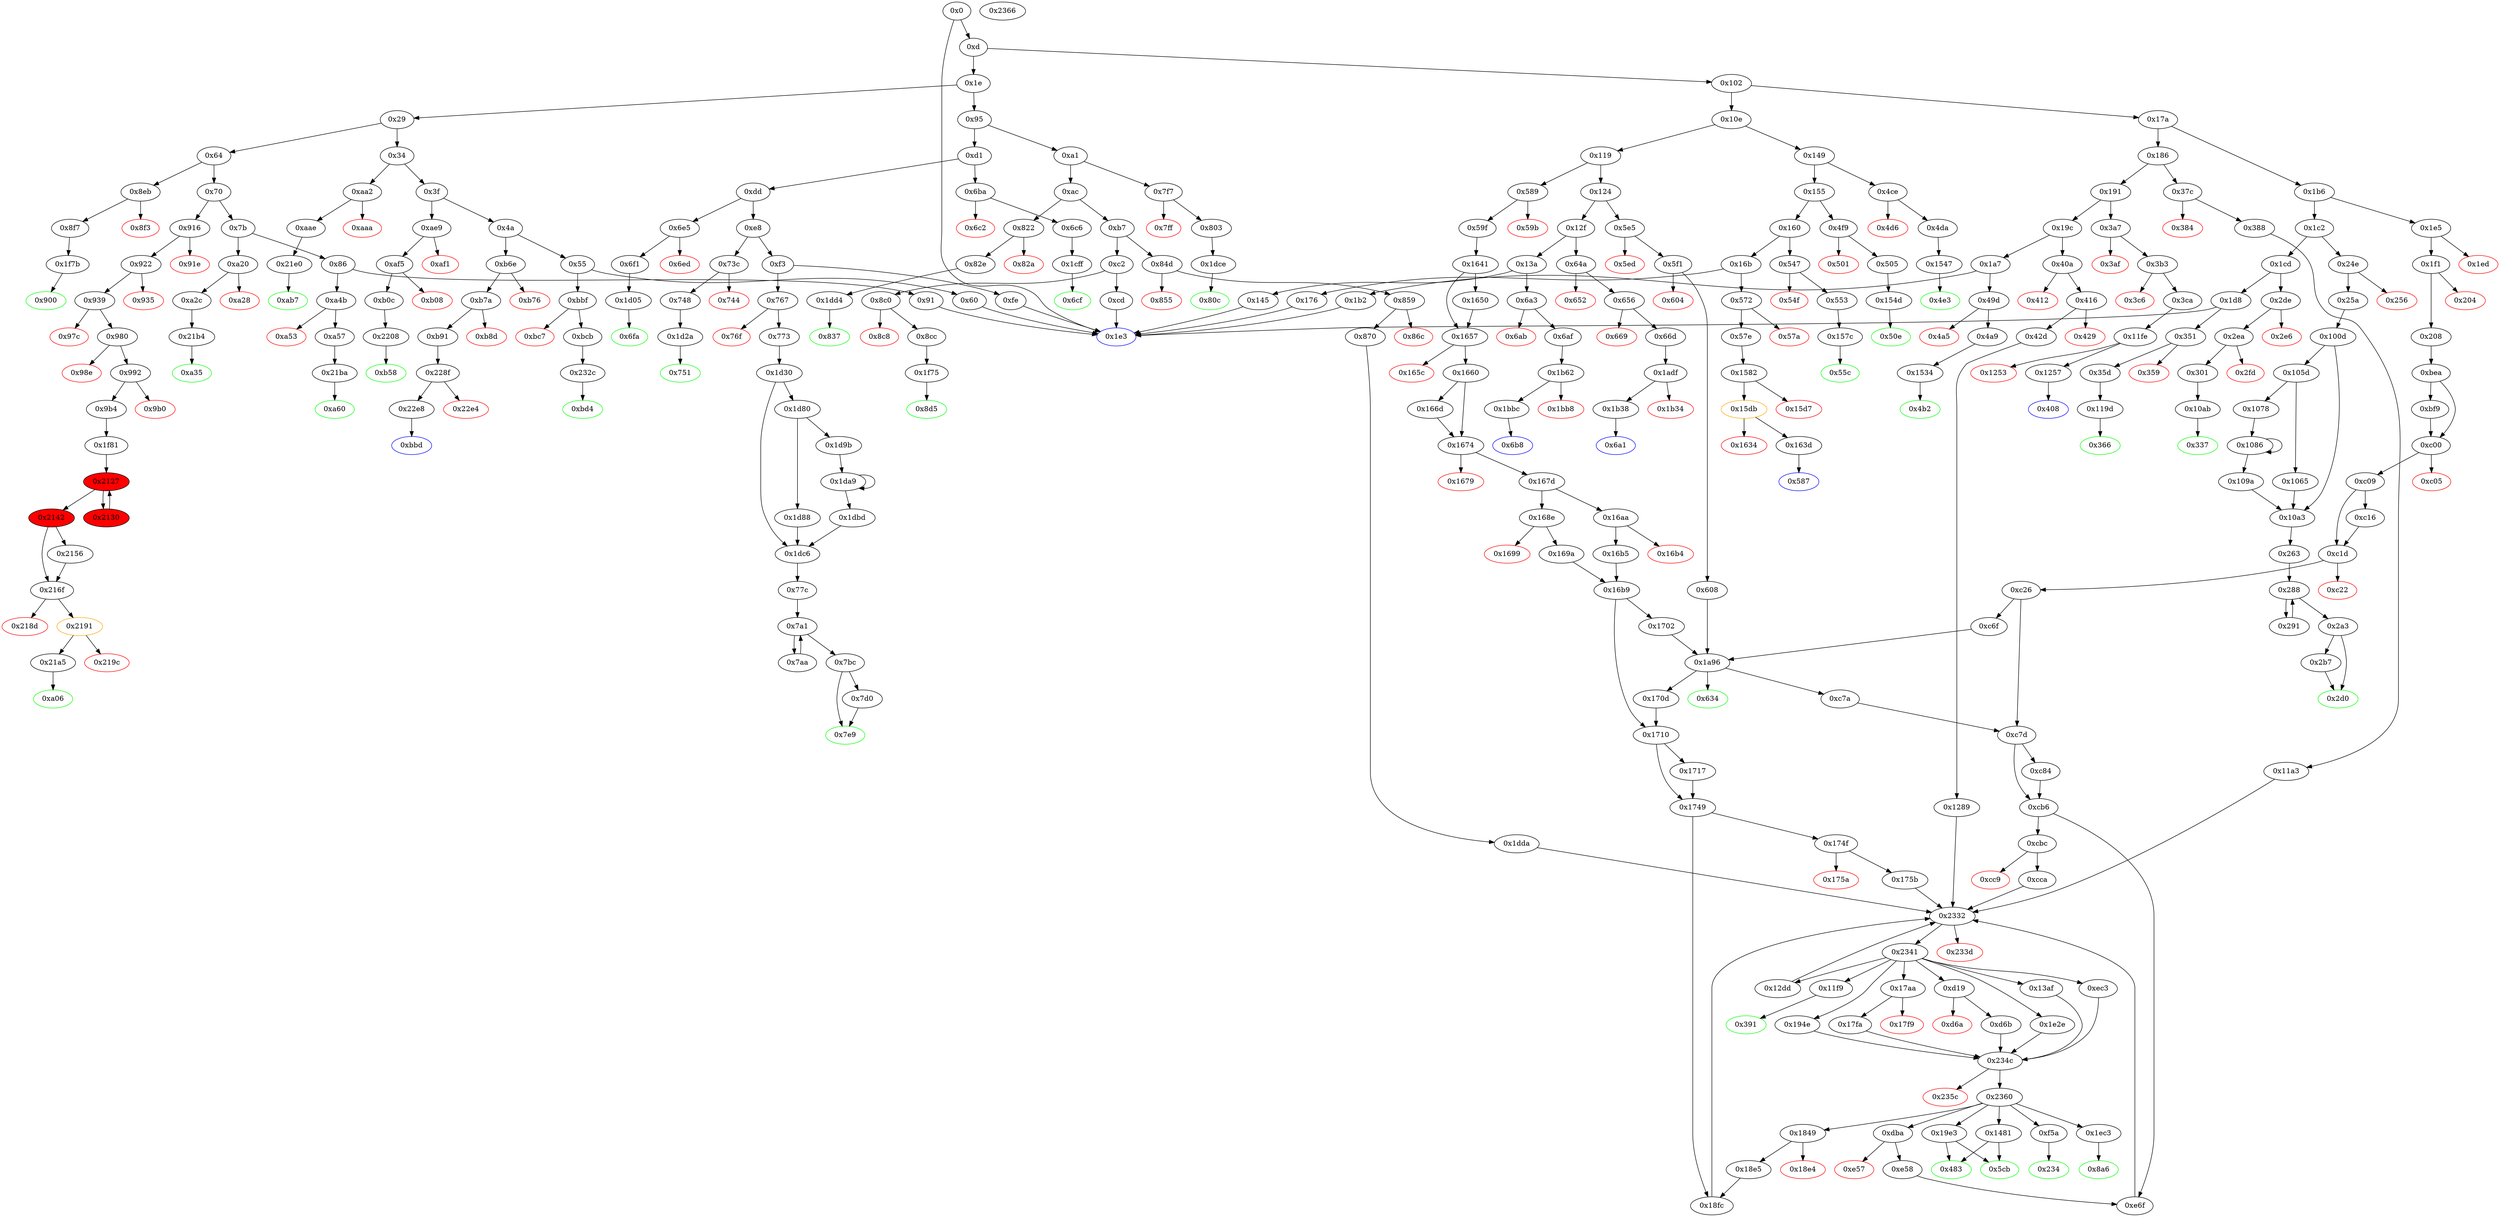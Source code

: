 digraph "" {
"0xc05" [color=red, fillcolor=white, id="0xc05", style=filled, tooltip="Block 0xc05\n[0xc05:0xc08]\n---\nPredecessors: [0xc00]\nSuccessors: []\n---\n0xc05 PUSH1 0x0\n0xc07 DUP1\n0xc08 REVERT\n---\n0xc05: V889 = 0x0\n0xc08: REVERT 0x0 0x0\n---\nEntry stack: [V9, 0x234, V150, 0x0]\nStack pops: 0\nStack additions: []\nExit stack: [V9, 0x234, V150, 0x0]\n\nDef sites:\nV9: {0xd.0x12}\n0x234: {0x1f1.0x1f3}\nV150: {0x208.0x224}\n0x0: {0xbea.0xbeb}\n"];
"0x572" [fillcolor=white, id="0x572", style=filled, tooltip="Block 0x572\n[0x572:0x579]\n---\nPredecessors: [0x16b]\nSuccessors: [0x57a, 0x57e]\n---\n0x572 JUMPDEST\n0x573 CALLVALUE\n0x574 DUP1\n0x575 ISZERO\n0x576 PUSH2 0x57e\n0x579 JUMPI\n---\n0x572: JUMPDEST \n0x573: V407 = CALLVALUE\n0x575: V408 = ISZERO V407\n0x576: V409 = 0x57e\n0x579: JUMPI 0x57e V408\n---\nEntry stack: [V9]\nStack pops: 0\nStack additions: [V407]\nExit stack: [V9, V407]\n\nDef sites:\nV9: {0xd.0x12}\n"];
"0x155" [fillcolor=white, id="0x155", style=filled, tooltip="Block 0x155\n[0x155:0x15f]\n---\nPredecessors: [0x149]\nSuccessors: [0x160, 0x4f9]\n---\n0x155 DUP1\n0x156 PUSH4 0x4d1d03d1\n0x15b EQ\n0x15c PUSH2 0x4f9\n0x15f JUMPI\n---\n0x156: V96 = 0x4d1d03d1\n0x15b: V97 = EQ 0x4d1d03d1 V9\n0x15c: V98 = 0x4f9\n0x15f: JUMPI 0x4f9 V97\n---\nEntry stack: [V9]\nStack pops: 1\nStack additions: [S0]\nExit stack: [V9]\n\nDef sites:\nV9: {0xd.0x12}\n"];
"0xa1" [fillcolor=white, id="0xa1", style=filled, tooltip="Block 0xa1\n[0xa1:0xab]\n---\nPredecessors: [0x95]\nSuccessors: [0xac, 0x7f7]\n---\n0xa1 DUP1\n0xa2 PUSH4 0x9d5f9dfb\n0xa7 EQ\n0xa8 PUSH2 0x7f7\n0xab JUMPI\n---\n0xa2: V48 = 0x9d5f9dfb\n0xa7: V49 = EQ 0x9d5f9dfb V9\n0xa8: V50 = 0x7f7\n0xab: JUMPI 0x7f7 V49\n---\nEntry stack: [V9]\nStack pops: 1\nStack additions: [S0]\nExit stack: [V9]\n\nDef sites:\nV9: {0xd.0x12}\n"];
"0x70" [fillcolor=white, id="0x70", style=filled, tooltip="Block 0x70\n[0x70:0x7a]\n---\nPredecessors: [0x64]\nSuccessors: [0x7b, 0x916]\n---\n0x70 DUP1\n0x71 PUSH4 0xcae9ca51\n0x76 EQ\n0x77 PUSH2 0x916\n0x7a JUMPI\n---\n0x71: V35 = 0xcae9ca51\n0x76: V36 = EQ 0xcae9ca51 V9\n0x77: V37 = 0x916\n0x7a: JUMPI 0x916 V36\n---\nEntry stack: [V9]\nStack pops: 1\nStack additions: [S0]\nExit stack: [V9]\n\nDef sites:\nV9: {0xd.0x12}\n"];
"0x55" [fillcolor=white, id="0x55", style=filled, tooltip="Block 0x55\n[0x55:0x5f]\n---\nPredecessors: [0x4a]\nSuccessors: [0x60, 0xbbf]\n---\n0x55 DUP1\n0x56 PUSH4 0xfc884712\n0x5b EQ\n0x5c PUSH2 0xbbf\n0x5f JUMPI\n---\n0x56: V28 = 0xfc884712\n0x5b: V29 = EQ 0xfc884712 V9\n0x5c: V30 = 0xbbf\n0x5f: JUMPI 0xbbf V29\n---\nEntry stack: [V9]\nStack pops: 1\nStack additions: [S0]\nExit stack: [V9]\n\nDef sites:\nV9: {0xd.0x12}\n"];
"0xc7d" [fillcolor=white, id="0xc7d", style=filled, tooltip="Block 0xc7d\n[0xc7d:0xc83]\n---\nPredecessors: [0xc26, 0xc7a]\nSuccessors: [0xc84, 0xcb6]\n---\n0xc7d JUMPDEST\n0xc7e DUP1\n0xc7f ISZERO\n0xc80 PUSH2 0xcb6\n0xc83 JUMPI\n---\n0xc7d: JUMPDEST \n0xc7f: V921 = ISZERO S0\n0xc80: V922 = 0xcb6\n0xc83: JUMPI 0xcb6 V921\n---\nEntry stack: [V9, 0x5cb, S4, {0x0, 0x234}, S2, S1, S0]\nStack pops: 1\nStack additions: [S0]\nExit stack: [V9, 0x5cb, S4, {0x0, 0x234}, S2, S1, S0]\n\nDef sites:\nV9: {0xd.0x12}\n0x5cb: {0x589.0x58a}\nS4: {0xd.0x12, 0x59f.0x5bb}\n{0x0, 0x234}: {0x1f1.0x1f3, 0x1641.0x1642}\nS2: {0x208.0x224, 0x167d.0x1680}\nS1: {0x169a.0x16a2, 0xbea.0xbeb, 0x16b5.0x16b6}\nS0: {0xc7a.0xc7c, 0xc26.0xc68}\n"];
"0x50e" [color=green, fillcolor=white, id="0x50e", style=filled, tooltip="Block 0x50e\n[0x50e:0x546]\n---\nPredecessors: [0x154d]\nSuccessors: []\n---\n0x50e JUMPDEST\n0x50f PUSH1 0x40\n0x511 MLOAD\n0x512 DUP1\n0x513 DUP8\n0x514 DUP2\n0x515 MSTORE\n0x516 PUSH1 0x20\n0x518 ADD\n0x519 DUP7\n0x51a DUP2\n0x51b MSTORE\n0x51c PUSH1 0x20\n0x51e ADD\n0x51f DUP6\n0x520 DUP2\n0x521 MSTORE\n0x522 PUSH1 0x20\n0x524 ADD\n0x525 DUP5\n0x526 DUP2\n0x527 MSTORE\n0x528 PUSH1 0x20\n0x52a ADD\n0x52b DUP4\n0x52c DUP2\n0x52d MSTORE\n0x52e PUSH1 0x20\n0x530 ADD\n0x531 DUP3\n0x532 DUP2\n0x533 MSTORE\n0x534 PUSH1 0x20\n0x536 ADD\n0x537 SWAP7\n0x538 POP\n0x539 POP\n0x53a POP\n0x53b POP\n0x53c POP\n0x53d POP\n0x53e POP\n0x53f PUSH1 0x40\n0x541 MLOAD\n0x542 DUP1\n0x543 SWAP2\n0x544 SUB\n0x545 SWAP1\n0x546 RETURN\n---\n0x50e: JUMPDEST \n0x50f: V377 = 0x40\n0x511: V378 = M[0x40]\n0x515: M[V378] = V1389\n0x516: V379 = 0x20\n0x518: V380 = ADD 0x20 V378\n0x51b: M[V380] = V1391\n0x51c: V381 = 0x20\n0x51e: V382 = ADD 0x20 V380\n0x521: M[V382] = V1393\n0x522: V383 = 0x20\n0x524: V384 = ADD 0x20 V382\n0x527: M[V384] = V1395\n0x528: V385 = 0x20\n0x52a: V386 = ADD 0x20 V384\n0x52d: M[V386] = V1397\n0x52e: V387 = 0x20\n0x530: V388 = ADD 0x20 V386\n0x533: M[V388] = V1399\n0x534: V389 = 0x20\n0x536: V390 = ADD 0x20 V388\n0x53f: V391 = 0x40\n0x541: V392 = M[0x40]\n0x544: V393 = SUB V390 V392\n0x546: RETURN V392 V393\n---\nEntry stack: [V9, V1389, V1391, V1393, V1395, V1397, V1399]\nStack pops: 6\nStack additions: []\nExit stack: [V9]\n\nDef sites:\nV9: {0xd.0x12}\nV1389: {0x154d.0x1559}\nV1391: {0x154d.0x155c}\nV1393: {0x154d.0x155f}\nV1395: {0x154d.0x1562}\nV1397: {0x154d.0x1565}\nV1399: {0x154d.0x1568}\n"];
"0x21a5" [fillcolor=white, id="0x21a5", style=filled, tooltip="Block 0x21a5\n[0x21a5:0x21b3]\n---\nPredecessors: [0x2191]\nSuccessors: [0xa06]\n---\n0x21a5 JUMPDEST\n0x21a6 POP\n0x21a7 POP\n0x21a8 POP\n0x21a9 POP\n0x21aa PUSH1 0x1\n0x21ac SWAP1\n0x21ad POP\n0x21ae SWAP4\n0x21af SWAP3\n0x21b0 POP\n0x21b1 POP\n0x21b2 POP\n0x21b3 JUMP\n---\n0x21a5: JUMPDEST \n0x21aa: V2066 = 0x1\n0x21b3: JUMP 0xa06\n---\nEntry stack: [V9, 0xa06, V692, V695, V734, 0x0, V1985, 0x8f4ffcb1, S1, V2059]\nStack pops: 9\nStack additions: [0x1]\nExit stack: [V9, 0x1]\n\nDef sites:\nV9: {0xd.0x12}\n0xa06: {0x922.0x924}\nV692: {0x939.0x955}\nV695: {0x939.0x95f}\nV734: {0x9b4.0x9c7}\n0x0: {0x1f81.0x1f82}\nV1985: {0x1f81.0x2080}\n0x8f4ffcb1: {0x1f81.0x2081}\nS1: {0x2142.0x214b, 0x2156.0x216c}\nV2059: {0x2191.0x2195}\n"];
"0x2a3" [fillcolor=white, id="0x2a3", style=filled, tooltip="Block 0x2a3\n[0x2a3:0x2b6]\n---\nPredecessors: [0x288]\nSuccessors: [0x2b7, 0x2d0]\n---\n0x2a3 JUMPDEST\n0x2a4 POP\n0x2a5 POP\n0x2a6 POP\n0x2a7 POP\n0x2a8 SWAP1\n0x2a9 POP\n0x2aa SWAP1\n0x2ab DUP2\n0x2ac ADD\n0x2ad SWAP1\n0x2ae PUSH1 0x1f\n0x2b0 AND\n0x2b1 DUP1\n0x2b2 ISZERO\n0x2b3 PUSH2 0x2d0\n0x2b6 JUMPI\n---\n0x2a3: JUMPDEST \n0x2ac: V192 = ADD V179 V178\n0x2ae: V193 = 0x1f\n0x2b0: V194 = AND 0x1f V179\n0x2b2: V195 = ISZERO V194\n0x2b3: V196 = 0x2d0\n0x2b6: JUMPI 0x2d0 V195\n---\nEntry stack: [V9, 0x263, V1123, V172, V172, V178, V181, V179, V179, V178, V181, S0]\nStack pops: 7\nStack additions: [V192, V194]\nExit stack: [V9, 0x263, V1123, V172, V172, V192, V194]\n\nDef sites:\nV9: {0xd.0x12}\n0x263: {0x25a.0x25c}\nV1123: {0x100d.0x1032}\nV172: {0x263.0x266}\nV172: {0x263.0x266}\nV178: {0x263.0x279}\nV181: {0x263.0x281}\nV179: {0x263.0x27d}\nV179: {0x263.0x27d}\nV178: {0x263.0x279}\nV181: {0x263.0x281}\nS0: {0x291.0x29c, 0x263.0x286}\n"];
"0x16b5" [fillcolor=white, id="0x16b5", style=filled, tooltip="Block 0x16b5\n[0x16b5:0x16b8]\n---\nPredecessors: [0x16aa]\nSuccessors: [0x16b9]\n---\n0x16b5 JUMPDEST\n0x16b6 DIV\n0x16b7 SWAP1\n0x16b8 POP\n---\n0x16b5: JUMPDEST \n0x16b6: V1488 = DIV V1470 V1486\n---\nEntry stack: [V9, 0x5cb, V425, 0x0, V1470, 0x0, V1486, V1470]\nStack pops: 3\nStack additions: [V1488]\nExit stack: [V9, 0x5cb, V425, 0x0, V1470, V1488]\n\nDef sites:\nV9: {0xd.0x12}\n0x5cb: {0x589.0x58a}\nV425: {0x59f.0x5bb}\n0x0: {0x1641.0x1642}\nV1470: {0x167d.0x1680}\n0x0: {0x167d.0x1683}\nV1486: {0x16aa.0x16ad}\nV1470: {0x167d.0x1680}\n"];
"0x935" [color=red, fillcolor=white, id="0x935", style=filled, tooltip="Block 0x935\n[0x935:0x938]\n---\nPredecessors: [0x922]\nSuccessors: []\n---\n0x935 PUSH1 0x0\n0x937 DUP1\n0x938 REVERT\n---\n0x935: V688 = 0x0\n0x938: REVERT 0x0 0x0\n---\nEntry stack: [V9, 0xa06, 0x4, V683]\nStack pops: 0\nStack additions: []\nExit stack: [V9, 0xa06, 0x4, V683]\n\nDef sites:\nV9: {0xd.0x12}\n0xa06: {0x922.0x924}\n0x4: {0x922.0x927}\nV683: {0x922.0x92b}\n"];
"0x4e3" [color=green, fillcolor=white, id="0x4e3", style=filled, tooltip="Block 0x4e3\n[0x4e3:0x4f8]\n---\nPredecessors: [0x1547]\nSuccessors: []\n---\n0x4e3 JUMPDEST\n0x4e4 PUSH1 0x40\n0x4e6 MLOAD\n0x4e7 DUP1\n0x4e8 DUP3\n0x4e9 DUP2\n0x4ea MSTORE\n0x4eb PUSH1 0x20\n0x4ed ADD\n0x4ee SWAP2\n0x4ef POP\n0x4f0 POP\n0x4f1 PUSH1 0x40\n0x4f3 MLOAD\n0x4f4 DUP1\n0x4f5 SWAP2\n0x4f6 SUB\n0x4f7 SWAP1\n0x4f8 RETURN\n---\n0x4e3: JUMPDEST \n0x4e4: V364 = 0x40\n0x4e6: V365 = M[0x40]\n0x4ea: M[V365] = V1384\n0x4eb: V366 = 0x20\n0x4ed: V367 = ADD 0x20 V365\n0x4f1: V368 = 0x40\n0x4f3: V369 = M[0x40]\n0x4f6: V370 = SUB V367 V369\n0x4f8: RETURN V369 V370\n---\nEntry stack: [V9, 0x4e3, V1384]\nStack pops: 1\nStack additions: []\nExit stack: [V9, 0x4e3]\n\nDef sites:\nV9: {0xd.0x12}\n0x4e3: {0x4da.0x4dc}\nV1384: {0x1547.0x154a}\n"];
"0x2d0" [color=green, fillcolor=white, id="0x2d0", style=filled, tooltip="Block 0x2d0\n[0x2d0:0x2dd]\n---\nPredecessors: [0x2a3, 0x2b7]\nSuccessors: []\n---\n0x2d0 JUMPDEST\n0x2d1 POP\n0x2d2 SWAP3\n0x2d3 POP\n0x2d4 POP\n0x2d5 POP\n0x2d6 PUSH1 0x40\n0x2d8 MLOAD\n0x2d9 DUP1\n0x2da SWAP2\n0x2db SUB\n0x2dc SWAP1\n0x2dd RETURN\n---\n0x2d0: JUMPDEST \n0x2d6: V209 = 0x40\n0x2d8: V210 = M[0x40]\n0x2db: V211 = SUB S1 V210\n0x2dd: RETURN V210 V211\n---\nEntry stack: [V9, 0x263, V1123, V172, V172, S1, V194]\nStack pops: 5\nStack additions: []\nExit stack: [V9, 0x263]\n\nDef sites:\nV9: {0xd.0x12}\n0x263: {0x25a.0x25c}\nV1123: {0x100d.0x1032}\nV172: {0x263.0x266}\nV172: {0x263.0x266}\nS1: {0x2a3.0x2ac, 0x2b7.0x2cd}\nV194: {0x2a3.0x2b0}\n"];
"0x8cc" [fillcolor=white, id="0x8cc", style=filled, tooltip="Block 0x8cc\n[0x8cc:0x8d4]\n---\nPredecessors: [0x8c0]\nSuccessors: [0x1f75]\n---\n0x8cc JUMPDEST\n0x8cd POP\n0x8ce PUSH2 0x8d5\n0x8d1 PUSH2 0x1f75\n0x8d4 JUMP\n---\n0x8cc: JUMPDEST \n0x8ce: V654 = 0x8d5\n0x8d1: V655 = 0x1f75\n0x8d4: JUMP 0x1f75\n---\nEntry stack: [V9, V650]\nStack pops: 1\nStack additions: [0x8d5]\nExit stack: [V9, 0x8d5]\n\nDef sites:\nV9: {0xd.0x12}\nV650: {0x8c0.0x8c1}\n"];
"0x16b9" [fillcolor=white, id="0x16b9", style=filled, tooltip="Block 0x16b9\n[0x16b9:0x1701]\n---\nPredecessors: [0x169a, 0x16b5]\nSuccessors: [0x1702, 0x1710]\n---\n0x16b9 JUMPDEST\n0x16ba PUSH1 0x10\n0x16bc PUSH1 0x0\n0x16be DUP2\n0x16bf SLOAD\n0x16c0 DUP1\n0x16c1 SWAP3\n0x16c2 SWAP2\n0x16c3 SWAP1\n0x16c4 PUSH1 0x1\n0x16c6 ADD\n0x16c7 SWAP2\n0x16c8 SWAP1\n0x16c9 POP\n0x16ca SSTORE\n0x16cb POP\n0x16cc DUP4\n0x16cd PUSH20 0xffffffffffffffffffffffffffffffffffffffff\n0x16e2 AND\n0x16e3 CALLER\n0x16e4 PUSH20 0xffffffffffffffffffffffffffffffffffffffff\n0x16f9 AND\n0x16fa EQ\n0x16fb ISZERO\n0x16fc DUP1\n0x16fd ISZERO\n0x16fe PUSH2 0x1710\n0x1701 JUMPI\n---\n0x16b9: JUMPDEST \n0x16ba: V1489 = 0x10\n0x16bc: V1490 = 0x0\n0x16bf: V1491 = S[0x10]\n0x16c4: V1492 = 0x1\n0x16c6: V1493 = ADD 0x1 V1491\n0x16ca: S[0x10] = V1493\n0x16cd: V1494 = 0xffffffffffffffffffffffffffffffffffffffff\n0x16e2: V1495 = AND 0xffffffffffffffffffffffffffffffffffffffff V425\n0x16e3: V1496 = CALLER\n0x16e4: V1497 = 0xffffffffffffffffffffffffffffffffffffffff\n0x16f9: V1498 = AND 0xffffffffffffffffffffffffffffffffffffffff V1496\n0x16fa: V1499 = EQ V1498 V1495\n0x16fb: V1500 = ISZERO V1499\n0x16fd: V1501 = ISZERO V1500\n0x16fe: V1502 = 0x1710\n0x1701: JUMPI 0x1710 V1501\n---\nEntry stack: [V9, 0x5cb, V425, 0x0, V1470, S0]\nStack pops: 4\nStack additions: [S3, S2, S1, S0, V1500]\nExit stack: [V9, 0x5cb, V425, 0x0, V1470, S0, V1500]\n\nDef sites:\nV9: {0xd.0x12}\n0x5cb: {0x589.0x58a}\nV425: {0x59f.0x5bb}\n0x0: {0x1641.0x1642}\nV1470: {0x167d.0x1680}\nS0: {0x169a.0x16a2, 0x16b5.0x16b6}\n"];
"0x604" [color=red, fillcolor=white, id="0x604", style=filled, tooltip="Block 0x604\n[0x604:0x607]\n---\nPredecessors: [0x5f1]\nSuccessors: []\n---\n0x604 PUSH1 0x0\n0x606 DUP1\n0x607 REVERT\n---\n0x604: V452 = 0x0\n0x607: REVERT 0x0 0x0\n---\nEntry stack: [V9, 0x634, 0x4, V447]\nStack pops: 0\nStack additions: []\nExit stack: [V9, 0x634, 0x4, V447]\n\nDef sites:\nV9: {0xd.0x12}\n0x634: {0x5f1.0x5f3}\n0x4: {0x5f1.0x5f6}\nV447: {0x5f1.0x5fa}\n"];
"0x102" [fillcolor=white, id="0x102", style=filled, tooltip="Block 0x102\n[0x102:0x10d]\n---\nPredecessors: [0xd]\nSuccessors: [0x10e, 0x17a]\n---\n0x102 JUMPDEST\n0x103 DUP1\n0x104 PUSH4 0x4a7781d9\n0x109 GT\n0x10a PUSH2 0x17a\n0x10d JUMPI\n---\n0x102: JUMPDEST \n0x104: V74 = 0x4a7781d9\n0x109: V75 = GT 0x4a7781d9 V9\n0x10a: V76 = 0x17a\n0x10d: JUMPI 0x17a V75\n---\nEntry stack: [V9]\nStack pops: 1\nStack additions: [S0]\nExit stack: [V9]\n\nDef sites:\nV9: {0xd.0x12}\n"];
"0xac" [fillcolor=white, id="0xac", style=filled, tooltip="Block 0xac\n[0xac:0xb6]\n---\nPredecessors: [0xa1]\nSuccessors: [0xb7, 0x822]\n---\n0xac DUP1\n0xad PUSH4 0xa695cb7f\n0xb2 EQ\n0xb3 PUSH2 0x822\n0xb6 JUMPI\n---\n0xad: V51 = 0xa695cb7f\n0xb2: V52 = EQ 0xa695cb7f V9\n0xb3: V53 = 0x822\n0xb6: JUMPI 0x822 V52\n---\nEntry stack: [V9]\nStack pops: 1\nStack additions: [S0]\nExit stack: [V9]\n\nDef sites:\nV9: {0xd.0x12}\n"];
"0x77c" [fillcolor=white, id="0x77c", style=filled, tooltip="Block 0x77c\n[0x77c:0x7a0]\n---\nPredecessors: [0x1dc6]\nSuccessors: [0x7a1]\n---\n0x77c JUMPDEST\n0x77d PUSH1 0x40\n0x77f MLOAD\n0x780 DUP1\n0x781 DUP1\n0x782 PUSH1 0x20\n0x784 ADD\n0x785 DUP3\n0x786 DUP2\n0x787 SUB\n0x788 DUP3\n0x789 MSTORE\n0x78a DUP4\n0x78b DUP2\n0x78c DUP2\n0x78d MLOAD\n0x78e DUP2\n0x78f MSTORE\n0x790 PUSH1 0x20\n0x792 ADD\n0x793 SWAP2\n0x794 POP\n0x795 DUP1\n0x796 MLOAD\n0x797 SWAP1\n0x798 PUSH1 0x20\n0x79a ADD\n0x79b SWAP1\n0x79c DUP1\n0x79d DUP4\n0x79e DUP4\n0x79f PUSH1 0x0\n---\n0x77c: JUMPDEST \n0x77d: V549 = 0x40\n0x77f: V550 = M[0x40]\n0x782: V551 = 0x20\n0x784: V552 = ADD 0x20 V550\n0x787: V553 = SUB V552 V550\n0x789: M[V550] = V553\n0x78d: V554 = M[V1819]\n0x78f: M[V552] = V554\n0x790: V555 = 0x20\n0x792: V556 = ADD 0x20 V552\n0x796: V557 = M[V1819]\n0x798: V558 = 0x20\n0x79a: V559 = ADD 0x20 V1819\n0x79f: V560 = 0x0\n---\nEntry stack: [V9, 0x77c, V1819]\nStack pops: 1\nStack additions: [S0, V550, V550, V556, V559, V557, V557, V556, V559, 0x0]\nExit stack: [V9, 0x77c, V1819, V550, V550, V556, V559, V557, V557, V556, V559, 0x0]\n\nDef sites:\nV9: {0xd.0x12}\n0x77c: {0x773.0x775}\nV1819: {0x1d30.0x1d55}\n"];
"0x232c" [fillcolor=white, id="0x232c", style=filled, tooltip="Block 0x232c\n[0x232c:0x2331]\n---\nPredecessors: [0xbcb]\nSuccessors: [0xbd4]\n---\n0x232c JUMPDEST\n0x232d PUSH1 0xc\n0x232f SLOAD\n0x2330 DUP2\n0x2331 JUMP\n---\n0x232c: JUMPDEST \n0x232d: V2143 = 0xc\n0x232f: V2144 = S[0xc]\n0x2331: JUMP 0xbd4\n---\nEntry stack: [V9, 0xbd4]\nStack pops: 1\nStack additions: [S0, V2144]\nExit stack: [V9, 0xbd4, V2144]\n\nDef sites:\nV9: {0xd.0x12}\n0xbd4: {0xbcb.0xbcd}\n"];
"0xc1d" [fillcolor=white, id="0xc1d", style=filled, tooltip="Block 0xc1d\n[0xc1d:0xc21]\n---\nPredecessors: [0xc09, 0xc16]\nSuccessors: [0xc22, 0xc26]\n---\n0xc1d JUMPDEST\n0xc1e PUSH2 0xc26\n0xc21 JUMPI\n---\n0xc1d: JUMPDEST \n0xc1e: V900 = 0xc26\n0xc21: JUMPI 0xc26 S0\n---\nEntry stack: [V9, 0x234, V150, 0x0, S0]\nStack pops: 1\nStack additions: []\nExit stack: [V9, 0x234, V150, 0x0]\n\nDef sites:\nV9: {0xd.0x12}\n0x234: {0x1f1.0x1f3}\nV150: {0x208.0x224}\n0x0: {0xbea.0xbeb}\nS0: {0xc09.0xc10, 0xc16.0xc1c}\n"];
"0x337" [color=green, fillcolor=white, id="0x337", style=filled, tooltip="Block 0x337\n[0x337:0x350]\n---\nPredecessors: [0x10ab]\nSuccessors: []\n---\n0x337 JUMPDEST\n0x338 PUSH1 0x40\n0x33a MLOAD\n0x33b DUP1\n0x33c DUP3\n0x33d ISZERO\n0x33e ISZERO\n0x33f ISZERO\n0x340 ISZERO\n0x341 DUP2\n0x342 MSTORE\n0x343 PUSH1 0x20\n0x345 ADD\n0x346 SWAP2\n0x347 POP\n0x348 POP\n0x349 PUSH1 0x40\n0x34b MLOAD\n0x34c DUP1\n0x34d SWAP2\n0x34e SUB\n0x34f SWAP1\n0x350 RETURN\n---\n0x337: JUMPDEST \n0x338: V235 = 0x40\n0x33a: V236 = M[0x40]\n0x33d: V237 = ISZERO 0x1\n0x33e: V238 = ISZERO 0x0\n0x33f: V239 = ISZERO 0x1\n0x340: V240 = ISZERO 0x0\n0x342: M[V236] = 0x1\n0x343: V241 = 0x20\n0x345: V242 = ADD 0x20 V236\n0x349: V243 = 0x40\n0x34b: V244 = M[0x40]\n0x34e: V245 = SUB V242 V244\n0x350: RETURN V244 V245\n---\nEntry stack: [V9, 0x1]\nStack pops: 1\nStack additions: []\nExit stack: [V9]\n\nDef sites:\nV9: {0xd.0x12}\n0x1: {0x10ab.0x1194}\n"];
"0x49d" [fillcolor=white, id="0x49d", style=filled, tooltip="Block 0x49d\n[0x49d:0x4a4]\n---\nPredecessors: [0x1a7]\nSuccessors: [0x4a5, 0x4a9]\n---\n0x49d JUMPDEST\n0x49e CALLVALUE\n0x49f DUP1\n0x4a0 ISZERO\n0x4a1 PUSH2 0x4a9\n0x4a4 JUMPI\n---\n0x49d: JUMPDEST \n0x49e: V341 = CALLVALUE\n0x4a0: V342 = ISZERO V341\n0x4a1: V343 = 0x4a9\n0x4a4: JUMPI 0x4a9 V342\n---\nEntry stack: [V9]\nStack pops: 0\nStack additions: [V341]\nExit stack: [V9, V341]\n\nDef sites:\nV9: {0xd.0x12}\n"];
"0x1f81" [fillcolor=white, id="0x1f81", style=filled, tooltip="Block 0x1f81\n[0x1f81:0x2126]\n---\nPredecessors: [0x9b4]\nSuccessors: [0x2127]\n---\n0x1f81 JUMPDEST\n0x1f82 PUSH1 0x0\n0x1f84 DUP3\n0x1f85 PUSH1 0x7\n0x1f87 PUSH1 0x0\n0x1f89 CALLER\n0x1f8a PUSH20 0xffffffffffffffffffffffffffffffffffffffff\n0x1f9f AND\n0x1fa0 PUSH20 0xffffffffffffffffffffffffffffffffffffffff\n0x1fb5 AND\n0x1fb6 DUP2\n0x1fb7 MSTORE\n0x1fb8 PUSH1 0x20\n0x1fba ADD\n0x1fbb SWAP1\n0x1fbc DUP2\n0x1fbd MSTORE\n0x1fbe PUSH1 0x20\n0x1fc0 ADD\n0x1fc1 PUSH1 0x0\n0x1fc3 SHA3\n0x1fc4 PUSH1 0x0\n0x1fc6 DUP7\n0x1fc7 PUSH20 0xffffffffffffffffffffffffffffffffffffffff\n0x1fdc AND\n0x1fdd PUSH20 0xffffffffffffffffffffffffffffffffffffffff\n0x1ff2 AND\n0x1ff3 DUP2\n0x1ff4 MSTORE\n0x1ff5 PUSH1 0x20\n0x1ff7 ADD\n0x1ff8 SWAP1\n0x1ff9 DUP2\n0x1ffa MSTORE\n0x1ffb PUSH1 0x20\n0x1ffd ADD\n0x1ffe PUSH1 0x0\n0x2000 SHA3\n0x2001 DUP2\n0x2002 SWAP1\n0x2003 SSTORE\n0x2004 POP\n0x2005 DUP4\n0x2006 PUSH20 0xffffffffffffffffffffffffffffffffffffffff\n0x201b AND\n0x201c CALLER\n0x201d PUSH20 0xffffffffffffffffffffffffffffffffffffffff\n0x2032 AND\n0x2033 PUSH32 0x8c5be1e5ebec7d5bd14f71427d1e84f3dd0314c0f7b2291e5b200ac8c7c3b925\n0x2054 DUP6\n0x2055 PUSH1 0x40\n0x2057 MLOAD\n0x2058 DUP1\n0x2059 DUP3\n0x205a DUP2\n0x205b MSTORE\n0x205c PUSH1 0x20\n0x205e ADD\n0x205f SWAP2\n0x2060 POP\n0x2061 POP\n0x2062 PUSH1 0x40\n0x2064 MLOAD\n0x2065 DUP1\n0x2066 SWAP2\n0x2067 SUB\n0x2068 SWAP1\n0x2069 LOG3\n0x206a DUP4\n0x206b PUSH20 0xffffffffffffffffffffffffffffffffffffffff\n0x2080 AND\n0x2081 PUSH4 0x8f4ffcb1\n0x2086 CALLER\n0x2087 DUP6\n0x2088 ADDRESS\n0x2089 DUP7\n0x208a PUSH1 0x40\n0x208c MLOAD\n0x208d DUP6\n0x208e PUSH4 0xffffffff\n0x2093 AND\n0x2094 PUSH1 0xe0\n0x2096 SHL\n0x2097 DUP2\n0x2098 MSTORE\n0x2099 PUSH1 0x4\n0x209b ADD\n0x209c DUP1\n0x209d DUP6\n0x209e PUSH20 0xffffffffffffffffffffffffffffffffffffffff\n0x20b3 AND\n0x20b4 PUSH20 0xffffffffffffffffffffffffffffffffffffffff\n0x20c9 AND\n0x20ca DUP2\n0x20cb MSTORE\n0x20cc PUSH1 0x20\n0x20ce ADD\n0x20cf DUP5\n0x20d0 DUP2\n0x20d1 MSTORE\n0x20d2 PUSH1 0x20\n0x20d4 ADD\n0x20d5 DUP4\n0x20d6 PUSH20 0xffffffffffffffffffffffffffffffffffffffff\n0x20eb AND\n0x20ec PUSH20 0xffffffffffffffffffffffffffffffffffffffff\n0x2101 AND\n0x2102 DUP2\n0x2103 MSTORE\n0x2104 PUSH1 0x20\n0x2106 ADD\n0x2107 DUP1\n0x2108 PUSH1 0x20\n0x210a ADD\n0x210b DUP3\n0x210c DUP2\n0x210d SUB\n0x210e DUP3\n0x210f MSTORE\n0x2110 DUP4\n0x2111 DUP2\n0x2112 DUP2\n0x2113 MLOAD\n0x2114 DUP2\n0x2115 MSTORE\n0x2116 PUSH1 0x20\n0x2118 ADD\n0x2119 SWAP2\n0x211a POP\n0x211b DUP1\n0x211c MLOAD\n0x211d SWAP1\n0x211e PUSH1 0x20\n0x2120 ADD\n0x2121 SWAP1\n0x2122 DUP1\n0x2123 DUP4\n0x2124 DUP4\n0x2125 PUSH1 0x0\n---\n0x1f81: JUMPDEST \n0x1f82: V1946 = 0x0\n0x1f85: V1947 = 0x7\n0x1f87: V1948 = 0x0\n0x1f89: V1949 = CALLER\n0x1f8a: V1950 = 0xffffffffffffffffffffffffffffffffffffffff\n0x1f9f: V1951 = AND 0xffffffffffffffffffffffffffffffffffffffff V1949\n0x1fa0: V1952 = 0xffffffffffffffffffffffffffffffffffffffff\n0x1fb5: V1953 = AND 0xffffffffffffffffffffffffffffffffffffffff V1951\n0x1fb7: M[0x0] = V1953\n0x1fb8: V1954 = 0x20\n0x1fba: V1955 = ADD 0x20 0x0\n0x1fbd: M[0x20] = 0x7\n0x1fbe: V1956 = 0x20\n0x1fc0: V1957 = ADD 0x20 0x20\n0x1fc1: V1958 = 0x0\n0x1fc3: V1959 = SHA3 0x0 0x40\n0x1fc4: V1960 = 0x0\n0x1fc7: V1961 = 0xffffffffffffffffffffffffffffffffffffffff\n0x1fdc: V1962 = AND 0xffffffffffffffffffffffffffffffffffffffff V692\n0x1fdd: V1963 = 0xffffffffffffffffffffffffffffffffffffffff\n0x1ff2: V1964 = AND 0xffffffffffffffffffffffffffffffffffffffff V1962\n0x1ff4: M[0x0] = V1964\n0x1ff5: V1965 = 0x20\n0x1ff7: V1966 = ADD 0x20 0x0\n0x1ffa: M[0x20] = V1959\n0x1ffb: V1967 = 0x20\n0x1ffd: V1968 = ADD 0x20 0x20\n0x1ffe: V1969 = 0x0\n0x2000: V1970 = SHA3 0x0 0x40\n0x2003: S[V1970] = V695\n0x2006: V1971 = 0xffffffffffffffffffffffffffffffffffffffff\n0x201b: V1972 = AND 0xffffffffffffffffffffffffffffffffffffffff V692\n0x201c: V1973 = CALLER\n0x201d: V1974 = 0xffffffffffffffffffffffffffffffffffffffff\n0x2032: V1975 = AND 0xffffffffffffffffffffffffffffffffffffffff V1973\n0x2033: V1976 = 0x8c5be1e5ebec7d5bd14f71427d1e84f3dd0314c0f7b2291e5b200ac8c7c3b925\n0x2055: V1977 = 0x40\n0x2057: V1978 = M[0x40]\n0x205b: M[V1978] = V695\n0x205c: V1979 = 0x20\n0x205e: V1980 = ADD 0x20 V1978\n0x2062: V1981 = 0x40\n0x2064: V1982 = M[0x40]\n0x2067: V1983 = SUB V1980 V1982\n0x2069: LOG V1982 V1983 0x8c5be1e5ebec7d5bd14f71427d1e84f3dd0314c0f7b2291e5b200ac8c7c3b925 V1975 V1972\n0x206b: V1984 = 0xffffffffffffffffffffffffffffffffffffffff\n0x2080: V1985 = AND 0xffffffffffffffffffffffffffffffffffffffff V692\n0x2081: V1986 = 0x8f4ffcb1\n0x2086: V1987 = CALLER\n0x2088: V1988 = ADDRESS\n0x208a: V1989 = 0x40\n0x208c: V1990 = M[0x40]\n0x208e: V1991 = 0xffffffff\n0x2093: V1992 = AND 0xffffffff 0x8f4ffcb1\n0x2094: V1993 = 0xe0\n0x2096: V1994 = SHL 0xe0 0x8f4ffcb1\n0x2098: M[V1990] = 0x8f4ffcb100000000000000000000000000000000000000000000000000000000\n0x2099: V1995 = 0x4\n0x209b: V1996 = ADD 0x4 V1990\n0x209e: V1997 = 0xffffffffffffffffffffffffffffffffffffffff\n0x20b3: V1998 = AND 0xffffffffffffffffffffffffffffffffffffffff V1987\n0x20b4: V1999 = 0xffffffffffffffffffffffffffffffffffffffff\n0x20c9: V2000 = AND 0xffffffffffffffffffffffffffffffffffffffff V1998\n0x20cb: M[V1996] = V2000\n0x20cc: V2001 = 0x20\n0x20ce: V2002 = ADD 0x20 V1996\n0x20d1: M[V2002] = V695\n0x20d2: V2003 = 0x20\n0x20d4: V2004 = ADD 0x20 V2002\n0x20d6: V2005 = 0xffffffffffffffffffffffffffffffffffffffff\n0x20eb: V2006 = AND 0xffffffffffffffffffffffffffffffffffffffff V1988\n0x20ec: V2007 = 0xffffffffffffffffffffffffffffffffffffffff\n0x2101: V2008 = AND 0xffffffffffffffffffffffffffffffffffffffff V2006\n0x2103: M[V2004] = V2008\n0x2104: V2009 = 0x20\n0x2106: V2010 = ADD 0x20 V2004\n0x2108: V2011 = 0x20\n0x210a: V2012 = ADD 0x20 V2010\n0x210d: V2013 = SUB V2012 V1996\n0x210f: M[V2010] = V2013\n0x2113: V2014 = M[V734]\n0x2115: M[V2012] = V2014\n0x2116: V2015 = 0x20\n0x2118: V2016 = ADD 0x20 V2012\n0x211c: V2017 = M[V734]\n0x211e: V2018 = 0x20\n0x2120: V2019 = ADD 0x20 V734\n0x2125: V2020 = 0x0\n---\nEntry stack: [V9, 0xa06, V692, V695, V734]\nStack pops: 3\nStack additions: [S2, S1, S0, 0x0, V1985, 0x8f4ffcb1, V1987, S1, V1988, S0, V1996, V2010, V2016, V2019, V2017, V2017, V2016, V2019, 0x0]\nExit stack: [V9, 0xa06, V692, V695, V734, 0x0, V1985, 0x8f4ffcb1, V1987, V695, V1988, V734, V1996, V2010, V2016, V2019, V2017, V2017, V2016, V2019, 0x0]\n\nDef sites:\nV9: {0xd.0x12}\n0xa06: {0x922.0x924}\nV692: {0x939.0x955}\nV695: {0x939.0x95f}\nV734: {0x9b4.0x9c7}\n"];
"0xd19" [fillcolor=white, id="0xd19", style=filled, tooltip="Block 0xd19\n[0xd19:0xd69]\n---\nPredecessors: [0x2341]\nSuccessors: [0xd6a, 0xd6b]\n---\n0xd19 JUMPDEST\n0xd1a PUSH1 0x6\n0xd1c PUSH1 0x0\n0xd1e ADDRESS\n0xd1f PUSH20 0xffffffffffffffffffffffffffffffffffffffff\n0xd34 AND\n0xd35 PUSH20 0xffffffffffffffffffffffffffffffffffffffff\n0xd4a AND\n0xd4b DUP2\n0xd4c MSTORE\n0xd4d PUSH1 0x20\n0xd4f ADD\n0xd50 SWAP1\n0xd51 DUP2\n0xd52 MSTORE\n0xd53 PUSH1 0x20\n0xd55 ADD\n0xd56 PUSH1 0x0\n0xd58 SHA3\n0xd59 DUP2\n0xd5a SWAP1\n0xd5b SSTORE\n0xd5c POP\n0xd5d PUSH2 0xdba\n0xd60 PUSH1 0x2\n0xd62 PUSH1 0xc\n0xd64 SLOAD\n0xd65 DUP2\n0xd66 PUSH2 0xd6b\n0xd69 JUMPI\n---\n0xd19: JUMPDEST \n0xd1a: V955 = 0x6\n0xd1c: V956 = 0x0\n0xd1e: V957 = ADDRESS\n0xd1f: V958 = 0xffffffffffffffffffffffffffffffffffffffff\n0xd34: V959 = AND 0xffffffffffffffffffffffffffffffffffffffff V957\n0xd35: V960 = 0xffffffffffffffffffffffffffffffffffffffff\n0xd4a: V961 = AND 0xffffffffffffffffffffffffffffffffffffffff V959\n0xd4c: M[0x0] = V961\n0xd4d: V962 = 0x20\n0xd4f: V963 = ADD 0x20 0x0\n0xd52: M[0x20] = 0x6\n0xd53: V964 = 0x20\n0xd55: V965 = ADD 0x20 0x20\n0xd56: V966 = 0x0\n0xd58: V967 = SHA3 0x0 0x40\n0xd5b: S[V967] = V2150\n0xd5d: V968 = 0xdba\n0xd60: V969 = 0x2\n0xd62: V970 = 0xc\n0xd64: V971 = S[0xc]\n0xd66: V972 = 0xd6b\n0xd69: JUMPI 0xd6b 0x2\n---\nEntry stack: [V9, S5, S4, S3, S2, S1, V2150]\nStack pops: 1\nStack additions: [0xdba, 0x2, V971]\nExit stack: [V9, S5, S4, S3, S2, S1, 0xdba, 0x2, V971]\n\nDef sites:\nV9: {0xd.0x12}\nS5: {0x589.0x58a, 0xd.0x12, 0x416.0x418}\nS4: {0x859.0x85b, 0x42d.0x449, 0xd.0x12, 0x59f.0x5bb}\nS3: {0x1f1.0x1f3, 0x42d.0x469, 0x870.0x88c, 0xd.0x12, 0x1641.0x1642}\nS2: {0x388.0x38a, 0x208.0x224, 0x167d.0x1680, 0x870.0x896, 0x42d.0x473}\nS1: {0x1289.0x128a, 0x169a.0x16a2, 0xbea.0xbeb, 0x1dda.0x1ddb, 0x11a3.0x11a4, 0x16b5.0x16b6}\nV2150: {0x2341.0x2344}\n"];
"0x589" [fillcolor=white, id="0x589", style=filled, tooltip="Block 0x589\n[0x589:0x59a]\n---\nPredecessors: [0x119]\nSuccessors: [0x59b, 0x59f]\n---\n0x589 JUMPDEST\n0x58a PUSH2 0x5cb\n0x58d PUSH1 0x4\n0x58f DUP1\n0x590 CALLDATASIZE\n0x591 SUB\n0x592 PUSH1 0x20\n0x594 DUP2\n0x595 LT\n0x596 ISZERO\n0x597 PUSH2 0x59f\n0x59a JUMPI\n---\n0x589: JUMPDEST \n0x58a: V413 = 0x5cb\n0x58d: V414 = 0x4\n0x590: V415 = CALLDATASIZE\n0x591: V416 = SUB V415 0x4\n0x592: V417 = 0x20\n0x595: V418 = LT V416 0x20\n0x596: V419 = ISZERO V418\n0x597: V420 = 0x59f\n0x59a: JUMPI 0x59f V419\n---\nEntry stack: [V9]\nStack pops: 0\nStack additions: [0x5cb, 0x4, V416]\nExit stack: [V9, 0x5cb, 0x4, V416]\n\nDef sites:\nV9: {0xd.0x12}\n"];
"0x9b4" [fillcolor=white, id="0x9b4", style=filled, tooltip="Block 0x9b4\n[0x9b4:0xa05]\n---\nPredecessors: [0x992]\nSuccessors: [0x1f81]\n---\n0x9b4 JUMPDEST\n0x9b5 SWAP2\n0x9b6 SWAP1\n0x9b7 DUP1\n0x9b8 DUP1\n0x9b9 PUSH1 0x1f\n0x9bb ADD\n0x9bc PUSH1 0x20\n0x9be DUP1\n0x9bf SWAP2\n0x9c0 DIV\n0x9c1 MUL\n0x9c2 PUSH1 0x20\n0x9c4 ADD\n0x9c5 PUSH1 0x40\n0x9c7 MLOAD\n0x9c8 SWAP1\n0x9c9 DUP2\n0x9ca ADD\n0x9cb PUSH1 0x40\n0x9cd MSTORE\n0x9ce DUP1\n0x9cf SWAP4\n0x9d0 SWAP3\n0x9d1 SWAP2\n0x9d2 SWAP1\n0x9d3 DUP2\n0x9d4 DUP2\n0x9d5 MSTORE\n0x9d6 PUSH1 0x20\n0x9d8 ADD\n0x9d9 DUP4\n0x9da DUP4\n0x9db DUP1\n0x9dc DUP3\n0x9dd DUP5\n0x9de CALLDATACOPY\n0x9df PUSH1 0x0\n0x9e1 DUP2\n0x9e2 DUP5\n0x9e3 ADD\n0x9e4 MSTORE\n0x9e5 PUSH1 0x1f\n0x9e7 NOT\n0x9e8 PUSH1 0x1f\n0x9ea DUP3\n0x9eb ADD\n0x9ec AND\n0x9ed SWAP1\n0x9ee POP\n0x9ef DUP1\n0x9f0 DUP4\n0x9f1 ADD\n0x9f2 SWAP3\n0x9f3 POP\n0x9f4 POP\n0x9f5 POP\n0x9f6 POP\n0x9f7 POP\n0x9f8 POP\n0x9f9 POP\n0x9fa SWAP2\n0x9fb SWAP3\n0x9fc SWAP2\n0x9fd SWAP3\n0x9fe SWAP1\n0x9ff POP\n0xa00 POP\n0xa01 POP\n0xa02 PUSH2 0x1f81\n0xa05 JUMP\n---\n0x9b4: JUMPDEST \n0x9b9: V726 = 0x1f\n0x9bb: V727 = ADD 0x1f V713\n0x9bc: V728 = 0x20\n0x9c0: V729 = DIV V727 0x20\n0x9c1: V730 = MUL V729 0x20\n0x9c2: V731 = 0x20\n0x9c4: V732 = ADD 0x20 V730\n0x9c5: V733 = 0x40\n0x9c7: V734 = M[0x40]\n0x9ca: V735 = ADD V734 V732\n0x9cb: V736 = 0x40\n0x9cd: M[0x40] = V735\n0x9d5: M[V734] = V713\n0x9d6: V737 = 0x20\n0x9d8: V738 = ADD 0x20 V734\n0x9de: CALLDATACOPY V738 V715 V713\n0x9df: V739 = 0x0\n0x9e3: V740 = ADD V738 V713\n0x9e4: M[V740] = 0x0\n0x9e5: V741 = 0x1f\n0x9e7: V742 = NOT 0x1f\n0x9e8: V743 = 0x1f\n0x9eb: V744 = ADD V713 0x1f\n0x9ec: V745 = AND V744 0xffffffffffffffffffffffffffffffffffffffffffffffffffffffffffffffe0\n0x9f1: V746 = ADD V738 V745\n0xa02: V747 = 0x1f81\n0xa05: JUMP 0x1f81\n---\nEntry stack: [V9, 0xa06, V692, V695, V689, 0x4, V715, V713, 0x64]\nStack pops: 5\nStack additions: [V734]\nExit stack: [V9, 0xa06, V692, V695, V734]\n\nDef sites:\nV9: {0xd.0x12}\n0xa06: {0x922.0x924}\nV692: {0x939.0x955}\nV695: {0x939.0x95f}\nV689: {0x939.0x93b}\n0x4: {0x922.0x927}\nV715: {0x992.0x998}\nV713: {0x992.0x994}\n0x64: {0x939.0x96d}\n"];
"0x1674" [fillcolor=white, id="0x1674", style=filled, tooltip="Block 0x1674\n[0x1674:0x1678]\n---\nPredecessors: [0x1660, 0x166d]\nSuccessors: [0x1679, 0x167d]\n---\n0x1674 JUMPDEST\n0x1675 PUSH2 0x167d\n0x1678 JUMPI\n---\n0x1674: JUMPDEST \n0x1675: V1467 = 0x167d\n0x1678: JUMPI 0x167d S0\n---\nEntry stack: [V9, 0x5cb, V425, 0x0, S0]\nStack pops: 1\nStack additions: []\nExit stack: [V9, 0x5cb, V425, 0x0]\n\nDef sites:\nV9: {0xd.0x12}\n0x5cb: {0x589.0x58a}\nV425: {0x59f.0x5bb}\n0x0: {0x1641.0x1642}\nS0: {0x1660.0x1667, 0x166d.0x1673}\n"];
"0x384" [color=red, fillcolor=white, id="0x384", style=filled, tooltip="Block 0x384\n[0x384:0x387]\n---\nPredecessors: [0x37c]\nSuccessors: []\n---\n0x384 PUSH1 0x0\n0x386 DUP1\n0x387 REVERT\n---\n0x384: V262 = 0x0\n0x387: REVERT 0x0 0x0\n---\nEntry stack: [V9, V259]\nStack pops: 0\nStack additions: []\nExit stack: [V9, V259]\n\nDef sites:\nV9: {0xd.0x12}\nV259: {0x37c.0x37d}\n"];
"0xe58" [fillcolor=white, id="0xe58", style=filled, tooltip="Block 0xe58\n[0xe58:0xe6e]\n---\nPredecessors: [0xdba]\nSuccessors: [0xe6f]\n---\n0xe58 JUMPDEST\n0xe59 DIV\n0xe5a PUSH1 0x40\n0xe5c MLOAD\n0xe5d DUP1\n0xe5e DUP3\n0xe5f DUP2\n0xe60 MSTORE\n0xe61 PUSH1 0x20\n0xe63 ADD\n0xe64 SWAP2\n0xe65 POP\n0xe66 POP\n0xe67 PUSH1 0x40\n0xe69 MLOAD\n0xe6a DUP1\n0xe6b SWAP2\n0xe6c SUB\n0xe6d SWAP1\n0xe6e LOG3\n---\n0xe58: JUMPDEST \n0xe59: V1012 = DIV V1010 0x2\n0xe5a: V1013 = 0x40\n0xe5c: V1014 = M[0x40]\n0xe60: M[V1014] = V1012\n0xe61: V1015 = 0x20\n0xe63: V1016 = ADD 0x20 V1014\n0xe67: V1017 = 0x40\n0xe69: V1018 = M[0x40]\n0xe6c: V1019 = SUB V1016 V1018\n0xe6e: LOG V1018 V1019 0xddf252ad1be2c89b69c2b068fc378daa952ba7f163c4a11628f55a4df523b3ef V1006 V1003\n---\nEntry stack: [V9, S9, S8, S7, S6, S5, V1003, V1006, 0xddf252ad1be2c89b69c2b068fc378daa952ba7f163c4a11628f55a4df523b3ef, 0x2, V1010]\nStack pops: 5\nStack additions: []\nExit stack: [V9, S9, S8, S7, S6, S5]\n\nDef sites:\nV9: {0xd.0x12}\nS9: {0x589.0x58a, 0xd.0x12, 0x416.0x418}\nS8: {0x859.0x85b, 0x42d.0x449, 0xd.0x12, 0x59f.0x5bb}\nS7: {0x1f1.0x1f3, 0x870.0x88c, 0x42d.0x469, 0x1641.0x1642}\nS6: {0x208.0x224, 0x167d.0x1680, 0x870.0x896, 0x42d.0x473}\nS5: {0x1289.0x128a, 0xbea.0xbeb, 0x1dda.0x1ddb, 0x169a.0x16a2, 0x16b5.0x16b6}\nV1003: {0xdba.0xe14}\nV1006: {0xdba.0xe2b}\n0xddf252ad1be2c89b69c2b068fc378daa952ba7f163c4a11628f55a4df523b3ef: {0xdba.0xe2c}\n0x2: {0xdba.0xe4d}\nV1010: {0xdba.0xe51}\n"];
"0x5ed" [color=red, fillcolor=white, id="0x5ed", style=filled, tooltip="Block 0x5ed\n[0x5ed:0x5f0]\n---\nPredecessors: [0x5e5]\nSuccessors: []\n---\n0x5ed PUSH1 0x0\n0x5ef DUP1\n0x5f0 REVERT\n---\n0x5ed: V443 = 0x0\n0x5f0: REVERT 0x0 0x0\n---\nEntry stack: [V9, V440]\nStack pops: 0\nStack additions: []\nExit stack: [V9, V440]\n\nDef sites:\nV9: {0xd.0x12}\nV440: {0x5e5.0x5e6}\n"];
"0x547" [fillcolor=white, id="0x547", style=filled, tooltip="Block 0x547\n[0x547:0x54e]\n---\nPredecessors: [0x160]\nSuccessors: [0x54f, 0x553]\n---\n0x547 JUMPDEST\n0x548 CALLVALUE\n0x549 DUP1\n0x54a ISZERO\n0x54b PUSH2 0x553\n0x54e JUMPI\n---\n0x547: JUMPDEST \n0x548: V394 = CALLVALUE\n0x54a: V395 = ISZERO V394\n0x54b: V396 = 0x553\n0x54e: JUMPI 0x553 V395\n---\nEntry stack: [V9]\nStack pops: 0\nStack additions: [V394]\nExit stack: [V9, V394]\n\nDef sites:\nV9: {0xd.0x12}\n"];
"0x66d" [fillcolor=white, id="0x66d", style=filled, tooltip="Block 0x66d\n[0x66d:0x6a0]\n---\nPredecessors: [0x656]\nSuccessors: [0x1adf]\n---\n0x66d JUMPDEST\n0x66e DUP2\n0x66f ADD\n0x670 SWAP1\n0x671 DUP1\n0x672 DUP1\n0x673 CALLDATALOAD\n0x674 SWAP1\n0x675 PUSH1 0x20\n0x677 ADD\n0x678 SWAP1\n0x679 SWAP3\n0x67a SWAP2\n0x67b SWAP1\n0x67c DUP1\n0x67d CALLDATALOAD\n0x67e SWAP1\n0x67f PUSH1 0x20\n0x681 ADD\n0x682 SWAP1\n0x683 SWAP3\n0x684 SWAP2\n0x685 SWAP1\n0x686 DUP1\n0x687 CALLDATALOAD\n0x688 SWAP1\n0x689 PUSH1 0x20\n0x68b ADD\n0x68c SWAP1\n0x68d SWAP3\n0x68e SWAP2\n0x68f SWAP1\n0x690 DUP1\n0x691 CALLDATALOAD\n0x692 SWAP1\n0x693 PUSH1 0x20\n0x695 ADD\n0x696 SWAP1\n0x697 SWAP3\n0x698 SWAP2\n0x699 SWAP1\n0x69a POP\n0x69b POP\n0x69c POP\n0x69d PUSH2 0x1adf\n0x6a0 JUMP\n---\n0x66d: JUMPDEST \n0x66f: V480 = ADD 0x4 V474\n0x673: V481 = CALLDATALOAD 0x4\n0x675: V482 = 0x20\n0x677: V483 = ADD 0x20 0x4\n0x67d: V484 = CALLDATALOAD 0x24\n0x67f: V485 = 0x20\n0x681: V486 = ADD 0x20 0x24\n0x687: V487 = CALLDATALOAD 0x44\n0x689: V488 = 0x20\n0x68b: V489 = ADD 0x20 0x44\n0x691: V490 = CALLDATALOAD 0x64\n0x693: V491 = 0x20\n0x695: V492 = ADD 0x20 0x64\n0x69d: V493 = 0x1adf\n0x6a0: JUMP 0x1adf\n---\nEntry stack: [V9, 0x6a1, 0x4, V474]\nStack pops: 2\nStack additions: [V481, V484, V487, V490]\nExit stack: [V9, 0x6a1, V481, V484, V487, V490]\n\nDef sites:\nV9: {0xd.0x12}\n0x6a1: {0x656.0x658}\n0x4: {0x656.0x65b}\nV474: {0x656.0x65f}\n"];
"0xa60" [color=green, fillcolor=white, id="0xa60", style=filled, tooltip="Block 0xa60\n[0xa60:0xaa1]\n---\nPredecessors: [0x21ba]\nSuccessors: []\n---\n0xa60 JUMPDEST\n0xa61 PUSH1 0x40\n0xa63 MLOAD\n0xa64 DUP1\n0xa65 DUP3\n0xa66 PUSH20 0xffffffffffffffffffffffffffffffffffffffff\n0xa7b AND\n0xa7c PUSH20 0xffffffffffffffffffffffffffffffffffffffff\n0xa91 AND\n0xa92 DUP2\n0xa93 MSTORE\n0xa94 PUSH1 0x20\n0xa96 ADD\n0xa97 SWAP2\n0xa98 POP\n0xa99 POP\n0xa9a PUSH1 0x40\n0xa9c MLOAD\n0xa9d DUP1\n0xa9e SWAP2\n0xa9f SUB\n0xaa0 SWAP1\n0xaa1 RETURN\n---\n0xa60: JUMPDEST \n0xa61: V778 = 0x40\n0xa63: V779 = M[0x40]\n0xa66: V780 = 0xffffffffffffffffffffffffffffffffffffffff\n0xa7b: V781 = AND 0xffffffffffffffffffffffffffffffffffffffff V2076\n0xa7c: V782 = 0xffffffffffffffffffffffffffffffffffffffff\n0xa91: V783 = AND 0xffffffffffffffffffffffffffffffffffffffff V781\n0xa93: M[V779] = V783\n0xa94: V784 = 0x20\n0xa96: V785 = ADD 0x20 V779\n0xa9a: V786 = 0x40\n0xa9c: V787 = M[0x40]\n0xa9f: V788 = SUB V785 V787\n0xaa1: RETURN V787 V788\n---\nEntry stack: [V9, 0xa60, V2076]\nStack pops: 1\nStack additions: []\nExit stack: [V9, 0xa60]\n\nDef sites:\nV9: {0xd.0x12}\n0xa60: {0xa57.0xa59}\nV2076: {0x21ba.0x21dd}\n"];
"0x656" [fillcolor=white, id="0x656", style=filled, tooltip="Block 0x656\n[0x656:0x668]\n---\nPredecessors: [0x64a]\nSuccessors: [0x669, 0x66d]\n---\n0x656 JUMPDEST\n0x657 POP\n0x658 PUSH2 0x6a1\n0x65b PUSH1 0x4\n0x65d DUP1\n0x65e CALLDATASIZE\n0x65f SUB\n0x660 PUSH1 0x80\n0x662 DUP2\n0x663 LT\n0x664 ISZERO\n0x665 PUSH2 0x66d\n0x668 JUMPI\n---\n0x656: JUMPDEST \n0x658: V471 = 0x6a1\n0x65b: V472 = 0x4\n0x65e: V473 = CALLDATASIZE\n0x65f: V474 = SUB V473 0x4\n0x660: V475 = 0x80\n0x663: V476 = LT V474 0x80\n0x664: V477 = ISZERO V476\n0x665: V478 = 0x66d\n0x668: JUMPI 0x66d V477\n---\nEntry stack: [V9, V467]\nStack pops: 1\nStack additions: [0x6a1, 0x4, V474]\nExit stack: [V9, 0x6a1, 0x4, V474]\n\nDef sites:\nV9: {0xd.0x12}\nV467: {0x64a.0x64b}\n"];
"0x1065" [fillcolor=white, id="0x1065", style=filled, tooltip="Block 0x1065\n[0x1065:0x1077]\n---\nPredecessors: [0x105d]\nSuccessors: [0x10a3]\n---\n0x1065 PUSH2 0x100\n0x1068 DUP1\n0x1069 DUP4\n0x106a SLOAD\n0x106b DIV\n0x106c MUL\n0x106d DUP4\n0x106e MSTORE\n0x106f SWAP2\n0x1070 PUSH1 0x20\n0x1072 ADD\n0x1073 SWAP2\n0x1074 PUSH2 0x10a3\n0x1077 JUMP\n---\n0x1065: V1144 = 0x100\n0x106a: V1145 = S[0x3]\n0x106b: V1146 = DIV V1145 0x100\n0x106c: V1147 = MUL V1146 0x100\n0x106e: M[V1127] = V1147\n0x1070: V1148 = 0x20\n0x1072: V1149 = ADD 0x20 V1127\n0x1074: V1150 = 0x10a3\n0x1077: JUMP 0x10a3\n---\nEntry stack: [V9, 0x263, V1123, 0x3, V1114, V1127, 0x3, V1138]\nStack pops: 3\nStack additions: [V1149, S1, S0]\nExit stack: [V9, 0x263, V1123, 0x3, V1114, V1149, 0x3, V1138]\n\nDef sites:\nV9: {0xd.0x12}\n0x263: {0x25a.0x25c}\nV1123: {0x100d.0x1032}\n0x3: {0x100d.0x100e}\nV1114: {0x100d.0x1022}\nV1127: {0x100d.0x1042}\n0x3: {0x100d.0x100e}\nV1138: {0x100d.0x1056}\n"];
"0x1e" [fillcolor=white, id="0x1e", style=filled, tooltip="Block 0x1e\n[0x1e:0x28]\n---\nPredecessors: [0xd]\nSuccessors: [0x29, 0x95]\n---\n0x1e DUP1\n0x1f PUSH4 0xc465a3db\n0x24 GT\n0x25 PUSH2 0x95\n0x28 JUMPI\n---\n0x1f: V13 = 0xc465a3db\n0x24: V14 = GT 0xc465a3db V9\n0x25: V15 = 0x95\n0x28: JUMPI 0x95 V14\n---\nEntry stack: [V9]\nStack pops: 1\nStack additions: [S0]\nExit stack: [V9]\n\nDef sites:\nV9: {0xd.0x12}\n"];
"0x191" [fillcolor=white, id="0x191", style=filled, tooltip="Block 0x191\n[0x191:0x19b]\n---\nPredecessors: [0x186]\nSuccessors: [0x19c, 0x3a7]\n---\n0x191 DUP1\n0x192 PUSH4 0x1dc4f9ea\n0x197 EQ\n0x198 PUSH2 0x3a7\n0x19b JUMPI\n---\n0x192: V112 = 0x1dc4f9ea\n0x197: V113 = EQ 0x1dc4f9ea V9\n0x198: V114 = 0x3a7\n0x19b: JUMPI 0x3a7 V113\n---\nEntry stack: [V9]\nStack pops: 1\nStack additions: [S0]\nExit stack: [V9]\n\nDef sites:\nV9: {0xd.0x12}\n"];
"0x803" [fillcolor=white, id="0x803", style=filled, tooltip="Block 0x803\n[0x803:0x80b]\n---\nPredecessors: [0x7f7]\nSuccessors: [0x1dce]\n---\n0x803 JUMPDEST\n0x804 POP\n0x805 PUSH2 0x80c\n0x808 PUSH2 0x1dce\n0x80b JUMP\n---\n0x803: JUMPDEST \n0x805: V594 = 0x80c\n0x808: V595 = 0x1dce\n0x80b: JUMP 0x1dce\n---\nEntry stack: [V9, V590]\nStack pops: 1\nStack additions: [0x80c]\nExit stack: [V9, 0x80c]\n\nDef sites:\nV9: {0xd.0x12}\nV590: {0x7f7.0x7f8}\n"];
"0x744" [color=red, fillcolor=white, id="0x744", style=filled, tooltip="Block 0x744\n[0x744:0x747]\n---\nPredecessors: [0x73c]\nSuccessors: []\n---\n0x744 PUSH1 0x0\n0x746 DUP1\n0x747 REVERT\n---\n0x744: V533 = 0x0\n0x747: REVERT 0x0 0x0\n---\nEntry stack: [V9, V530]\nStack pops: 0\nStack additions: []\nExit stack: [V9, V530]\n\nDef sites:\nV9: {0xd.0x12}\nV530: {0x73c.0x73d}\n"];
"0x15d7" [color=red, fillcolor=white, id="0x15d7", style=filled, tooltip="Block 0x15d7\n[0x15d7:0x15da]\n---\nPredecessors: [0x1582]\nSuccessors: []\n---\n0x15d7 PUSH1 0x0\n0x15d9 DUP1\n0x15da REVERT\n---\n0x15d7: V1416 = 0x0\n0x15da: REVERT 0x0 0x0\n---\nEntry stack: [V9, 0x587]\nStack pops: 0\nStack additions: []\nExit stack: [V9, 0x587]\n\nDef sites:\nV9: {0xd.0x12}\n0x587: {0x57e.0x580}\n"];
"0xb7a" [fillcolor=white, id="0xb7a", style=filled, tooltip="Block 0xb7a\n[0xb7a:0xb8c]\n---\nPredecessors: [0xb6e]\nSuccessors: [0xb8d, 0xb91]\n---\n0xb7a JUMPDEST\n0xb7b POP\n0xb7c PUSH2 0xbbd\n0xb7f PUSH1 0x4\n0xb81 DUP1\n0xb82 CALLDATASIZE\n0xb83 SUB\n0xb84 PUSH1 0x20\n0xb86 DUP2\n0xb87 LT\n0xb88 ISZERO\n0xb89 PUSH2 0xb91\n0xb8c JUMPI\n---\n0xb7a: JUMPDEST \n0xb7c: V846 = 0xbbd\n0xb7f: V847 = 0x4\n0xb82: V848 = CALLDATASIZE\n0xb83: V849 = SUB V848 0x4\n0xb84: V850 = 0x20\n0xb87: V851 = LT V849 0x20\n0xb88: V852 = ISZERO V851\n0xb89: V853 = 0xb91\n0xb8c: JUMPI 0xb91 V852\n---\nEntry stack: [V9, V842]\nStack pops: 1\nStack additions: [0xbbd, 0x4, V849]\nExit stack: [V9, 0xbbd, 0x4, V849]\n\nDef sites:\nV9: {0xd.0x12}\nV842: {0xb6e.0xb6f}\n"];
"0x1078" [fillcolor=white, id="0x1078", style=filled, tooltip="Block 0x1078\n[0x1078:0x1085]\n---\nPredecessors: [0x105d]\nSuccessors: [0x1086]\n---\n0x1078 JUMPDEST\n0x1079 DUP3\n0x107a ADD\n0x107b SWAP2\n0x107c SWAP1\n0x107d PUSH1 0x0\n0x107f MSTORE\n0x1080 PUSH1 0x20\n0x1082 PUSH1 0x0\n0x1084 SHA3\n0x1085 SWAP1\n---\n0x1078: JUMPDEST \n0x107a: V1151 = ADD V1127 V1138\n0x107d: V1152 = 0x0\n0x107f: M[0x0] = 0x3\n0x1080: V1153 = 0x20\n0x1082: V1154 = 0x0\n0x1084: V1155 = SHA3 0x0 0x20\n---\nEntry stack: [V9, 0x263, V1123, 0x3, V1114, V1127, 0x3, V1138]\nStack pops: 3\nStack additions: [V1151, V1155, S2]\nExit stack: [V9, 0x263, V1123, 0x3, V1114, V1151, V1155, V1127]\n\nDef sites:\nV9: {0xd.0x12}\n0x263: {0x25a.0x25c}\nV1123: {0x100d.0x1032}\n0x3: {0x100d.0x100e}\nV1114: {0x100d.0x1022}\nV1127: {0x100d.0x1042}\n0x3: {0x100d.0x100e}\nV1138: {0x100d.0x1056}\n"];
"0x57a" [color=red, fillcolor=white, id="0x57a", style=filled, tooltip="Block 0x57a\n[0x57a:0x57d]\n---\nPredecessors: [0x572]\nSuccessors: []\n---\n0x57a PUSH1 0x0\n0x57c DUP1\n0x57d REVERT\n---\n0x57a: V410 = 0x0\n0x57d: REVERT 0x0 0x0\n---\nEntry stack: [V9, V407]\nStack pops: 0\nStack additions: []\nExit stack: [V9, V407]\n\nDef sites:\nV9: {0xd.0x12}\nV407: {0x572.0x573}\n"];
"0xcc9" [color=red, fillcolor=white, id="0xcc9", style=filled, tooltip="Block 0xcc9\n[0xcc9:0xcc9]\n---\nPredecessors: [0xcbc]\nSuccessors: []\n---\n0xcc9 INVALID\n---\n0xcc9: INVALID \n---\nEntry stack: [V9, 0x5cb, S6, {0x0, 0x234}, S4, S3, 0xd19, 0x2, V935]\nStack pops: 0\nStack additions: []\nExit stack: [V9, 0x5cb, S6, {0x0, 0x234}, S4, S3, 0xd19, 0x2, V935]\n\nDef sites:\nV9: {0xd.0x12}\n0x5cb: {0x589.0x58a}\nS6: {0xd.0x12, 0x59f.0x5bb}\n{0x0, 0x234}: {0x1f1.0x1f3, 0x1641.0x1642}\nS4: {0x208.0x224, 0x167d.0x1680}\nS3: {0xbea.0xbeb, 0x169a.0x16a2, 0x16b5.0x16b6}\n0xd19: {0xcbc.0xcbc}\n0x2: {0xcbc.0xcbf}\nV935: {0xcbc.0xcc3}\n"];
"0x1289" [fillcolor=white, id="0x1289", style=filled, tooltip="Block 0x1289\n[0x1289:0x12dc]\n---\nPredecessors: [0x42d]\nSuccessors: [0x2332]\n---\n0x1289 JUMPDEST\n0x128a PUSH1 0x0\n0x128c PUSH2 0x12dd\n0x128f DUP3\n0x1290 PUSH1 0x6\n0x1292 PUSH1 0x0\n0x1294 DUP8\n0x1295 PUSH20 0xffffffffffffffffffffffffffffffffffffffff\n0x12aa AND\n0x12ab PUSH20 0xffffffffffffffffffffffffffffffffffffffff\n0x12c0 AND\n0x12c1 DUP2\n0x12c2 MSTORE\n0x12c3 PUSH1 0x20\n0x12c5 ADD\n0x12c6 SWAP1\n0x12c7 DUP2\n0x12c8 MSTORE\n0x12c9 PUSH1 0x20\n0x12cb ADD\n0x12cc PUSH1 0x0\n0x12ce SHA3\n0x12cf SLOAD\n0x12d0 PUSH2 0x2332\n0x12d3 SWAP1\n0x12d4 SWAP2\n0x12d5 SWAP1\n0x12d6 PUSH4 0xffffffff\n0x12db AND\n0x12dc JUMP\n---\n0x1289: JUMPDEST \n0x128a: V1250 = 0x0\n0x128c: V1251 = 0x12dd\n0x1290: V1252 = 0x6\n0x1292: V1253 = 0x0\n0x1295: V1254 = 0xffffffffffffffffffffffffffffffffffffffff\n0x12aa: V1255 = AND 0xffffffffffffffffffffffffffffffffffffffff V318\n0x12ab: V1256 = 0xffffffffffffffffffffffffffffffffffffffff\n0x12c0: V1257 = AND 0xffffffffffffffffffffffffffffffffffffffff V1255\n0x12c2: M[0x0] = V1257\n0x12c3: V1258 = 0x20\n0x12c5: V1259 = ADD 0x20 0x0\n0x12c8: M[0x20] = 0x6\n0x12c9: V1260 = 0x20\n0x12cb: V1261 = ADD 0x20 0x20\n0x12cc: V1262 = 0x0\n0x12ce: V1263 = SHA3 0x0 0x40\n0x12cf: V1264 = S[V1263]\n0x12d0: V1265 = 0x2332\n0x12d6: V1266 = 0xffffffff\n0x12db: V1267 = AND 0xffffffff 0x2332\n0x12dc: JUMP 0x2332\n---\nEntry stack: [V9, 0x483, V318, V323, V326]\nStack pops: 3\nStack additions: [S2, S1, S0, 0x0, 0x12dd, V1264, S0]\nExit stack: [V9, 0x483, V318, V323, V326, 0x0, 0x12dd, V1264, V326]\n\nDef sites:\nV9: {0xd.0x12}\n0x483: {0x416.0x418}\nV318: {0x42d.0x449}\nV323: {0x42d.0x469}\nV326: {0x42d.0x473}\n"];
"0x1bb8" [color=red, fillcolor=white, id="0x1bb8", style=filled, tooltip="Block 0x1bb8\n[0x1bb8:0x1bbb]\n---\nPredecessors: [0x1b62]\nSuccessors: []\n---\n0x1bb8 PUSH1 0x0\n0x1bba DUP1\n0x1bbb REVERT\n---\n0x1bb8: V1728 = 0x0\n0x1bbb: REVERT 0x0 0x0\n---\nEntry stack: [V9, 0x6b8]\nStack pops: 0\nStack additions: []\nExit stack: [V9, 0x6b8]\n\nDef sites:\nV9: {0xd.0x12}\n0x6b8: {0x6af.0x6b1}\n"];
"0x228f" [fillcolor=white, id="0x228f", style=filled, tooltip="Block 0x228f\n[0x228f:0x22e3]\n---\nPredecessors: [0xb91]\nSuccessors: [0x22e4, 0x22e8]\n---\n0x228f JUMPDEST\n0x2290 PUSH1 0x0\n0x2292 DUP1\n0x2293 SWAP1\n0x2294 SLOAD\n0x2295 SWAP1\n0x2296 PUSH2 0x100\n0x2299 EXP\n0x229a SWAP1\n0x229b DIV\n0x229c PUSH20 0xffffffffffffffffffffffffffffffffffffffff\n0x22b1 AND\n0x22b2 PUSH20 0xffffffffffffffffffffffffffffffffffffffff\n0x22c7 AND\n0x22c8 CALLER\n0x22c9 PUSH20 0xffffffffffffffffffffffffffffffffffffffff\n0x22de AND\n0x22df EQ\n0x22e0 PUSH2 0x22e8\n0x22e3 JUMPI\n---\n0x228f: JUMPDEST \n0x2290: V2115 = 0x0\n0x2294: V2116 = S[0x0]\n0x2296: V2117 = 0x100\n0x2299: V2118 = EXP 0x100 0x0\n0x229b: V2119 = DIV V2116 0x1\n0x229c: V2120 = 0xffffffffffffffffffffffffffffffffffffffff\n0x22b1: V2121 = AND 0xffffffffffffffffffffffffffffffffffffffff V2119\n0x22b2: V2122 = 0xffffffffffffffffffffffffffffffffffffffff\n0x22c7: V2123 = AND 0xffffffffffffffffffffffffffffffffffffffff V2121\n0x22c8: V2124 = CALLER\n0x22c9: V2125 = 0xffffffffffffffffffffffffffffffffffffffff\n0x22de: V2126 = AND 0xffffffffffffffffffffffffffffffffffffffff V2124\n0x22df: V2127 = EQ V2126 V2123\n0x22e0: V2128 = 0x22e8\n0x22e3: JUMPI 0x22e8 V2127\n---\nEntry stack: [V9, 0xbbd, V858]\nStack pops: 0\nStack additions: []\nExit stack: [V9, 0xbbd, V858]\n\nDef sites:\nV9: {0xd.0x12}\n0xbbd: {0xb7a.0xb7c}\nV858: {0xb91.0xbad}\n"];
"0x3b3" [fillcolor=white, id="0x3b3", style=filled, tooltip="Block 0x3b3\n[0x3b3:0x3c5]\n---\nPredecessors: [0x3a7]\nSuccessors: [0x3c6, 0x3ca]\n---\n0x3b3 JUMPDEST\n0x3b4 POP\n0x3b5 PUSH2 0x408\n0x3b8 PUSH1 0x4\n0x3ba DUP1\n0x3bb CALLDATASIZE\n0x3bc SUB\n0x3bd PUSH1 0xa0\n0x3bf DUP2\n0x3c0 LT\n0x3c1 ISZERO\n0x3c2 PUSH2 0x3ca\n0x3c5 JUMPI\n---\n0x3b3: JUMPDEST \n0x3b5: V276 = 0x408\n0x3b8: V277 = 0x4\n0x3bb: V278 = CALLDATASIZE\n0x3bc: V279 = SUB V278 0x4\n0x3bd: V280 = 0xa0\n0x3c0: V281 = LT V279 0xa0\n0x3c1: V282 = ISZERO V281\n0x3c2: V283 = 0x3ca\n0x3c5: JUMPI 0x3ca V282\n---\nEntry stack: [V9, V272]\nStack pops: 1\nStack additions: [0x408, 0x4, V279]\nExit stack: [V9, 0x408, 0x4, V279]\n\nDef sites:\nV9: {0xd.0x12}\nV272: {0x3a7.0x3a8}\n"];
"0xa57" [fillcolor=white, id="0xa57", style=filled, tooltip="Block 0xa57\n[0xa57:0xa5f]\n---\nPredecessors: [0xa4b]\nSuccessors: [0x21ba]\n---\n0xa57 JUMPDEST\n0xa58 POP\n0xa59 PUSH2 0xa60\n0xa5c PUSH2 0x21ba\n0xa5f JUMP\n---\n0xa57: JUMPDEST \n0xa59: V776 = 0xa60\n0xa5c: V777 = 0x21ba\n0xa5f: JUMP 0x21ba\n---\nEntry stack: [V9, V772]\nStack pops: 1\nStack additions: [0xa60]\nExit stack: [V9, 0xa60]\n\nDef sites:\nV9: {0xd.0x12}\nV772: {0xa4b.0xa4c}\n"];
"0x1a96" [fillcolor=white, id="0x1a96", style=filled, tooltip="Block 0x1a96\n[0x1a96:0x1ade]\n---\nPredecessors: [0x608, 0xc6f, 0x1702]\nSuccessors: [0x634, 0xc7a, 0x170d]\n---\n0x1a96 JUMPDEST\n0x1a97 PUSH1 0x0\n0x1a99 PUSH1 0x6\n0x1a9b PUSH1 0x0\n0x1a9d DUP4\n0x1a9e PUSH20 0xffffffffffffffffffffffffffffffffffffffff\n0x1ab3 AND\n0x1ab4 PUSH20 0xffffffffffffffffffffffffffffffffffffffff\n0x1ac9 AND\n0x1aca DUP2\n0x1acb MSTORE\n0x1acc PUSH1 0x20\n0x1ace ADD\n0x1acf SWAP1\n0x1ad0 DUP2\n0x1ad1 MSTORE\n0x1ad2 PUSH1 0x20\n0x1ad4 ADD\n0x1ad5 PUSH1 0x0\n0x1ad7 SHA3\n0x1ad8 SLOAD\n0x1ad9 SWAP1\n0x1ada POP\n0x1adb SWAP2\n0x1adc SWAP1\n0x1add POP\n0x1ade JUMP\n---\n0x1a96: JUMPDEST \n0x1a97: V1678 = 0x0\n0x1a99: V1679 = 0x6\n0x1a9b: V1680 = 0x0\n0x1a9e: V1681 = 0xffffffffffffffffffffffffffffffffffffffff\n0x1ab3: V1682 = AND 0xffffffffffffffffffffffffffffffffffffffff S0\n0x1ab4: V1683 = 0xffffffffffffffffffffffffffffffffffffffff\n0x1ac9: V1684 = AND 0xffffffffffffffffffffffffffffffffffffffff V1682\n0x1acb: M[0x0] = V1684\n0x1acc: V1685 = 0x20\n0x1ace: V1686 = ADD 0x20 0x0\n0x1ad1: M[0x20] = 0x6\n0x1ad2: V1687 = 0x20\n0x1ad4: V1688 = ADD 0x20 0x20\n0x1ad5: V1689 = 0x0\n0x1ad7: V1690 = SHA3 0x0 0x40\n0x1ad8: V1691 = S[V1690]\n0x1ade: JUMP {0x634, 0xc7a, 0x170d}\n---\nEntry stack: [V9, 0x5cb, S6, {0x0, 0x234}, S4, S3, S2, {0x634, 0xc7a, 0x170d}, S0]\nStack pops: 2\nStack additions: [V1691]\nExit stack: [V9, 0x5cb, S6, {0x0, 0x234}, S4, S3, S2, V1691]\n\nDef sites:\nV9: {0xd.0x12}\n0x5cb: {0x589.0x58a}\nS6: {0xd.0x12, 0x59f.0x5bb}\n{0x0, 0x234}: {0x1f1.0x1f3, 0x1641.0x1642}\nS4: {0x208.0x224, 0x167d.0x1680}\nS3: {0x169a.0x16a2, 0xbea.0xbeb, 0x16b5.0x16b6}\nS2: {0x1702.0x1703, 0xd.0x12, 0xc6f.0xc70}\n{0x634, 0xc7a, 0x170d}: {0x5f1.0x5f3, 0x1702.0x1705, 0xc6f.0xc72}\nS0: {0x608.0x624, 0x208.0x224, 0x59f.0x5bb}\n"];
"0xae9" [fillcolor=white, id="0xae9", style=filled, tooltip="Block 0xae9\n[0xae9:0xaf0]\n---\nPredecessors: [0x3f]\nSuccessors: [0xaf1, 0xaf5]\n---\n0xae9 JUMPDEST\n0xaea CALLVALUE\n0xaeb DUP1\n0xaec ISZERO\n0xaed PUSH2 0xaf5\n0xaf0 JUMPI\n---\n0xae9: JUMPDEST \n0xaea: V810 = CALLVALUE\n0xaec: V811 = ISZERO V810\n0xaed: V812 = 0xaf5\n0xaf0: JUMPI 0xaf5 V811\n---\nEntry stack: [V9]\nStack pops: 0\nStack additions: [V810]\nExit stack: [V9, V810]\n\nDef sites:\nV9: {0xd.0x12}\n"];
"0x235c" [color=red, fillcolor=white, id="0x235c", style=filled, tooltip="Block 0x235c\n[0x235c:0x235f]\n---\nPredecessors: [0x234c]\nSuccessors: []\n---\n0x235c PUSH1 0x0\n0x235e DUP1\n0x235f REVERT\n---\n0x235c: V2156 = 0x0\n0x235f: REVERT 0x0 0x0\n---\nEntry stack: [V9, S8, S7, S6, S5, S4, {0xdba, 0xf5a, 0x1481, 0x1849, 0x19e3, 0x1ec3}, S2, S1, V2152]\nStack pops: 0\nStack additions: []\nExit stack: [V9, S8, S7, S6, S5, S4, {0xdba, 0xf5a, 0x1481, 0x1849, 0x19e3, 0x1ec3}, S2, S1, V2152]\n\nDef sites:\nV9: {0xd.0x12}\nS8: {0x589.0x58a, 0xd.0x12, 0x416.0x418}\nS7: {0x859.0x85b, 0xd.0x12, 0x42d.0x449, 0x59f.0x5bb}\nS6: {0x1f1.0x1f3, 0x870.0x88c, 0xd.0x12, 0x42d.0x469, 0x1641.0x1642}\nS5: {0x388.0x38a, 0x870.0x896, 0x208.0x224, 0x42d.0x473, 0x167d.0x1680}\nS4: {0x1289.0x128a, 0x169a.0x16a2, 0x1dda.0x1ddb, 0xbea.0xbeb, 0x11a3.0x11a4, 0x16b5.0x16b6}\n{0xdba, 0xf5a, 0x1481, 0x1849, 0x19e3, 0x1ec3}: {0xd19.0xd5d, 0x17aa.0x17ee, 0x1e2e.0x1e72, 0x13af.0x1430, 0x194e.0x1992, 0xec3.0xf07}\nS2: {0xd6b.0xdac, 0x17fa.0x183b, 0x1e2e.0x1eb5, 0x13af.0x1473, 0x194e.0x19d5, 0xec3.0xf4c}\nS1: {0x17fa.0x17fb, 0x167d.0x1680, 0x169a.0x16a2, 0x1dda.0x1ddb, 0x870.0x896, 0x16b5.0x16b6, 0x1289.0x128a, 0x388.0x38a, 0xd6b.0xd6c, 0x208.0x224, 0x42d.0x473, 0xbea.0xbeb, 0x11a3.0x11a4, 0xec3.0xf0c}\nV2152: {0x234c.0x2351}\n"];
"0x0" [fillcolor=white, id="0x0", style=filled, tooltip="Block 0x0\n[0x0:0xc]\n---\nPredecessors: []\nSuccessors: [0xd, 0x1e3]\n---\n0x0 PUSH1 0x80\n0x2 PUSH1 0x40\n0x4 MSTORE\n0x5 PUSH1 0x4\n0x7 CALLDATASIZE\n0x8 LT\n0x9 PUSH2 0x1e3\n0xc JUMPI\n---\n0x0: V0 = 0x80\n0x2: V1 = 0x40\n0x4: M[0x40] = 0x80\n0x5: V2 = 0x4\n0x7: V3 = CALLDATASIZE\n0x8: V4 = LT V3 0x4\n0x9: V5 = 0x1e3\n0xc: JUMPI 0x1e3 V4\n---\nEntry stack: []\nStack pops: 0\nStack additions: []\nExit stack: []\n\nDef sites:\n"];
"0x501" [color=red, fillcolor=white, id="0x501", style=filled, tooltip="Block 0x501\n[0x501:0x504]\n---\nPredecessors: [0x4f9]\nSuccessors: []\n---\n0x501 PUSH1 0x0\n0x503 DUP1\n0x504 REVERT\n---\n0x501: V374 = 0x0\n0x504: REVERT 0x0 0x0\n---\nEntry stack: [V9, V371]\nStack pops: 0\nStack additions: []\nExit stack: [V9, V371]\n\nDef sites:\nV9: {0xd.0x12}\nV371: {0x4f9.0x4fa}\n"];
"0x7bc" [fillcolor=white, id="0x7bc", style=filled, tooltip="Block 0x7bc\n[0x7bc:0x7cf]\n---\nPredecessors: [0x7a1]\nSuccessors: [0x7d0, 0x7e9]\n---\n0x7bc JUMPDEST\n0x7bd POP\n0x7be POP\n0x7bf POP\n0x7c0 POP\n0x7c1 SWAP1\n0x7c2 POP\n0x7c3 SWAP1\n0x7c4 DUP2\n0x7c5 ADD\n0x7c6 SWAP1\n0x7c7 PUSH1 0x1f\n0x7c9 AND\n0x7ca DUP1\n0x7cb ISZERO\n0x7cc PUSH2 0x7e9\n0x7cf JUMPI\n---\n0x7bc: JUMPDEST \n0x7c5: V570 = ADD V557 V556\n0x7c7: V571 = 0x1f\n0x7c9: V572 = AND 0x1f V557\n0x7cb: V573 = ISZERO V572\n0x7cc: V574 = 0x7e9\n0x7cf: JUMPI 0x7e9 V573\n---\nEntry stack: [V9, 0x77c, V1819, V550, V550, V556, V559, V557, V557, V556, V559, S0]\nStack pops: 7\nStack additions: [V570, V572]\nExit stack: [V9, 0x77c, V1819, V550, V550, V570, V572]\n\nDef sites:\nV9: {0xd.0x12}\n0x77c: {0x773.0x775}\nV1819: {0x1d30.0x1d55}\nV550: {0x77c.0x77f}\nV550: {0x77c.0x77f}\nV556: {0x77c.0x792}\nV559: {0x77c.0x79a}\nV557: {0x77c.0x796}\nV557: {0x77c.0x796}\nV556: {0x77c.0x792}\nV559: {0x77c.0x79a}\nS0: {0x7aa.0x7b5, 0x77c.0x79f}\n"];
"0x18fc" [fillcolor=white, id="0x18fc", style=filled, tooltip="Block 0x18fc\n[0x18fc:0x194d]\n---\nPredecessors: [0x1749, 0x18e5]\nSuccessors: [0x2332]\n---\n0x18fc JUMPDEST\n0x18fd PUSH2 0x194e\n0x1900 DUP2\n0x1901 PUSH1 0x6\n0x1903 PUSH1 0x0\n0x1905 ADDRESS\n0x1906 PUSH20 0xffffffffffffffffffffffffffffffffffffffff\n0x191b AND\n0x191c PUSH20 0xffffffffffffffffffffffffffffffffffffffff\n0x1931 AND\n0x1932 DUP2\n0x1933 MSTORE\n0x1934 PUSH1 0x20\n0x1936 ADD\n0x1937 SWAP1\n0x1938 DUP2\n0x1939 MSTORE\n0x193a PUSH1 0x20\n0x193c ADD\n0x193d PUSH1 0x0\n0x193f SHA3\n0x1940 SLOAD\n0x1941 PUSH2 0x2332\n0x1944 SWAP1\n0x1945 SWAP2\n0x1946 SWAP1\n0x1947 PUSH4 0xffffffff\n0x194c AND\n0x194d JUMP\n---\n0x18fc: JUMPDEST \n0x18fd: V1601 = 0x194e\n0x1901: V1602 = 0x6\n0x1903: V1603 = 0x0\n0x1905: V1604 = ADDRESS\n0x1906: V1605 = 0xffffffffffffffffffffffffffffffffffffffff\n0x191b: V1606 = AND 0xffffffffffffffffffffffffffffffffffffffff V1604\n0x191c: V1607 = 0xffffffffffffffffffffffffffffffffffffffff\n0x1931: V1608 = AND 0xffffffffffffffffffffffffffffffffffffffff V1606\n0x1933: M[0x0] = V1608\n0x1934: V1609 = 0x20\n0x1936: V1610 = ADD 0x20 0x0\n0x1939: M[0x20] = 0x6\n0x193a: V1611 = 0x20\n0x193c: V1612 = ADD 0x20 0x20\n0x193d: V1613 = 0x0\n0x193f: V1614 = SHA3 0x0 0x40\n0x1940: V1615 = S[V1614]\n0x1941: V1616 = 0x2332\n0x1947: V1617 = 0xffffffff\n0x194c: V1618 = AND 0xffffffff 0x2332\n0x194d: JUMP 0x2332\n---\nEntry stack: [V9, S4, S3, S2, S1, S0]\nStack pops: 1\nStack additions: [S0, 0x194e, V1615, S0]\nExit stack: [V9, S4, S3, S2, S1, S0, 0x194e, V1615, S0]\n\nDef sites:\nV9: {0xd.0x12}\nS4: {0x589.0x58a, 0xd.0x12, 0x416.0x418}\nS3: {0x859.0x85b, 0x42d.0x449, 0xd.0x12, 0x59f.0x5bb}\nS2: {0x1641.0x1642, 0x870.0x88c, 0x1f1.0x1f3, 0x42d.0x469}\nS1: {0x42d.0x473, 0x208.0x224, 0x870.0x896, 0x167d.0x1680}\nS0: {0x1dda.0x1ddb, 0x1289.0x128a, 0x169a.0x16a2, 0x16b5.0x16b6, 0xbea.0xbeb}\n"];
"0x149" [fillcolor=white, id="0x149", style=filled, tooltip="Block 0x149\n[0x149:0x154]\n---\nPredecessors: [0x10e]\nSuccessors: [0x155, 0x4ce]\n---\n0x149 JUMPDEST\n0x14a DUP1\n0x14b PUSH4 0x4a7781d9\n0x150 EQ\n0x151 PUSH2 0x4ce\n0x154 JUMPI\n---\n0x149: JUMPDEST \n0x14b: V93 = 0x4a7781d9\n0x150: V94 = EQ 0x4a7781d9 V9\n0x151: V95 = 0x4ce\n0x154: JUMPI 0x4ce V94\n---\nEntry stack: [V9]\nStack pops: 1\nStack additions: [S0]\nExit stack: [V9]\n\nDef sites:\nV9: {0xd.0x12}\n"];
"0xa2c" [fillcolor=white, id="0xa2c", style=filled, tooltip="Block 0xa2c\n[0xa2c:0xa34]\n---\nPredecessors: [0xa20]\nSuccessors: [0x21b4]\n---\n0xa2c JUMPDEST\n0xa2d POP\n0xa2e PUSH2 0xa35\n0xa31 PUSH2 0x21b4\n0xa34 JUMP\n---\n0xa2c: JUMPDEST \n0xa2e: V763 = 0xa35\n0xa31: V764 = 0x21b4\n0xa34: JUMP 0x21b4\n---\nEntry stack: [V9, V759]\nStack pops: 1\nStack additions: [0xa35]\nExit stack: [V9, 0xa35]\n\nDef sites:\nV9: {0xd.0x12}\nV759: {0xa20.0xa21}\n"];
"0x7ff" [color=red, fillcolor=white, id="0x7ff", style=filled, tooltip="Block 0x7ff\n[0x7ff:0x802]\n---\nPredecessors: [0x7f7]\nSuccessors: []\n---\n0x7ff PUSH1 0x0\n0x801 DUP1\n0x802 REVERT\n---\n0x7ff: V593 = 0x0\n0x802: REVERT 0x0 0x0\n---\nEntry stack: [V9, V590]\nStack pops: 0\nStack additions: []\nExit stack: [V9, V590]\n\nDef sites:\nV9: {0xd.0x12}\nV590: {0x7f7.0x7f8}\n"];
"0xb6e" [fillcolor=white, id="0xb6e", style=filled, tooltip="Block 0xb6e\n[0xb6e:0xb75]\n---\nPredecessors: [0x4a]\nSuccessors: [0xb76, 0xb7a]\n---\n0xb6e JUMPDEST\n0xb6f CALLVALUE\n0xb70 DUP1\n0xb71 ISZERO\n0xb72 PUSH2 0xb7a\n0xb75 JUMPI\n---\n0xb6e: JUMPDEST \n0xb6f: V842 = CALLVALUE\n0xb71: V843 = ISZERO V842\n0xb72: V844 = 0xb7a\n0xb75: JUMPI 0xb7a V843\n---\nEntry stack: [V9]\nStack pops: 0\nStack additions: [V842]\nExit stack: [V9, V842]\n\nDef sites:\nV9: {0xd.0x12}\n"];
"0xa28" [color=red, fillcolor=white, id="0xa28", style=filled, tooltip="Block 0xa28\n[0xa28:0xa2b]\n---\nPredecessors: [0xa20]\nSuccessors: []\n---\n0xa28 PUSH1 0x0\n0xa2a DUP1\n0xa2b REVERT\n---\n0xa28: V762 = 0x0\n0xa2b: REVERT 0x0 0x0\n---\nEntry stack: [V9, V759]\nStack pops: 0\nStack additions: []\nExit stack: [V9, V759]\n\nDef sites:\nV9: {0xd.0x12}\nV759: {0xa20.0xa21}\n"];
"0x980" [fillcolor=white, id="0x980", style=filled, tooltip="Block 0x980\n[0x980:0x98d]\n---\nPredecessors: [0x939]\nSuccessors: [0x98e, 0x992]\n---\n0x980 JUMPDEST\n0x981 DUP3\n0x982 ADD\n0x983 DUP4\n0x984 PUSH1 0x20\n0x986 DUP3\n0x987 ADD\n0x988 GT\n0x989 ISZERO\n0x98a PUSH2 0x992\n0x98d JUMPI\n---\n0x980: JUMPDEST \n0x982: V706 = ADD 0x4 V698\n0x984: V707 = 0x20\n0x987: V708 = ADD V706 0x20\n0x988: V709 = GT V708 V689\n0x989: V710 = ISZERO V709\n0x98a: V711 = 0x992\n0x98d: JUMPI 0x992 V710\n---\nEntry stack: [V9, 0xa06, V692, V695, V689, 0x4, 0x64, V698]\nStack pops: 4\nStack additions: [S3, S2, S1, V706]\nExit stack: [V9, 0xa06, V692, V695, V689, 0x4, 0x64, V706]\n\nDef sites:\nV9: {0xd.0x12}\n0xa06: {0x922.0x924}\nV692: {0x939.0x955}\nV695: {0x939.0x95f}\nV689: {0x939.0x93b}\n0x4: {0x922.0x927}\n0x64: {0x939.0x96d}\nV698: {0x939.0x969}\n"];
"0x1d8" [fillcolor=white, id="0x1d8", style=filled, tooltip="Block 0x1d8\n[0x1d8:0x1e2]\n---\nPredecessors: [0x1cd]\nSuccessors: [0x1e3, 0x351]\n---\n0x1d8 DUP1\n0x1d9 PUSH4 0x15d8f7e4\n0x1de EQ\n0x1df PUSH2 0x351\n0x1e2 JUMPI\n---\n0x1d9: V131 = 0x15d8f7e4\n0x1de: V132 = EQ 0x15d8f7e4 V9\n0x1df: V133 = 0x351\n0x1e2: JUMPI 0x351 V132\n---\nEntry stack: [V9]\nStack pops: 1\nStack additions: [S0]\nExit stack: [V9]\n\nDef sites:\nV9: {0xd.0x12}\n"];
"0x1679" [color=red, fillcolor=white, id="0x1679", style=filled, tooltip="Block 0x1679\n[0x1679:0x167c]\n---\nPredecessors: [0x1674]\nSuccessors: []\n---\n0x1679 PUSH1 0x0\n0x167b DUP1\n0x167c REVERT\n---\n0x1679: V1468 = 0x0\n0x167c: REVERT 0x0 0x0\n---\nEntry stack: [V9, 0x5cb, V425, 0x0]\nStack pops: 0\nStack additions: []\nExit stack: [V9, 0x5cb, V425, 0x0]\n\nDef sites:\nV9: {0xd.0x12}\n0x5cb: {0x589.0x58a}\nV425: {0x59f.0x5bb}\n0x0: {0x1641.0x1642}\n"];
"0x157c" [fillcolor=white, id="0x157c", style=filled, tooltip="Block 0x157c\n[0x157c:0x1581]\n---\nPredecessors: [0x553]\nSuccessors: [0x55c]\n---\n0x157c JUMPDEST\n0x157d PUSH1 0xb\n0x157f SLOAD\n0x1580 DUP2\n0x1581 JUMP\n---\n0x157c: JUMPDEST \n0x157d: V1400 = 0xb\n0x157f: V1401 = S[0xb]\n0x1581: JUMP 0x55c\n---\nEntry stack: [V9, 0x55c]\nStack pops: 1\nStack additions: [S0, V1401]\nExit stack: [V9, 0x55c, V1401]\n\nDef sites:\nV9: {0xd.0x12}\n0x55c: {0x553.0x555}\n"];
"0x1f1" [fillcolor=white, id="0x1f1", style=filled, tooltip="Block 0x1f1\n[0x1f1:0x203]\n---\nPredecessors: [0x1e5]\nSuccessors: [0x204, 0x208]\n---\n0x1f1 JUMPDEST\n0x1f2 POP\n0x1f3 PUSH2 0x234\n0x1f6 PUSH1 0x4\n0x1f8 DUP1\n0x1f9 CALLDATASIZE\n0x1fa SUB\n0x1fb PUSH1 0x20\n0x1fd DUP2\n0x1fe LT\n0x1ff ISZERO\n0x200 PUSH2 0x208\n0x203 JUMPI\n---\n0x1f1: JUMPDEST \n0x1f3: V138 = 0x234\n0x1f6: V139 = 0x4\n0x1f9: V140 = CALLDATASIZE\n0x1fa: V141 = SUB V140 0x4\n0x1fb: V142 = 0x20\n0x1fe: V143 = LT V141 0x20\n0x1ff: V144 = ISZERO V143\n0x200: V145 = 0x208\n0x203: JUMPI 0x208 V144\n---\nEntry stack: [V9, V134]\nStack pops: 1\nStack additions: [0x234, 0x4, V141]\nExit stack: [V9, 0x234, 0x4, V141]\n\nDef sites:\nV9: {0xd.0x12}\nV134: {0x1e5.0x1e6}\n"];
"0x1dce" [fillcolor=white, id="0x1dce", style=filled, tooltip="Block 0x1dce\n[0x1dce:0x1dd3]\n---\nPredecessors: [0x803]\nSuccessors: [0x80c]\n---\n0x1dce JUMPDEST\n0x1dcf PUSH1 0x11\n0x1dd1 SLOAD\n0x1dd2 DUP2\n0x1dd3 JUMP\n---\n0x1dce: JUMPDEST \n0x1dcf: V1863 = 0x11\n0x1dd1: V1864 = S[0x11]\n0x1dd3: JUMP 0x80c\n---\nEntry stack: [V9, 0x80c]\nStack pops: 1\nStack additions: [S0, V1864]\nExit stack: [V9, 0x80c, V1864]\n\nDef sites:\nV9: {0xd.0x12}\n0x80c: {0x803.0x805}\n"];
"0x7f7" [fillcolor=white, id="0x7f7", style=filled, tooltip="Block 0x7f7\n[0x7f7:0x7fe]\n---\nPredecessors: [0xa1]\nSuccessors: [0x7ff, 0x803]\n---\n0x7f7 JUMPDEST\n0x7f8 CALLVALUE\n0x7f9 DUP1\n0x7fa ISZERO\n0x7fb PUSH2 0x803\n0x7fe JUMPI\n---\n0x7f7: JUMPDEST \n0x7f8: V590 = CALLVALUE\n0x7fa: V591 = ISZERO V590\n0x7fb: V592 = 0x803\n0x7fe: JUMPI 0x803 V591\n---\nEntry stack: [V9]\nStack pops: 0\nStack additions: [V590]\nExit stack: [V9, V590]\n\nDef sites:\nV9: {0xd.0x12}\n"];
"0x1634" [color=red, fillcolor=white, id="0x1634", style=filled, tooltip="Block 0x1634\n[0x1634:0x163c]\n---\nPredecessors: [0x15db]\nSuccessors: []\n---\n0x1634 RETURNDATASIZE\n0x1635 PUSH1 0x0\n0x1637 DUP1\n0x1638 RETURNDATACOPY\n0x1639 RETURNDATASIZE\n0x163a PUSH1 0x0\n0x163c REVERT\n---\n0x1634: V1438 = RETURNDATASIZE\n0x1635: V1439 = 0x0\n0x1638: RETURNDATACOPY 0x0 0x0 V1438\n0x1639: V1440 = RETURNDATASIZE\n0x163a: V1441 = 0x0\n0x163c: REVERT 0x0 V1440\n---\nEntry stack: [V9, 0x587, V1418, V1435]\nStack pops: 0\nStack additions: []\nExit stack: [V9, 0x587, V1418, V1435]\n\nDef sites:\nV9: {0xd.0x12}\n0x587: {0x57e.0x580}\nV1418: {0x15db.0x15de}\nV1435: {0x15db.0x162d}\n"];
"0x1849" [fillcolor=white, id="0x1849", style=filled, tooltip="Block 0x1849\n[0x1849:0x18e3]\n---\nPredecessors: [0x2360]\nSuccessors: [0x18e4, 0x18e5]\n---\n0x1849 JUMPDEST\n0x184a PUSH1 0x6\n0x184c PUSH1 0x0\n0x184e DUP7\n0x184f PUSH20 0xffffffffffffffffffffffffffffffffffffffff\n0x1864 AND\n0x1865 PUSH20 0xffffffffffffffffffffffffffffffffffffffff\n0x187a AND\n0x187b DUP2\n0x187c MSTORE\n0x187d PUSH1 0x20\n0x187f ADD\n0x1880 SWAP1\n0x1881 DUP2\n0x1882 MSTORE\n0x1883 PUSH1 0x20\n0x1885 ADD\n0x1886 PUSH1 0x0\n0x1888 SHA3\n0x1889 DUP2\n0x188a SWAP1\n0x188b SSTORE\n0x188c POP\n0x188d DUP4\n0x188e PUSH20 0xffffffffffffffffffffffffffffffffffffffff\n0x18a3 AND\n0x18a4 ADDRESS\n0x18a5 PUSH20 0xffffffffffffffffffffffffffffffffffffffff\n0x18ba AND\n0x18bb PUSH32 0xddf252ad1be2c89b69c2b068fc378daa952ba7f163c4a11628f55a4df523b3ef\n0x18dc PUSH1 0x5\n0x18de DUP5\n0x18df DUP2\n0x18e0 PUSH2 0x18e5\n0x18e3 JUMPI\n---\n0x1849: JUMPDEST \n0x184a: V1573 = 0x6\n0x184c: V1574 = 0x0\n0x184f: V1575 = 0xffffffffffffffffffffffffffffffffffffffff\n0x1864: V1576 = AND 0xffffffffffffffffffffffffffffffffffffffff S4\n0x1865: V1577 = 0xffffffffffffffffffffffffffffffffffffffff\n0x187a: V1578 = AND 0xffffffffffffffffffffffffffffffffffffffff V1576\n0x187c: M[0x0] = V1578\n0x187d: V1579 = 0x20\n0x187f: V1580 = ADD 0x20 0x0\n0x1882: M[0x20] = 0x6\n0x1883: V1581 = 0x20\n0x1885: V1582 = ADD 0x20 0x20\n0x1886: V1583 = 0x0\n0x1888: V1584 = SHA3 0x0 0x40\n0x188b: S[V1584] = S0\n0x188e: V1585 = 0xffffffffffffffffffffffffffffffffffffffff\n0x18a3: V1586 = AND 0xffffffffffffffffffffffffffffffffffffffff S4\n0x18a4: V1587 = ADDRESS\n0x18a5: V1588 = 0xffffffffffffffffffffffffffffffffffffffff\n0x18ba: V1589 = AND 0xffffffffffffffffffffffffffffffffffffffff V1587\n0x18bb: V1590 = 0xddf252ad1be2c89b69c2b068fc378daa952ba7f163c4a11628f55a4df523b3ef\n0x18dc: V1591 = 0x5\n0x18e0: V1592 = 0x18e5\n0x18e3: JUMPI 0x18e5 0x5\n---\nEntry stack: [V9, S5, S4, S3, S2, S1, S0]\nStack pops: 5\nStack additions: [S4, S3, S2, S1, V1586, V1589, 0xddf252ad1be2c89b69c2b068fc378daa952ba7f163c4a11628f55a4df523b3ef, 0x5, S1]\nExit stack: [V9, S5, S4, S3, S2, S1, V1586, V1589, 0xddf252ad1be2c89b69c2b068fc378daa952ba7f163c4a11628f55a4df523b3ef, 0x5, S1]\n\nDef sites:\nV9: {0xd.0x12}\nS5: {0x589.0x58a, 0xd.0x12, 0x416.0x418}\nS4: {0x859.0x85b, 0x42d.0x449, 0xd.0x12, 0x59f.0x5bb}\nS3: {0x1f1.0x1f3, 0x870.0x88c, 0x42d.0x469, 0x1641.0x1642}\nS2: {0x208.0x224, 0x167d.0x1680, 0x870.0x896, 0x42d.0x473}\nS1: {0x1289.0x128a, 0xbea.0xbeb, 0x1dda.0x1ddb, 0x169a.0x16a2, 0x16b5.0x16b6}\nS0: {0x234c_0x13af.0x2351, 0x234c_0xd6b.0x2351, 0x234c_0x1e2e.0x2351, 0x234c_0xec3.0x2351, 0x234c_0x17fa.0x2351, 0x234c_0x194e.0x2351}\n"];
"0x8f7" [fillcolor=white, id="0x8f7", style=filled, tooltip="Block 0x8f7\n[0x8f7:0x8ff]\n---\nPredecessors: [0x8eb]\nSuccessors: [0x1f7b]\n---\n0x8f7 JUMPDEST\n0x8f8 POP\n0x8f9 PUSH2 0x900\n0x8fc PUSH2 0x1f7b\n0x8ff JUMP\n---\n0x8f7: JUMPDEST \n0x8f9: V667 = 0x900\n0x8fc: V668 = 0x1f7b\n0x8ff: JUMP 0x1f7b\n---\nEntry stack: [V9, V663]\nStack pops: 1\nStack additions: [0x900]\nExit stack: [V9, 0x900]\n\nDef sites:\nV9: {0xd.0x12}\nV663: {0x8eb.0x8ec}\n"];
"0x98e" [color=red, fillcolor=white, id="0x98e", style=filled, tooltip="Block 0x98e\n[0x98e:0x991]\n---\nPredecessors: [0x980]\nSuccessors: []\n---\n0x98e PUSH1 0x0\n0x990 DUP1\n0x991 REVERT\n---\n0x98e: V712 = 0x0\n0x991: REVERT 0x0 0x0\n---\nEntry stack: [V9, 0xa06, V692, V695, V689, 0x4, 0x64, V706]\nStack pops: 0\nStack additions: []\nExit stack: [V9, 0xa06, V692, V695, V689, 0x4, 0x64, V706]\n\nDef sites:\nV9: {0xd.0x12}\n0xa06: {0x922.0x924}\nV692: {0x939.0x955}\nV695: {0x939.0x95f}\nV689: {0x939.0x93b}\n0x4: {0x922.0x927}\n0x64: {0x939.0x96d}\nV706: {0x980.0x982}\n"];
"0xc09" [fillcolor=white, id="0xc09", style=filled, tooltip="Block 0xc09\n[0xc09:0xc15]\n---\nPredecessors: [0xc00]\nSuccessors: [0xc16, 0xc1d]\n---\n0xc09 JUMPDEST\n0xc0a PUSH1 0xa\n0xc0c SLOAD\n0xc0d PUSH1 0xb\n0xc0f SLOAD\n0xc10 LT\n0xc11 DUP1\n0xc12 PUSH2 0xc1d\n0xc15 JUMPI\n---\n0xc09: JUMPDEST \n0xc0a: V890 = 0xa\n0xc0c: V891 = S[0xa]\n0xc0d: V892 = 0xb\n0xc0f: V893 = S[0xb]\n0xc10: V894 = LT V893 V891\n0xc12: V895 = 0xc1d\n0xc15: JUMPI 0xc1d V894\n---\nEntry stack: [V9, 0x234, V150, 0x0]\nStack pops: 0\nStack additions: [V894]\nExit stack: [V9, 0x234, V150, 0x0, V894]\n\nDef sites:\nV9: {0xd.0x12}\n0x234: {0x1f1.0x1f3}\nV150: {0x208.0x224}\n0x0: {0xbea.0xbeb}\n"];
"0x301" [fillcolor=white, id="0x301", style=filled, tooltip="Block 0x301\n[0x301:0x336]\n---\nPredecessors: [0x2ea]\nSuccessors: [0x10ab]\n---\n0x301 JUMPDEST\n0x302 DUP2\n0x303 ADD\n0x304 SWAP1\n0x305 DUP1\n0x306 DUP1\n0x307 CALLDATALOAD\n0x308 PUSH20 0xffffffffffffffffffffffffffffffffffffffff\n0x31d AND\n0x31e SWAP1\n0x31f PUSH1 0x20\n0x321 ADD\n0x322 SWAP1\n0x323 SWAP3\n0x324 SWAP2\n0x325 SWAP1\n0x326 DUP1\n0x327 CALLDATALOAD\n0x328 SWAP1\n0x329 PUSH1 0x20\n0x32b ADD\n0x32c SWAP1\n0x32d SWAP3\n0x32e SWAP2\n0x32f SWAP1\n0x330 POP\n0x331 POP\n0x332 POP\n0x333 PUSH2 0x10ab\n0x336 JUMP\n---\n0x301: JUMPDEST \n0x303: V225 = ADD 0x4 V219\n0x307: V226 = CALLDATALOAD 0x4\n0x308: V227 = 0xffffffffffffffffffffffffffffffffffffffff\n0x31d: V228 = AND 0xffffffffffffffffffffffffffffffffffffffff V226\n0x31f: V229 = 0x20\n0x321: V230 = ADD 0x20 0x4\n0x327: V231 = CALLDATALOAD 0x24\n0x329: V232 = 0x20\n0x32b: V233 = ADD 0x20 0x24\n0x333: V234 = 0x10ab\n0x336: JUMP 0x10ab\n---\nEntry stack: [V9, 0x337, 0x4, V219]\nStack pops: 2\nStack additions: [V228, V231]\nExit stack: [V9, 0x337, V228, V231]\n\nDef sites:\nV9: {0xd.0x12}\n0x337: {0x2ea.0x2ec}\n0x4: {0x2ea.0x2ef}\nV219: {0x2ea.0x2f3}\n"];
"0x82e" [fillcolor=white, id="0x82e", style=filled, tooltip="Block 0x82e\n[0x82e:0x836]\n---\nPredecessors: [0x822]\nSuccessors: [0x1dd4]\n---\n0x82e JUMPDEST\n0x82f POP\n0x830 PUSH2 0x837\n0x833 PUSH2 0x1dd4\n0x836 JUMP\n---\n0x82e: JUMPDEST \n0x830: V607 = 0x837\n0x833: V608 = 0x1dd4\n0x836: JUMP 0x1dd4\n---\nEntry stack: [V9, V603]\nStack pops: 1\nStack additions: [0x837]\nExit stack: [V9, 0x837]\n\nDef sites:\nV9: {0xd.0x12}\nV603: {0x822.0x823}\n"];
"0x2127" [fillcolor=red, id="0x2127", style=filled, tooltip="Block 0x2127\n[0x2127:0x212f]\n---\nPredecessors: [0x1f81, 0x2130]\nSuccessors: [0x2130, 0x2142]\n---\n0x2127 JUMPDEST\n0x2128 DUP4\n0x2129 DUP2\n0x212a LT\n0x212b ISZERO\n0x212c PUSH2 0x2142\n0x212f JUMPI\n---\n0x2127: JUMPDEST \n0x212a: V2021 = LT S0 V2017\n0x212b: V2022 = ISZERO V2021\n0x212c: V2023 = 0x2142\n0x212f: JUMPI 0x2142 V2022\n---\nEntry stack: [V9, 0xa06, V692, V695, V734, 0x0, V1985, 0x8f4ffcb1, V1987, V695, V1988, V734, V1996, V2010, V2016, V2019, V2017, V2017, V2016, V2019, S0]\nStack pops: 4\nStack additions: [S3, S2, S1, S0]\nExit stack: [V9, 0xa06, V692, V695, V734, 0x0, V1985, 0x8f4ffcb1, V1987, V695, V1988, V734, V1996, V2010, V2016, V2019, V2017, V2017, V2016, V2019, S0]\n\nDef sites:\nV9: {0xd.0x12}\n0xa06: {0x922.0x924}\nV692: {0x939.0x955}\nV695: {0x939.0x95f}\nV734: {0x9b4.0x9c7}\n0x0: {0x1f81.0x1f82}\nV1985: {0x1f81.0x2080}\n0x8f4ffcb1: {0x1f81.0x2081}\nV1987: {0x1f81.0x2086}\nV695: {0x939.0x95f}\nV1988: {0x1f81.0x2088}\nV734: {0x9b4.0x9c7}\nV1996: {0x1f81.0x209b}\nV2010: {0x1f81.0x2106}\nV2016: {0x1f81.0x2118}\nV2019: {0x1f81.0x2120}\nV2017: {0x1f81.0x211c}\nV2017: {0x1f81.0x211c}\nV2016: {0x1f81.0x2118}\nV2019: {0x1f81.0x2120}\nS0: {0x1f81.0x2125, 0x2130.0x213b}\n"];
"0x4b2" [color=green, fillcolor=white, id="0x4b2", style=filled, tooltip="Block 0x4b2\n[0x4b2:0x4cd]\n---\nPredecessors: [0x1534]\nSuccessors: []\n---\n0x4b2 JUMPDEST\n0x4b3 PUSH1 0x40\n0x4b5 MLOAD\n0x4b6 DUP1\n0x4b7 DUP3\n0x4b8 PUSH1 0xff\n0x4ba AND\n0x4bb PUSH1 0xff\n0x4bd AND\n0x4be DUP2\n0x4bf MSTORE\n0x4c0 PUSH1 0x20\n0x4c2 ADD\n0x4c3 SWAP2\n0x4c4 POP\n0x4c5 POP\n0x4c6 PUSH1 0x40\n0x4c8 MLOAD\n0x4c9 DUP1\n0x4ca SWAP2\n0x4cb SUB\n0x4cc SWAP1\n0x4cd RETURN\n---\n0x4b2: JUMPDEST \n0x4b3: V347 = 0x40\n0x4b5: V348 = M[0x40]\n0x4b8: V349 = 0xff\n0x4ba: V350 = AND 0xff V1382\n0x4bb: V351 = 0xff\n0x4bd: V352 = AND 0xff V350\n0x4bf: M[V348] = V352\n0x4c0: V353 = 0x20\n0x4c2: V354 = ADD 0x20 V348\n0x4c6: V355 = 0x40\n0x4c8: V356 = M[0x40]\n0x4cb: V357 = SUB V354 V356\n0x4cd: RETURN V356 V357\n---\nEntry stack: [V9, 0x4b2, V1382]\nStack pops: 1\nStack additions: []\nExit stack: [V9, 0x4b2]\n\nDef sites:\nV9: {0xd.0x12}\n0x4b2: {0x4a9.0x4ab}\nV1382: {0x1534.0x1544}\n"];
"0x97c" [color=red, fillcolor=white, id="0x97c", style=filled, tooltip="Block 0x97c\n[0x97c:0x97f]\n---\nPredecessors: [0x939]\nSuccessors: []\n---\n0x97c PUSH1 0x0\n0x97e DUP1\n0x97f REVERT\n---\n0x97c: V705 = 0x0\n0x97f: REVERT 0x0 0x0\n---\nEntry stack: [V9, 0xa06, V692, V695, V689, 0x4, 0x64, V698]\nStack pops: 0\nStack additions: []\nExit stack: [V9, 0xa06, V692, V695, V689, 0x4, 0x64, V698]\n\nDef sites:\nV9: {0xd.0x12}\n0xa06: {0x922.0x924}\nV692: {0x939.0x955}\nV695: {0x939.0x95f}\nV689: {0x939.0x93b}\n0x4: {0x922.0x927}\n0x64: {0x939.0x96d}\nV698: {0x939.0x969}\n"];
"0xb08" [color=red, fillcolor=white, id="0xb08", style=filled, tooltip="Block 0xb08\n[0xb08:0xb0b]\n---\nPredecessors: [0xaf5]\nSuccessors: []\n---\n0xb08 PUSH1 0x0\n0xb0a DUP1\n0xb0b REVERT\n---\n0xb08: V822 = 0x0\n0xb0b: REVERT 0x0 0x0\n---\nEntry stack: [V9, 0xb58, 0x4, V817]\nStack pops: 0\nStack additions: []\nExit stack: [V9, 0xb58, 0x4, V817]\n\nDef sites:\nV9: {0xd.0x12}\n0xb58: {0xaf5.0xaf7}\n0x4: {0xaf5.0xafa}\nV817: {0xaf5.0xafe}\n"];
"0x859" [fillcolor=white, id="0x859", style=filled, tooltip="Block 0x859\n[0x859:0x86b]\n---\nPredecessors: [0x84d]\nSuccessors: [0x86c, 0x870]\n---\n0x859 JUMPDEST\n0x85a POP\n0x85b PUSH2 0x8a6\n0x85e PUSH1 0x4\n0x860 DUP1\n0x861 CALLDATASIZE\n0x862 SUB\n0x863 PUSH1 0x40\n0x865 DUP2\n0x866 LT\n0x867 ISZERO\n0x868 PUSH2 0x870\n0x86b JUMPI\n---\n0x859: JUMPDEST \n0x85b: V620 = 0x8a6\n0x85e: V621 = 0x4\n0x861: V622 = CALLDATASIZE\n0x862: V623 = SUB V622 0x4\n0x863: V624 = 0x40\n0x866: V625 = LT V623 0x40\n0x867: V626 = ISZERO V625\n0x868: V627 = 0x870\n0x86b: JUMPI 0x870 V626\n---\nEntry stack: [V9, V616]\nStack pops: 1\nStack additions: [0x8a6, 0x4, V623]\nExit stack: [V9, 0x8a6, 0x4, V623]\n\nDef sites:\nV9: {0xd.0x12}\nV616: {0x84d.0x84e}\n"];
"0x175a" [color=red, fillcolor=white, id="0x175a", style=filled, tooltip="Block 0x175a\n[0x175a:0x175a]\n---\nPredecessors: [0x174f]\nSuccessors: []\n---\n0x175a INVALID\n---\n0x175a: INVALID \n---\nEntry stack: [V9, 0x5cb, S6, {0x0, 0x234}, S4, S3, 0x17aa, 0x5, S0]\nStack pops: 0\nStack additions: []\nExit stack: [V9, 0x5cb, S6, {0x0, 0x234}, S4, S3, 0x17aa, 0x5, S0]\n\nDef sites:\nV9: {0xd.0x12}\n0x5cb: {0x589.0x58a}\nS6: {0xd.0x12, 0x59f.0x5bb}\n{0x0, 0x234}: {0x1641.0x1642, 0x1f1.0x1f3}\nS4: {0x208.0x224, 0x167d.0x1680}\nS3: {0x169a.0x16a2, 0xbea.0xbeb, 0x16b5.0x16b6}\n0x17aa: {0x174f.0x174f}\n0x5: {0x174f.0x1752}\nS0: {0x169a.0x16a2, 0xbea.0xbeb, 0x16b5.0x16b6}\n"];
"0xd1" [fillcolor=white, id="0xd1", style=filled, tooltip="Block 0xd1\n[0xd1:0xdc]\n---\nPredecessors: [0x95]\nSuccessors: [0xdd, 0x6ba]\n---\n0xd1 JUMPDEST\n0xd2 DUP1\n0xd3 PUSH4 0x7d170283\n0xd8 EQ\n0xd9 PUSH2 0x6ba\n0xdc JUMPI\n---\n0xd1: JUMPDEST \n0xd3: V61 = 0x7d170283\n0xd8: V62 = EQ 0x7d170283 V9\n0xd9: V63 = 0x6ba\n0xdc: JUMPI 0x6ba V62\n---\nEntry stack: [V9]\nStack pops: 1\nStack additions: [S0]\nExit stack: [V9]\n\nDef sites:\nV9: {0xd.0x12}\n"];
"0x2341" [fillcolor=white, id="0x2341", style=filled, tooltip="Block 0x2341\n[0x2341:0x234b]\n---\nPredecessors: [0x2332]\nSuccessors: [0xd19, 0xec3, 0x11f9, 0x12dd, 0x13af, 0x17aa, 0x194e, 0x1e2e]\n---\n0x2341 JUMPDEST\n0x2342 DUP2\n0x2343 DUP4\n0x2344 SUB\n0x2345 SWAP1\n0x2346 POP\n0x2347 SWAP3\n0x2348 SWAP2\n0x2349 POP\n0x234a POP\n0x234b JUMP\n---\n0x2341: JUMPDEST \n0x2344: V2150 = SUB S2 S1\n0x234b: JUMP {0xd19, 0xec3, 0x11f9, 0x12dd, 0x13af, 0x17aa, 0x194e, 0x1e2e}\n---\nEntry stack: [V9, S8, S7, S6, S5, S4, {0xd19, 0xec3, 0x11f9, 0x12dd, 0x13af, 0x17aa, 0x194e, 0x1e2e}, S2, S1, 0x0]\nStack pops: 4\nStack additions: [V2150]\nExit stack: [V9, S8, S7, S6, S5, S4, V2150]\n\nDef sites:\nV9: {0xd.0x12}\nS8: {0x589.0x58a, 0xd.0x12, 0x416.0x418}\nS7: {0x859.0x85b, 0xd.0x12, 0x42d.0x449, 0x59f.0x5bb}\nS6: {0x1641.0x1642, 0x42d.0x469, 0x1f1.0x1f3, 0x870.0x88c, 0xd.0x12}\nS5: {0x42d.0x473, 0x388.0x38a, 0x167d.0x1680, 0x870.0x896, 0x208.0x224}\nS4: {0x1289.0x128a, 0x1dda.0x1ddb, 0x169a.0x16a2, 0xbea.0xbeb, 0x11a3.0x11a4, 0x16b5.0x16b6}\n{0xd19, 0xec3, 0x11f9, 0x12dd, 0x13af, 0x17aa, 0x194e, 0x1e2e}: {0x1dda.0x1ddd, 0x12dd.0x1321, 0xcbc.0xcbc, 0x18fc.0x18fd, 0x1289.0x128c, 0xe6f.0xe70, 0x174f.0x174f, 0x11a3.0x11a6}\nS2: {0x175b.0x179c, 0x1dda.0x1e20, 0x12dd.0x13a1, 0x18fc.0x1940, 0x1289.0x12cf, 0xcca.0xd0b, 0xe6f.0xeb5, 0x11a3.0x11eb}\nS1: {0x175b.0x175c, 0x1dda.0x1ddb, 0x167d.0x1680, 0x169a.0x16a2, 0x870.0x896, 0x16b5.0x16b6, 0x1289.0x128a, 0x388.0x38a, 0x208.0x224, 0xcca.0xccb, 0x42d.0x473, 0xbea.0xbeb, 0xe6f.0xe75, 0x11a3.0x11e8}\n0x0: {0x2332.0x2333}\n"];
"0x767" [fillcolor=white, id="0x767", style=filled, tooltip="Block 0x767\n[0x767:0x76e]\n---\nPredecessors: [0xf3]\nSuccessors: [0x76f, 0x773]\n---\n0x767 JUMPDEST\n0x768 CALLVALUE\n0x769 DUP1\n0x76a ISZERO\n0x76b PUSH2 0x773\n0x76e JUMPI\n---\n0x767: JUMPDEST \n0x768: V543 = CALLVALUE\n0x76a: V544 = ISZERO V543\n0x76b: V545 = 0x773\n0x76e: JUMPI 0x773 V544\n---\nEntry stack: [V9]\nStack pops: 0\nStack additions: [V543]\nExit stack: [V9, V543]\n\nDef sites:\nV9: {0xd.0x12}\n"];
"0x1ec3" [fillcolor=white, id="0x1ec3", style=filled, tooltip="Block 0x1ec3\n[0x1ec3:0x1f74]\n---\nPredecessors: [0x2360]\nSuccessors: [0x8a6]\n---\n0x1ec3 JUMPDEST\n0x1ec4 PUSH1 0x6\n0x1ec6 PUSH1 0x0\n0x1ec8 DUP6\n0x1ec9 PUSH20 0xffffffffffffffffffffffffffffffffffffffff\n0x1ede AND\n0x1edf PUSH20 0xffffffffffffffffffffffffffffffffffffffff\n0x1ef4 AND\n0x1ef5 DUP2\n0x1ef6 MSTORE\n0x1ef7 PUSH1 0x20\n0x1ef9 ADD\n0x1efa SWAP1\n0x1efb DUP2\n0x1efc MSTORE\n0x1efd PUSH1 0x20\n0x1eff ADD\n0x1f00 PUSH1 0x0\n0x1f02 SHA3\n0x1f03 DUP2\n0x1f04 SWAP1\n0x1f05 SSTORE\n0x1f06 POP\n0x1f07 DUP3\n0x1f08 PUSH20 0xffffffffffffffffffffffffffffffffffffffff\n0x1f1d AND\n0x1f1e CALLER\n0x1f1f PUSH20 0xffffffffffffffffffffffffffffffffffffffff\n0x1f34 AND\n0x1f35 PUSH32 0xddf252ad1be2c89b69c2b068fc378daa952ba7f163c4a11628f55a4df523b3ef\n0x1f56 DUP5\n0x1f57 PUSH1 0x40\n0x1f59 MLOAD\n0x1f5a DUP1\n0x1f5b DUP3\n0x1f5c DUP2\n0x1f5d MSTORE\n0x1f5e PUSH1 0x20\n0x1f60 ADD\n0x1f61 SWAP2\n0x1f62 POP\n0x1f63 POP\n0x1f64 PUSH1 0x40\n0x1f66 MLOAD\n0x1f67 DUP1\n0x1f68 SWAP2\n0x1f69 SUB\n0x1f6a SWAP1\n0x1f6b LOG3\n0x1f6c PUSH1 0x1\n0x1f6e SWAP1\n0x1f6f POP\n0x1f70 SWAP3\n0x1f71 SWAP2\n0x1f72 POP\n0x1f73 POP\n0x1f74 JUMP\n---\n0x1ec3: JUMPDEST \n0x1ec4: V1916 = 0x6\n0x1ec6: V1917 = 0x0\n0x1ec9: V1918 = 0xffffffffffffffffffffffffffffffffffffffff\n0x1ede: V1919 = AND 0xffffffffffffffffffffffffffffffffffffffff S3\n0x1edf: V1920 = 0xffffffffffffffffffffffffffffffffffffffff\n0x1ef4: V1921 = AND 0xffffffffffffffffffffffffffffffffffffffff V1919\n0x1ef6: M[0x0] = V1921\n0x1ef7: V1922 = 0x20\n0x1ef9: V1923 = ADD 0x20 0x0\n0x1efc: M[0x20] = 0x6\n0x1efd: V1924 = 0x20\n0x1eff: V1925 = ADD 0x20 0x20\n0x1f00: V1926 = 0x0\n0x1f02: V1927 = SHA3 0x0 0x40\n0x1f05: S[V1927] = S0\n0x1f08: V1928 = 0xffffffffffffffffffffffffffffffffffffffff\n0x1f1d: V1929 = AND 0xffffffffffffffffffffffffffffffffffffffff S3\n0x1f1e: V1930 = CALLER\n0x1f1f: V1931 = 0xffffffffffffffffffffffffffffffffffffffff\n0x1f34: V1932 = AND 0xffffffffffffffffffffffffffffffffffffffff V1930\n0x1f35: V1933 = 0xddf252ad1be2c89b69c2b068fc378daa952ba7f163c4a11628f55a4df523b3ef\n0x1f57: V1934 = 0x40\n0x1f59: V1935 = M[0x40]\n0x1f5d: M[V1935] = S2\n0x1f5e: V1936 = 0x20\n0x1f60: V1937 = ADD 0x20 V1935\n0x1f64: V1938 = 0x40\n0x1f66: V1939 = M[0x40]\n0x1f69: V1940 = SUB V1937 V1939\n0x1f6b: LOG V1939 V1940 0xddf252ad1be2c89b69c2b068fc378daa952ba7f163c4a11628f55a4df523b3ef V1932 V1929\n0x1f6c: V1941 = 0x1\n0x1f74: JUMP S4\n---\nEntry stack: [V9, S5, S4, S3, S2, S1, S0]\nStack pops: 5\nStack additions: [0x1]\nExit stack: [V9, S5, 0x1]\n\nDef sites:\nV9: {0xd.0x12}\nS5: {0x589.0x58a, 0xd.0x12, 0x416.0x418}\nS4: {0x859.0x85b, 0x42d.0x449, 0xd.0x12, 0x59f.0x5bb}\nS3: {0x1f1.0x1f3, 0x870.0x88c, 0x42d.0x469, 0x1641.0x1642}\nS2: {0x208.0x224, 0x167d.0x1680, 0x870.0x896, 0x42d.0x473}\nS1: {0x1289.0x128a, 0xbea.0xbeb, 0x1dda.0x1ddb, 0x169a.0x16a2, 0x16b5.0x16b6}\nS0: {0x234c_0x13af.0x2351, 0x234c_0xd6b.0x2351, 0x234c_0x1e2e.0x2351, 0x234c_0xec3.0x2351, 0x234c_0x17fa.0x2351, 0x234c_0x194e.0x2351}\n"];
"0xc7a" [fillcolor=white, id="0xc7a", style=filled, tooltip="Block 0xc7a\n[0xc7a:0xc7c]\n---\nPredecessors: [0x1a96]\nSuccessors: [0xc7d]\n---\n0xc7a JUMPDEST\n0xc7b EQ\n0xc7c ISZERO\n---\n0xc7a: JUMPDEST \n0xc7b: V919 = EQ V1691 S1\n0xc7c: V920 = ISZERO V919\n---\nEntry stack: [V9, 0x5cb, S5, {0x0, 0x234}, S3, S2, S1, V1691]\nStack pops: 2\nStack additions: [V920]\nExit stack: [V9, 0x5cb, S5, {0x0, 0x234}, S3, S2, V920]\n\nDef sites:\nV9: {0xd.0x12}\n0x5cb: {0x589.0x58a}\nS5: {0xd.0x12, 0x59f.0x5bb}\n{0x0, 0x234}: {0x1f1.0x1f3, 0x1641.0x1642}\nS3: {0x208.0x224, 0x167d.0x1680}\nS2: {0x169a.0x16a2, 0xbea.0xbeb, 0x16b5.0x16b6}\nS1: {0x1702.0x1703, 0xd.0x12, 0xc6f.0xc70}\nV1691: {0x1a96.0x1ad8}\n"];
"0x2332" [fillcolor=white, id="0x2332", style=filled, tooltip="Block 0x2332\n[0x2332:0x233c]\n---\nPredecessors: [0xcca, 0xe6f, 0x11a3, 0x1289, 0x12dd, 0x175b, 0x18fc, 0x1dda]\nSuccessors: [0x233d, 0x2341]\n---\n0x2332 JUMPDEST\n0x2333 PUSH1 0x0\n0x2335 DUP3\n0x2336 DUP3\n0x2337 GT\n0x2338 ISZERO\n0x2339 PUSH2 0x2341\n0x233c JUMPI\n---\n0x2332: JUMPDEST \n0x2333: V2145 = 0x0\n0x2337: V2146 = GT S0 S1\n0x2338: V2147 = ISZERO V2146\n0x2339: V2148 = 0x2341\n0x233c: JUMPI 0x2341 V2147\n---\nEntry stack: [V9, S7, S6, S5, S4, S3, {0xd19, 0xec3, 0x11f9, 0x12dd, 0x13af, 0x17aa, 0x194e, 0x1e2e}, S1, S0]\nStack pops: 2\nStack additions: [S1, S0, 0x0]\nExit stack: [V9, S7, S6, S5, S4, S3, {0xd19, 0xec3, 0x11f9, 0x12dd, 0x13af, 0x17aa, 0x194e, 0x1e2e}, S1, S0, 0x0]\n\nDef sites:\nV9: {0xd.0x12}\nS7: {0x589.0x58a, 0xd.0x12, 0x416.0x418}\nS6: {0x859.0x85b, 0xd.0x12, 0x42d.0x449, 0x59f.0x5bb}\nS5: {0x1641.0x1642, 0x42d.0x469, 0x1f1.0x1f3, 0x870.0x88c, 0xd.0x12}\nS4: {0x42d.0x473, 0x388.0x38a, 0x167d.0x1680, 0x870.0x896, 0x208.0x224}\nS3: {0x1289.0x128a, 0x1dda.0x1ddb, 0x169a.0x16a2, 0xbea.0xbeb, 0x11a3.0x11a4, 0x16b5.0x16b6}\n{0xd19, 0xec3, 0x11f9, 0x12dd, 0x13af, 0x17aa, 0x194e, 0x1e2e}: {0x1dda.0x1ddd, 0x12dd.0x1321, 0xcbc.0xcbc, 0x18fc.0x18fd, 0x1289.0x128c, 0xe6f.0xe70, 0x174f.0x174f, 0x11a3.0x11a6}\nS1: {0x175b.0x179c, 0x1dda.0x1e20, 0x12dd.0x13a1, 0x18fc.0x1940, 0x1289.0x12cf, 0xcca.0xd0b, 0xe6f.0xeb5, 0x11a3.0x11eb}\nS0: {0x175b.0x175c, 0x1dda.0x1ddb, 0x167d.0x1680, 0x169a.0x16a2, 0x870.0x896, 0x16b5.0x16b6, 0x1289.0x128a, 0x388.0x38a, 0x208.0x224, 0xcca.0xccb, 0x42d.0x473, 0xbea.0xbeb, 0xe6f.0xe75, 0x11a3.0x11e8}\n"];
"0xab7" [color=green, fillcolor=white, id="0xab7", style=filled, tooltip="Block 0xab7\n[0xab7:0xae8]\n---\nPredecessors: [0x21e0]\nSuccessors: []\n---\n0xab7 JUMPDEST\n0xab8 PUSH1 0x40\n0xaba MLOAD\n0xabb DUP1\n0xabc DUP7\n0xabd DUP2\n0xabe MSTORE\n0xabf PUSH1 0x20\n0xac1 ADD\n0xac2 DUP6\n0xac3 DUP2\n0xac4 MSTORE\n0xac5 PUSH1 0x20\n0xac7 ADD\n0xac8 DUP5\n0xac9 DUP2\n0xaca MSTORE\n0xacb PUSH1 0x20\n0xacd ADD\n0xace DUP4\n0xacf DUP2\n0xad0 MSTORE\n0xad1 PUSH1 0x20\n0xad3 ADD\n0xad4 DUP3\n0xad5 DUP2\n0xad6 MSTORE\n0xad7 PUSH1 0x20\n0xad9 ADD\n0xada SWAP6\n0xadb POP\n0xadc POP\n0xadd POP\n0xade POP\n0xadf POP\n0xae0 POP\n0xae1 PUSH1 0x40\n0xae3 MLOAD\n0xae4 DUP1\n0xae5 SWAP2\n0xae6 SUB\n0xae7 SWAP1\n0xae8 RETURN\n---\n0xab7: JUMPDEST \n0xab8: V795 = 0x40\n0xaba: V796 = M[0x40]\n0xabe: M[V796] = V2081\n0xabf: V797 = 0x20\n0xac1: V798 = ADD 0x20 V796\n0xac4: M[V798] = V2083\n0xac5: V799 = 0x20\n0xac7: V800 = ADD 0x20 V798\n0xaca: M[V800] = V2085\n0xacb: V801 = 0x20\n0xacd: V802 = ADD 0x20 V800\n0xad0: M[V802] = V2087\n0xad1: V803 = 0x20\n0xad3: V804 = ADD 0x20 V802\n0xad6: M[V804] = V2089\n0xad7: V805 = 0x20\n0xad9: V806 = ADD 0x20 V804\n0xae1: V807 = 0x40\n0xae3: V808 = M[0x40]\n0xae6: V809 = SUB V806 V808\n0xae8: RETURN V808 V809\n---\nEntry stack: [V9, V2081, V2083, V2085, V2087, V2089]\nStack pops: 5\nStack additions: []\nExit stack: [V9]\n\nDef sites:\nV9: {0xd.0x12}\nV2081: {0x21e0.0x21eb}\nV2083: {0x21e0.0x21ee}\nV2085: {0x21e0.0x21f1}\nV2087: {0x21e0.0x21f4}\nV2089: {0x21e0.0x21f7}\n"];
"0xa20" [fillcolor=white, id="0xa20", style=filled, tooltip="Block 0xa20\n[0xa20:0xa27]\n---\nPredecessors: [0x7b]\nSuccessors: [0xa28, 0xa2c]\n---\n0xa20 JUMPDEST\n0xa21 CALLVALUE\n0xa22 DUP1\n0xa23 ISZERO\n0xa24 PUSH2 0xa2c\n0xa27 JUMPI\n---\n0xa20: JUMPDEST \n0xa21: V759 = CALLVALUE\n0xa23: V760 = ISZERO V759\n0xa24: V761 = 0xa2c\n0xa27: JUMPI 0xa2c V760\n---\nEntry stack: [V9]\nStack pops: 0\nStack additions: [V759]\nExit stack: [V9, V759]\n\nDef sites:\nV9: {0xd.0x12}\n"];
"0x21e0" [fillcolor=white, id="0x21e0", style=filled, tooltip="Block 0x21e0\n[0x21e0:0x2207]\n---\nPredecessors: [0xaae]\nSuccessors: [0xab7]\n---\n0x21e0 JUMPDEST\n0x21e1 PUSH1 0x0\n0x21e3 DUP1\n0x21e4 PUSH1 0x0\n0x21e6 DUP1\n0x21e7 PUSH1 0x0\n0x21e9 PUSH1 0x8\n0x21eb SLOAD\n0x21ec PUSH1 0x9\n0x21ee SLOAD\n0x21ef PUSH1 0xa\n0x21f1 SLOAD\n0x21f2 PUSH1 0xb\n0x21f4 SLOAD\n0x21f5 PUSH1 0xc\n0x21f7 SLOAD\n0x21f8 SWAP5\n0x21f9 POP\n0x21fa SWAP5\n0x21fb POP\n0x21fc SWAP5\n0x21fd POP\n0x21fe SWAP5\n0x21ff POP\n0x2200 SWAP5\n0x2201 POP\n0x2202 SWAP1\n0x2203 SWAP2\n0x2204 SWAP3\n0x2205 SWAP4\n0x2206 SWAP5\n0x2207 JUMP\n---\n0x21e0: JUMPDEST \n0x21e1: V2077 = 0x0\n0x21e4: V2078 = 0x0\n0x21e7: V2079 = 0x0\n0x21e9: V2080 = 0x8\n0x21eb: V2081 = S[0x8]\n0x21ec: V2082 = 0x9\n0x21ee: V2083 = S[0x9]\n0x21ef: V2084 = 0xa\n0x21f1: V2085 = S[0xa]\n0x21f2: V2086 = 0xb\n0x21f4: V2087 = S[0xb]\n0x21f5: V2088 = 0xc\n0x21f7: V2089 = S[0xc]\n0x2207: JUMP 0xab7\n---\nEntry stack: [V9, 0xab7]\nStack pops: 1\nStack additions: [V2081, V2083, V2085, V2087, V2089]\nExit stack: [V9, V2081, V2083, V2085, V2087, V2089]\n\nDef sites:\nV9: {0xd.0x12}\n0xab7: {0xaae.0xab0}\n"];
"0x34" [fillcolor=white, id="0x34", style=filled, tooltip="Block 0x34\n[0x34:0x3e]\n---\nPredecessors: [0x29]\nSuccessors: [0x3f, 0xaa2]\n---\n0x34 DUP1\n0x35 PUSH4 0xd69b197f\n0x3a EQ\n0x3b PUSH2 0xaa2\n0x3e JUMPI\n---\n0x35: V19 = 0xd69b197f\n0x3a: V20 = EQ 0xd69b197f V9\n0x3b: V21 = 0xaa2\n0x3e: JUMPI 0xaa2 V20\n---\nEntry stack: [V9]\nStack pops: 1\nStack additions: [S0]\nExit stack: [V9]\n\nDef sites:\nV9: {0xd.0x12}\n"];
"0x2b7" [fillcolor=white, id="0x2b7", style=filled, tooltip="Block 0x2b7\n[0x2b7:0x2cf]\n---\nPredecessors: [0x2a3]\nSuccessors: [0x2d0]\n---\n0x2b7 DUP1\n0x2b8 DUP3\n0x2b9 SUB\n0x2ba DUP1\n0x2bb MLOAD\n0x2bc PUSH1 0x1\n0x2be DUP4\n0x2bf PUSH1 0x20\n0x2c1 SUB\n0x2c2 PUSH2 0x100\n0x2c5 EXP\n0x2c6 SUB\n0x2c7 NOT\n0x2c8 AND\n0x2c9 DUP2\n0x2ca MSTORE\n0x2cb PUSH1 0x20\n0x2cd ADD\n0x2ce SWAP2\n0x2cf POP\n---\n0x2b9: V197 = SUB V192 V194\n0x2bb: V198 = M[V197]\n0x2bc: V199 = 0x1\n0x2bf: V200 = 0x20\n0x2c1: V201 = SUB 0x20 V194\n0x2c2: V202 = 0x100\n0x2c5: V203 = EXP 0x100 V201\n0x2c6: V204 = SUB V203 0x1\n0x2c7: V205 = NOT V204\n0x2c8: V206 = AND V205 V198\n0x2ca: M[V197] = V206\n0x2cb: V207 = 0x20\n0x2cd: V208 = ADD 0x20 V197\n---\nEntry stack: [V9, 0x263, V1123, V172, V172, V192, V194]\nStack pops: 2\nStack additions: [V208, S0]\nExit stack: [V9, 0x263, V1123, V172, V172, V208, V194]\n\nDef sites:\nV9: {0xd.0x12}\n0x263: {0x25a.0x25c}\nV1123: {0x100d.0x1032}\nV172: {0x263.0x266}\nV172: {0x263.0x266}\nV192: {0x2a3.0x2ac}\nV194: {0x2a3.0x2b0}\n"];
"0x634" [color=green, fillcolor=white, id="0x634", style=filled, tooltip="Block 0x634\n[0x634:0x649]\n---\nPredecessors: [0x1a96]\nSuccessors: []\n---\n0x634 JUMPDEST\n0x635 PUSH1 0x40\n0x637 MLOAD\n0x638 DUP1\n0x639 DUP3\n0x63a DUP2\n0x63b MSTORE\n0x63c PUSH1 0x20\n0x63e ADD\n0x63f SWAP2\n0x640 POP\n0x641 POP\n0x642 PUSH1 0x40\n0x644 MLOAD\n0x645 DUP1\n0x646 SWAP2\n0x647 SUB\n0x648 SWAP1\n0x649 RETURN\n---\n0x634: JUMPDEST \n0x635: V460 = 0x40\n0x637: V461 = M[0x40]\n0x63b: M[V461] = V1691\n0x63c: V462 = 0x20\n0x63e: V463 = ADD 0x20 V461\n0x642: V464 = 0x40\n0x644: V465 = M[0x40]\n0x647: V466 = SUB V463 V465\n0x649: RETURN V465 V466\n---\nEntry stack: [V9, 0x5cb, S5, {0x0, 0x234}, S3, S2, S1, V1691]\nStack pops: 1\nStack additions: []\nExit stack: [V9, 0x5cb, S5, {0x0, 0x234}, S3, S2, S1]\n\nDef sites:\nV9: {0xd.0x12}\n0x5cb: {0x589.0x58a}\nS5: {0xd.0x12, 0x59f.0x5bb}\n{0x0, 0x234}: {0x1f1.0x1f3, 0x1641.0x1642}\nS3: {0x208.0x224, 0x167d.0x1680}\nS2: {0x169a.0x16a2, 0xbea.0xbeb, 0x16b5.0x16b6}\nS1: {0x1702.0x1703, 0xd.0x12, 0xc6f.0xc70}\nV1691: {0x1a96.0x1ad8}\n"];
"0x10ab" [fillcolor=white, id="0x10ab", style=filled, tooltip="Block 0x10ab\n[0x10ab:0x119c]\n---\nPredecessors: [0x301]\nSuccessors: [0x337]\n---\n0x10ab JUMPDEST\n0x10ac PUSH1 0x0\n0x10ae DUP2\n0x10af PUSH1 0x7\n0x10b1 PUSH1 0x0\n0x10b3 CALLER\n0x10b4 PUSH20 0xffffffffffffffffffffffffffffffffffffffff\n0x10c9 AND\n0x10ca PUSH20 0xffffffffffffffffffffffffffffffffffffffff\n0x10df AND\n0x10e0 DUP2\n0x10e1 MSTORE\n0x10e2 PUSH1 0x20\n0x10e4 ADD\n0x10e5 SWAP1\n0x10e6 DUP2\n0x10e7 MSTORE\n0x10e8 PUSH1 0x20\n0x10ea ADD\n0x10eb PUSH1 0x0\n0x10ed SHA3\n0x10ee PUSH1 0x0\n0x10f0 DUP6\n0x10f1 PUSH20 0xffffffffffffffffffffffffffffffffffffffff\n0x1106 AND\n0x1107 PUSH20 0xffffffffffffffffffffffffffffffffffffffff\n0x111c AND\n0x111d DUP2\n0x111e MSTORE\n0x111f PUSH1 0x20\n0x1121 ADD\n0x1122 SWAP1\n0x1123 DUP2\n0x1124 MSTORE\n0x1125 PUSH1 0x20\n0x1127 ADD\n0x1128 PUSH1 0x0\n0x112a SHA3\n0x112b DUP2\n0x112c SWAP1\n0x112d SSTORE\n0x112e POP\n0x112f DUP3\n0x1130 PUSH20 0xffffffffffffffffffffffffffffffffffffffff\n0x1145 AND\n0x1146 CALLER\n0x1147 PUSH20 0xffffffffffffffffffffffffffffffffffffffff\n0x115c AND\n0x115d PUSH32 0x8c5be1e5ebec7d5bd14f71427d1e84f3dd0314c0f7b2291e5b200ac8c7c3b925\n0x117e DUP5\n0x117f PUSH1 0x40\n0x1181 MLOAD\n0x1182 DUP1\n0x1183 DUP3\n0x1184 DUP2\n0x1185 MSTORE\n0x1186 PUSH1 0x20\n0x1188 ADD\n0x1189 SWAP2\n0x118a POP\n0x118b POP\n0x118c PUSH1 0x40\n0x118e MLOAD\n0x118f DUP1\n0x1190 SWAP2\n0x1191 SUB\n0x1192 SWAP1\n0x1193 LOG3\n0x1194 PUSH1 0x1\n0x1196 SWAP1\n0x1197 POP\n0x1198 SWAP3\n0x1199 SWAP2\n0x119a POP\n0x119b POP\n0x119c JUMP\n---\n0x10ab: JUMPDEST \n0x10ac: V1167 = 0x0\n0x10af: V1168 = 0x7\n0x10b1: V1169 = 0x0\n0x10b3: V1170 = CALLER\n0x10b4: V1171 = 0xffffffffffffffffffffffffffffffffffffffff\n0x10c9: V1172 = AND 0xffffffffffffffffffffffffffffffffffffffff V1170\n0x10ca: V1173 = 0xffffffffffffffffffffffffffffffffffffffff\n0x10df: V1174 = AND 0xffffffffffffffffffffffffffffffffffffffff V1172\n0x10e1: M[0x0] = V1174\n0x10e2: V1175 = 0x20\n0x10e4: V1176 = ADD 0x20 0x0\n0x10e7: M[0x20] = 0x7\n0x10e8: V1177 = 0x20\n0x10ea: V1178 = ADD 0x20 0x20\n0x10eb: V1179 = 0x0\n0x10ed: V1180 = SHA3 0x0 0x40\n0x10ee: V1181 = 0x0\n0x10f1: V1182 = 0xffffffffffffffffffffffffffffffffffffffff\n0x1106: V1183 = AND 0xffffffffffffffffffffffffffffffffffffffff V228\n0x1107: V1184 = 0xffffffffffffffffffffffffffffffffffffffff\n0x111c: V1185 = AND 0xffffffffffffffffffffffffffffffffffffffff V1183\n0x111e: M[0x0] = V1185\n0x111f: V1186 = 0x20\n0x1121: V1187 = ADD 0x20 0x0\n0x1124: M[0x20] = V1180\n0x1125: V1188 = 0x20\n0x1127: V1189 = ADD 0x20 0x20\n0x1128: V1190 = 0x0\n0x112a: V1191 = SHA3 0x0 0x40\n0x112d: S[V1191] = V231\n0x1130: V1192 = 0xffffffffffffffffffffffffffffffffffffffff\n0x1145: V1193 = AND 0xffffffffffffffffffffffffffffffffffffffff V228\n0x1146: V1194 = CALLER\n0x1147: V1195 = 0xffffffffffffffffffffffffffffffffffffffff\n0x115c: V1196 = AND 0xffffffffffffffffffffffffffffffffffffffff V1194\n0x115d: V1197 = 0x8c5be1e5ebec7d5bd14f71427d1e84f3dd0314c0f7b2291e5b200ac8c7c3b925\n0x117f: V1198 = 0x40\n0x1181: V1199 = M[0x40]\n0x1185: M[V1199] = V231\n0x1186: V1200 = 0x20\n0x1188: V1201 = ADD 0x20 V1199\n0x118c: V1202 = 0x40\n0x118e: V1203 = M[0x40]\n0x1191: V1204 = SUB V1201 V1203\n0x1193: LOG V1203 V1204 0x8c5be1e5ebec7d5bd14f71427d1e84f3dd0314c0f7b2291e5b200ac8c7c3b925 V1196 V1193\n0x1194: V1205 = 0x1\n0x119c: JUMP 0x337\n---\nEntry stack: [V9, 0x337, V228, V231]\nStack pops: 3\nStack additions: [0x1]\nExit stack: [V9, 0x1]\n\nDef sites:\nV9: {0xd.0x12}\n0x337: {0x2ea.0x2ec}\nV228: {0x301.0x31d}\nV231: {0x301.0x327}\n"];
"0x194e" [fillcolor=white, id="0x194e", style=filled, tooltip="Block 0x194e\n[0x194e:0x19e2]\n---\nPredecessors: [0x2341]\nSuccessors: [0x234c]\n---\n0x194e JUMPDEST\n0x194f PUSH1 0x6\n0x1951 PUSH1 0x0\n0x1953 ADDRESS\n0x1954 PUSH20 0xffffffffffffffffffffffffffffffffffffffff\n0x1969 AND\n0x196a PUSH20 0xffffffffffffffffffffffffffffffffffffffff\n0x197f AND\n0x1980 DUP2\n0x1981 MSTORE\n0x1982 PUSH1 0x20\n0x1984 ADD\n0x1985 SWAP1\n0x1986 DUP2\n0x1987 MSTORE\n0x1988 PUSH1 0x20\n0x198a ADD\n0x198b PUSH1 0x0\n0x198d SHA3\n0x198e DUP2\n0x198f SWAP1\n0x1990 SSTORE\n0x1991 POP\n0x1992 PUSH2 0x19e3\n0x1995 DUP2\n0x1996 PUSH1 0x6\n0x1998 PUSH1 0x0\n0x199a CALLER\n0x199b PUSH20 0xffffffffffffffffffffffffffffffffffffffff\n0x19b0 AND\n0x19b1 PUSH20 0xffffffffffffffffffffffffffffffffffffffff\n0x19c6 AND\n0x19c7 DUP2\n0x19c8 MSTORE\n0x19c9 PUSH1 0x20\n0x19cb ADD\n0x19cc SWAP1\n0x19cd DUP2\n0x19ce MSTORE\n0x19cf PUSH1 0x20\n0x19d1 ADD\n0x19d2 PUSH1 0x0\n0x19d4 SHA3\n0x19d5 SLOAD\n0x19d6 PUSH2 0x234c\n0x19d9 SWAP1\n0x19da SWAP2\n0x19db SWAP1\n0x19dc PUSH4 0xffffffff\n0x19e1 AND\n0x19e2 JUMP\n---\n0x194e: JUMPDEST \n0x194f: V1619 = 0x6\n0x1951: V1620 = 0x0\n0x1953: V1621 = ADDRESS\n0x1954: V1622 = 0xffffffffffffffffffffffffffffffffffffffff\n0x1969: V1623 = AND 0xffffffffffffffffffffffffffffffffffffffff V1621\n0x196a: V1624 = 0xffffffffffffffffffffffffffffffffffffffff\n0x197f: V1625 = AND 0xffffffffffffffffffffffffffffffffffffffff V1623\n0x1981: M[0x0] = V1625\n0x1982: V1626 = 0x20\n0x1984: V1627 = ADD 0x20 0x0\n0x1987: M[0x20] = 0x6\n0x1988: V1628 = 0x20\n0x198a: V1629 = ADD 0x20 0x20\n0x198b: V1630 = 0x0\n0x198d: V1631 = SHA3 0x0 0x40\n0x1990: S[V1631] = V2150\n0x1992: V1632 = 0x19e3\n0x1996: V1633 = 0x6\n0x1998: V1634 = 0x0\n0x199a: V1635 = CALLER\n0x199b: V1636 = 0xffffffffffffffffffffffffffffffffffffffff\n0x19b0: V1637 = AND 0xffffffffffffffffffffffffffffffffffffffff V1635\n0x19b1: V1638 = 0xffffffffffffffffffffffffffffffffffffffff\n0x19c6: V1639 = AND 0xffffffffffffffffffffffffffffffffffffffff V1637\n0x19c8: M[0x0] = V1639\n0x19c9: V1640 = 0x20\n0x19cb: V1641 = ADD 0x20 0x0\n0x19ce: M[0x20] = 0x6\n0x19cf: V1642 = 0x20\n0x19d1: V1643 = ADD 0x20 0x20\n0x19d2: V1644 = 0x0\n0x19d4: V1645 = SHA3 0x0 0x40\n0x19d5: V1646 = S[V1645]\n0x19d6: V1647 = 0x234c\n0x19dc: V1648 = 0xffffffff\n0x19e1: V1649 = AND 0xffffffff 0x234c\n0x19e2: JUMP 0x234c\n---\nEntry stack: [V9, S5, S4, S3, S2, S1, V2150]\nStack pops: 2\nStack additions: [S1, 0x19e3, V1646, S1]\nExit stack: [V9, S5, S4, S3, S2, S1, 0x19e3, V1646, S1]\n\nDef sites:\nV9: {0xd.0x12}\nS5: {0x589.0x58a, 0xd.0x12, 0x416.0x418}\nS4: {0x859.0x85b, 0x42d.0x449, 0xd.0x12, 0x59f.0x5bb}\nS3: {0x1f1.0x1f3, 0x42d.0x469, 0x870.0x88c, 0xd.0x12, 0x1641.0x1642}\nS2: {0x388.0x38a, 0x208.0x224, 0x167d.0x1680, 0x870.0x896, 0x42d.0x473}\nS1: {0x1289.0x128a, 0x169a.0x16a2, 0xbea.0xbeb, 0x1dda.0x1ddb, 0x11a3.0x11a4, 0x16b5.0x16b6}\nV2150: {0x2341.0x2344}\n"];
"0x2366" [fillcolor=white, id="0x2366", style=filled, tooltip="Block 0x2366\n[0x2366:0x239e]\n---\nPredecessors: []\nSuccessors: []\n---\n0x2366 INVALID\n0x2367 LOG2\n0x2368 PUSH6 0x627a7a723058\n0x236f SHA3\n0x2370 MISSING 0xc\n0x2371 MISSING 0xd9\n0x2372 EXP\n0x2373 DUP9\n0x2374 PUSH17 0x2804cf129f51b38d1c9efd7d575806d2e8\n0x2386 MISSING 0x26\n0x2387 MISSING 0xb1\n0x2388 PUSH22 0x5a2b4885edb7a764736f6c634300050a0032\n---\n0x2366: INVALID \n0x2367: LOG S0 S1 S2 S3\n0x2368: V2157 = 0x627a7a723058\n0x236f: V2158 = SHA3 0x627a7a723058 S4\n0x2370: MISSING 0xc\n0x2371: MISSING 0xd9\n0x2372: V2159 = EXP S0 S1\n0x2374: V2160 = 0x2804cf129f51b38d1c9efd7d575806d2e8\n0x2386: MISSING 0x26\n0x2387: MISSING 0xb1\n0x2388: V2161 = 0x5a2b4885edb7a764736f6c634300050a0032\n---\nEntry stack: []\nStack pops: 0\nStack additions: [V2158, 0x2804cf129f51b38d1c9efd7d575806d2e8, S9, V2159, S2, S3, S4, S5, S6, S7, S8, S9, 0x5a2b4885edb7a764736f6c634300050a0032]\nExit stack: []\n\nDef sites:\n"];
"0x16aa" [fillcolor=white, id="0x16aa", style=filled, tooltip="Block 0x16aa\n[0x16aa:0x16b3]\n---\nPredecessors: [0x167d]\nSuccessors: [0x16b4, 0x16b5]\n---\n0x16aa JUMPDEST\n0x16ab PUSH1 0x12\n0x16ad SLOAD\n0x16ae DUP3\n0x16af DUP2\n0x16b0 PUSH2 0x16b5\n0x16b3 JUMPI\n---\n0x16aa: JUMPDEST \n0x16ab: V1485 = 0x12\n0x16ad: V1486 = S[0x12]\n0x16b0: V1487 = 0x16b5\n0x16b3: JUMPI 0x16b5 V1486\n---\nEntry stack: [V9, 0x5cb, V425, 0x0, V1470, 0x0]\nStack pops: 2\nStack additions: [S1, S0, V1486, S1]\nExit stack: [V9, 0x5cb, V425, 0x0, V1470, 0x0, V1486, V1470]\n\nDef sites:\nV9: {0xd.0x12}\n0x5cb: {0x589.0x58a}\nV425: {0x59f.0x5bb}\n0x0: {0x1641.0x1642}\nV1470: {0x167d.0x1680}\n0x0: {0x167d.0x1683}\n"];
"0xaa2" [fillcolor=white, id="0xaa2", style=filled, tooltip="Block 0xaa2\n[0xaa2:0xaa9]\n---\nPredecessors: [0x34]\nSuccessors: [0xaaa, 0xaae]\n---\n0xaa2 JUMPDEST\n0xaa3 CALLVALUE\n0xaa4 DUP1\n0xaa5 ISZERO\n0xaa6 PUSH2 0xaae\n0xaa9 JUMPI\n---\n0xaa2: JUMPDEST \n0xaa3: V789 = CALLVALUE\n0xaa5: V790 = ISZERO V789\n0xaa6: V791 = 0xaae\n0xaa9: JUMPI 0xaae V790\n---\nEntry stack: [V9]\nStack pops: 0\nStack additions: [V789]\nExit stack: [V9, V789]\n\nDef sites:\nV9: {0xd.0x12}\n"];
"0x1f7b" [fillcolor=white, id="0x1f7b", style=filled, tooltip="Block 0x1f7b\n[0x1f7b:0x1f80]\n---\nPredecessors: [0x8f7]\nSuccessors: [0x900]\n---\n0x1f7b JUMPDEST\n0x1f7c PUSH1 0xa\n0x1f7e SLOAD\n0x1f7f DUP2\n0x1f80 JUMP\n---\n0x1f7b: JUMPDEST \n0x1f7c: V1944 = 0xa\n0x1f7e: V1945 = S[0xa]\n0x1f80: JUMP 0x900\n---\nEntry stack: [V9, 0x900]\nStack pops: 1\nStack additions: [S0, V1945]\nExit stack: [V9, 0x900, V1945]\n\nDef sites:\nV9: {0xd.0x12}\n0x900: {0x8f7.0x8f9}\n"];
"0x42d" [fillcolor=white, id="0x42d", style=filled, tooltip="Block 0x42d\n[0x42d:0x482]\n---\nPredecessors: [0x416]\nSuccessors: [0x1289]\n---\n0x42d JUMPDEST\n0x42e DUP2\n0x42f ADD\n0x430 SWAP1\n0x431 DUP1\n0x432 DUP1\n0x433 CALLDATALOAD\n0x434 PUSH20 0xffffffffffffffffffffffffffffffffffffffff\n0x449 AND\n0x44a SWAP1\n0x44b PUSH1 0x20\n0x44d ADD\n0x44e SWAP1\n0x44f SWAP3\n0x450 SWAP2\n0x451 SWAP1\n0x452 DUP1\n0x453 CALLDATALOAD\n0x454 PUSH20 0xffffffffffffffffffffffffffffffffffffffff\n0x469 AND\n0x46a SWAP1\n0x46b PUSH1 0x20\n0x46d ADD\n0x46e SWAP1\n0x46f SWAP3\n0x470 SWAP2\n0x471 SWAP1\n0x472 DUP1\n0x473 CALLDATALOAD\n0x474 SWAP1\n0x475 PUSH1 0x20\n0x477 ADD\n0x478 SWAP1\n0x479 SWAP3\n0x47a SWAP2\n0x47b SWAP1\n0x47c POP\n0x47d POP\n0x47e POP\n0x47f PUSH2 0x1289\n0x482 JUMP\n---\n0x42d: JUMPDEST \n0x42f: V315 = ADD 0x4 V309\n0x433: V316 = CALLDATALOAD 0x4\n0x434: V317 = 0xffffffffffffffffffffffffffffffffffffffff\n0x449: V318 = AND 0xffffffffffffffffffffffffffffffffffffffff V316\n0x44b: V319 = 0x20\n0x44d: V320 = ADD 0x20 0x4\n0x453: V321 = CALLDATALOAD 0x24\n0x454: V322 = 0xffffffffffffffffffffffffffffffffffffffff\n0x469: V323 = AND 0xffffffffffffffffffffffffffffffffffffffff V321\n0x46b: V324 = 0x20\n0x46d: V325 = ADD 0x20 0x24\n0x473: V326 = CALLDATALOAD 0x44\n0x475: V327 = 0x20\n0x477: V328 = ADD 0x20 0x44\n0x47f: V329 = 0x1289\n0x482: JUMP 0x1289\n---\nEntry stack: [V9, 0x483, 0x4, V309]\nStack pops: 2\nStack additions: [V318, V323, V326]\nExit stack: [V9, 0x483, V318, V323, V326]\n\nDef sites:\nV9: {0xd.0x12}\n0x483: {0x416.0x418}\n0x4: {0x416.0x41b}\nV309: {0x416.0x41f}\n"];
"0x6e5" [fillcolor=white, id="0x6e5", style=filled, tooltip="Block 0x6e5\n[0x6e5:0x6ec]\n---\nPredecessors: [0xdd]\nSuccessors: [0x6ed, 0x6f1]\n---\n0x6e5 JUMPDEST\n0x6e6 CALLVALUE\n0x6e7 DUP1\n0x6e8 ISZERO\n0x6e9 PUSH2 0x6f1\n0x6ec JUMPI\n---\n0x6e5: JUMPDEST \n0x6e6: V513 = CALLVALUE\n0x6e8: V514 = ISZERO V513\n0x6e9: V515 = 0x6f1\n0x6ec: JUMPI 0x6f1 V514\n---\nEntry stack: [V9]\nStack pops: 0\nStack additions: [V513]\nExit stack: [V9, V513]\n\nDef sites:\nV9: {0xd.0x12}\n"];
"0xa53" [color=red, fillcolor=white, id="0xa53", style=filled, tooltip="Block 0xa53\n[0xa53:0xa56]\n---\nPredecessors: [0xa4b]\nSuccessors: []\n---\n0xa53 PUSH1 0x0\n0xa55 DUP1\n0xa56 REVERT\n---\n0xa53: V775 = 0x0\n0xa56: REVERT 0x0 0x0\n---\nEntry stack: [V9, V772]\nStack pops: 0\nStack additions: []\nExit stack: [V9, V772]\n\nDef sites:\nV9: {0xd.0x12}\nV772: {0xa4b.0xa4c}\n"];
"0x1717" [fillcolor=white, id="0x1717", style=filled, tooltip="Block 0x1717\n[0x1717:0x1748]\n---\nPredecessors: [0x1710]\nSuccessors: [0x1749]\n---\n0x1717 POP\n0x1718 PUSH1 0x0\n0x171a PUSH20 0xffffffffffffffffffffffffffffffffffffffff\n0x172f AND\n0x1730 DUP5\n0x1731 PUSH20 0xffffffffffffffffffffffffffffffffffffffff\n0x1746 AND\n0x1747 EQ\n0x1748 ISZERO\n---\n0x1718: V1510 = 0x0\n0x171a: V1511 = 0xffffffffffffffffffffffffffffffffffffffff\n0x172f: V1512 = AND 0xffffffffffffffffffffffffffffffffffffffff 0x0\n0x1731: V1513 = 0xffffffffffffffffffffffffffffffffffffffff\n0x1746: V1514 = AND 0xffffffffffffffffffffffffffffffffffffffff S4\n0x1747: V1515 = EQ V1514 0x0\n0x1748: V1516 = ISZERO V1515\n---\nEntry stack: [V9, 0x5cb, S4, {0x0, 0x234}, S2, S1, S0]\nStack pops: 5\nStack additions: [S4, S3, S2, S1, V1516]\nExit stack: [V9, 0x5cb, S4, {0x0, 0x234}, S2, S1, V1516]\n\nDef sites:\nV9: {0xd.0x12}\n0x5cb: {0x589.0x58a}\nS4: {0xd.0x12, 0x59f.0x5bb}\n{0x0, 0x234}: {0x1641.0x1642, 0x1f1.0x1f3}\nS2: {0x208.0x224, 0x167d.0x1680}\nS1: {0xbea.0xbeb, 0x169a.0x16a2, 0x16b5.0x16b6}\nS0: {0x16b9.0x16fb, 0x170d.0x170f}\n"];
"0x76f" [color=red, fillcolor=white, id="0x76f", style=filled, tooltip="Block 0x76f\n[0x76f:0x772]\n---\nPredecessors: [0x767]\nSuccessors: []\n---\n0x76f PUSH1 0x0\n0x771 DUP1\n0x772 REVERT\n---\n0x76f: V546 = 0x0\n0x772: REVERT 0x0 0x0\n---\nEntry stack: [V9, V543]\nStack pops: 0\nStack additions: []\nExit stack: [V9, V543]\n\nDef sites:\nV9: {0xd.0x12}\nV543: {0x767.0x768}\n"];
"0x1cff" [fillcolor=white, id="0x1cff", style=filled, tooltip="Block 0x1cff\n[0x1cff:0x1d04]\n---\nPredecessors: [0x6c6]\nSuccessors: [0x6cf]\n---\n0x1cff JUMPDEST\n0x1d00 PUSH1 0x10\n0x1d02 SLOAD\n0x1d03 DUP2\n0x1d04 JUMP\n---\n0x1cff: JUMPDEST \n0x1d00: V1788 = 0x10\n0x1d02: V1789 = S[0x10]\n0x1d04: JUMP 0x6cf\n---\nEntry stack: [V9, 0x6cf]\nStack pops: 1\nStack additions: [S0, V1789]\nExit stack: [V9, 0x6cf, V1789]\n\nDef sites:\nV9: {0xd.0x12}\n0x6cf: {0x6c6.0x6c8}\n"];
"0x219c" [color=red, fillcolor=white, id="0x219c", style=filled, tooltip="Block 0x219c\n[0x219c:0x21a4]\n---\nPredecessors: [0x2191]\nSuccessors: []\n---\n0x219c RETURNDATASIZE\n0x219d PUSH1 0x0\n0x219f DUP1\n0x21a0 RETURNDATACOPY\n0x21a1 RETURNDATASIZE\n0x21a2 PUSH1 0x0\n0x21a4 REVERT\n---\n0x219c: V2062 = RETURNDATASIZE\n0x219d: V2063 = 0x0\n0x21a0: RETURNDATACOPY 0x0 0x0 V2062\n0x21a1: V2064 = RETURNDATASIZE\n0x21a2: V2065 = 0x0\n0x21a4: REVERT 0x0 V2064\n---\nEntry stack: [V9, 0xa06, V692, V695, V734, 0x0, V1985, 0x8f4ffcb1, S1, V2059]\nStack pops: 0\nStack additions: []\nExit stack: [V9, 0xa06, V692, V695, V734, 0x0, V1985, 0x8f4ffcb1, S1, V2059]\n\nDef sites:\nV9: {0xd.0x12}\n0xa06: {0x922.0x924}\nV692: {0x939.0x955}\nV695: {0x939.0x95f}\nV734: {0x9b4.0x9c7}\n0x0: {0x1f81.0x1f82}\nV1985: {0x1f81.0x2080}\n0x8f4ffcb1: {0x1f81.0x2081}\nS1: {0x2142.0x214b, 0x2156.0x216c}\nV2059: {0x2191.0x2195}\n"];
"0x1e3" [color=blue, fillcolor=white, id="0x1e3", style=filled, tooltip="Block 0x1e3\n[0x1e3:0x1e4]\n---\nPredecessors: [0x0, 0x60, 0x91, 0xcd, 0xfe, 0x145, 0x176, 0x1b2, 0x1d8]\nSuccessors: []\n---\n0x1e3 JUMPDEST\n0x1e4 STOP\n---\n0x1e3: JUMPDEST \n0x1e4: STOP \n---\nEntry stack: [V9]\nStack pops: 0\nStack additions: []\nExit stack: [V9]\n\nDef sites:\nV9: {0xd.0x12}\n"];
"0x208" [fillcolor=white, id="0x208", style=filled, tooltip="Block 0x208\n[0x208:0x233]\n---\nPredecessors: [0x1f1]\nSuccessors: [0xbea]\n---\n0x208 JUMPDEST\n0x209 DUP2\n0x20a ADD\n0x20b SWAP1\n0x20c DUP1\n0x20d DUP1\n0x20e CALLDATALOAD\n0x20f PUSH20 0xffffffffffffffffffffffffffffffffffffffff\n0x224 AND\n0x225 SWAP1\n0x226 PUSH1 0x20\n0x228 ADD\n0x229 SWAP1\n0x22a SWAP3\n0x22b SWAP2\n0x22c SWAP1\n0x22d POP\n0x22e POP\n0x22f POP\n0x230 PUSH2 0xbea\n0x233 JUMP\n---\n0x208: JUMPDEST \n0x20a: V147 = ADD 0x4 V141\n0x20e: V148 = CALLDATALOAD 0x4\n0x20f: V149 = 0xffffffffffffffffffffffffffffffffffffffff\n0x224: V150 = AND 0xffffffffffffffffffffffffffffffffffffffff V148\n0x226: V151 = 0x20\n0x228: V152 = ADD 0x20 0x4\n0x230: V153 = 0xbea\n0x233: JUMP 0xbea\n---\nEntry stack: [V9, 0x234, 0x4, V141]\nStack pops: 2\nStack additions: [V150]\nExit stack: [V9, 0x234, V150]\n\nDef sites:\nV9: {0xd.0x12}\n0x234: {0x1f1.0x1f3}\n0x4: {0x1f1.0x1f6}\nV141: {0x1f1.0x1fa}\n"];
"0x505" [fillcolor=white, id="0x505", style=filled, tooltip="Block 0x505\n[0x505:0x50d]\n---\nPredecessors: [0x4f9]\nSuccessors: [0x154d]\n---\n0x505 JUMPDEST\n0x506 POP\n0x507 PUSH2 0x50e\n0x50a PUSH2 0x154d\n0x50d JUMP\n---\n0x505: JUMPDEST \n0x507: V375 = 0x50e\n0x50a: V376 = 0x154d\n0x50d: JUMP 0x154d\n---\nEntry stack: [V9, V371]\nStack pops: 1\nStack additions: [0x50e]\nExit stack: [V9, 0x50e]\n\nDef sites:\nV9: {0xd.0x12}\nV371: {0x4f9.0x4fa}\n"];
"0x1adf" [fillcolor=white, id="0x1adf", style=filled, tooltip="Block 0x1adf\n[0x1adf:0x1b33]\n---\nPredecessors: [0x66d]\nSuccessors: [0x1b34, 0x1b38]\n---\n0x1adf JUMPDEST\n0x1ae0 PUSH1 0x0\n0x1ae2 DUP1\n0x1ae3 SWAP1\n0x1ae4 SLOAD\n0x1ae5 SWAP1\n0x1ae6 PUSH2 0x100\n0x1ae9 EXP\n0x1aea SWAP1\n0x1aeb DIV\n0x1aec PUSH20 0xffffffffffffffffffffffffffffffffffffffff\n0x1b01 AND\n0x1b02 PUSH20 0xffffffffffffffffffffffffffffffffffffffff\n0x1b17 AND\n0x1b18 CALLER\n0x1b19 PUSH20 0xffffffffffffffffffffffffffffffffffffffff\n0x1b2e AND\n0x1b2f EQ\n0x1b30 PUSH2 0x1b38\n0x1b33 JUMPI\n---\n0x1adf: JUMPDEST \n0x1ae0: V1692 = 0x0\n0x1ae4: V1693 = S[0x0]\n0x1ae6: V1694 = 0x100\n0x1ae9: V1695 = EXP 0x100 0x0\n0x1aeb: V1696 = DIV V1693 0x1\n0x1aec: V1697 = 0xffffffffffffffffffffffffffffffffffffffff\n0x1b01: V1698 = AND 0xffffffffffffffffffffffffffffffffffffffff V1696\n0x1b02: V1699 = 0xffffffffffffffffffffffffffffffffffffffff\n0x1b17: V1700 = AND 0xffffffffffffffffffffffffffffffffffffffff V1698\n0x1b18: V1701 = CALLER\n0x1b19: V1702 = 0xffffffffffffffffffffffffffffffffffffffff\n0x1b2e: V1703 = AND 0xffffffffffffffffffffffffffffffffffffffff V1701\n0x1b2f: V1704 = EQ V1703 V1700\n0x1b30: V1705 = 0x1b38\n0x1b33: JUMPI 0x1b38 V1704\n---\nEntry stack: [V9, 0x6a1, V481, V484, V487, V490]\nStack pops: 0\nStack additions: []\nExit stack: [V9, 0x6a1, V481, V484, V487, V490]\n\nDef sites:\nV9: {0xd.0x12}\n0x6a1: {0x656.0x658}\nV481: {0x66d.0x673}\nV484: {0x66d.0x67d}\nV487: {0x66d.0x687}\nV490: {0x66d.0x691}\n"];
"0x3af" [color=red, fillcolor=white, id="0x3af", style=filled, tooltip="Block 0x3af\n[0x3af:0x3b2]\n---\nPredecessors: [0x3a7]\nSuccessors: []\n---\n0x3af PUSH1 0x0\n0x3b1 DUP1\n0x3b2 REVERT\n---\n0x3af: V275 = 0x0\n0x3b2: REVERT 0x0 0x0\n---\nEntry stack: [V9, V272]\nStack pops: 0\nStack additions: []\nExit stack: [V9, V272]\n\nDef sites:\nV9: {0xd.0x12}\nV272: {0x3a7.0x3a8}\n"];
"0xc84" [fillcolor=white, id="0xc84", style=filled, tooltip="Block 0xc84\n[0xc84:0xcb5]\n---\nPredecessors: [0xc7d]\nSuccessors: [0xcb6]\n---\n0xc84 POP\n0xc85 PUSH1 0x0\n0xc87 PUSH20 0xffffffffffffffffffffffffffffffffffffffff\n0xc9c AND\n0xc9d DUP3\n0xc9e PUSH20 0xffffffffffffffffffffffffffffffffffffffff\n0xcb3 AND\n0xcb4 EQ\n0xcb5 ISZERO\n---\n0xc85: V923 = 0x0\n0xc87: V924 = 0xffffffffffffffffffffffffffffffffffffffff\n0xc9c: V925 = AND 0xffffffffffffffffffffffffffffffffffffffff 0x0\n0xc9e: V926 = 0xffffffffffffffffffffffffffffffffffffffff\n0xcb3: V927 = AND 0xffffffffffffffffffffffffffffffffffffffff S2\n0xcb4: V928 = EQ V927 0x0\n0xcb5: V929 = ISZERO V928\n---\nEntry stack: [V9, 0x5cb, S4, {0x0, 0x234}, S2, S1, S0]\nStack pops: 3\nStack additions: [S2, S1, V929]\nExit stack: [V9, 0x5cb, S4, {0x0, 0x234}, S2, S1, V929]\n\nDef sites:\nV9: {0xd.0x12}\n0x5cb: {0x589.0x58a}\nS4: {0xd.0x12, 0x59f.0x5bb}\n{0x0, 0x234}: {0x1f1.0x1f3, 0x1641.0x1642}\nS2: {0x208.0x224, 0x167d.0x1680}\nS1: {0x169a.0x16a2, 0xbea.0xbeb, 0x16b5.0x16b6}\nS0: {0xc7a.0xc7c, 0xc26.0xc68}\n"];
"0x1e2e" [fillcolor=white, id="0x1e2e", style=filled, tooltip="Block 0x1e2e\n[0x1e2e:0x1ec2]\n---\nPredecessors: [0x2341]\nSuccessors: [0x234c]\n---\n0x1e2e JUMPDEST\n0x1e2f PUSH1 0x6\n0x1e31 PUSH1 0x0\n0x1e33 CALLER\n0x1e34 PUSH20 0xffffffffffffffffffffffffffffffffffffffff\n0x1e49 AND\n0x1e4a PUSH20 0xffffffffffffffffffffffffffffffffffffffff\n0x1e5f AND\n0x1e60 DUP2\n0x1e61 MSTORE\n0x1e62 PUSH1 0x20\n0x1e64 ADD\n0x1e65 SWAP1\n0x1e66 DUP2\n0x1e67 MSTORE\n0x1e68 PUSH1 0x20\n0x1e6a ADD\n0x1e6b PUSH1 0x0\n0x1e6d SHA3\n0x1e6e DUP2\n0x1e6f SWAP1\n0x1e70 SSTORE\n0x1e71 POP\n0x1e72 PUSH2 0x1ec3\n0x1e75 DUP3\n0x1e76 PUSH1 0x6\n0x1e78 PUSH1 0x0\n0x1e7a DUP7\n0x1e7b PUSH20 0xffffffffffffffffffffffffffffffffffffffff\n0x1e90 AND\n0x1e91 PUSH20 0xffffffffffffffffffffffffffffffffffffffff\n0x1ea6 AND\n0x1ea7 DUP2\n0x1ea8 MSTORE\n0x1ea9 PUSH1 0x20\n0x1eab ADD\n0x1eac SWAP1\n0x1ead DUP2\n0x1eae MSTORE\n0x1eaf PUSH1 0x20\n0x1eb1 ADD\n0x1eb2 PUSH1 0x0\n0x1eb4 SHA3\n0x1eb5 SLOAD\n0x1eb6 PUSH2 0x234c\n0x1eb9 SWAP1\n0x1eba SWAP2\n0x1ebb SWAP1\n0x1ebc PUSH4 0xffffffff\n0x1ec1 AND\n0x1ec2 JUMP\n---\n0x1e2e: JUMPDEST \n0x1e2f: V1886 = 0x6\n0x1e31: V1887 = 0x0\n0x1e33: V1888 = CALLER\n0x1e34: V1889 = 0xffffffffffffffffffffffffffffffffffffffff\n0x1e49: V1890 = AND 0xffffffffffffffffffffffffffffffffffffffff V1888\n0x1e4a: V1891 = 0xffffffffffffffffffffffffffffffffffffffff\n0x1e5f: V1892 = AND 0xffffffffffffffffffffffffffffffffffffffff V1890\n0x1e61: M[0x0] = V1892\n0x1e62: V1893 = 0x20\n0x1e64: V1894 = ADD 0x20 0x0\n0x1e67: M[0x20] = 0x6\n0x1e68: V1895 = 0x20\n0x1e6a: V1896 = ADD 0x20 0x20\n0x1e6b: V1897 = 0x0\n0x1e6d: V1898 = SHA3 0x0 0x40\n0x1e70: S[V1898] = V2150\n0x1e72: V1899 = 0x1ec3\n0x1e76: V1900 = 0x6\n0x1e78: V1901 = 0x0\n0x1e7b: V1902 = 0xffffffffffffffffffffffffffffffffffffffff\n0x1e90: V1903 = AND 0xffffffffffffffffffffffffffffffffffffffff S3\n0x1e91: V1904 = 0xffffffffffffffffffffffffffffffffffffffff\n0x1ea6: V1905 = AND 0xffffffffffffffffffffffffffffffffffffffff V1903\n0x1ea8: M[0x0] = V1905\n0x1ea9: V1906 = 0x20\n0x1eab: V1907 = ADD 0x20 0x0\n0x1eae: M[0x20] = 0x6\n0x1eaf: V1908 = 0x20\n0x1eb1: V1909 = ADD 0x20 0x20\n0x1eb2: V1910 = 0x0\n0x1eb4: V1911 = SHA3 0x0 0x40\n0x1eb5: V1912 = S[V1911]\n0x1eb6: V1913 = 0x234c\n0x1ebc: V1914 = 0xffffffff\n0x1ec1: V1915 = AND 0xffffffff 0x234c\n0x1ec2: JUMP 0x234c\n---\nEntry stack: [V9, S5, S4, S3, S2, S1, V2150]\nStack pops: 4\nStack additions: [S3, S2, S1, 0x1ec3, V1912, S2]\nExit stack: [V9, S5, S4, S3, S2, S1, 0x1ec3, V1912, S2]\n\nDef sites:\nV9: {0xd.0x12}\nS5: {0x589.0x58a, 0xd.0x12, 0x416.0x418}\nS4: {0x859.0x85b, 0x42d.0x449, 0xd.0x12, 0x59f.0x5bb}\nS3: {0x1f1.0x1f3, 0x42d.0x469, 0x870.0x88c, 0xd.0x12, 0x1641.0x1642}\nS2: {0x388.0x38a, 0x208.0x224, 0x167d.0x1680, 0x870.0x896, 0x42d.0x473}\nS1: {0x1289.0x128a, 0x169a.0x16a2, 0xbea.0xbeb, 0x1dda.0x1ddb, 0x11a3.0x11a4, 0x16b5.0x16b6}\nV2150: {0x2341.0x2344}\n"];
"0xa35" [color=green, fillcolor=white, id="0xa35", style=filled, tooltip="Block 0xa35\n[0xa35:0xa4a]\n---\nPredecessors: [0x21b4]\nSuccessors: []\n---\n0xa35 JUMPDEST\n0xa36 PUSH1 0x40\n0xa38 MLOAD\n0xa39 DUP1\n0xa3a DUP3\n0xa3b DUP2\n0xa3c MSTORE\n0xa3d PUSH1 0x20\n0xa3f ADD\n0xa40 SWAP2\n0xa41 POP\n0xa42 POP\n0xa43 PUSH1 0x40\n0xa45 MLOAD\n0xa46 DUP1\n0xa47 SWAP2\n0xa48 SUB\n0xa49 SWAP1\n0xa4a RETURN\n---\n0xa35: JUMPDEST \n0xa36: V765 = 0x40\n0xa38: V766 = M[0x40]\n0xa3c: M[V766] = V2068\n0xa3d: V767 = 0x20\n0xa3f: V768 = ADD 0x20 V766\n0xa43: V769 = 0x40\n0xa45: V770 = M[0x40]\n0xa48: V771 = SUB V768 V770\n0xa4a: RETURN V770 V771\n---\nEntry stack: [V9, 0xa35, V2068]\nStack pops: 1\nStack additions: []\nExit stack: [V9, 0xa35]\n\nDef sites:\nV9: {0xd.0x12}\n0xa35: {0xa2c.0xa2e}\nV2068: {0x21b4.0x21b7}\n"];
"0x1481" [fillcolor=white, id="0x1481", style=filled, tooltip="Block 0x1481\n[0x1481:0x1533]\n---\nPredecessors: [0x2360]\nSuccessors: [0x483, 0x5cb]\n---\n0x1481 JUMPDEST\n0x1482 PUSH1 0x6\n0x1484 PUSH1 0x0\n0x1486 DUP6\n0x1487 PUSH20 0xffffffffffffffffffffffffffffffffffffffff\n0x149c AND\n0x149d PUSH20 0xffffffffffffffffffffffffffffffffffffffff\n0x14b2 AND\n0x14b3 DUP2\n0x14b4 MSTORE\n0x14b5 PUSH1 0x20\n0x14b7 ADD\n0x14b8 SWAP1\n0x14b9 DUP2\n0x14ba MSTORE\n0x14bb PUSH1 0x20\n0x14bd ADD\n0x14be PUSH1 0x0\n0x14c0 SHA3\n0x14c1 DUP2\n0x14c2 SWAP1\n0x14c3 SSTORE\n0x14c4 POP\n0x14c5 DUP3\n0x14c6 PUSH20 0xffffffffffffffffffffffffffffffffffffffff\n0x14db AND\n0x14dc DUP5\n0x14dd PUSH20 0xffffffffffffffffffffffffffffffffffffffff\n0x14f2 AND\n0x14f3 PUSH32 0xddf252ad1be2c89b69c2b068fc378daa952ba7f163c4a11628f55a4df523b3ef\n0x1514 DUP5\n0x1515 PUSH1 0x40\n0x1517 MLOAD\n0x1518 DUP1\n0x1519 DUP3\n0x151a DUP2\n0x151b MSTORE\n0x151c PUSH1 0x20\n0x151e ADD\n0x151f SWAP2\n0x1520 POP\n0x1521 POP\n0x1522 PUSH1 0x40\n0x1524 MLOAD\n0x1525 DUP1\n0x1526 SWAP2\n0x1527 SUB\n0x1528 SWAP1\n0x1529 LOG3\n0x152a PUSH1 0x1\n0x152c SWAP1\n0x152d POP\n0x152e SWAP4\n0x152f SWAP3\n0x1530 POP\n0x1531 POP\n0x1532 POP\n0x1533 JUMP\n---\n0x1481: JUMPDEST \n0x1482: V1350 = 0x6\n0x1484: V1351 = 0x0\n0x1487: V1352 = 0xffffffffffffffffffffffffffffffffffffffff\n0x149c: V1353 = AND 0xffffffffffffffffffffffffffffffffffffffff S3\n0x149d: V1354 = 0xffffffffffffffffffffffffffffffffffffffff\n0x14b2: V1355 = AND 0xffffffffffffffffffffffffffffffffffffffff V1353\n0x14b4: M[0x0] = V1355\n0x14b5: V1356 = 0x20\n0x14b7: V1357 = ADD 0x20 0x0\n0x14ba: M[0x20] = 0x6\n0x14bb: V1358 = 0x20\n0x14bd: V1359 = ADD 0x20 0x20\n0x14be: V1360 = 0x0\n0x14c0: V1361 = SHA3 0x0 0x40\n0x14c3: S[V1361] = S0\n0x14c6: V1362 = 0xffffffffffffffffffffffffffffffffffffffff\n0x14db: V1363 = AND 0xffffffffffffffffffffffffffffffffffffffff S3\n0x14dd: V1364 = 0xffffffffffffffffffffffffffffffffffffffff\n0x14f2: V1365 = AND 0xffffffffffffffffffffffffffffffffffffffff S4\n0x14f3: V1366 = 0xddf252ad1be2c89b69c2b068fc378daa952ba7f163c4a11628f55a4df523b3ef\n0x1515: V1367 = 0x40\n0x1517: V1368 = M[0x40]\n0x151b: M[V1368] = S2\n0x151c: V1369 = 0x20\n0x151e: V1370 = ADD 0x20 V1368\n0x1522: V1371 = 0x40\n0x1524: V1372 = M[0x40]\n0x1527: V1373 = SUB V1370 V1372\n0x1529: LOG V1372 V1373 0xddf252ad1be2c89b69c2b068fc378daa952ba7f163c4a11628f55a4df523b3ef V1365 V1363\n0x152a: V1374 = 0x1\n0x1533: JUMP S5\n---\nEntry stack: [V9, S5, S4, S3, S2, S1, S0]\nStack pops: 6\nStack additions: [0x1]\nExit stack: [V9, 0x1]\n\nDef sites:\nV9: {0xd.0x12}\nS5: {0x589.0x58a, 0xd.0x12, 0x416.0x418}\nS4: {0x859.0x85b, 0x42d.0x449, 0xd.0x12, 0x59f.0x5bb}\nS3: {0x1f1.0x1f3, 0x870.0x88c, 0x42d.0x469, 0x1641.0x1642}\nS2: {0x208.0x224, 0x167d.0x1680, 0x870.0x896, 0x42d.0x473}\nS1: {0x1289.0x128a, 0xbea.0xbeb, 0x1dda.0x1ddb, 0x169a.0x16a2, 0x16b5.0x16b6}\nS0: {0x234c_0x13af.0x2351, 0x234c_0xd6b.0x2351, 0x234c_0x1e2e.0x2351, 0x234c_0xec3.0x2351, 0x234c_0x17fa.0x2351, 0x234c_0x194e.0x2351}\n"];
"0x359" [color=red, fillcolor=white, id="0x359", style=filled, tooltip="Block 0x359\n[0x359:0x35c]\n---\nPredecessors: [0x351]\nSuccessors: []\n---\n0x359 PUSH1 0x0\n0x35b DUP1\n0x35c REVERT\n---\n0x359: V249 = 0x0\n0x35c: REVERT 0x0 0x0\n---\nEntry stack: [V9, V246]\nStack pops: 0\nStack additions: []\nExit stack: [V9, V246]\n\nDef sites:\nV9: {0xd.0x12}\nV246: {0x351.0x352}\n"];
"0xaf1" [color=red, fillcolor=white, id="0xaf1", style=filled, tooltip="Block 0xaf1\n[0xaf1:0xaf4]\n---\nPredecessors: [0xae9]\nSuccessors: []\n---\n0xaf1 PUSH1 0x0\n0xaf3 DUP1\n0xaf4 REVERT\n---\n0xaf1: V813 = 0x0\n0xaf4: REVERT 0x0 0x0\n---\nEntry stack: [V9, V810]\nStack pops: 0\nStack additions: []\nExit stack: [V9, V810]\n\nDef sites:\nV9: {0xd.0x12}\nV810: {0xae9.0xaea}\n"];
"0x13af" [fillcolor=white, id="0x13af", style=filled, tooltip="Block 0x13af\n[0x13af:0x1480]\n---\nPredecessors: [0x2341]\nSuccessors: [0x234c]\n---\n0x13af JUMPDEST\n0x13b0 PUSH1 0x7\n0x13b2 PUSH1 0x0\n0x13b4 DUP7\n0x13b5 PUSH20 0xffffffffffffffffffffffffffffffffffffffff\n0x13ca AND\n0x13cb PUSH20 0xffffffffffffffffffffffffffffffffffffffff\n0x13e0 AND\n0x13e1 DUP2\n0x13e2 MSTORE\n0x13e3 PUSH1 0x20\n0x13e5 ADD\n0x13e6 SWAP1\n0x13e7 DUP2\n0x13e8 MSTORE\n0x13e9 PUSH1 0x20\n0x13eb ADD\n0x13ec PUSH1 0x0\n0x13ee SHA3\n0x13ef PUSH1 0x0\n0x13f1 CALLER\n0x13f2 PUSH20 0xffffffffffffffffffffffffffffffffffffffff\n0x1407 AND\n0x1408 PUSH20 0xffffffffffffffffffffffffffffffffffffffff\n0x141d AND\n0x141e DUP2\n0x141f MSTORE\n0x1420 PUSH1 0x20\n0x1422 ADD\n0x1423 SWAP1\n0x1424 DUP2\n0x1425 MSTORE\n0x1426 PUSH1 0x20\n0x1428 ADD\n0x1429 PUSH1 0x0\n0x142b SHA3\n0x142c DUP2\n0x142d SWAP1\n0x142e SSTORE\n0x142f POP\n0x1430 PUSH2 0x1481\n0x1433 DUP3\n0x1434 PUSH1 0x6\n0x1436 PUSH1 0x0\n0x1438 DUP7\n0x1439 PUSH20 0xffffffffffffffffffffffffffffffffffffffff\n0x144e AND\n0x144f PUSH20 0xffffffffffffffffffffffffffffffffffffffff\n0x1464 AND\n0x1465 DUP2\n0x1466 MSTORE\n0x1467 PUSH1 0x20\n0x1469 ADD\n0x146a SWAP1\n0x146b DUP2\n0x146c MSTORE\n0x146d PUSH1 0x20\n0x146f ADD\n0x1470 PUSH1 0x0\n0x1472 SHA3\n0x1473 SLOAD\n0x1474 PUSH2 0x234c\n0x1477 SWAP1\n0x1478 SWAP2\n0x1479 SWAP1\n0x147a PUSH4 0xffffffff\n0x147f AND\n0x1480 JUMP\n---\n0x13af: JUMPDEST \n0x13b0: V1309 = 0x7\n0x13b2: V1310 = 0x0\n0x13b5: V1311 = 0xffffffffffffffffffffffffffffffffffffffff\n0x13ca: V1312 = AND 0xffffffffffffffffffffffffffffffffffffffff S4\n0x13cb: V1313 = 0xffffffffffffffffffffffffffffffffffffffff\n0x13e0: V1314 = AND 0xffffffffffffffffffffffffffffffffffffffff V1312\n0x13e2: M[0x0] = V1314\n0x13e3: V1315 = 0x20\n0x13e5: V1316 = ADD 0x20 0x0\n0x13e8: M[0x20] = 0x7\n0x13e9: V1317 = 0x20\n0x13eb: V1318 = ADD 0x20 0x20\n0x13ec: V1319 = 0x0\n0x13ee: V1320 = SHA3 0x0 0x40\n0x13ef: V1321 = 0x0\n0x13f1: V1322 = CALLER\n0x13f2: V1323 = 0xffffffffffffffffffffffffffffffffffffffff\n0x1407: V1324 = AND 0xffffffffffffffffffffffffffffffffffffffff V1322\n0x1408: V1325 = 0xffffffffffffffffffffffffffffffffffffffff\n0x141d: V1326 = AND 0xffffffffffffffffffffffffffffffffffffffff V1324\n0x141f: M[0x0] = V1326\n0x1420: V1327 = 0x20\n0x1422: V1328 = ADD 0x20 0x0\n0x1425: M[0x20] = V1320\n0x1426: V1329 = 0x20\n0x1428: V1330 = ADD 0x20 0x20\n0x1429: V1331 = 0x0\n0x142b: V1332 = SHA3 0x0 0x40\n0x142e: S[V1332] = V2150\n0x1430: V1333 = 0x1481\n0x1434: V1334 = 0x6\n0x1436: V1335 = 0x0\n0x1439: V1336 = 0xffffffffffffffffffffffffffffffffffffffff\n0x144e: V1337 = AND 0xffffffffffffffffffffffffffffffffffffffff S3\n0x144f: V1338 = 0xffffffffffffffffffffffffffffffffffffffff\n0x1464: V1339 = AND 0xffffffffffffffffffffffffffffffffffffffff V1337\n0x1466: M[0x0] = V1339\n0x1467: V1340 = 0x20\n0x1469: V1341 = ADD 0x20 0x0\n0x146c: M[0x20] = 0x6\n0x146d: V1342 = 0x20\n0x146f: V1343 = ADD 0x20 0x20\n0x1470: V1344 = 0x0\n0x1472: V1345 = SHA3 0x0 0x40\n0x1473: V1346 = S[V1345]\n0x1474: V1347 = 0x234c\n0x147a: V1348 = 0xffffffff\n0x147f: V1349 = AND 0xffffffff 0x234c\n0x1480: JUMP 0x234c\n---\nEntry stack: [V9, S5, S4, S3, S2, S1, V2150]\nStack pops: 5\nStack additions: [S4, S3, S2, S1, 0x1481, V1346, S2]\nExit stack: [V9, S5, S4, S3, S2, S1, 0x1481, V1346, S2]\n\nDef sites:\nV9: {0xd.0x12}\nS5: {0x589.0x58a, 0xd.0x12, 0x416.0x418}\nS4: {0x859.0x85b, 0x42d.0x449, 0xd.0x12, 0x59f.0x5bb}\nS3: {0x1f1.0x1f3, 0x42d.0x469, 0x870.0x88c, 0xd.0x12, 0x1641.0x1642}\nS2: {0x388.0x38a, 0x208.0x224, 0x167d.0x1680, 0x870.0x896, 0x42d.0x473}\nS1: {0x1289.0x128a, 0x169a.0x16a2, 0xbea.0xbeb, 0x1dda.0x1ddb, 0x11a3.0x11a4, 0x16b5.0x16b6}\nV2150: {0x2341.0x2344}\n"];
"0xaaa" [color=red, fillcolor=white, id="0xaaa", style=filled, tooltip="Block 0xaaa\n[0xaaa:0xaad]\n---\nPredecessors: [0xaa2]\nSuccessors: []\n---\n0xaaa PUSH1 0x0\n0xaac DUP1\n0xaad REVERT\n---\n0xaaa: V792 = 0x0\n0xaad: REVERT 0x0 0x0\n---\nEntry stack: [V9, V789]\nStack pops: 0\nStack additions: []\nExit stack: [V9, V789]\n\nDef sites:\nV9: {0xd.0x12}\nV789: {0xaa2.0xaa3}\n"];
"0x163d" [fillcolor=white, id="0x163d", style=filled, tooltip="Block 0x163d\n[0x163d:0x1640]\n---\nPredecessors: [0x15db]\nSuccessors: [0x587]\n---\n0x163d JUMPDEST\n0x163e POP\n0x163f POP\n0x1640 JUMP\n---\n0x163d: JUMPDEST \n0x1640: JUMP 0x587\n---\nEntry stack: [V9, 0x587, V1418, V1435]\nStack pops: 3\nStack additions: []\nExit stack: [V9]\n\nDef sites:\nV9: {0xd.0x12}\n0x587: {0x57e.0x580}\nV1418: {0x15db.0x15de}\nV1435: {0x15db.0x162d}\n"];
"0x64a" [fillcolor=white, id="0x64a", style=filled, tooltip="Block 0x64a\n[0x64a:0x651]\n---\nPredecessors: [0x12f]\nSuccessors: [0x652, 0x656]\n---\n0x64a JUMPDEST\n0x64b CALLVALUE\n0x64c DUP1\n0x64d ISZERO\n0x64e PUSH2 0x656\n0x651 JUMPI\n---\n0x64a: JUMPDEST \n0x64b: V467 = CALLVALUE\n0x64d: V468 = ISZERO V467\n0x64e: V469 = 0x656\n0x651: JUMPI 0x656 V468\n---\nEntry stack: [V9]\nStack pops: 0\nStack additions: [V467]\nExit stack: [V9, V467]\n\nDef sites:\nV9: {0xd.0x12}\n"];
"0x91" [fillcolor=white, id="0x91", style=filled, tooltip="Block 0x91\n[0x91:0x94]\n---\nPredecessors: [0x86]\nSuccessors: [0x1e3]\n---\n0x91 PUSH2 0x1e3\n0x94 JUMP\n---\n0x91: V44 = 0x1e3\n0x94: JUMP 0x1e3\n---\nEntry stack: [V9]\nStack pops: 0\nStack additions: []\nExit stack: [V9]\n\nDef sites:\nV9: {0xd.0x12}\n"];
"0x6fa" [color=green, fillcolor=white, id="0x6fa", style=filled, tooltip="Block 0x6fa\n[0x6fa:0x73b]\n---\nPredecessors: [0x1d05]\nSuccessors: []\n---\n0x6fa JUMPDEST\n0x6fb PUSH1 0x40\n0x6fd MLOAD\n0x6fe DUP1\n0x6ff DUP3\n0x700 PUSH20 0xffffffffffffffffffffffffffffffffffffffff\n0x715 AND\n0x716 PUSH20 0xffffffffffffffffffffffffffffffffffffffff\n0x72b AND\n0x72c DUP2\n0x72d MSTORE\n0x72e PUSH1 0x20\n0x730 ADD\n0x731 SWAP2\n0x732 POP\n0x733 POP\n0x734 PUSH1 0x40\n0x736 MLOAD\n0x737 DUP1\n0x738 SWAP2\n0x739 SUB\n0x73a SWAP1\n0x73b RETURN\n---\n0x6fa: JUMPDEST \n0x6fb: V519 = 0x40\n0x6fd: V520 = M[0x40]\n0x700: V521 = 0xffffffffffffffffffffffffffffffffffffffff\n0x715: V522 = AND 0xffffffffffffffffffffffffffffffffffffffff V1796\n0x716: V523 = 0xffffffffffffffffffffffffffffffffffffffff\n0x72b: V524 = AND 0xffffffffffffffffffffffffffffffffffffffff V522\n0x72d: M[V520] = V524\n0x72e: V525 = 0x20\n0x730: V526 = ADD 0x20 V520\n0x734: V527 = 0x40\n0x736: V528 = M[0x40]\n0x739: V529 = SUB V526 V528\n0x73b: RETURN V528 V529\n---\nEntry stack: [V9, 0x6fa, V1796]\nStack pops: 1\nStack additions: []\nExit stack: [V9, 0x6fa]\n\nDef sites:\nV9: {0xd.0x12}\n0x6fa: {0x6f1.0x6f3}\nV1796: {0x1d05.0x1d27}\n"];
"0x109a" [fillcolor=white, id="0x109a", style=filled, tooltip="Block 0x109a\n[0x109a:0x10a2]\n---\nPredecessors: [0x1086]\nSuccessors: [0x10a3]\n---\n0x109a DUP3\n0x109b SWAP1\n0x109c SUB\n0x109d PUSH1 0x1f\n0x109f AND\n0x10a0 DUP3\n0x10a1 ADD\n0x10a2 SWAP2\n---\n0x109c: V1163 = SUB V1160 V1151\n0x109d: V1164 = 0x1f\n0x109f: V1165 = AND 0x1f V1163\n0x10a1: V1166 = ADD V1151 V1165\n---\nEntry stack: [V9, 0x263, V1123, 0x3, V1114, V1151, V1158, V1160]\nStack pops: 3\nStack additions: [V1166, S1, S2]\nExit stack: [V9, 0x263, V1123, 0x3, V1114, V1166, V1158, V1151]\n\nDef sites:\nV9: {0xd.0x12}\n0x263: {0x25a.0x25c}\nV1123: {0x100d.0x1032}\n0x3: {0x100d.0x100e}\nV1114: {0x100d.0x1022}\nV1151: {0x1078.0x107a}\nV1158: {0x1086.0x108e}\nV1160: {0x1086.0x1092}\n"];
"0x19c" [fillcolor=white, id="0x19c", style=filled, tooltip="Block 0x19c\n[0x19c:0x1a6]\n---\nPredecessors: [0x191]\nSuccessors: [0x1a7, 0x40a]\n---\n0x19c DUP1\n0x19d PUSH4 0x23b872dd\n0x1a2 EQ\n0x1a3 PUSH2 0x40a\n0x1a6 JUMPI\n---\n0x19d: V115 = 0x23b872dd\n0x1a2: V116 = EQ 0x23b872dd V9\n0x1a3: V117 = 0x40a\n0x1a6: JUMPI 0x40a V116\n---\nEntry stack: [V9]\nStack pops: 1\nStack additions: [S0]\nExit stack: [V9]\n\nDef sites:\nV9: {0xd.0x12}\n"];
"0x60" [fillcolor=white, id="0x60", style=filled, tooltip="Block 0x60\n[0x60:0x63]\n---\nPredecessors: [0x55]\nSuccessors: [0x1e3]\n---\n0x60 PUSH2 0x1e3\n0x63 JUMP\n---\n0x60: V31 = 0x1e3\n0x63: JUMP 0x1e3\n---\nEntry stack: [V9]\nStack pops: 0\nStack additions: []\nExit stack: [V9]\n\nDef sites:\nV9: {0xd.0x12}\n"];
"0x8f3" [color=red, fillcolor=white, id="0x8f3", style=filled, tooltip="Block 0x8f3\n[0x8f3:0x8f6]\n---\nPredecessors: [0x8eb]\nSuccessors: []\n---\n0x8f3 PUSH1 0x0\n0x8f5 DUP1\n0x8f6 REVERT\n---\n0x8f3: V666 = 0x0\n0x8f6: REVERT 0x0 0x0\n---\nEntry stack: [V9, V663]\nStack pops: 0\nStack additions: []\nExit stack: [V9, V663]\n\nDef sites:\nV9: {0xd.0x12}\nV663: {0x8eb.0x8ec}\n"];
"0x2e6" [color=red, fillcolor=white, id="0x2e6", style=filled, tooltip="Block 0x2e6\n[0x2e6:0x2e9]\n---\nPredecessors: [0x2de]\nSuccessors: []\n---\n0x2e6 PUSH1 0x0\n0x2e8 DUP1\n0x2e9 REVERT\n---\n0x2e6: V215 = 0x0\n0x2e9: REVERT 0x0 0x0\n---\nEntry stack: [V9, V212]\nStack pops: 0\nStack additions: []\nExit stack: [V9, V212]\n\nDef sites:\nV9: {0xd.0x12}\nV212: {0x2de.0x2df}\n"];
"0x168e" [fillcolor=white, id="0x168e", style=filled, tooltip="Block 0x168e\n[0x168e:0x1698]\n---\nPredecessors: [0x167d]\nSuccessors: [0x1699, 0x169a]\n---\n0x168e PUSH1 0x0\n0x1690 PUSH1 0x12\n0x1692 SLOAD\n0x1693 DUP4\n0x1694 DUP2\n0x1695 PUSH2 0x169a\n0x1698 JUMPI\n---\n0x168e: V1476 = 0x0\n0x1690: V1477 = 0x12\n0x1692: V1478 = S[0x12]\n0x1695: V1479 = 0x169a\n0x1698: JUMPI 0x169a V1478\n---\nEntry stack: [V9, 0x5cb, V425, 0x0, V1470, 0x0]\nStack pops: 2\nStack additions: [S1, S0, 0x0, V1478, S1]\nExit stack: [V9, 0x5cb, V425, 0x0, V1470, 0x0, 0x0, V1478, V1470]\n\nDef sites:\nV9: {0xd.0x12}\n0x5cb: {0x589.0x58a}\nV425: {0x59f.0x5bb}\n0x0: {0x1641.0x1642}\nV1470: {0x167d.0x1680}\n0x0: {0x167d.0x1683}\n"];
"0x6ab" [color=red, fillcolor=white, id="0x6ab", style=filled, tooltip="Block 0x6ab\n[0x6ab:0x6ae]\n---\nPredecessors: [0x6a3]\nSuccessors: []\n---\n0x6ab PUSH1 0x0\n0x6ad DUP1\n0x6ae REVERT\n---\n0x6ab: V497 = 0x0\n0x6ae: REVERT 0x0 0x0\n---\nEntry stack: [V9, V494]\nStack pops: 0\nStack additions: []\nExit stack: [V9, V494]\n\nDef sites:\nV9: {0xd.0x12}\nV494: {0x6a3.0x6a4}\n"];
"0x124" [fillcolor=white, id="0x124", style=filled, tooltip="Block 0x124\n[0x124:0x12e]\n---\nPredecessors: [0x119]\nSuccessors: [0x12f, 0x5e5]\n---\n0x124 DUP1\n0x125 PUSH4 0x70a08231\n0x12a EQ\n0x12b PUSH2 0x5e5\n0x12e JUMPI\n---\n0x125: V83 = 0x70a08231\n0x12a: V84 = EQ 0x70a08231 V9\n0x12b: V85 = 0x5e5\n0x12e: JUMPI 0x5e5 V84\n---\nEntry stack: [V9]\nStack pops: 1\nStack additions: [S0]\nExit stack: [V9]\n\nDef sites:\nV9: {0xd.0x12}\n"];
"0x1657" [fillcolor=white, id="0x1657", style=filled, tooltip="Block 0x1657\n[0x1657:0x165b]\n---\nPredecessors: [0x1641, 0x1650]\nSuccessors: [0x165c, 0x1660]\n---\n0x1657 JUMPDEST\n0x1658 PUSH2 0x1660\n0x165b JUMPI\n---\n0x1657: JUMPDEST \n0x1658: V1455 = 0x1660\n0x165b: JUMPI 0x1660 S0\n---\nEntry stack: [V9, 0x5cb, V425, 0x0, S0]\nStack pops: 1\nStack additions: []\nExit stack: [V9, 0x5cb, V425, 0x0]\n\nDef sites:\nV9: {0xd.0x12}\n0x5cb: {0x589.0x58a}\nV425: {0x59f.0x5bb}\n0x0: {0x1641.0x1642}\nS0: {0x1641.0x1649, 0x1650.0x1656}\n"];
"0x8d5" [color=green, fillcolor=white, id="0x8d5", style=filled, tooltip="Block 0x8d5\n[0x8d5:0x8ea]\n---\nPredecessors: [0x1f75]\nSuccessors: []\n---\n0x8d5 JUMPDEST\n0x8d6 PUSH1 0x40\n0x8d8 MLOAD\n0x8d9 DUP1\n0x8da DUP3\n0x8db DUP2\n0x8dc MSTORE\n0x8dd PUSH1 0x20\n0x8df ADD\n0x8e0 SWAP2\n0x8e1 POP\n0x8e2 POP\n0x8e3 PUSH1 0x40\n0x8e5 MLOAD\n0x8e6 DUP1\n0x8e7 SWAP2\n0x8e8 SUB\n0x8e9 SWAP1\n0x8ea RETURN\n---\n0x8d5: JUMPDEST \n0x8d6: V656 = 0x40\n0x8d8: V657 = M[0x40]\n0x8dc: M[V657] = V1943\n0x8dd: V658 = 0x20\n0x8df: V659 = ADD 0x20 V657\n0x8e3: V660 = 0x40\n0x8e5: V661 = M[0x40]\n0x8e8: V662 = SUB V659 V661\n0x8ea: RETURN V661 V662\n---\nEntry stack: [V9, 0x8d5, V1943]\nStack pops: 1\nStack additions: []\nExit stack: [V9, 0x8d5]\n\nDef sites:\nV9: {0xd.0x12}\n0x8d5: {0x8cc.0x8ce}\nV1943: {0x1f75.0x1f78}\n"];
"0x2142" [fillcolor=red, id="0x2142", style=filled, tooltip="Block 0x2142\n[0x2142:0x2155]\n---\nPredecessors: [0x2127]\nSuccessors: [0x2156, 0x216f]\n---\n0x2142 JUMPDEST\n0x2143 POP\n0x2144 POP\n0x2145 POP\n0x2146 POP\n0x2147 SWAP1\n0x2148 POP\n0x2149 SWAP1\n0x214a DUP2\n0x214b ADD\n0x214c SWAP1\n0x214d PUSH1 0x1f\n0x214f AND\n0x2150 DUP1\n0x2151 ISZERO\n0x2152 PUSH2 0x216f\n0x2155 JUMPI\n---\n0x2142: JUMPDEST \n0x214b: V2030 = ADD V2017 V2016\n0x214d: V2031 = 0x1f\n0x214f: V2032 = AND 0x1f V2017\n0x2151: V2033 = ISZERO V2032\n0x2152: V2034 = 0x216f\n0x2155: JUMPI 0x216f V2033\n---\nEntry stack: [V9, 0xa06, V692, V695, V734, 0x0, V1985, 0x8f4ffcb1, V1987, V695, V1988, V734, V1996, V2010, V2016, V2019, V2017, V2017, V2016, V2019, S0]\nStack pops: 7\nStack additions: [V2030, V2032]\nExit stack: [V9, 0xa06, V692, V695, V734, 0x0, V1985, 0x8f4ffcb1, V1987, V695, V1988, V734, V1996, V2010, V2030, V2032]\n\nDef sites:\nV9: {0xd.0x12}\n0xa06: {0x922.0x924}\nV692: {0x939.0x955}\nV695: {0x939.0x95f}\nV734: {0x9b4.0x9c7}\n0x0: {0x1f81.0x1f82}\nV1985: {0x1f81.0x2080}\n0x8f4ffcb1: {0x1f81.0x2081}\nV1987: {0x1f81.0x2086}\nV695: {0x939.0x95f}\nV1988: {0x1f81.0x2088}\nV734: {0x9b4.0x9c7}\nV1996: {0x1f81.0x209b}\nV2010: {0x1f81.0x2106}\nV2016: {0x1f81.0x2118}\nV2019: {0x1f81.0x2120}\nV2017: {0x1f81.0x211c}\nV2017: {0x1f81.0x211c}\nV2016: {0x1f81.0x2118}\nV2019: {0x1f81.0x2120}\nS0: {0x1f81.0x2125, 0x2130.0x213b}\n"];
"0x900" [color=green, fillcolor=white, id="0x900", style=filled, tooltip="Block 0x900\n[0x900:0x915]\n---\nPredecessors: [0x1f7b]\nSuccessors: []\n---\n0x900 JUMPDEST\n0x901 PUSH1 0x40\n0x903 MLOAD\n0x904 DUP1\n0x905 DUP3\n0x906 DUP2\n0x907 MSTORE\n0x908 PUSH1 0x20\n0x90a ADD\n0x90b SWAP2\n0x90c POP\n0x90d POP\n0x90e PUSH1 0x40\n0x910 MLOAD\n0x911 DUP1\n0x912 SWAP2\n0x913 SUB\n0x914 SWAP1\n0x915 RETURN\n---\n0x900: JUMPDEST \n0x901: V669 = 0x40\n0x903: V670 = M[0x40]\n0x907: M[V670] = V1945\n0x908: V671 = 0x20\n0x90a: V672 = ADD 0x20 V670\n0x90e: V673 = 0x40\n0x910: V674 = M[0x40]\n0x913: V675 = SUB V672 V674\n0x915: RETURN V674 V675\n---\nEntry stack: [V9, 0x900, V1945]\nStack pops: 1\nStack additions: []\nExit stack: [V9, 0x900]\n\nDef sites:\nV9: {0xd.0x12}\n0x900: {0x8f7.0x8f9}\nV1945: {0x1f7b.0x1f7e}\n"];
"0xaae" [fillcolor=white, id="0xaae", style=filled, tooltip="Block 0xaae\n[0xaae:0xab6]\n---\nPredecessors: [0xaa2]\nSuccessors: [0x21e0]\n---\n0xaae JUMPDEST\n0xaaf POP\n0xab0 PUSH2 0xab7\n0xab3 PUSH2 0x21e0\n0xab6 JUMP\n---\n0xaae: JUMPDEST \n0xab0: V793 = 0xab7\n0xab3: V794 = 0x21e0\n0xab6: JUMP 0x21e0\n---\nEntry stack: [V9, V789]\nStack pops: 1\nStack additions: [0xab7]\nExit stack: [V9, 0xab7]\n\nDef sites:\nV9: {0xd.0x12}\nV789: {0xaa2.0xaa3}\n"];
"0x170d" [fillcolor=white, id="0x170d", style=filled, tooltip="Block 0x170d\n[0x170d:0x170f]\n---\nPredecessors: [0x1a96]\nSuccessors: [0x1710]\n---\n0x170d JUMPDEST\n0x170e EQ\n0x170f ISZERO\n---\n0x170d: JUMPDEST \n0x170e: V1506 = EQ V1691 S1\n0x170f: V1507 = ISZERO V1506\n---\nEntry stack: [V9, 0x5cb, S5, {0x0, 0x234}, S3, S2, S1, V1691]\nStack pops: 2\nStack additions: [V1507]\nExit stack: [V9, 0x5cb, S5, {0x0, 0x234}, S3, S2, V1507]\n\nDef sites:\nV9: {0xd.0x12}\n0x5cb: {0x589.0x58a}\nS5: {0xd.0x12, 0x59f.0x5bb}\n{0x0, 0x234}: {0x1f1.0x1f3, 0x1641.0x1642}\nS3: {0x208.0x224, 0x167d.0x1680}\nS2: {0x169a.0x16a2, 0xbea.0xbeb, 0x16b5.0x16b6}\nS1: {0x1702.0x1703, 0xd.0x12, 0xc6f.0xc70}\nV1691: {0x1a96.0x1ad8}\n"];
"0x95" [fillcolor=white, id="0x95", style=filled, tooltip="Block 0x95\n[0x95:0xa0]\n---\nPredecessors: [0x1e]\nSuccessors: [0xa1, 0xd1]\n---\n0x95 JUMPDEST\n0x96 DUP1\n0x97 PUSH4 0x9d5f9dfb\n0x9c GT\n0x9d PUSH2 0xd1\n0xa0 JUMPI\n---\n0x95: JUMPDEST \n0x97: V45 = 0x9d5f9dfb\n0x9c: V46 = GT 0x9d5f9dfb V9\n0x9d: V47 = 0xd1\n0xa0: JUMPI 0xd1 V46\n---\nEntry stack: [V9]\nStack pops: 1\nStack additions: [S0]\nExit stack: [V9]\n\nDef sites:\nV9: {0xd.0x12}\n"];
"0x1d9b" [fillcolor=white, id="0x1d9b", style=filled, tooltip="Block 0x1d9b\n[0x1d9b:0x1da8]\n---\nPredecessors: [0x1d80]\nSuccessors: [0x1da9]\n---\n0x1d9b JUMPDEST\n0x1d9c DUP3\n0x1d9d ADD\n0x1d9e SWAP2\n0x1d9f SWAP1\n0x1da0 PUSH1 0x0\n0x1da2 MSTORE\n0x1da3 PUSH1 0x20\n0x1da5 PUSH1 0x0\n0x1da7 SHA3\n0x1da8 SWAP1\n---\n0x1d9b: JUMPDEST \n0x1d9d: V1847 = ADD V1823 V1834\n0x1da0: V1848 = 0x0\n0x1da2: M[0x0] = 0x2\n0x1da3: V1849 = 0x20\n0x1da5: V1850 = 0x0\n0x1da7: V1851 = SHA3 0x0 0x20\n---\nEntry stack: [V9, 0x77c, V1819, 0x2, V1810, V1823, 0x2, V1834]\nStack pops: 3\nStack additions: [V1847, V1851, S2]\nExit stack: [V9, 0x77c, V1819, 0x2, V1810, V1847, V1851, V1823]\n\nDef sites:\nV9: {0xd.0x12}\n0x77c: {0x773.0x775}\nV1819: {0x1d30.0x1d55}\n0x2: {0x1d30.0x1d31}\nV1810: {0x1d30.0x1d45}\nV1823: {0x1d30.0x1d65}\n0x2: {0x1d30.0x1d31}\nV1834: {0x1d30.0x1d79}\n"];
"0x3a7" [fillcolor=white, id="0x3a7", style=filled, tooltip="Block 0x3a7\n[0x3a7:0x3ae]\n---\nPredecessors: [0x191]\nSuccessors: [0x3af, 0x3b3]\n---\n0x3a7 JUMPDEST\n0x3a8 CALLVALUE\n0x3a9 DUP1\n0x3aa ISZERO\n0x3ab PUSH2 0x3b3\n0x3ae JUMPI\n---\n0x3a7: JUMPDEST \n0x3a8: V272 = CALLVALUE\n0x3aa: V273 = ISZERO V272\n0x3ab: V274 = 0x3b3\n0x3ae: JUMPI 0x3b3 V273\n---\nEntry stack: [V9]\nStack pops: 0\nStack additions: [V272]\nExit stack: [V9, V272]\n\nDef sites:\nV9: {0xd.0x12}\n"];
"0xec3" [fillcolor=white, id="0xec3", style=filled, tooltip="Block 0xec3\n[0xec3:0xf59]\n---\nPredecessors: [0x2341]\nSuccessors: [0x234c]\n---\n0xec3 JUMPDEST\n0xec4 PUSH1 0x6\n0xec6 PUSH1 0x0\n0xec8 ADDRESS\n0xec9 PUSH20 0xffffffffffffffffffffffffffffffffffffffff\n0xede AND\n0xedf PUSH20 0xffffffffffffffffffffffffffffffffffffffff\n0xef4 AND\n0xef5 DUP2\n0xef6 MSTORE\n0xef7 PUSH1 0x20\n0xef9 ADD\n0xefa SWAP1\n0xefb DUP2\n0xefc MSTORE\n0xefd PUSH1 0x20\n0xeff ADD\n0xf00 PUSH1 0x0\n0xf02 SHA3\n0xf03 DUP2\n0xf04 SWAP1\n0xf05 SSTORE\n0xf06 POP\n0xf07 PUSH2 0xf5a\n0xf0a PUSH1 0xc\n0xf0c SLOAD\n0xf0d PUSH1 0x6\n0xf0f PUSH1 0x0\n0xf11 CALLER\n0xf12 PUSH20 0xffffffffffffffffffffffffffffffffffffffff\n0xf27 AND\n0xf28 PUSH20 0xffffffffffffffffffffffffffffffffffffffff\n0xf3d AND\n0xf3e DUP2\n0xf3f MSTORE\n0xf40 PUSH1 0x20\n0xf42 ADD\n0xf43 SWAP1\n0xf44 DUP2\n0xf45 MSTORE\n0xf46 PUSH1 0x20\n0xf48 ADD\n0xf49 PUSH1 0x0\n0xf4b SHA3\n0xf4c SLOAD\n0xf4d PUSH2 0x234c\n0xf50 SWAP1\n0xf51 SWAP2\n0xf52 SWAP1\n0xf53 PUSH4 0xffffffff\n0xf58 AND\n0xf59 JUMP\n---\n0xec3: JUMPDEST \n0xec4: V1040 = 0x6\n0xec6: V1041 = 0x0\n0xec8: V1042 = ADDRESS\n0xec9: V1043 = 0xffffffffffffffffffffffffffffffffffffffff\n0xede: V1044 = AND 0xffffffffffffffffffffffffffffffffffffffff V1042\n0xedf: V1045 = 0xffffffffffffffffffffffffffffffffffffffff\n0xef4: V1046 = AND 0xffffffffffffffffffffffffffffffffffffffff V1044\n0xef6: M[0x0] = V1046\n0xef7: V1047 = 0x20\n0xef9: V1048 = ADD 0x20 0x0\n0xefc: M[0x20] = 0x6\n0xefd: V1049 = 0x20\n0xeff: V1050 = ADD 0x20 0x20\n0xf00: V1051 = 0x0\n0xf02: V1052 = SHA3 0x0 0x40\n0xf05: S[V1052] = V2150\n0xf07: V1053 = 0xf5a\n0xf0a: V1054 = 0xc\n0xf0c: V1055 = S[0xc]\n0xf0d: V1056 = 0x6\n0xf0f: V1057 = 0x0\n0xf11: V1058 = CALLER\n0xf12: V1059 = 0xffffffffffffffffffffffffffffffffffffffff\n0xf27: V1060 = AND 0xffffffffffffffffffffffffffffffffffffffff V1058\n0xf28: V1061 = 0xffffffffffffffffffffffffffffffffffffffff\n0xf3d: V1062 = AND 0xffffffffffffffffffffffffffffffffffffffff V1060\n0xf3f: M[0x0] = V1062\n0xf40: V1063 = 0x20\n0xf42: V1064 = ADD 0x20 0x0\n0xf45: M[0x20] = 0x6\n0xf46: V1065 = 0x20\n0xf48: V1066 = ADD 0x20 0x20\n0xf49: V1067 = 0x0\n0xf4b: V1068 = SHA3 0x0 0x40\n0xf4c: V1069 = S[V1068]\n0xf4d: V1070 = 0x234c\n0xf53: V1071 = 0xffffffff\n0xf58: V1072 = AND 0xffffffff 0x234c\n0xf59: JUMP 0x234c\n---\nEntry stack: [V9, S5, S4, S3, S2, S1, V2150]\nStack pops: 1\nStack additions: [0xf5a, V1069, V1055]\nExit stack: [V9, S5, S4, S3, S2, S1, 0xf5a, V1069, V1055]\n\nDef sites:\nV9: {0xd.0x12}\nS5: {0x589.0x58a, 0xd.0x12, 0x416.0x418}\nS4: {0x859.0x85b, 0x42d.0x449, 0xd.0x12, 0x59f.0x5bb}\nS3: {0x1f1.0x1f3, 0x42d.0x469, 0x870.0x88c, 0xd.0x12, 0x1641.0x1642}\nS2: {0x388.0x38a, 0x208.0x224, 0x167d.0x1680, 0x870.0x896, 0x42d.0x473}\nS1: {0x1289.0x128a, 0x169a.0x16a2, 0xbea.0xbeb, 0x1dda.0x1ddb, 0x11a3.0x11a4, 0x16b5.0x16b6}\nV2150: {0x2341.0x2344}\n"];
"0x4d6" [color=red, fillcolor=white, id="0x4d6", style=filled, tooltip="Block 0x4d6\n[0x4d6:0x4d9]\n---\nPredecessors: [0x4ce]\nSuccessors: []\n---\n0x4d6 PUSH1 0x0\n0x4d8 DUP1\n0x4d9 REVERT\n---\n0x4d6: V361 = 0x0\n0x4d9: REVERT 0x0 0x0\n---\nEntry stack: [V9, V358]\nStack pops: 0\nStack additions: []\nExit stack: [V9, V358]\n\nDef sites:\nV9: {0xd.0x12}\nV358: {0x4ce.0x4cf}\n"];
"0x1a7" [fillcolor=white, id="0x1a7", style=filled, tooltip="Block 0x1a7\n[0x1a7:0x1b1]\n---\nPredecessors: [0x19c]\nSuccessors: [0x1b2, 0x49d]\n---\n0x1a7 DUP1\n0x1a8 PUSH4 0x313ce567\n0x1ad EQ\n0x1ae PUSH2 0x49d\n0x1b1 JUMPI\n---\n0x1a8: V118 = 0x313ce567\n0x1ad: V119 = EQ 0x313ce567 V9\n0x1ae: V120 = 0x49d\n0x1b1: JUMPI 0x49d V119\n---\nEntry stack: [V9]\nStack pops: 1\nStack additions: [S0]\nExit stack: [V9]\n\nDef sites:\nV9: {0xd.0x12}\n"];
"0x29" [fillcolor=white, id="0x29", style=filled, tooltip="Block 0x29\n[0x29:0x33]\n---\nPredecessors: [0x1e]\nSuccessors: [0x34, 0x64]\n---\n0x29 DUP1\n0x2a PUSH4 0xd69b197f\n0x2f GT\n0x30 PUSH2 0x64\n0x33 JUMPI\n---\n0x2a: V16 = 0xd69b197f\n0x2f: V17 = GT 0xd69b197f V9\n0x30: V18 = 0x64\n0x33: JUMPI 0x64 V17\n---\nEntry stack: [V9]\nStack pops: 1\nStack additions: [S0]\nExit stack: [V9]\n\nDef sites:\nV9: {0xd.0x12}\n"];
"0x100d" [fillcolor=white, id="0x100d", style=filled, tooltip="Block 0x100d\n[0x100d:0x105c]\n---\nPredecessors: [0x25a]\nSuccessors: [0x105d, 0x10a3]\n---\n0x100d JUMPDEST\n0x100e PUSH1 0x3\n0x1010 DUP1\n0x1011 SLOAD\n0x1012 PUSH1 0x1\n0x1014 DUP2\n0x1015 PUSH1 0x1\n0x1017 AND\n0x1018 ISZERO\n0x1019 PUSH2 0x100\n0x101c MUL\n0x101d SUB\n0x101e AND\n0x101f PUSH1 0x2\n0x1021 SWAP1\n0x1022 DIV\n0x1023 DUP1\n0x1024 PUSH1 0x1f\n0x1026 ADD\n0x1027 PUSH1 0x20\n0x1029 DUP1\n0x102a SWAP2\n0x102b DIV\n0x102c MUL\n0x102d PUSH1 0x20\n0x102f ADD\n0x1030 PUSH1 0x40\n0x1032 MLOAD\n0x1033 SWAP1\n0x1034 DUP2\n0x1035 ADD\n0x1036 PUSH1 0x40\n0x1038 MSTORE\n0x1039 DUP1\n0x103a SWAP3\n0x103b SWAP2\n0x103c SWAP1\n0x103d DUP2\n0x103e DUP2\n0x103f MSTORE\n0x1040 PUSH1 0x20\n0x1042 ADD\n0x1043 DUP3\n0x1044 DUP1\n0x1045 SLOAD\n0x1046 PUSH1 0x1\n0x1048 DUP2\n0x1049 PUSH1 0x1\n0x104b AND\n0x104c ISZERO\n0x104d PUSH2 0x100\n0x1050 MUL\n0x1051 SUB\n0x1052 AND\n0x1053 PUSH1 0x2\n0x1055 SWAP1\n0x1056 DIV\n0x1057 DUP1\n0x1058 ISZERO\n0x1059 PUSH2 0x10a3\n0x105c JUMPI\n---\n0x100d: JUMPDEST \n0x100e: V1103 = 0x3\n0x1011: V1104 = S[0x3]\n0x1012: V1105 = 0x1\n0x1015: V1106 = 0x1\n0x1017: V1107 = AND 0x1 V1104\n0x1018: V1108 = ISZERO V1107\n0x1019: V1109 = 0x100\n0x101c: V1110 = MUL 0x100 V1108\n0x101d: V1111 = SUB V1110 0x1\n0x101e: V1112 = AND V1111 V1104\n0x101f: V1113 = 0x2\n0x1022: V1114 = DIV V1112 0x2\n0x1024: V1115 = 0x1f\n0x1026: V1116 = ADD 0x1f V1114\n0x1027: V1117 = 0x20\n0x102b: V1118 = DIV V1116 0x20\n0x102c: V1119 = MUL V1118 0x20\n0x102d: V1120 = 0x20\n0x102f: V1121 = ADD 0x20 V1119\n0x1030: V1122 = 0x40\n0x1032: V1123 = M[0x40]\n0x1035: V1124 = ADD V1123 V1121\n0x1036: V1125 = 0x40\n0x1038: M[0x40] = V1124\n0x103f: M[V1123] = V1114\n0x1040: V1126 = 0x20\n0x1042: V1127 = ADD 0x20 V1123\n0x1045: V1128 = S[0x3]\n0x1046: V1129 = 0x1\n0x1049: V1130 = 0x1\n0x104b: V1131 = AND 0x1 V1128\n0x104c: V1132 = ISZERO V1131\n0x104d: V1133 = 0x100\n0x1050: V1134 = MUL 0x100 V1132\n0x1051: V1135 = SUB V1134 0x1\n0x1052: V1136 = AND V1135 V1128\n0x1053: V1137 = 0x2\n0x1056: V1138 = DIV V1136 0x2\n0x1058: V1139 = ISZERO V1138\n0x1059: V1140 = 0x10a3\n0x105c: JUMPI 0x10a3 V1139\n---\nEntry stack: [V9, 0x263]\nStack pops: 0\nStack additions: [V1123, 0x3, V1114, V1127, 0x3, V1138]\nExit stack: [V9, 0x263, V1123, 0x3, V1114, V1127, 0x3, V1138]\n\nDef sites:\nV9: {0xd.0x12}\n0x263: {0x25a.0x25c}\n"];
"0x12f" [fillcolor=white, id="0x12f", style=filled, tooltip="Block 0x12f\n[0x12f:0x139]\n---\nPredecessors: [0x124]\nSuccessors: [0x13a, 0x64a]\n---\n0x12f DUP1\n0x130 PUSH4 0x76f25a84\n0x135 EQ\n0x136 PUSH2 0x64a\n0x139 JUMPI\n---\n0x130: V86 = 0x76f25a84\n0x135: V87 = EQ 0x76f25a84 V9\n0x136: V88 = 0x64a\n0x139: JUMPI 0x64a V87\n---\nEntry stack: [V9]\nStack pops: 1\nStack additions: [S0]\nExit stack: [V9]\n\nDef sites:\nV9: {0xd.0x12}\n"];
"0x16b4" [color=red, fillcolor=white, id="0x16b4", style=filled, tooltip="Block 0x16b4\n[0x16b4:0x16b4]\n---\nPredecessors: [0x16aa]\nSuccessors: []\n---\n0x16b4 INVALID\n---\n0x16b4: INVALID \n---\nEntry stack: [V9, 0x5cb, V425, 0x0, V1470, 0x0, V1486, V1470]\nStack pops: 0\nStack additions: []\nExit stack: [V9, 0x5cb, V425, 0x0, V1470, 0x0, V1486, V1470]\n\nDef sites:\nV9: {0xd.0x12}\n0x5cb: {0x589.0x58a}\nV425: {0x59f.0x5bb}\n0x0: {0x1641.0x1642}\nV1470: {0x167d.0x1680}\n0x0: {0x167d.0x1683}\nV1486: {0x16aa.0x16ad}\nV1470: {0x167d.0x1680}\n"];
"0x105d" [fillcolor=white, id="0x105d", style=filled, tooltip="Block 0x105d\n[0x105d:0x1064]\n---\nPredecessors: [0x100d]\nSuccessors: [0x1065, 0x1078]\n---\n0x105d DUP1\n0x105e PUSH1 0x1f\n0x1060 LT\n0x1061 PUSH2 0x1078\n0x1064 JUMPI\n---\n0x105e: V1141 = 0x1f\n0x1060: V1142 = LT 0x1f V1138\n0x1061: V1143 = 0x1078\n0x1064: JUMPI 0x1078 V1142\n---\nEntry stack: [V9, 0x263, V1123, 0x3, V1114, V1127, 0x3, V1138]\nStack pops: 1\nStack additions: [S0]\nExit stack: [V9, 0x263, V1123, 0x3, V1114, V1127, 0x3, V1138]\n\nDef sites:\nV9: {0xd.0x12}\n0x263: {0x25a.0x25c}\nV1123: {0x100d.0x1032}\n0x3: {0x100d.0x100e}\nV1114: {0x100d.0x1022}\nV1127: {0x100d.0x1042}\n0x3: {0x100d.0x100e}\nV1138: {0x100d.0x1056}\n"];
"0x2208" [fillcolor=white, id="0x2208", style=filled, tooltip="Block 0x2208\n[0x2208:0x228e]\n---\nPredecessors: [0xb0c]\nSuccessors: [0xb58]\n---\n0x2208 JUMPDEST\n0x2209 PUSH1 0x0\n0x220b PUSH1 0x7\n0x220d PUSH1 0x0\n0x220f DUP5\n0x2210 PUSH20 0xffffffffffffffffffffffffffffffffffffffff\n0x2225 AND\n0x2226 PUSH20 0xffffffffffffffffffffffffffffffffffffffff\n0x223b AND\n0x223c DUP2\n0x223d MSTORE\n0x223e PUSH1 0x20\n0x2240 ADD\n0x2241 SWAP1\n0x2242 DUP2\n0x2243 MSTORE\n0x2244 PUSH1 0x20\n0x2246 ADD\n0x2247 PUSH1 0x0\n0x2249 SHA3\n0x224a PUSH1 0x0\n0x224c DUP4\n0x224d PUSH20 0xffffffffffffffffffffffffffffffffffffffff\n0x2262 AND\n0x2263 PUSH20 0xffffffffffffffffffffffffffffffffffffffff\n0x2278 AND\n0x2279 DUP2\n0x227a MSTORE\n0x227b PUSH1 0x20\n0x227d ADD\n0x227e SWAP1\n0x227f DUP2\n0x2280 MSTORE\n0x2281 PUSH1 0x20\n0x2283 ADD\n0x2284 PUSH1 0x0\n0x2286 SHA3\n0x2287 SLOAD\n0x2288 SWAP1\n0x2289 POP\n0x228a SWAP3\n0x228b SWAP2\n0x228c POP\n0x228d POP\n0x228e JUMP\n---\n0x2208: JUMPDEST \n0x2209: V2090 = 0x0\n0x220b: V2091 = 0x7\n0x220d: V2092 = 0x0\n0x2210: V2093 = 0xffffffffffffffffffffffffffffffffffffffff\n0x2225: V2094 = AND 0xffffffffffffffffffffffffffffffffffffffff V826\n0x2226: V2095 = 0xffffffffffffffffffffffffffffffffffffffff\n0x223b: V2096 = AND 0xffffffffffffffffffffffffffffffffffffffff V2094\n0x223d: M[0x0] = V2096\n0x223e: V2097 = 0x20\n0x2240: V2098 = ADD 0x20 0x0\n0x2243: M[0x20] = 0x7\n0x2244: V2099 = 0x20\n0x2246: V2100 = ADD 0x20 0x20\n0x2247: V2101 = 0x0\n0x2249: V2102 = SHA3 0x0 0x40\n0x224a: V2103 = 0x0\n0x224d: V2104 = 0xffffffffffffffffffffffffffffffffffffffff\n0x2262: V2105 = AND 0xffffffffffffffffffffffffffffffffffffffff V831\n0x2263: V2106 = 0xffffffffffffffffffffffffffffffffffffffff\n0x2278: V2107 = AND 0xffffffffffffffffffffffffffffffffffffffff V2105\n0x227a: M[0x0] = V2107\n0x227b: V2108 = 0x20\n0x227d: V2109 = ADD 0x20 0x0\n0x2280: M[0x20] = V2102\n0x2281: V2110 = 0x20\n0x2283: V2111 = ADD 0x20 0x20\n0x2284: V2112 = 0x0\n0x2286: V2113 = SHA3 0x0 0x40\n0x2287: V2114 = S[V2113]\n0x228e: JUMP 0xb58\n---\nEntry stack: [V9, 0xb58, V826, V831]\nStack pops: 3\nStack additions: [V2114]\nExit stack: [V9, V2114]\n\nDef sites:\nV9: {0xd.0x12}\n0xb58: {0xaf5.0xaf7}\nV826: {0xb0c.0xb28}\nV831: {0xb0c.0xb48}\n"];
"0x8c0" [fillcolor=white, id="0x8c0", style=filled, tooltip="Block 0x8c0\n[0x8c0:0x8c7]\n---\nPredecessors: [0xc2]\nSuccessors: [0x8c8, 0x8cc]\n---\n0x8c0 JUMPDEST\n0x8c1 CALLVALUE\n0x8c2 DUP1\n0x8c3 ISZERO\n0x8c4 PUSH2 0x8cc\n0x8c7 JUMPI\n---\n0x8c0: JUMPDEST \n0x8c1: V650 = CALLVALUE\n0x8c3: V651 = ISZERO V650\n0x8c4: V652 = 0x8cc\n0x8c7: JUMPI 0x8cc V651\n---\nEntry stack: [V9]\nStack pops: 0\nStack additions: [V650]\nExit stack: [V9, V650]\n\nDef sites:\nV9: {0xd.0x12}\n"];
"0x18e5" [fillcolor=white, id="0x18e5", style=filled, tooltip="Block 0x18e5\n[0x18e5:0x18fb]\n---\nPredecessors: [0x1849]\nSuccessors: [0x18fc]\n---\n0x18e5 JUMPDEST\n0x18e6 DIV\n0x18e7 PUSH1 0x40\n0x18e9 MLOAD\n0x18ea DUP1\n0x18eb DUP3\n0x18ec DUP2\n0x18ed MSTORE\n0x18ee PUSH1 0x20\n0x18f0 ADD\n0x18f1 SWAP2\n0x18f2 POP\n0x18f3 POP\n0x18f4 PUSH1 0x40\n0x18f6 MLOAD\n0x18f7 DUP1\n0x18f8 SWAP2\n0x18f9 SUB\n0x18fa SWAP1\n0x18fb LOG3\n---\n0x18e5: JUMPDEST \n0x18e6: V1593 = DIV S0 0x5\n0x18e7: V1594 = 0x40\n0x18e9: V1595 = M[0x40]\n0x18ed: M[V1595] = V1593\n0x18ee: V1596 = 0x20\n0x18f0: V1597 = ADD 0x20 V1595\n0x18f4: V1598 = 0x40\n0x18f6: V1599 = M[0x40]\n0x18f9: V1600 = SUB V1597 V1599\n0x18fb: LOG V1599 V1600 0xddf252ad1be2c89b69c2b068fc378daa952ba7f163c4a11628f55a4df523b3ef V1589 V1586\n---\nEntry stack: [V9, S9, S8, S7, S6, S5, V1586, V1589, 0xddf252ad1be2c89b69c2b068fc378daa952ba7f163c4a11628f55a4df523b3ef, 0x5, S0]\nStack pops: 5\nStack additions: []\nExit stack: [V9, S9, S8, S7, S6, S5]\n\nDef sites:\nV9: {0xd.0x12}\nS9: {0x589.0x58a, 0xd.0x12, 0x416.0x418}\nS8: {0x859.0x85b, 0x42d.0x449, 0xd.0x12, 0x59f.0x5bb}\nS7: {0x1f1.0x1f3, 0x870.0x88c, 0x42d.0x469, 0x1641.0x1642}\nS6: {0x208.0x224, 0x167d.0x1680, 0x870.0x896, 0x42d.0x473}\nS5: {0x1289.0x128a, 0xbea.0xbeb, 0x1dda.0x1ddb, 0x169a.0x16a2, 0x16b5.0x16b6}\nV1586: {0x1849.0x18a3}\nV1589: {0x1849.0x18ba}\n0xddf252ad1be2c89b69c2b068fc378daa952ba7f163c4a11628f55a4df523b3ef: {0x1849.0x18bb}\n0x5: {0x1849.0x18dc}\nS0: {0x1289.0x128a, 0xbea.0xbeb, 0x1dda.0x1ddb, 0x169a.0x16a2, 0x16b5.0x16b6}\n"];
"0x388" [fillcolor=white, id="0x388", style=filled, tooltip="Block 0x388\n[0x388:0x390]\n---\nPredecessors: [0x37c]\nSuccessors: [0x11a3]\n---\n0x388 JUMPDEST\n0x389 POP\n0x38a PUSH2 0x391\n0x38d PUSH2 0x11a3\n0x390 JUMP\n---\n0x388: JUMPDEST \n0x38a: V263 = 0x391\n0x38d: V264 = 0x11a3\n0x390: JUMP 0x11a3\n---\nEntry stack: [V9, V259]\nStack pops: 1\nStack additions: [0x391]\nExit stack: [V9, 0x391]\n\nDef sites:\nV9: {0xd.0x12}\nV259: {0x37c.0x37d}\n"];
"0x2fd" [color=red, fillcolor=white, id="0x2fd", style=filled, tooltip="Block 0x2fd\n[0x2fd:0x300]\n---\nPredecessors: [0x2ea]\nSuccessors: []\n---\n0x2fd PUSH1 0x0\n0x2ff DUP1\n0x300 REVERT\n---\n0x2fd: V224 = 0x0\n0x300: REVERT 0x0 0x0\n---\nEntry stack: [V9, 0x337, 0x4, V219]\nStack pops: 0\nStack additions: []\nExit stack: [V9, 0x337, 0x4, V219]\n\nDef sites:\nV9: {0xd.0x12}\n0x337: {0x2ea.0x2ec}\n0x4: {0x2ea.0x2ef}\nV219: {0x2ea.0x2f3}\n"];
"0x1d30" [fillcolor=white, id="0x1d30", style=filled, tooltip="Block 0x1d30\n[0x1d30:0x1d7f]\n---\nPredecessors: [0x773]\nSuccessors: [0x1d80, 0x1dc6]\n---\n0x1d30 JUMPDEST\n0x1d31 PUSH1 0x2\n0x1d33 DUP1\n0x1d34 SLOAD\n0x1d35 PUSH1 0x1\n0x1d37 DUP2\n0x1d38 PUSH1 0x1\n0x1d3a AND\n0x1d3b ISZERO\n0x1d3c PUSH2 0x100\n0x1d3f MUL\n0x1d40 SUB\n0x1d41 AND\n0x1d42 PUSH1 0x2\n0x1d44 SWAP1\n0x1d45 DIV\n0x1d46 DUP1\n0x1d47 PUSH1 0x1f\n0x1d49 ADD\n0x1d4a PUSH1 0x20\n0x1d4c DUP1\n0x1d4d SWAP2\n0x1d4e DIV\n0x1d4f MUL\n0x1d50 PUSH1 0x20\n0x1d52 ADD\n0x1d53 PUSH1 0x40\n0x1d55 MLOAD\n0x1d56 SWAP1\n0x1d57 DUP2\n0x1d58 ADD\n0x1d59 PUSH1 0x40\n0x1d5b MSTORE\n0x1d5c DUP1\n0x1d5d SWAP3\n0x1d5e SWAP2\n0x1d5f SWAP1\n0x1d60 DUP2\n0x1d61 DUP2\n0x1d62 MSTORE\n0x1d63 PUSH1 0x20\n0x1d65 ADD\n0x1d66 DUP3\n0x1d67 DUP1\n0x1d68 SLOAD\n0x1d69 PUSH1 0x1\n0x1d6b DUP2\n0x1d6c PUSH1 0x1\n0x1d6e AND\n0x1d6f ISZERO\n0x1d70 PUSH2 0x100\n0x1d73 MUL\n0x1d74 SUB\n0x1d75 AND\n0x1d76 PUSH1 0x2\n0x1d78 SWAP1\n0x1d79 DIV\n0x1d7a DUP1\n0x1d7b ISZERO\n0x1d7c PUSH2 0x1dc6\n0x1d7f JUMPI\n---\n0x1d30: JUMPDEST \n0x1d31: V1799 = 0x2\n0x1d34: V1800 = S[0x2]\n0x1d35: V1801 = 0x1\n0x1d38: V1802 = 0x1\n0x1d3a: V1803 = AND 0x1 V1800\n0x1d3b: V1804 = ISZERO V1803\n0x1d3c: V1805 = 0x100\n0x1d3f: V1806 = MUL 0x100 V1804\n0x1d40: V1807 = SUB V1806 0x1\n0x1d41: V1808 = AND V1807 V1800\n0x1d42: V1809 = 0x2\n0x1d45: V1810 = DIV V1808 0x2\n0x1d47: V1811 = 0x1f\n0x1d49: V1812 = ADD 0x1f V1810\n0x1d4a: V1813 = 0x20\n0x1d4e: V1814 = DIV V1812 0x20\n0x1d4f: V1815 = MUL V1814 0x20\n0x1d50: V1816 = 0x20\n0x1d52: V1817 = ADD 0x20 V1815\n0x1d53: V1818 = 0x40\n0x1d55: V1819 = M[0x40]\n0x1d58: V1820 = ADD V1819 V1817\n0x1d59: V1821 = 0x40\n0x1d5b: M[0x40] = V1820\n0x1d62: M[V1819] = V1810\n0x1d63: V1822 = 0x20\n0x1d65: V1823 = ADD 0x20 V1819\n0x1d68: V1824 = S[0x2]\n0x1d69: V1825 = 0x1\n0x1d6c: V1826 = 0x1\n0x1d6e: V1827 = AND 0x1 V1824\n0x1d6f: V1828 = ISZERO V1827\n0x1d70: V1829 = 0x100\n0x1d73: V1830 = MUL 0x100 V1828\n0x1d74: V1831 = SUB V1830 0x1\n0x1d75: V1832 = AND V1831 V1824\n0x1d76: V1833 = 0x2\n0x1d79: V1834 = DIV V1832 0x2\n0x1d7b: V1835 = ISZERO V1834\n0x1d7c: V1836 = 0x1dc6\n0x1d7f: JUMPI 0x1dc6 V1835\n---\nEntry stack: [V9, 0x77c]\nStack pops: 0\nStack additions: [V1819, 0x2, V1810, V1823, 0x2, V1834]\nExit stack: [V9, 0x77c, V1819, 0x2, V1810, V1823, 0x2, V1834]\n\nDef sites:\nV9: {0xd.0x12}\n0x77c: {0x773.0x775}\n"];
"0x1d88" [fillcolor=white, id="0x1d88", style=filled, tooltip="Block 0x1d88\n[0x1d88:0x1d9a]\n---\nPredecessors: [0x1d80]\nSuccessors: [0x1dc6]\n---\n0x1d88 PUSH2 0x100\n0x1d8b DUP1\n0x1d8c DUP4\n0x1d8d SLOAD\n0x1d8e DIV\n0x1d8f MUL\n0x1d90 DUP4\n0x1d91 MSTORE\n0x1d92 SWAP2\n0x1d93 PUSH1 0x20\n0x1d95 ADD\n0x1d96 SWAP2\n0x1d97 PUSH2 0x1dc6\n0x1d9a JUMP\n---\n0x1d88: V1840 = 0x100\n0x1d8d: V1841 = S[0x2]\n0x1d8e: V1842 = DIV V1841 0x100\n0x1d8f: V1843 = MUL V1842 0x100\n0x1d91: M[V1823] = V1843\n0x1d93: V1844 = 0x20\n0x1d95: V1845 = ADD 0x20 V1823\n0x1d97: V1846 = 0x1dc6\n0x1d9a: JUMP 0x1dc6\n---\nEntry stack: [V9, 0x77c, V1819, 0x2, V1810, V1823, 0x2, V1834]\nStack pops: 3\nStack additions: [V1845, S1, S0]\nExit stack: [V9, 0x77c, V1819, 0x2, V1810, V1845, 0x2, V1834]\n\nDef sites:\nV9: {0xd.0x12}\n0x77c: {0x773.0x775}\nV1819: {0x1d30.0x1d55}\n0x2: {0x1d30.0x1d31}\nV1810: {0x1d30.0x1d45}\nV1823: {0x1d30.0x1d65}\n0x2: {0x1d30.0x1d31}\nV1834: {0x1d30.0x1d79}\n"];
"0x1660" [fillcolor=white, id="0x1660", style=filled, tooltip="Block 0x1660\n[0x1660:0x166c]\n---\nPredecessors: [0x1657]\nSuccessors: [0x166d, 0x1674]\n---\n0x1660 JUMPDEST\n0x1661 PUSH1 0xf\n0x1663 SLOAD\n0x1664 PUSH1 0x10\n0x1666 SLOAD\n0x1667 LT\n0x1668 DUP1\n0x1669 PUSH2 0x1674\n0x166c JUMPI\n---\n0x1660: JUMPDEST \n0x1661: V1457 = 0xf\n0x1663: V1458 = S[0xf]\n0x1664: V1459 = 0x10\n0x1666: V1460 = S[0x10]\n0x1667: V1461 = LT V1460 V1458\n0x1669: V1462 = 0x1674\n0x166c: JUMPI 0x1674 V1461\n---\nEntry stack: [V9, 0x5cb, V425, 0x0]\nStack pops: 0\nStack additions: [V1461]\nExit stack: [V9, 0x5cb, V425, 0x0, V1461]\n\nDef sites:\nV9: {0xd.0x12}\n0x5cb: {0x589.0x58a}\nV425: {0x59f.0x5bb}\n0x0: {0x1641.0x1642}\n"];
"0x2360" [fillcolor=white, id="0x2360", style=filled, tooltip="Block 0x2360\n[0x2360:0x2365]\n---\nPredecessors: [0x234c]\nSuccessors: [0xdba, 0xf5a, 0x1481, 0x1849, 0x19e3, 0x1ec3]\n---\n0x2360 JUMPDEST\n0x2361 SWAP3\n0x2362 SWAP2\n0x2363 POP\n0x2364 POP\n0x2365 JUMP\n---\n0x2360: JUMPDEST \n0x2365: JUMP {0xdba, 0xf5a, 0x1481, 0x1849, 0x19e3, 0x1ec3}\n---\nEntry stack: [V9, S8, S7, S6, S5, S4, {0xdba, 0xf5a, 0x1481, 0x1849, 0x19e3, 0x1ec3}, S2, S1, V2152]\nStack pops: 4\nStack additions: [S0]\nExit stack: [V9, S8, S7, S6, S5, S4, V2152]\n\nDef sites:\nV9: {0xd.0x12}\nS8: {0x589.0x58a, 0xd.0x12, 0x416.0x418}\nS7: {0x859.0x85b, 0xd.0x12, 0x42d.0x449, 0x59f.0x5bb}\nS6: {0x1f1.0x1f3, 0x870.0x88c, 0xd.0x12, 0x42d.0x469, 0x1641.0x1642}\nS5: {0x388.0x38a, 0x870.0x896, 0x208.0x224, 0x42d.0x473, 0x167d.0x1680}\nS4: {0x1289.0x128a, 0x169a.0x16a2, 0x1dda.0x1ddb, 0xbea.0xbeb, 0x11a3.0x11a4, 0x16b5.0x16b6}\n{0xdba, 0xf5a, 0x1481, 0x1849, 0x19e3, 0x1ec3}: {0xd19.0xd5d, 0x17aa.0x17ee, 0x1e2e.0x1e72, 0x13af.0x1430, 0x194e.0x1992, 0xec3.0xf07}\nS2: {0xd6b.0xdac, 0x17fa.0x183b, 0x1e2e.0x1eb5, 0x13af.0x1473, 0x194e.0x19d5, 0xec3.0xf4c}\nS1: {0x17fa.0x17fb, 0x167d.0x1680, 0x169a.0x16a2, 0x1dda.0x1ddb, 0x870.0x896, 0x16b5.0x16b6, 0x1289.0x128a, 0x388.0x38a, 0xd6b.0xd6c, 0x208.0x224, 0x42d.0x473, 0xbea.0xbeb, 0x11a3.0x11a4, 0xec3.0xf0c}\nV2152: {0x234c.0x2351}\n"];
"0x1f75" [fillcolor=white, id="0x1f75", style=filled, tooltip="Block 0x1f75\n[0x1f75:0x1f7a]\n---\nPredecessors: [0x8cc]\nSuccessors: [0x8d5]\n---\n0x1f75 JUMPDEST\n0x1f76 PUSH1 0xf\n0x1f78 SLOAD\n0x1f79 DUP2\n0x1f7a JUMP\n---\n0x1f75: JUMPDEST \n0x1f76: V1942 = 0xf\n0x1f78: V1943 = S[0xf]\n0x1f7a: JUMP 0x8d5\n---\nEntry stack: [V9, 0x8d5]\nStack pops: 1\nStack additions: [S0, V1943]\nExit stack: [V9, 0x8d5, V1943]\n\nDef sites:\nV9: {0xd.0x12}\n0x8d5: {0x8cc.0x8ce}\n"];
"0xc6f" [fillcolor=white, id="0xc6f", style=filled, tooltip="Block 0xc6f\n[0xc6f:0xc79]\n---\nPredecessors: [0xc26]\nSuccessors: [0x1a96]\n---\n0xc6f POP\n0xc70 PUSH1 0x0\n0xc72 PUSH2 0xc7a\n0xc75 DUP4\n0xc76 PUSH2 0x1a96\n0xc79 JUMP\n---\n0xc70: V916 = 0x0\n0xc72: V917 = 0xc7a\n0xc76: V918 = 0x1a96\n0xc79: JUMP 0x1a96\n---\nEntry stack: [V9, 0x234, V150, 0x0, V913]\nStack pops: 3\nStack additions: [S2, S1, 0x0, 0xc7a, S2]\nExit stack: [V9, 0x234, V150, 0x0, 0x0, 0xc7a, V150]\n\nDef sites:\nV9: {0xd.0x12}\n0x234: {0x1f1.0x1f3}\nV150: {0x208.0x224}\n0x0: {0xbea.0xbeb}\nV913: {0xc26.0xc68}\n"];
"0x54f" [color=red, fillcolor=white, id="0x54f", style=filled, tooltip="Block 0x54f\n[0x54f:0x552]\n---\nPredecessors: [0x547]\nSuccessors: []\n---\n0x54f PUSH1 0x0\n0x551 DUP1\n0x552 REVERT\n---\n0x54f: V397 = 0x0\n0x552: REVERT 0x0 0x0\n---\nEntry stack: [V9, V394]\nStack pops: 0\nStack additions: []\nExit stack: [V9, V394]\n\nDef sites:\nV9: {0xd.0x12}\nV394: {0x547.0x548}\n"];
"0x11a3" [fillcolor=white, id="0x11a3", style=filled, tooltip="Block 0x11a3\n[0x11a3:0x11f8]\n---\nPredecessors: [0x388]\nSuccessors: [0x2332]\n---\n0x11a3 JUMPDEST\n0x11a4 PUSH1 0x0\n0x11a6 PUSH2 0x11f9\n0x11a9 PUSH1 0x6\n0x11ab PUSH1 0x0\n0x11ad DUP1\n0x11ae PUSH20 0xffffffffffffffffffffffffffffffffffffffff\n0x11c3 AND\n0x11c4 PUSH20 0xffffffffffffffffffffffffffffffffffffffff\n0x11d9 AND\n0x11da DUP2\n0x11db MSTORE\n0x11dc PUSH1 0x20\n0x11de ADD\n0x11df SWAP1\n0x11e0 DUP2\n0x11e1 MSTORE\n0x11e2 PUSH1 0x20\n0x11e4 ADD\n0x11e5 PUSH1 0x0\n0x11e7 SHA3\n0x11e8 SLOAD\n0x11e9 PUSH1 0x5\n0x11eb SLOAD\n0x11ec PUSH2 0x2332\n0x11ef SWAP1\n0x11f0 SWAP2\n0x11f1 SWAP1\n0x11f2 PUSH4 0xffffffff\n0x11f7 AND\n0x11f8 JUMP\n---\n0x11a3: JUMPDEST \n0x11a4: V1208 = 0x0\n0x11a6: V1209 = 0x11f9\n0x11a9: V1210 = 0x6\n0x11ab: V1211 = 0x0\n0x11ae: V1212 = 0xffffffffffffffffffffffffffffffffffffffff\n0x11c3: V1213 = AND 0xffffffffffffffffffffffffffffffffffffffff 0x0\n0x11c4: V1214 = 0xffffffffffffffffffffffffffffffffffffffff\n0x11d9: V1215 = AND 0xffffffffffffffffffffffffffffffffffffffff 0x0\n0x11db: M[0x0] = 0x0\n0x11dc: V1216 = 0x20\n0x11de: V1217 = ADD 0x20 0x0\n0x11e1: M[0x20] = 0x6\n0x11e2: V1218 = 0x20\n0x11e4: V1219 = ADD 0x20 0x20\n0x11e5: V1220 = 0x0\n0x11e7: V1221 = SHA3 0x0 0x40\n0x11e8: V1222 = S[V1221]\n0x11e9: V1223 = 0x5\n0x11eb: V1224 = S[0x5]\n0x11ec: V1225 = 0x2332\n0x11f2: V1226 = 0xffffffff\n0x11f7: V1227 = AND 0xffffffff 0x2332\n0x11f8: JUMP 0x2332\n---\nEntry stack: [V9, 0x391]\nStack pops: 0\nStack additions: [0x0, 0x11f9, V1224, V1222]\nExit stack: [V9, 0x391, 0x0, 0x11f9, V1224, V1222]\n\nDef sites:\nV9: {0xd.0x12}\n0x391: {0x388.0x38a}\n"];
"0x483" [color=green, fillcolor=white, id="0x483", style=filled, tooltip="Block 0x483\n[0x483:0x49c]\n---\nPredecessors: [0x1481, 0x19e3]\nSuccessors: []\n---\n0x483 JUMPDEST\n0x484 PUSH1 0x40\n0x486 MLOAD\n0x487 DUP1\n0x488 DUP3\n0x489 ISZERO\n0x48a ISZERO\n0x48b ISZERO\n0x48c ISZERO\n0x48d DUP2\n0x48e MSTORE\n0x48f PUSH1 0x20\n0x491 ADD\n0x492 SWAP2\n0x493 POP\n0x494 POP\n0x495 PUSH1 0x40\n0x497 MLOAD\n0x498 DUP1\n0x499 SWAP2\n0x49a SUB\n0x49b SWAP1\n0x49c RETURN\n---\n0x483: JUMPDEST \n0x484: V330 = 0x40\n0x486: V331 = M[0x40]\n0x489: V332 = ISZERO 0x1\n0x48a: V333 = ISZERO 0x0\n0x48b: V334 = ISZERO 0x1\n0x48c: V335 = ISZERO 0x0\n0x48e: M[V331] = 0x1\n0x48f: V336 = 0x20\n0x491: V337 = ADD 0x20 V331\n0x495: V338 = 0x40\n0x497: V339 = M[0x40]\n0x49a: V340 = SUB V337 V339\n0x49c: RETURN V339 V340\n---\nEntry stack: [V9, 0x1]\nStack pops: 1\nStack additions: []\nExit stack: [V9]\n\nDef sites:\nV9: {0xd.0x12}\n0x1: {0x1481.0x152a}\n"];
"0x1c2" [fillcolor=white, id="0x1c2", style=filled, tooltip="Block 0x1c2\n[0x1c2:0x1cc]\n---\nPredecessors: [0x1b6]\nSuccessors: [0x1cd, 0x24e]\n---\n0x1c2 DUP1\n0x1c3 PUSH4 0x6fdde03\n0x1c8 EQ\n0x1c9 PUSH2 0x24e\n0x1cc JUMPI\n---\n0x1c3: V125 = 0x6fdde03\n0x1c8: V126 = EQ 0x6fdde03 V9\n0x1c9: V127 = 0x24e\n0x1cc: JUMPI 0x24e V126\n---\nEntry stack: [V9]\nStack pops: 1\nStack additions: [S0]\nExit stack: [V9]\n\nDef sites:\nV9: {0xd.0x12}\n"];
"0x7d0" [fillcolor=white, id="0x7d0", style=filled, tooltip="Block 0x7d0\n[0x7d0:0x7e8]\n---\nPredecessors: [0x7bc]\nSuccessors: [0x7e9]\n---\n0x7d0 DUP1\n0x7d1 DUP3\n0x7d2 SUB\n0x7d3 DUP1\n0x7d4 MLOAD\n0x7d5 PUSH1 0x1\n0x7d7 DUP4\n0x7d8 PUSH1 0x20\n0x7da SUB\n0x7db PUSH2 0x100\n0x7de EXP\n0x7df SUB\n0x7e0 NOT\n0x7e1 AND\n0x7e2 DUP2\n0x7e3 MSTORE\n0x7e4 PUSH1 0x20\n0x7e6 ADD\n0x7e7 SWAP2\n0x7e8 POP\n---\n0x7d2: V575 = SUB V570 V572\n0x7d4: V576 = M[V575]\n0x7d5: V577 = 0x1\n0x7d8: V578 = 0x20\n0x7da: V579 = SUB 0x20 V572\n0x7db: V580 = 0x100\n0x7de: V581 = EXP 0x100 V579\n0x7df: V582 = SUB V581 0x1\n0x7e0: V583 = NOT V582\n0x7e1: V584 = AND V583 V576\n0x7e3: M[V575] = V584\n0x7e4: V585 = 0x20\n0x7e6: V586 = ADD 0x20 V575\n---\nEntry stack: [V9, 0x77c, V1819, V550, V550, V570, V572]\nStack pops: 2\nStack additions: [V586, S0]\nExit stack: [V9, 0x77c, V1819, V550, V550, V586, V572]\n\nDef sites:\nV9: {0xd.0x12}\n0x77c: {0x773.0x775}\nV1819: {0x1d30.0x1d55}\nV550: {0x77c.0x77f}\nV550: {0x77c.0x77f}\nV570: {0x7bc.0x7c5}\nV572: {0x7bc.0x7c9}\n"];
"0x922" [fillcolor=white, id="0x922", style=filled, tooltip="Block 0x922\n[0x922:0x934]\n---\nPredecessors: [0x916]\nSuccessors: [0x935, 0x939]\n---\n0x922 JUMPDEST\n0x923 POP\n0x924 PUSH2 0xa06\n0x927 PUSH1 0x4\n0x929 DUP1\n0x92a CALLDATASIZE\n0x92b SUB\n0x92c PUSH1 0x60\n0x92e DUP2\n0x92f LT\n0x930 ISZERO\n0x931 PUSH2 0x939\n0x934 JUMPI\n---\n0x922: JUMPDEST \n0x924: V680 = 0xa06\n0x927: V681 = 0x4\n0x92a: V682 = CALLDATASIZE\n0x92b: V683 = SUB V682 0x4\n0x92c: V684 = 0x60\n0x92f: V685 = LT V683 0x60\n0x930: V686 = ISZERO V685\n0x931: V687 = 0x939\n0x934: JUMPI 0x939 V686\n---\nEntry stack: [V9, V676]\nStack pops: 1\nStack additions: [0xa06, 0x4, V683]\nExit stack: [V9, 0xa06, 0x4, V683]\n\nDef sites:\nV9: {0xd.0x12}\nV676: {0x916.0x917}\n"];
"0xaf5" [fillcolor=white, id="0xaf5", style=filled, tooltip="Block 0xaf5\n[0xaf5:0xb07]\n---\nPredecessors: [0xae9]\nSuccessors: [0xb08, 0xb0c]\n---\n0xaf5 JUMPDEST\n0xaf6 POP\n0xaf7 PUSH2 0xb58\n0xafa PUSH1 0x4\n0xafc DUP1\n0xafd CALLDATASIZE\n0xafe SUB\n0xaff PUSH1 0x40\n0xb01 DUP2\n0xb02 LT\n0xb03 ISZERO\n0xb04 PUSH2 0xb0c\n0xb07 JUMPI\n---\n0xaf5: JUMPDEST \n0xaf7: V814 = 0xb58\n0xafa: V815 = 0x4\n0xafd: V816 = CALLDATASIZE\n0xafe: V817 = SUB V816 0x4\n0xaff: V818 = 0x40\n0xb02: V819 = LT V817 0x40\n0xb03: V820 = ISZERO V819\n0xb04: V821 = 0xb0c\n0xb07: JUMPI 0xb0c V820\n---\nEntry stack: [V9, V810]\nStack pops: 1\nStack additions: [0xb58, 0x4, V817]\nExit stack: [V9, 0xb58, 0x4, V817]\n\nDef sites:\nV9: {0xd.0x12}\nV810: {0xae9.0xaea}\n"];
"0x25a" [fillcolor=white, id="0x25a", style=filled, tooltip="Block 0x25a\n[0x25a:0x262]\n---\nPredecessors: [0x24e]\nSuccessors: [0x100d]\n---\n0x25a JUMPDEST\n0x25b POP\n0x25c PUSH2 0x263\n0x25f PUSH2 0x100d\n0x262 JUMP\n---\n0x25a: JUMPDEST \n0x25c: V169 = 0x263\n0x25f: V170 = 0x100d\n0x262: JUMP 0x100d\n---\nEntry stack: [V9, V165]\nStack pops: 1\nStack additions: [0x263]\nExit stack: [V9, 0x263]\n\nDef sites:\nV9: {0xd.0x12}\nV165: {0x24e.0x24f}\n"];
"0x64" [fillcolor=white, id="0x64", style=filled, tooltip="Block 0x64\n[0x64:0x6f]\n---\nPredecessors: [0x29]\nSuccessors: [0x70, 0x8eb]\n---\n0x64 JUMPDEST\n0x65 DUP1\n0x66 PUSH4 0xc465a3db\n0x6b EQ\n0x6c PUSH2 0x8eb\n0x6f JUMPI\n---\n0x64: JUMPDEST \n0x66: V32 = 0xc465a3db\n0x6b: V33 = EQ 0xc465a3db V9\n0x6c: V34 = 0x8eb\n0x6f: JUMPI 0x8eb V33\n---\nEntry stack: [V9]\nStack pops: 1\nStack additions: [S0]\nExit stack: [V9]\n\nDef sites:\nV9: {0xd.0x12}\n"];
"0xbbf" [fillcolor=white, id="0xbbf", style=filled, tooltip="Block 0xbbf\n[0xbbf:0xbc6]\n---\nPredecessors: [0x55]\nSuccessors: [0xbc7, 0xbcb]\n---\n0xbbf JUMPDEST\n0xbc0 CALLVALUE\n0xbc1 DUP1\n0xbc2 ISZERO\n0xbc3 PUSH2 0xbcb\n0xbc6 JUMPI\n---\n0xbbf: JUMPDEST \n0xbc0: V862 = CALLVALUE\n0xbc2: V863 = ISZERO V862\n0xbc3: V864 = 0xbcb\n0xbc6: JUMPI 0xbcb V863\n---\nEntry stack: [V9]\nStack pops: 0\nStack additions: [V862]\nExit stack: [V9, V862]\n\nDef sites:\nV9: {0xd.0x12}\n"];
"0x84d" [fillcolor=white, id="0x84d", style=filled, tooltip="Block 0x84d\n[0x84d:0x854]\n---\nPredecessors: [0xb7]\nSuccessors: [0x855, 0x859]\n---\n0x84d JUMPDEST\n0x84e CALLVALUE\n0x84f DUP1\n0x850 ISZERO\n0x851 PUSH2 0x859\n0x854 JUMPI\n---\n0x84d: JUMPDEST \n0x84e: V616 = CALLVALUE\n0x850: V617 = ISZERO V616\n0x851: V618 = 0x859\n0x854: JUMPI 0x859 V617\n---\nEntry stack: [V9]\nStack pops: 0\nStack additions: [V616]\nExit stack: [V9, V616]\n\nDef sites:\nV9: {0xd.0x12}\n"];
"0x5f1" [fillcolor=white, id="0x5f1", style=filled, tooltip="Block 0x5f1\n[0x5f1:0x603]\n---\nPredecessors: [0x5e5]\nSuccessors: [0x604, 0x608]\n---\n0x5f1 JUMPDEST\n0x5f2 POP\n0x5f3 PUSH2 0x634\n0x5f6 PUSH1 0x4\n0x5f8 DUP1\n0x5f9 CALLDATASIZE\n0x5fa SUB\n0x5fb PUSH1 0x20\n0x5fd DUP2\n0x5fe LT\n0x5ff ISZERO\n0x600 PUSH2 0x608\n0x603 JUMPI\n---\n0x5f1: JUMPDEST \n0x5f3: V444 = 0x634\n0x5f6: V445 = 0x4\n0x5f9: V446 = CALLDATASIZE\n0x5fa: V447 = SUB V446 0x4\n0x5fb: V448 = 0x20\n0x5fe: V449 = LT V447 0x20\n0x5ff: V450 = ISZERO V449\n0x600: V451 = 0x608\n0x603: JUMPI 0x608 V450\n---\nEntry stack: [V9, V440]\nStack pops: 1\nStack additions: [0x634, 0x4, V447]\nExit stack: [V9, 0x634, 0x4, V447]\n\nDef sites:\nV9: {0xd.0x12}\nV440: {0x5e5.0x5e6}\n"];
"0x3c6" [color=red, fillcolor=white, id="0x3c6", style=filled, tooltip="Block 0x3c6\n[0x3c6:0x3c9]\n---\nPredecessors: [0x3b3]\nSuccessors: []\n---\n0x3c6 PUSH1 0x0\n0x3c8 DUP1\n0x3c9 REVERT\n---\n0x3c6: V284 = 0x0\n0x3c9: REVERT 0x0 0x0\n---\nEntry stack: [V9, 0x408, 0x4, V279]\nStack pops: 0\nStack additions: []\nExit stack: [V9, 0x408, 0x4, V279]\n\nDef sites:\nV9: {0xd.0x12}\n0x408: {0x3b3.0x3b5}\n0x4: {0x3b3.0x3b8}\nV279: {0x3b3.0x3bc}\n"];
"0x91e" [color=red, fillcolor=white, id="0x91e", style=filled, tooltip="Block 0x91e\n[0x91e:0x921]\n---\nPredecessors: [0x916]\nSuccessors: []\n---\n0x91e PUSH1 0x0\n0x920 DUP1\n0x921 REVERT\n---\n0x91e: V679 = 0x0\n0x921: REVERT 0x0 0x0\n---\nEntry stack: [V9, V676]\nStack pops: 0\nStack additions: []\nExit stack: [V9, V676]\n\nDef sites:\nV9: {0xd.0x12}\nV676: {0x916.0x917}\n"];
"0x1b34" [color=red, fillcolor=white, id="0x1b34", style=filled, tooltip="Block 0x1b34\n[0x1b34:0x1b37]\n---\nPredecessors: [0x1adf]\nSuccessors: []\n---\n0x1b34 PUSH1 0x0\n0x1b36 DUP1\n0x1b37 REVERT\n---\n0x1b34: V1706 = 0x0\n0x1b37: REVERT 0x0 0x0\n---\nEntry stack: [V9, 0x6a1, V481, V484, V487, V490]\nStack pops: 0\nStack additions: []\nExit stack: [V9, 0x6a1, V481, V484, V487, V490]\n\nDef sites:\nV9: {0xd.0x12}\n0x6a1: {0x656.0x658}\nV481: {0x66d.0x673}\nV484: {0x66d.0x67d}\nV487: {0x66d.0x687}\nV490: {0x66d.0x691}\n"];
"0x3f" [fillcolor=white, id="0x3f", style=filled, tooltip="Block 0x3f\n[0x3f:0x49]\n---\nPredecessors: [0x34]\nSuccessors: [0x4a, 0xae9]\n---\n0x3f DUP1\n0x40 PUSH4 0xdd62ed3e\n0x45 EQ\n0x46 PUSH2 0xae9\n0x49 JUMPI\n---\n0x40: V22 = 0xdd62ed3e\n0x45: V23 = EQ 0xdd62ed3e V9\n0x46: V24 = 0xae9\n0x49: JUMPI 0xae9 V23\n---\nEntry stack: [V9]\nStack pops: 1\nStack additions: [S0]\nExit stack: [V9]\n\nDef sites:\nV9: {0xd.0x12}\n"];
"0x669" [color=red, fillcolor=white, id="0x669", style=filled, tooltip="Block 0x669\n[0x669:0x66c]\n---\nPredecessors: [0x656]\nSuccessors: []\n---\n0x669 PUSH1 0x0\n0x66b DUP1\n0x66c REVERT\n---\n0x669: V479 = 0x0\n0x66c: REVERT 0x0 0x0\n---\nEntry stack: [V9, 0x6a1, 0x4, V474]\nStack pops: 0\nStack additions: []\nExit stack: [V9, 0x6a1, 0x4, V474]\n\nDef sites:\nV9: {0xd.0x12}\n0x6a1: {0x656.0x658}\n0x4: {0x656.0x65b}\nV474: {0x656.0x65f}\n"];
"0x391" [color=green, fillcolor=white, id="0x391", style=filled, tooltip="Block 0x391\n[0x391:0x3a6]\n---\nPredecessors: [0x11f9]\nSuccessors: []\n---\n0x391 JUMPDEST\n0x392 PUSH1 0x40\n0x394 MLOAD\n0x395 DUP1\n0x396 DUP3\n0x397 DUP2\n0x398 MSTORE\n0x399 PUSH1 0x20\n0x39b ADD\n0x39c SWAP2\n0x39d POP\n0x39e POP\n0x39f PUSH1 0x40\n0x3a1 MLOAD\n0x3a2 DUP1\n0x3a3 SWAP2\n0x3a4 SUB\n0x3a5 SWAP1\n0x3a6 RETURN\n---\n0x391: JUMPDEST \n0x392: V265 = 0x40\n0x394: V266 = M[0x40]\n0x398: M[V266] = S0\n0x399: V267 = 0x20\n0x39b: V268 = ADD 0x20 V266\n0x39f: V269 = 0x40\n0x3a1: V270 = M[0x40]\n0x3a4: V271 = SUB V268 V270\n0x3a6: RETURN V270 V271\n---\nEntry stack: [V9, S3, S2, S1, S0]\nStack pops: 1\nStack additions: []\nExit stack: [V9, S3, S2, S1]\n\nDef sites:\nV9: {0xd.0x12}\nS3: {0x589.0x58a, 0xd.0x12, 0x416.0x418}\nS2: {0x859.0x85b, 0x42d.0x449, 0xd.0x12, 0x59f.0x5bb}\nS1: {0x1f1.0x1f3, 0x42d.0x469, 0x870.0x88c, 0xd.0x12, 0x1641.0x1642}\nS0: {0x2341_0x11a3.0x2344, 0x2341_0xe6f.0x2344, 0x2341_0xcca.0x2344, 0x2341_0x1289.0x2344, 0x2341_0x12dd.0x2344, 0x2341_0x175b.0x2344, 0x2341_0x18fc.0x2344, 0x2341_0x1dda.0x2344}\n"];
"0x992" [fillcolor=white, id="0x992", style=filled, tooltip="Block 0x992\n[0x992:0x9af]\n---\nPredecessors: [0x980]\nSuccessors: [0x9b0, 0x9b4]\n---\n0x992 JUMPDEST\n0x993 DUP1\n0x994 CALLDATALOAD\n0x995 SWAP1\n0x996 PUSH1 0x20\n0x998 ADD\n0x999 SWAP2\n0x99a DUP5\n0x99b PUSH1 0x1\n0x99d DUP4\n0x99e MUL\n0x99f DUP5\n0x9a0 ADD\n0x9a1 GT\n0x9a2 PUSH5 0x100000000\n0x9a8 DUP4\n0x9a9 GT\n0x9aa OR\n0x9ab ISZERO\n0x9ac PUSH2 0x9b4\n0x9af JUMPI\n---\n0x992: JUMPDEST \n0x994: V713 = CALLDATALOAD V706\n0x996: V714 = 0x20\n0x998: V715 = ADD 0x20 V706\n0x99b: V716 = 0x1\n0x99e: V717 = MUL V713 0x1\n0x9a0: V718 = ADD V715 V717\n0x9a1: V719 = GT V718 V689\n0x9a2: V720 = 0x100000000\n0x9a9: V721 = GT V713 0x100000000\n0x9aa: V722 = OR V721 V719\n0x9ab: V723 = ISZERO V722\n0x9ac: V724 = 0x9b4\n0x9af: JUMPI 0x9b4 V723\n---\nEntry stack: [V9, 0xa06, V692, V695, V689, 0x4, 0x64, V706]\nStack pops: 4\nStack additions: [S3, S2, V715, V713, S1]\nExit stack: [V9, 0xa06, V692, V695, V689, 0x4, V715, V713, 0x64]\n\nDef sites:\nV9: {0xd.0x12}\n0xa06: {0x922.0x924}\nV692: {0x939.0x955}\nV695: {0x939.0x95f}\nV689: {0x939.0x93b}\n0x4: {0x922.0x927}\n0x64: {0x939.0x96d}\nV706: {0x980.0x982}\n"];
"0x17fa" [fillcolor=white, id="0x17fa", style=filled, tooltip="Block 0x17fa\n[0x17fa:0x1848]\n---\nPredecessors: [0x17aa]\nSuccessors: [0x234c]\n---\n0x17fa JUMPDEST\n0x17fb DIV\n0x17fc PUSH1 0x6\n0x17fe PUSH1 0x0\n0x1800 DUP8\n0x1801 PUSH20 0xffffffffffffffffffffffffffffffffffffffff\n0x1816 AND\n0x1817 PUSH20 0xffffffffffffffffffffffffffffffffffffffff\n0x182c AND\n0x182d DUP2\n0x182e MSTORE\n0x182f PUSH1 0x20\n0x1831 ADD\n0x1832 SWAP1\n0x1833 DUP2\n0x1834 MSTORE\n0x1835 PUSH1 0x20\n0x1837 ADD\n0x1838 PUSH1 0x0\n0x183a SHA3\n0x183b SLOAD\n0x183c PUSH2 0x234c\n0x183f SWAP1\n0x1840 SWAP2\n0x1841 SWAP1\n0x1842 PUSH4 0xffffffff\n0x1847 AND\n0x1848 JUMP\n---\n0x17fa: JUMPDEST \n0x17fb: V1556 = DIV S0 0x5\n0x17fc: V1557 = 0x6\n0x17fe: V1558 = 0x0\n0x1801: V1559 = 0xffffffffffffffffffffffffffffffffffffffff\n0x1816: V1560 = AND 0xffffffffffffffffffffffffffffffffffffffff S6\n0x1817: V1561 = 0xffffffffffffffffffffffffffffffffffffffff\n0x182c: V1562 = AND 0xffffffffffffffffffffffffffffffffffffffff V1560\n0x182e: M[0x0] = V1562\n0x182f: V1563 = 0x20\n0x1831: V1564 = ADD 0x20 0x0\n0x1834: M[0x20] = 0x6\n0x1835: V1565 = 0x20\n0x1837: V1566 = ADD 0x20 0x20\n0x1838: V1567 = 0x0\n0x183a: V1568 = SHA3 0x0 0x40\n0x183b: V1569 = S[V1568]\n0x183c: V1570 = 0x234c\n0x1842: V1571 = 0xffffffff\n0x1847: V1572 = AND 0xffffffff 0x234c\n0x1848: JUMP 0x234c\n---\nEntry stack: [V9, S7, S6, S5, S4, S3, 0x1849, 0x5, S0]\nStack pops: 7\nStack additions: [S6, S5, S4, S3, S2, V1569, V1556]\nExit stack: [V9, S7, S6, S5, S4, S3, 0x1849, V1569, V1556]\n\nDef sites:\nV9: {0xd.0x12}\nS7: {0x589.0x58a, 0xd.0x12, 0x416.0x418}\nS6: {0x859.0x85b, 0x42d.0x449, 0xd.0x12, 0x59f.0x5bb}\nS5: {0x1f1.0x1f3, 0x42d.0x469, 0x870.0x88c, 0xd.0x12, 0x1641.0x1642}\nS4: {0x388.0x38a, 0x208.0x224, 0x167d.0x1680, 0x870.0x896, 0x42d.0x473}\nS3: {0x1289.0x128a, 0x169a.0x16a2, 0xbea.0xbeb, 0x1dda.0x1ddb, 0x11a3.0x11a4, 0x16b5.0x16b6}\n0x1849: {0x17aa.0x17ee}\n0x5: {0x17aa.0x17f1}\nS0: {0x1289.0x128a, 0x169a.0x16a2, 0xbea.0xbeb, 0x1dda.0x1ddb, 0x11a3.0x11a4, 0x16b5.0x16b6}\n"];
"0x6c6" [fillcolor=white, id="0x6c6", style=filled, tooltip="Block 0x6c6\n[0x6c6:0x6ce]\n---\nPredecessors: [0x6ba]\nSuccessors: [0x1cff]\n---\n0x6c6 JUMPDEST\n0x6c7 POP\n0x6c8 PUSH2 0x6cf\n0x6cb PUSH2 0x1cff\n0x6ce JUMP\n---\n0x6c6: JUMPDEST \n0x6c8: V504 = 0x6cf\n0x6cb: V505 = 0x1cff\n0x6ce: JUMP 0x1cff\n---\nEntry stack: [V9, V500]\nStack pops: 1\nStack additions: [0x6cf]\nExit stack: [V9, 0x6cf]\n\nDef sites:\nV9: {0xd.0x12}\nV500: {0x6ba.0x6bb}\n"];
"0x751" [color=green, fillcolor=white, id="0x751", style=filled, tooltip="Block 0x751\n[0x751:0x766]\n---\nPredecessors: [0x1d2a]\nSuccessors: []\n---\n0x751 JUMPDEST\n0x752 PUSH1 0x40\n0x754 MLOAD\n0x755 DUP1\n0x756 DUP3\n0x757 DUP2\n0x758 MSTORE\n0x759 PUSH1 0x20\n0x75b ADD\n0x75c SWAP2\n0x75d POP\n0x75e POP\n0x75f PUSH1 0x40\n0x761 MLOAD\n0x762 DUP1\n0x763 SWAP2\n0x764 SUB\n0x765 SWAP1\n0x766 RETURN\n---\n0x751: JUMPDEST \n0x752: V536 = 0x40\n0x754: V537 = M[0x40]\n0x758: M[V537] = V1798\n0x759: V538 = 0x20\n0x75b: V539 = ADD 0x20 V537\n0x75f: V540 = 0x40\n0x761: V541 = M[0x40]\n0x764: V542 = SUB V539 V541\n0x766: RETURN V541 V542\n---\nEntry stack: [V9, 0x751, V1798]\nStack pops: 1\nStack additions: []\nExit stack: [V9, 0x751]\n\nDef sites:\nV9: {0xd.0x12}\n0x751: {0x748.0x74a}\nV1798: {0x1d2a.0x1d2d}\n"];
"0x160" [fillcolor=white, id="0x160", style=filled, tooltip="Block 0x160\n[0x160:0x16a]\n---\nPredecessors: [0x155]\nSuccessors: [0x16b, 0x547]\n---\n0x160 DUP1\n0x161 PUSH4 0x54aeebe4\n0x166 EQ\n0x167 PUSH2 0x547\n0x16a JUMPI\n---\n0x161: V99 = 0x54aeebe4\n0x166: V100 = EQ 0x54aeebe4 V9\n0x167: V101 = 0x547\n0x16a: JUMPI 0x547 V100\n---\nEntry stack: [V9]\nStack pops: 1\nStack additions: [S0]\nExit stack: [V9]\n\nDef sites:\nV9: {0xd.0x12}\n"];
"0x119d" [fillcolor=white, id="0x119d", style=filled, tooltip="Block 0x119d\n[0x119d:0x11a2]\n---\nPredecessors: [0x35d]\nSuccessors: [0x366]\n---\n0x119d JUMPDEST\n0x119e PUSH1 0x8\n0x11a0 SLOAD\n0x11a1 DUP2\n0x11a2 JUMP\n---\n0x119d: JUMPDEST \n0x119e: V1206 = 0x8\n0x11a0: V1207 = S[0x8]\n0x11a2: JUMP 0x366\n---\nEntry stack: [V9, 0x366]\nStack pops: 1\nStack additions: [S0, V1207]\nExit stack: [V9, 0x366, V1207]\n\nDef sites:\nV9: {0xd.0x12}\n0x366: {0x35d.0x35f}\n"];
"0x19e3" [fillcolor=white, id="0x19e3", style=filled, tooltip="Block 0x19e3\n[0x19e3:0x1a95]\n---\nPredecessors: [0x2360]\nSuccessors: [0x483, 0x5cb]\n---\n0x19e3 JUMPDEST\n0x19e4 PUSH1 0x6\n0x19e6 PUSH1 0x0\n0x19e8 CALLER\n0x19e9 PUSH20 0xffffffffffffffffffffffffffffffffffffffff\n0x19fe AND\n0x19ff PUSH20 0xffffffffffffffffffffffffffffffffffffffff\n0x1a14 AND\n0x1a15 DUP2\n0x1a16 MSTORE\n0x1a17 PUSH1 0x20\n0x1a19 ADD\n0x1a1a SWAP1\n0x1a1b DUP2\n0x1a1c MSTORE\n0x1a1d PUSH1 0x20\n0x1a1f ADD\n0x1a20 PUSH1 0x0\n0x1a22 SHA3\n0x1a23 DUP2\n0x1a24 SWAP1\n0x1a25 SSTORE\n0x1a26 POP\n0x1a27 CALLER\n0x1a28 PUSH20 0xffffffffffffffffffffffffffffffffffffffff\n0x1a3d AND\n0x1a3e ADDRESS\n0x1a3f PUSH20 0xffffffffffffffffffffffffffffffffffffffff\n0x1a54 AND\n0x1a55 PUSH32 0xddf252ad1be2c89b69c2b068fc378daa952ba7f163c4a11628f55a4df523b3ef\n0x1a76 DUP4\n0x1a77 PUSH1 0x40\n0x1a79 MLOAD\n0x1a7a DUP1\n0x1a7b DUP3\n0x1a7c DUP2\n0x1a7d MSTORE\n0x1a7e PUSH1 0x20\n0x1a80 ADD\n0x1a81 SWAP2\n0x1a82 POP\n0x1a83 POP\n0x1a84 PUSH1 0x40\n0x1a86 MLOAD\n0x1a87 DUP1\n0x1a88 SWAP2\n0x1a89 SUB\n0x1a8a SWAP1\n0x1a8b LOG3\n0x1a8c PUSH1 0x1\n0x1a8e SWAP3\n0x1a8f POP\n0x1a90 POP\n0x1a91 POP\n0x1a92 SWAP2\n0x1a93 SWAP1\n0x1a94 POP\n0x1a95 JUMP\n---\n0x19e3: JUMPDEST \n0x19e4: V1650 = 0x6\n0x19e6: V1651 = 0x0\n0x19e8: V1652 = CALLER\n0x19e9: V1653 = 0xffffffffffffffffffffffffffffffffffffffff\n0x19fe: V1654 = AND 0xffffffffffffffffffffffffffffffffffffffff V1652\n0x19ff: V1655 = 0xffffffffffffffffffffffffffffffffffffffff\n0x1a14: V1656 = AND 0xffffffffffffffffffffffffffffffffffffffff V1654\n0x1a16: M[0x0] = V1656\n0x1a17: V1657 = 0x20\n0x1a19: V1658 = ADD 0x20 0x0\n0x1a1c: M[0x20] = 0x6\n0x1a1d: V1659 = 0x20\n0x1a1f: V1660 = ADD 0x20 0x20\n0x1a20: V1661 = 0x0\n0x1a22: V1662 = SHA3 0x0 0x40\n0x1a25: S[V1662] = S0\n0x1a27: V1663 = CALLER\n0x1a28: V1664 = 0xffffffffffffffffffffffffffffffffffffffff\n0x1a3d: V1665 = AND 0xffffffffffffffffffffffffffffffffffffffff V1663\n0x1a3e: V1666 = ADDRESS\n0x1a3f: V1667 = 0xffffffffffffffffffffffffffffffffffffffff\n0x1a54: V1668 = AND 0xffffffffffffffffffffffffffffffffffffffff V1666\n0x1a55: V1669 = 0xddf252ad1be2c89b69c2b068fc378daa952ba7f163c4a11628f55a4df523b3ef\n0x1a77: V1670 = 0x40\n0x1a79: V1671 = M[0x40]\n0x1a7d: M[V1671] = S1\n0x1a7e: V1672 = 0x20\n0x1a80: V1673 = ADD 0x20 V1671\n0x1a84: V1674 = 0x40\n0x1a86: V1675 = M[0x40]\n0x1a89: V1676 = SUB V1673 V1675\n0x1a8b: LOG V1675 V1676 0xddf252ad1be2c89b69c2b068fc378daa952ba7f163c4a11628f55a4df523b3ef V1668 V1665\n0x1a8c: V1677 = 0x1\n0x1a95: JUMP S5\n---\nEntry stack: [V9, S5, S4, S3, S2, S1, S0]\nStack pops: 6\nStack additions: [0x1]\nExit stack: [V9, 0x1]\n\nDef sites:\nV9: {0xd.0x12}\nS5: {0x589.0x58a, 0xd.0x12, 0x416.0x418}\nS4: {0x859.0x85b, 0x42d.0x449, 0xd.0x12, 0x59f.0x5bb}\nS3: {0x1f1.0x1f3, 0x870.0x88c, 0x42d.0x469, 0x1641.0x1642}\nS2: {0x208.0x224, 0x167d.0x1680, 0x870.0x896, 0x42d.0x473}\nS1: {0x1289.0x128a, 0xbea.0xbeb, 0x1dda.0x1ddb, 0x169a.0x16a2, 0x16b5.0x16b6}\nS0: {0x234c_0x13af.0x2351, 0x234c_0xd6b.0x2351, 0x234c_0x1e2e.0x2351, 0x234c_0xec3.0x2351, 0x234c_0x17fa.0x2351, 0x234c_0x194e.0x2351}\n"];
"0x204" [color=red, fillcolor=white, id="0x204", style=filled, tooltip="Block 0x204\n[0x204:0x207]\n---\nPredecessors: [0x1f1]\nSuccessors: []\n---\n0x204 PUSH1 0x0\n0x206 DUP1\n0x207 REVERT\n---\n0x204: V146 = 0x0\n0x207: REVERT 0x0 0x0\n---\nEntry stack: [V9, 0x234, 0x4, V141]\nStack pops: 0\nStack additions: []\nExit stack: [V9, 0x234, 0x4, V141]\n\nDef sites:\nV9: {0xd.0x12}\n0x234: {0x1f1.0x1f3}\n0x4: {0x1f1.0x1f6}\nV141: {0x1f1.0x1fa}\n"];
"0x82a" [color=red, fillcolor=white, id="0x82a", style=filled, tooltip="Block 0x82a\n[0x82a:0x82d]\n---\nPredecessors: [0x822]\nSuccessors: []\n---\n0x82a PUSH1 0x0\n0x82c DUP1\n0x82d REVERT\n---\n0x82a: V606 = 0x0\n0x82d: REVERT 0x0 0x0\n---\nEntry stack: [V9, V603]\nStack pops: 0\nStack additions: []\nExit stack: [V9, V603]\n\nDef sites:\nV9: {0xd.0x12}\nV603: {0x822.0x823}\n"];
"0x17aa" [fillcolor=white, id="0x17aa", style=filled, tooltip="Block 0x17aa\n[0x17aa:0x17f8]\n---\nPredecessors: [0x2341]\nSuccessors: [0x17f9, 0x17fa]\n---\n0x17aa JUMPDEST\n0x17ab PUSH1 0x6\n0x17ad PUSH1 0x0\n0x17af ADDRESS\n0x17b0 PUSH20 0xffffffffffffffffffffffffffffffffffffffff\n0x17c5 AND\n0x17c6 PUSH20 0xffffffffffffffffffffffffffffffffffffffff\n0x17db AND\n0x17dc DUP2\n0x17dd MSTORE\n0x17de PUSH1 0x20\n0x17e0 ADD\n0x17e1 SWAP1\n0x17e2 DUP2\n0x17e3 MSTORE\n0x17e4 PUSH1 0x20\n0x17e6 ADD\n0x17e7 PUSH1 0x0\n0x17e9 SHA3\n0x17ea DUP2\n0x17eb SWAP1\n0x17ec SSTORE\n0x17ed POP\n0x17ee PUSH2 0x1849\n0x17f1 PUSH1 0x5\n0x17f3 DUP3\n0x17f4 DUP2\n0x17f5 PUSH2 0x17fa\n0x17f8 JUMPI\n---\n0x17aa: JUMPDEST \n0x17ab: V1540 = 0x6\n0x17ad: V1541 = 0x0\n0x17af: V1542 = ADDRESS\n0x17b0: V1543 = 0xffffffffffffffffffffffffffffffffffffffff\n0x17c5: V1544 = AND 0xffffffffffffffffffffffffffffffffffffffff V1542\n0x17c6: V1545 = 0xffffffffffffffffffffffffffffffffffffffff\n0x17db: V1546 = AND 0xffffffffffffffffffffffffffffffffffffffff V1544\n0x17dd: M[0x0] = V1546\n0x17de: V1547 = 0x20\n0x17e0: V1548 = ADD 0x20 0x0\n0x17e3: M[0x20] = 0x6\n0x17e4: V1549 = 0x20\n0x17e6: V1550 = ADD 0x20 0x20\n0x17e7: V1551 = 0x0\n0x17e9: V1552 = SHA3 0x0 0x40\n0x17ec: S[V1552] = V2150\n0x17ee: V1553 = 0x1849\n0x17f1: V1554 = 0x5\n0x17f5: V1555 = 0x17fa\n0x17f8: JUMPI 0x17fa 0x5\n---\nEntry stack: [V9, S5, S4, S3, S2, S1, V2150]\nStack pops: 2\nStack additions: [S1, 0x1849, 0x5, S1]\nExit stack: [V9, S5, S4, S3, S2, S1, 0x1849, 0x5, S1]\n\nDef sites:\nV9: {0xd.0x12}\nS5: {0x589.0x58a, 0xd.0x12, 0x416.0x418}\nS4: {0x859.0x85b, 0x42d.0x449, 0xd.0x12, 0x59f.0x5bb}\nS3: {0x1f1.0x1f3, 0x42d.0x469, 0x870.0x88c, 0xd.0x12, 0x1641.0x1642}\nS2: {0x388.0x38a, 0x208.0x224, 0x167d.0x1680, 0x870.0x896, 0x42d.0x473}\nS1: {0x1289.0x128a, 0x169a.0x16a2, 0xbea.0xbeb, 0x1dda.0x1ddb, 0x11a3.0x11a4, 0x16b5.0x16b6}\nV2150: {0x2341.0x2344}\n"];
"0x3ca" [fillcolor=white, id="0x3ca", style=filled, tooltip="Block 0x3ca\n[0x3ca:0x407]\n---\nPredecessors: [0x3b3]\nSuccessors: [0x11fe]\n---\n0x3ca JUMPDEST\n0x3cb DUP2\n0x3cc ADD\n0x3cd SWAP1\n0x3ce DUP1\n0x3cf DUP1\n0x3d0 CALLDATALOAD\n0x3d1 SWAP1\n0x3d2 PUSH1 0x20\n0x3d4 ADD\n0x3d5 SWAP1\n0x3d6 SWAP3\n0x3d7 SWAP2\n0x3d8 SWAP1\n0x3d9 DUP1\n0x3da CALLDATALOAD\n0x3db SWAP1\n0x3dc PUSH1 0x20\n0x3de ADD\n0x3df SWAP1\n0x3e0 SWAP3\n0x3e1 SWAP2\n0x3e2 SWAP1\n0x3e3 DUP1\n0x3e4 CALLDATALOAD\n0x3e5 SWAP1\n0x3e6 PUSH1 0x20\n0x3e8 ADD\n0x3e9 SWAP1\n0x3ea SWAP3\n0x3eb SWAP2\n0x3ec SWAP1\n0x3ed DUP1\n0x3ee CALLDATALOAD\n0x3ef SWAP1\n0x3f0 PUSH1 0x20\n0x3f2 ADD\n0x3f3 SWAP1\n0x3f4 SWAP3\n0x3f5 SWAP2\n0x3f6 SWAP1\n0x3f7 DUP1\n0x3f8 CALLDATALOAD\n0x3f9 SWAP1\n0x3fa PUSH1 0x20\n0x3fc ADD\n0x3fd SWAP1\n0x3fe SWAP3\n0x3ff SWAP2\n0x400 SWAP1\n0x401 POP\n0x402 POP\n0x403 POP\n0x404 PUSH2 0x11fe\n0x407 JUMP\n---\n0x3ca: JUMPDEST \n0x3cc: V285 = ADD 0x4 V279\n0x3d0: V286 = CALLDATALOAD 0x4\n0x3d2: V287 = 0x20\n0x3d4: V288 = ADD 0x20 0x4\n0x3da: V289 = CALLDATALOAD 0x24\n0x3dc: V290 = 0x20\n0x3de: V291 = ADD 0x20 0x24\n0x3e4: V292 = CALLDATALOAD 0x44\n0x3e6: V293 = 0x20\n0x3e8: V294 = ADD 0x20 0x44\n0x3ee: V295 = CALLDATALOAD 0x64\n0x3f0: V296 = 0x20\n0x3f2: V297 = ADD 0x20 0x64\n0x3f8: V298 = CALLDATALOAD 0x84\n0x3fa: V299 = 0x20\n0x3fc: V300 = ADD 0x20 0x84\n0x404: V301 = 0x11fe\n0x407: JUMP 0x11fe\n---\nEntry stack: [V9, 0x408, 0x4, V279]\nStack pops: 2\nStack additions: [V286, V289, V292, V295, V298]\nExit stack: [V9, 0x408, V286, V289, V292, V295, V298]\n\nDef sites:\nV9: {0xd.0x12}\n0x408: {0x3b3.0x3b5}\n0x4: {0x3b3.0x3b8}\nV279: {0x3b3.0x3bc}\n"];
"0x2ea" [fillcolor=white, id="0x2ea", style=filled, tooltip="Block 0x2ea\n[0x2ea:0x2fc]\n---\nPredecessors: [0x2de]\nSuccessors: [0x2fd, 0x301]\n---\n0x2ea JUMPDEST\n0x2eb POP\n0x2ec PUSH2 0x337\n0x2ef PUSH1 0x4\n0x2f1 DUP1\n0x2f2 CALLDATASIZE\n0x2f3 SUB\n0x2f4 PUSH1 0x40\n0x2f6 DUP2\n0x2f7 LT\n0x2f8 ISZERO\n0x2f9 PUSH2 0x301\n0x2fc JUMPI\n---\n0x2ea: JUMPDEST \n0x2ec: V216 = 0x337\n0x2ef: V217 = 0x4\n0x2f2: V218 = CALLDATASIZE\n0x2f3: V219 = SUB V218 0x4\n0x2f4: V220 = 0x40\n0x2f7: V221 = LT V219 0x40\n0x2f8: V222 = ISZERO V221\n0x2f9: V223 = 0x301\n0x2fc: JUMPI 0x301 V222\n---\nEntry stack: [V9, V212]\nStack pops: 1\nStack additions: [0x337, 0x4, V219]\nExit stack: [V9, 0x337, 0x4, V219]\n\nDef sites:\nV9: {0xd.0x12}\nV212: {0x2de.0x2df}\n"];
"0xc22" [color=red, fillcolor=white, id="0xc22", style=filled, tooltip="Block 0xc22\n[0xc22:0xc25]\n---\nPredecessors: [0xc1d]\nSuccessors: []\n---\n0xc22 PUSH1 0x0\n0xc24 DUP1\n0xc25 REVERT\n---\n0xc22: V901 = 0x0\n0xc25: REVERT 0x0 0x0\n---\nEntry stack: [V9, 0x234, V150, 0x0]\nStack pops: 0\nStack additions: []\nExit stack: [V9, 0x234, V150, 0x0]\n\nDef sites:\nV9: {0xd.0x12}\n0x234: {0x1f1.0x1f3}\nV150: {0x208.0x224}\n0x0: {0xbea.0xbeb}\n"];
"0xc2" [fillcolor=white, id="0xc2", style=filled, tooltip="Block 0xc2\n[0xc2:0xcc]\n---\nPredecessors: [0xb7]\nSuccessors: [0xcd, 0x8c0]\n---\n0xc2 DUP1\n0xc3 PUSH4 0xaf5f65ee\n0xc8 EQ\n0xc9 PUSH2 0x8c0\n0xcc JUMPI\n---\n0xc3: V57 = 0xaf5f65ee\n0xc8: V58 = EQ 0xaf5f65ee V9\n0xc9: V59 = 0x8c0\n0xcc: JUMPI 0x8c0 V58\n---\nEntry stack: [V9]\nStack pops: 1\nStack additions: [S0]\nExit stack: [V9]\n\nDef sites:\nV9: {0xd.0x12}\n"];
"0xdba" [fillcolor=white, id="0xdba", style=filled, tooltip="Block 0xdba\n[0xdba:0xe56]\n---\nPredecessors: [0x2360]\nSuccessors: [0xe57, 0xe58]\n---\n0xdba JUMPDEST\n0xdbb PUSH1 0x6\n0xdbd PUSH1 0x0\n0xdbf DUP5\n0xdc0 PUSH20 0xffffffffffffffffffffffffffffffffffffffff\n0xdd5 AND\n0xdd6 PUSH20 0xffffffffffffffffffffffffffffffffffffffff\n0xdeb AND\n0xdec DUP2\n0xded MSTORE\n0xdee PUSH1 0x20\n0xdf0 ADD\n0xdf1 SWAP1\n0xdf2 DUP2\n0xdf3 MSTORE\n0xdf4 PUSH1 0x20\n0xdf6 ADD\n0xdf7 PUSH1 0x0\n0xdf9 SHA3\n0xdfa DUP2\n0xdfb SWAP1\n0xdfc SSTORE\n0xdfd POP\n0xdfe DUP2\n0xdff PUSH20 0xffffffffffffffffffffffffffffffffffffffff\n0xe14 AND\n0xe15 ADDRESS\n0xe16 PUSH20 0xffffffffffffffffffffffffffffffffffffffff\n0xe2b AND\n0xe2c PUSH32 0xddf252ad1be2c89b69c2b068fc378daa952ba7f163c4a11628f55a4df523b3ef\n0xe4d PUSH1 0x2\n0xe4f PUSH1 0xc\n0xe51 SLOAD\n0xe52 DUP2\n0xe53 PUSH2 0xe58\n0xe56 JUMPI\n---\n0xdba: JUMPDEST \n0xdbb: V990 = 0x6\n0xdbd: V991 = 0x0\n0xdc0: V992 = 0xffffffffffffffffffffffffffffffffffffffff\n0xdd5: V993 = AND 0xffffffffffffffffffffffffffffffffffffffff S2\n0xdd6: V994 = 0xffffffffffffffffffffffffffffffffffffffff\n0xdeb: V995 = AND 0xffffffffffffffffffffffffffffffffffffffff V993\n0xded: M[0x0] = V995\n0xdee: V996 = 0x20\n0xdf0: V997 = ADD 0x20 0x0\n0xdf3: M[0x20] = 0x6\n0xdf4: V998 = 0x20\n0xdf6: V999 = ADD 0x20 0x20\n0xdf7: V1000 = 0x0\n0xdf9: V1001 = SHA3 0x0 0x40\n0xdfc: S[V1001] = S0\n0xdff: V1002 = 0xffffffffffffffffffffffffffffffffffffffff\n0xe14: V1003 = AND 0xffffffffffffffffffffffffffffffffffffffff S2\n0xe15: V1004 = ADDRESS\n0xe16: V1005 = 0xffffffffffffffffffffffffffffffffffffffff\n0xe2b: V1006 = AND 0xffffffffffffffffffffffffffffffffffffffff V1004\n0xe2c: V1007 = 0xddf252ad1be2c89b69c2b068fc378daa952ba7f163c4a11628f55a4df523b3ef\n0xe4d: V1008 = 0x2\n0xe4f: V1009 = 0xc\n0xe51: V1010 = S[0xc]\n0xe53: V1011 = 0xe58\n0xe56: JUMPI 0xe58 0x2\n---\nEntry stack: [V9, S5, S4, S3, S2, S1, S0]\nStack pops: 3\nStack additions: [S2, S1, V1003, V1006, 0xddf252ad1be2c89b69c2b068fc378daa952ba7f163c4a11628f55a4df523b3ef, 0x2, V1010]\nExit stack: [V9, S5, S4, S3, S2, S1, V1003, V1006, 0xddf252ad1be2c89b69c2b068fc378daa952ba7f163c4a11628f55a4df523b3ef, 0x2, V1010]\n\nDef sites:\nV9: {0xd.0x12}\nS5: {0x589.0x58a, 0xd.0x12, 0x416.0x418}\nS4: {0x859.0x85b, 0x42d.0x449, 0xd.0x12, 0x59f.0x5bb}\nS3: {0x1f1.0x1f3, 0x870.0x88c, 0x42d.0x469, 0x1641.0x1642}\nS2: {0x208.0x224, 0x167d.0x1680, 0x870.0x896, 0x42d.0x473}\nS1: {0x1289.0x128a, 0xbea.0xbeb, 0x1dda.0x1ddb, 0x169a.0x16a2, 0x16b5.0x16b6}\nS0: {0x234c_0x13af.0x2351, 0x234c_0xd6b.0x2351, 0x234c_0x1e2e.0x2351, 0x234c_0xec3.0x2351, 0x234c_0x17fa.0x2351, 0x234c_0x194e.0x2351}\n"];
"0x174f" [fillcolor=white, id="0x174f", style=filled, tooltip="Block 0x174f\n[0x174f:0x1759]\n---\nPredecessors: [0x1749]\nSuccessors: [0x175a, 0x175b]\n---\n0x174f PUSH2 0x17aa\n0x1752 PUSH1 0x5\n0x1754 DUP3\n0x1755 DUP2\n0x1756 PUSH2 0x175b\n0x1759 JUMPI\n---\n0x174f: V1519 = 0x17aa\n0x1752: V1520 = 0x5\n0x1756: V1521 = 0x175b\n0x1759: JUMPI 0x175b 0x5\n---\nEntry stack: [V9, 0x5cb, S3, {0x0, 0x234}, S1, S0]\nStack pops: 1\nStack additions: [S0, 0x17aa, 0x5, S0]\nExit stack: [V9, 0x5cb, S3, {0x0, 0x234}, S1, S0, 0x17aa, 0x5, S0]\n\nDef sites:\nV9: {0xd.0x12}\n0x5cb: {0x589.0x58a}\nS3: {0xd.0x12, 0x59f.0x5bb}\n{0x0, 0x234}: {0x1641.0x1642, 0x1f1.0x1f3}\nS1: {0x208.0x224, 0x167d.0x1680}\nS0: {0x169a.0x16a2, 0xbea.0xbeb, 0x16b5.0x16b6}\n"];
"0x1d05" [fillcolor=white, id="0x1d05", style=filled, tooltip="Block 0x1d05\n[0x1d05:0x1d29]\n---\nPredecessors: [0x6f1]\nSuccessors: [0x6fa]\n---\n0x1d05 JUMPDEST\n0x1d06 PUSH1 0x0\n0x1d08 DUP1\n0x1d09 SWAP1\n0x1d0a SLOAD\n0x1d0b SWAP1\n0x1d0c PUSH2 0x100\n0x1d0f EXP\n0x1d10 SWAP1\n0x1d11 DIV\n0x1d12 PUSH20 0xffffffffffffffffffffffffffffffffffffffff\n0x1d27 AND\n0x1d28 DUP2\n0x1d29 JUMP\n---\n0x1d05: JUMPDEST \n0x1d06: V1790 = 0x0\n0x1d0a: V1791 = S[0x0]\n0x1d0c: V1792 = 0x100\n0x1d0f: V1793 = EXP 0x100 0x0\n0x1d11: V1794 = DIV V1791 0x1\n0x1d12: V1795 = 0xffffffffffffffffffffffffffffffffffffffff\n0x1d27: V1796 = AND 0xffffffffffffffffffffffffffffffffffffffff V1794\n0x1d29: JUMP 0x6fa\n---\nEntry stack: [V9, 0x6fa]\nStack pops: 1\nStack additions: [S0, V1796]\nExit stack: [V9, 0x6fa, V1796]\n\nDef sites:\nV9: {0xd.0x12}\n0x6fa: {0x6f1.0x6f3}\n"];
"0x1253" [color=red, fillcolor=white, id="0x1253", style=filled, tooltip="Block 0x1253\n[0x1253:0x1256]\n---\nPredecessors: [0x11fe]\nSuccessors: []\n---\n0x1253 PUSH1 0x0\n0x1255 DUP1\n0x1256 REVERT\n---\n0x1253: V1242 = 0x0\n0x1256: REVERT 0x0 0x0\n---\nEntry stack: [V9, 0x408, V286, V289, V292, V295, V298]\nStack pops: 0\nStack additions: []\nExit stack: [V9, 0x408, V286, V289, V292, V295, V298]\n\nDef sites:\nV9: {0xd.0x12}\n0x408: {0x3b3.0x3b5}\nV286: {0x3ca.0x3d0}\nV289: {0x3ca.0x3da}\nV292: {0x3ca.0x3e4}\nV295: {0x3ca.0x3ee}\nV298: {0x3ca.0x3f8}\n"];
"0x1086" [fillcolor=white, id="0x1086", style=filled, tooltip="Block 0x1086\n[0x1086:0x1099]\n---\nPredecessors: [0x1078, 0x1086]\nSuccessors: [0x1086, 0x109a]\n---\n0x1086 JUMPDEST\n0x1087 DUP2\n0x1088 SLOAD\n0x1089 DUP2\n0x108a MSTORE\n0x108b SWAP1\n0x108c PUSH1 0x1\n0x108e ADD\n0x108f SWAP1\n0x1090 PUSH1 0x20\n0x1092 ADD\n0x1093 DUP1\n0x1094 DUP4\n0x1095 GT\n0x1096 PUSH2 0x1086\n0x1099 JUMPI\n---\n0x1086: JUMPDEST \n0x1088: V1156 = S[S1]\n0x108a: M[S0] = V1156\n0x108c: V1157 = 0x1\n0x108e: V1158 = ADD 0x1 S1\n0x1090: V1159 = 0x20\n0x1092: V1160 = ADD 0x20 S0\n0x1095: V1161 = GT V1151 V1160\n0x1096: V1162 = 0x1086\n0x1099: JUMPI 0x1086 V1161\n---\nEntry stack: [V9, 0x263, V1123, 0x3, V1114, V1151, S1, S0]\nStack pops: 3\nStack additions: [S2, V1158, V1160]\nExit stack: [V9, 0x263, V1123, 0x3, V1114, V1151, V1158, V1160]\n\nDef sites:\nV9: {0xd.0x12}\n0x263: {0x25a.0x25c}\nV1123: {0x100d.0x1032}\n0x3: {0x100d.0x100e}\nV1114: {0x100d.0x1022}\nV1151: {0x1078.0x107a}\nS1: {0x1078.0x1084, 0x1086.0x108e}\nS0: {0x100d.0x1042, 0x1086.0x1092}\n"];
"0x1b6" [fillcolor=white, id="0x1b6", style=filled, tooltip="Block 0x1b6\n[0x1b6:0x1c1]\n---\nPredecessors: [0x17a]\nSuccessors: [0x1c2, 0x1e5]\n---\n0x1b6 JUMPDEST\n0x1b7 DUP1\n0x1b8 PUSH4 0x69f5bdd\n0x1bd EQ\n0x1be PUSH2 0x1e5\n0x1c1 JUMPI\n---\n0x1b6: JUMPDEST \n0x1b8: V122 = 0x69f5bdd\n0x1bd: V123 = EQ 0x69f5bdd V9\n0x1be: V124 = 0x1e5\n0x1c1: JUMPI 0x1e5 V123\n---\nEntry stack: [V9]\nStack pops: 1\nStack additions: [S0]\nExit stack: [V9]\n\nDef sites:\nV9: {0xd.0x12}\n"];
"0x7b" [fillcolor=white, id="0x7b", style=filled, tooltip="Block 0x7b\n[0x7b:0x85]\n---\nPredecessors: [0x70]\nSuccessors: [0x86, 0xa20]\n---\n0x7b DUP1\n0x7c PUSH4 0xced4138a\n0x81 EQ\n0x82 PUSH2 0xa20\n0x85 JUMPI\n---\n0x7c: V38 = 0xced4138a\n0x81: V39 = EQ 0xced4138a V9\n0x82: V40 = 0xa20\n0x85: JUMPI 0xa20 V39\n---\nEntry stack: [V9]\nStack pops: 1\nStack additions: [S0]\nExit stack: [V9]\n\nDef sites:\nV9: {0xd.0x12}\n"];
"0x6cf" [color=green, fillcolor=white, id="0x6cf", style=filled, tooltip="Block 0x6cf\n[0x6cf:0x6e4]\n---\nPredecessors: [0x1cff]\nSuccessors: []\n---\n0x6cf JUMPDEST\n0x6d0 PUSH1 0x40\n0x6d2 MLOAD\n0x6d3 DUP1\n0x6d4 DUP3\n0x6d5 DUP2\n0x6d6 MSTORE\n0x6d7 PUSH1 0x20\n0x6d9 ADD\n0x6da SWAP2\n0x6db POP\n0x6dc POP\n0x6dd PUSH1 0x40\n0x6df MLOAD\n0x6e0 DUP1\n0x6e1 SWAP2\n0x6e2 SUB\n0x6e3 SWAP1\n0x6e4 RETURN\n---\n0x6cf: JUMPDEST \n0x6d0: V506 = 0x40\n0x6d2: V507 = M[0x40]\n0x6d6: M[V507] = V1789\n0x6d7: V508 = 0x20\n0x6d9: V509 = ADD 0x20 V507\n0x6dd: V510 = 0x40\n0x6df: V511 = M[0x40]\n0x6e2: V512 = SUB V509 V511\n0x6e4: RETURN V511 V512\n---\nEntry stack: [V9, 0x6cf, V1789]\nStack pops: 1\nStack additions: []\nExit stack: [V9, 0x6cf]\n\nDef sites:\nV9: {0xd.0x12}\n0x6cf: {0x6c6.0x6c8}\nV1789: {0x1cff.0x1d02}\n"];
"0xdd" [fillcolor=white, id="0xdd", style=filled, tooltip="Block 0xdd\n[0xdd:0xe7]\n---\nPredecessors: [0xd1]\nSuccessors: [0xe8, 0x6e5]\n---\n0xdd DUP1\n0xde PUSH4 0x8da5cb5b\n0xe3 EQ\n0xe4 PUSH2 0x6e5\n0xe7 JUMPI\n---\n0xde: V64 = 0x8da5cb5b\n0xe3: V65 = EQ 0x8da5cb5b V9\n0xe4: V66 = 0x6e5\n0xe7: JUMPI 0x6e5 V65\n---\nEntry stack: [V9]\nStack pops: 1\nStack additions: [S0]\nExit stack: [V9]\n\nDef sites:\nV9: {0xd.0x12}\n"];
"0xb0c" [fillcolor=white, id="0xb0c", style=filled, tooltip="Block 0xb0c\n[0xb0c:0xb57]\n---\nPredecessors: [0xaf5]\nSuccessors: [0x2208]\n---\n0xb0c JUMPDEST\n0xb0d DUP2\n0xb0e ADD\n0xb0f SWAP1\n0xb10 DUP1\n0xb11 DUP1\n0xb12 CALLDATALOAD\n0xb13 PUSH20 0xffffffffffffffffffffffffffffffffffffffff\n0xb28 AND\n0xb29 SWAP1\n0xb2a PUSH1 0x20\n0xb2c ADD\n0xb2d SWAP1\n0xb2e SWAP3\n0xb2f SWAP2\n0xb30 SWAP1\n0xb31 DUP1\n0xb32 CALLDATALOAD\n0xb33 PUSH20 0xffffffffffffffffffffffffffffffffffffffff\n0xb48 AND\n0xb49 SWAP1\n0xb4a PUSH1 0x20\n0xb4c ADD\n0xb4d SWAP1\n0xb4e SWAP3\n0xb4f SWAP2\n0xb50 SWAP1\n0xb51 POP\n0xb52 POP\n0xb53 POP\n0xb54 PUSH2 0x2208\n0xb57 JUMP\n---\n0xb0c: JUMPDEST \n0xb0e: V823 = ADD 0x4 V817\n0xb12: V824 = CALLDATALOAD 0x4\n0xb13: V825 = 0xffffffffffffffffffffffffffffffffffffffff\n0xb28: V826 = AND 0xffffffffffffffffffffffffffffffffffffffff V824\n0xb2a: V827 = 0x20\n0xb2c: V828 = ADD 0x20 0x4\n0xb32: V829 = CALLDATALOAD 0x24\n0xb33: V830 = 0xffffffffffffffffffffffffffffffffffffffff\n0xb48: V831 = AND 0xffffffffffffffffffffffffffffffffffffffff V829\n0xb4a: V832 = 0x20\n0xb4c: V833 = ADD 0x20 0x24\n0xb54: V834 = 0x2208\n0xb57: JUMP 0x2208\n---\nEntry stack: [V9, 0xb58, 0x4, V817]\nStack pops: 2\nStack additions: [V826, V831]\nExit stack: [V9, 0xb58, V826, V831]\n\nDef sites:\nV9: {0xd.0x12}\n0xb58: {0xaf5.0xaf7}\n0x4: {0xaf5.0xafa}\nV817: {0xaf5.0xafe}\n"];
"0x233d" [color=red, fillcolor=white, id="0x233d", style=filled, tooltip="Block 0x233d\n[0x233d:0x2340]\n---\nPredecessors: [0x2332]\nSuccessors: []\n---\n0x233d PUSH1 0x0\n0x233f DUP1\n0x2340 REVERT\n---\n0x233d: V2149 = 0x0\n0x2340: REVERT 0x0 0x0\n---\nEntry stack: [V9, S8, S7, S6, S5, S4, {0xd19, 0xec3, 0x11f9, 0x12dd, 0x13af, 0x17aa, 0x194e, 0x1e2e}, S2, S1, 0x0]\nStack pops: 0\nStack additions: []\nExit stack: [V9, S8, S7, S6, S5, S4, {0xd19, 0xec3, 0x11f9, 0x12dd, 0x13af, 0x17aa, 0x194e, 0x1e2e}, S2, S1, 0x0]\n\nDef sites:\nV9: {0xd.0x12}\nS8: {0x589.0x58a, 0xd.0x12, 0x416.0x418}\nS7: {0x859.0x85b, 0xd.0x12, 0x42d.0x449, 0x59f.0x5bb}\nS6: {0x1641.0x1642, 0x42d.0x469, 0x1f1.0x1f3, 0x870.0x88c, 0xd.0x12}\nS5: {0x42d.0x473, 0x388.0x38a, 0x167d.0x1680, 0x870.0x896, 0x208.0x224}\nS4: {0x1289.0x128a, 0x1dda.0x1ddb, 0x169a.0x16a2, 0xbea.0xbeb, 0x11a3.0x11a4, 0x16b5.0x16b6}\n{0xd19, 0xec3, 0x11f9, 0x12dd, 0x13af, 0x17aa, 0x194e, 0x1e2e}: {0x1dda.0x1ddd, 0x12dd.0x1321, 0xcbc.0xcbc, 0x18fc.0x18fd, 0x1289.0x128c, 0xe6f.0xe70, 0x174f.0x174f, 0x11a3.0x11a6}\nS2: {0x175b.0x179c, 0x1dda.0x1e20, 0x12dd.0x13a1, 0x18fc.0x1940, 0x1289.0x12cf, 0xcca.0xd0b, 0xe6f.0xeb5, 0x11a3.0x11eb}\nS1: {0x175b.0x175c, 0x1dda.0x1ddb, 0x167d.0x1680, 0x169a.0x16a2, 0x870.0x896, 0x16b5.0x16b6, 0x1289.0x128a, 0x388.0x38a, 0x208.0x224, 0xcca.0xccb, 0x42d.0x473, 0xbea.0xbeb, 0xe6f.0xe75, 0x11a3.0x11e8}\n0x0: {0x2332.0x2333}\n"];
"0x6ba" [fillcolor=white, id="0x6ba", style=filled, tooltip="Block 0x6ba\n[0x6ba:0x6c1]\n---\nPredecessors: [0xd1]\nSuccessors: [0x6c2, 0x6c6]\n---\n0x6ba JUMPDEST\n0x6bb CALLVALUE\n0x6bc DUP1\n0x6bd ISZERO\n0x6be PUSH2 0x6c6\n0x6c1 JUMPI\n---\n0x6ba: JUMPDEST \n0x6bb: V500 = CALLVALUE\n0x6bd: V501 = ISZERO V500\n0x6be: V502 = 0x6c6\n0x6c1: JUMPI 0x6c6 V501\n---\nEntry stack: [V9]\nStack pops: 0\nStack additions: [V500]\nExit stack: [V9, V500]\n\nDef sites:\nV9: {0xd.0x12}\n"];
"0x154d" [fillcolor=white, id="0x154d", style=filled, tooltip="Block 0x154d\n[0x154d:0x157b]\n---\nPredecessors: [0x505]\nSuccessors: [0x50e]\n---\n0x154d JUMPDEST\n0x154e PUSH1 0x0\n0x1550 DUP1\n0x1551 PUSH1 0x0\n0x1553 DUP1\n0x1554 PUSH1 0x0\n0x1556 DUP1\n0x1557 PUSH1 0xd\n0x1559 SLOAD\n0x155a PUSH1 0xe\n0x155c SLOAD\n0x155d PUSH1 0xf\n0x155f SLOAD\n0x1560 PUSH1 0x10\n0x1562 SLOAD\n0x1563 PUSH1 0x11\n0x1565 SLOAD\n0x1566 PUSH1 0x12\n0x1568 SLOAD\n0x1569 SWAP6\n0x156a POP\n0x156b SWAP6\n0x156c POP\n0x156d SWAP6\n0x156e POP\n0x156f SWAP6\n0x1570 POP\n0x1571 SWAP6\n0x1572 POP\n0x1573 SWAP6\n0x1574 POP\n0x1575 SWAP1\n0x1576 SWAP2\n0x1577 SWAP3\n0x1578 SWAP4\n0x1579 SWAP5\n0x157a SWAP6\n0x157b JUMP\n---\n0x154d: JUMPDEST \n0x154e: V1385 = 0x0\n0x1551: V1386 = 0x0\n0x1554: V1387 = 0x0\n0x1557: V1388 = 0xd\n0x1559: V1389 = S[0xd]\n0x155a: V1390 = 0xe\n0x155c: V1391 = S[0xe]\n0x155d: V1392 = 0xf\n0x155f: V1393 = S[0xf]\n0x1560: V1394 = 0x10\n0x1562: V1395 = S[0x10]\n0x1563: V1396 = 0x11\n0x1565: V1397 = S[0x11]\n0x1566: V1398 = 0x12\n0x1568: V1399 = S[0x12]\n0x157b: JUMP 0x50e\n---\nEntry stack: [V9, 0x50e]\nStack pops: 1\nStack additions: [V1389, V1391, V1393, V1395, V1397, V1399]\nExit stack: [V9, V1389, V1391, V1393, V1395, V1397, V1399]\n\nDef sites:\nV9: {0xd.0x12}\n0x50e: {0x505.0x507}\n"];
"0x1257" [fillcolor=white, id="0x1257", style=filled, tooltip="Block 0x1257\n[0x1257:0x1288]\n---\nPredecessors: [0x11fe]\nSuccessors: [0x408]\n---\n0x1257 JUMPDEST\n0x1258 DUP5\n0x1259 PUSH1 0xd\n0x125b DUP2\n0x125c SWAP1\n0x125d SSTORE\n0x125e POP\n0x125f DUP4\n0x1260 PUSH1 0xe\n0x1262 DUP2\n0x1263 SWAP1\n0x1264 SSTORE\n0x1265 POP\n0x1266 DUP3\n0x1267 PUSH1 0x11\n0x1269 DUP2\n0x126a SWAP1\n0x126b SSTORE\n0x126c POP\n0x126d DUP2\n0x126e PUSH1 0x12\n0x1270 DUP2\n0x1271 SWAP1\n0x1272 SSTORE\n0x1273 POP\n0x1274 DUP1\n0x1275 PUSH1 0xf\n0x1277 DUP2\n0x1278 SWAP1\n0x1279 SSTORE\n0x127a POP\n0x127b PUSH1 0x0\n0x127d PUSH1 0x10\n0x127f DUP2\n0x1280 SWAP1\n0x1281 SSTORE\n0x1282 POP\n0x1283 POP\n0x1284 POP\n0x1285 POP\n0x1286 POP\n0x1287 POP\n0x1288 JUMP\n---\n0x1257: JUMPDEST \n0x1259: V1243 = 0xd\n0x125d: S[0xd] = V286\n0x1260: V1244 = 0xe\n0x1264: S[0xe] = V289\n0x1267: V1245 = 0x11\n0x126b: S[0x11] = V292\n0x126e: V1246 = 0x12\n0x1272: S[0x12] = V295\n0x1275: V1247 = 0xf\n0x1279: S[0xf] = V298\n0x127b: V1248 = 0x0\n0x127d: V1249 = 0x10\n0x1281: S[0x10] = 0x0\n0x1288: JUMP 0x408\n---\nEntry stack: [V9, 0x408, V286, V289, V292, V295, V298]\nStack pops: 6\nStack additions: []\nExit stack: [V9]\n\nDef sites:\nV9: {0xd.0x12}\n0x408: {0x3b3.0x3b5}\nV286: {0x3ca.0x3d0}\nV289: {0x3ca.0x3da}\nV292: {0x3ca.0x3e4}\nV295: {0x3ca.0x3ee}\nV298: {0x3ca.0x3f8}\n"];
"0xd6a" [color=red, fillcolor=white, id="0xd6a", style=filled, tooltip="Block 0xd6a\n[0xd6a:0xd6a]\n---\nPredecessors: [0xd19]\nSuccessors: []\n---\n0xd6a INVALID\n---\n0xd6a: INVALID \n---\nEntry stack: [V9, S7, S6, S5, S4, S3, 0xdba, 0x2, V971]\nStack pops: 0\nStack additions: []\nExit stack: [V9, S7, S6, S5, S4, S3, 0xdba, 0x2, V971]\n\nDef sites:\nV9: {0xd.0x12}\nS7: {0x589.0x58a, 0xd.0x12, 0x416.0x418}\nS6: {0x859.0x85b, 0x42d.0x449, 0xd.0x12, 0x59f.0x5bb}\nS5: {0x1f1.0x1f3, 0x42d.0x469, 0x870.0x88c, 0xd.0x12, 0x1641.0x1642}\nS4: {0x388.0x38a, 0x208.0x224, 0x167d.0x1680, 0x870.0x896, 0x42d.0x473}\nS3: {0x1289.0x128a, 0x169a.0x16a2, 0xbea.0xbeb, 0x1dda.0x1ddb, 0x11a3.0x11a4, 0x16b5.0x16b6}\n0xdba: {0xd19.0xd5d}\n0x2: {0xd19.0xd60}\nV971: {0xd19.0xd64}\n"];
"0x2de" [fillcolor=white, id="0x2de", style=filled, tooltip="Block 0x2de\n[0x2de:0x2e5]\n---\nPredecessors: [0x1cd]\nSuccessors: [0x2e6, 0x2ea]\n---\n0x2de JUMPDEST\n0x2df CALLVALUE\n0x2e0 DUP1\n0x2e1 ISZERO\n0x2e2 PUSH2 0x2ea\n0x2e5 JUMPI\n---\n0x2de: JUMPDEST \n0x2df: V212 = CALLVALUE\n0x2e1: V213 = ISZERO V212\n0x2e2: V214 = 0x2ea\n0x2e5: JUMPI 0x2ea V213\n---\nEntry stack: [V9]\nStack pops: 0\nStack additions: [V212]\nExit stack: [V9, V212]\n\nDef sites:\nV9: {0xd.0x12}\n"];
"0x822" [fillcolor=white, id="0x822", style=filled, tooltip="Block 0x822\n[0x822:0x829]\n---\nPredecessors: [0xac]\nSuccessors: [0x82a, 0x82e]\n---\n0x822 JUMPDEST\n0x823 CALLVALUE\n0x824 DUP1\n0x825 ISZERO\n0x826 PUSH2 0x82e\n0x829 JUMPI\n---\n0x822: JUMPDEST \n0x823: V603 = CALLVALUE\n0x825: V604 = ISZERO V603\n0x826: V605 = 0x82e\n0x829: JUMPI 0x82e V604\n---\nEntry stack: [V9]\nStack pops: 0\nStack additions: [V603]\nExit stack: [V9, V603]\n\nDef sites:\nV9: {0xd.0x12}\n"];
"0x291" [fillcolor=white, id="0x291", style=filled, tooltip="Block 0x291\n[0x291:0x2a2]\n---\nPredecessors: [0x288]\nSuccessors: [0x288]\n---\n0x291 DUP1\n0x292 DUP3\n0x293 ADD\n0x294 MLOAD\n0x295 DUP2\n0x296 DUP5\n0x297 ADD\n0x298 MSTORE\n0x299 PUSH1 0x20\n0x29b DUP2\n0x29c ADD\n0x29d SWAP1\n0x29e POP\n0x29f PUSH2 0x288\n0x2a2 JUMP\n---\n0x293: V186 = ADD V181 S0\n0x294: V187 = M[V186]\n0x297: V188 = ADD V178 S0\n0x298: M[V188] = V187\n0x299: V189 = 0x20\n0x29c: V190 = ADD S0 0x20\n0x29f: V191 = 0x288\n0x2a2: JUMP 0x288\n---\nEntry stack: [V9, 0x263, V1123, V172, V172, V178, V181, V179, V179, V178, V181, S0]\nStack pops: 3\nStack additions: [S2, S1, V190]\nExit stack: [V9, 0x263, V1123, V172, V172, V178, V181, V179, V179, V178, V181, V190]\n\nDef sites:\nV9: {0xd.0x12}\n0x263: {0x25a.0x25c}\nV1123: {0x100d.0x1032}\nV172: {0x263.0x266}\nV172: {0x263.0x266}\nV178: {0x263.0x279}\nV181: {0x263.0x281}\nV179: {0x263.0x27d}\nV179: {0x263.0x27d}\nV178: {0x263.0x279}\nV181: {0x263.0x281}\nS0: {0x291.0x29c, 0x263.0x286}\n"];
"0x175b" [fillcolor=white, id="0x175b", style=filled, tooltip="Block 0x175b\n[0x175b:0x17a9]\n---\nPredecessors: [0x174f]\nSuccessors: [0x2332]\n---\n0x175b JUMPDEST\n0x175c DIV\n0x175d PUSH1 0x6\n0x175f PUSH1 0x0\n0x1761 ADDRESS\n0x1762 PUSH20 0xffffffffffffffffffffffffffffffffffffffff\n0x1777 AND\n0x1778 PUSH20 0xffffffffffffffffffffffffffffffffffffffff\n0x178d AND\n0x178e DUP2\n0x178f MSTORE\n0x1790 PUSH1 0x20\n0x1792 ADD\n0x1793 SWAP1\n0x1794 DUP2\n0x1795 MSTORE\n0x1796 PUSH1 0x20\n0x1798 ADD\n0x1799 PUSH1 0x0\n0x179b SHA3\n0x179c SLOAD\n0x179d PUSH2 0x2332\n0x17a0 SWAP1\n0x17a1 SWAP2\n0x17a2 SWAP1\n0x17a3 PUSH4 0xffffffff\n0x17a8 AND\n0x17a9 JUMP\n---\n0x175b: JUMPDEST \n0x175c: V1522 = DIV S0 0x5\n0x175d: V1523 = 0x6\n0x175f: V1524 = 0x0\n0x1761: V1525 = ADDRESS\n0x1762: V1526 = 0xffffffffffffffffffffffffffffffffffffffff\n0x1777: V1527 = AND 0xffffffffffffffffffffffffffffffffffffffff V1525\n0x1778: V1528 = 0xffffffffffffffffffffffffffffffffffffffff\n0x178d: V1529 = AND 0xffffffffffffffffffffffffffffffffffffffff V1527\n0x178f: M[0x0] = V1529\n0x1790: V1530 = 0x20\n0x1792: V1531 = ADD 0x20 0x0\n0x1795: M[0x20] = 0x6\n0x1796: V1532 = 0x20\n0x1798: V1533 = ADD 0x20 0x20\n0x1799: V1534 = 0x0\n0x179b: V1535 = SHA3 0x0 0x40\n0x179c: V1536 = S[V1535]\n0x179d: V1537 = 0x2332\n0x17a3: V1538 = 0xffffffff\n0x17a8: V1539 = AND 0xffffffff 0x2332\n0x17a9: JUMP 0x2332\n---\nEntry stack: [V9, 0x5cb, S6, {0x0, 0x234}, S4, S3, 0x17aa, 0x5, S0]\nStack pops: 2\nStack additions: [V1536, V1522]\nExit stack: [V9, 0x5cb, S6, {0x0, 0x234}, S4, S3, 0x17aa, V1536, V1522]\n\nDef sites:\nV9: {0xd.0x12}\n0x5cb: {0x589.0x58a}\nS6: {0xd.0x12, 0x59f.0x5bb}\n{0x0, 0x234}: {0x1641.0x1642, 0x1f1.0x1f3}\nS4: {0x208.0x224, 0x167d.0x1680}\nS3: {0x169a.0x16a2, 0xbea.0xbeb, 0x16b5.0x16b6}\n0x17aa: {0x174f.0x174f}\n0x5: {0x174f.0x1752}\nS0: {0x169a.0x16a2, 0xbea.0xbeb, 0x16b5.0x16b6}\n"];
"0xbd4" [color=green, fillcolor=white, id="0xbd4", style=filled, tooltip="Block 0xbd4\n[0xbd4:0xbe9]\n---\nPredecessors: [0x232c]\nSuccessors: []\n---\n0xbd4 JUMPDEST\n0xbd5 PUSH1 0x40\n0xbd7 MLOAD\n0xbd8 DUP1\n0xbd9 DUP3\n0xbda DUP2\n0xbdb MSTORE\n0xbdc PUSH1 0x20\n0xbde ADD\n0xbdf SWAP2\n0xbe0 POP\n0xbe1 POP\n0xbe2 PUSH1 0x40\n0xbe4 MLOAD\n0xbe5 DUP1\n0xbe6 SWAP2\n0xbe7 SUB\n0xbe8 SWAP1\n0xbe9 RETURN\n---\n0xbd4: JUMPDEST \n0xbd5: V868 = 0x40\n0xbd7: V869 = M[0x40]\n0xbdb: M[V869] = V2144\n0xbdc: V870 = 0x20\n0xbde: V871 = ADD 0x20 V869\n0xbe2: V872 = 0x40\n0xbe4: V873 = M[0x40]\n0xbe7: V874 = SUB V871 V873\n0xbe9: RETURN V873 V874\n---\nEntry stack: [V9, 0xbd4, V2144]\nStack pops: 1\nStack additions: []\nExit stack: [V9, 0xbd4]\n\nDef sites:\nV9: {0xd.0x12}\n0xbd4: {0xbcb.0xbcd}\nV2144: {0x232c.0x232f}\n"];
"0xa06" [color=green, fillcolor=white, id="0xa06", style=filled, tooltip="Block 0xa06\n[0xa06:0xa1f]\n---\nPredecessors: [0x21a5]\nSuccessors: []\n---\n0xa06 JUMPDEST\n0xa07 PUSH1 0x40\n0xa09 MLOAD\n0xa0a DUP1\n0xa0b DUP3\n0xa0c ISZERO\n0xa0d ISZERO\n0xa0e ISZERO\n0xa0f ISZERO\n0xa10 DUP2\n0xa11 MSTORE\n0xa12 PUSH1 0x20\n0xa14 ADD\n0xa15 SWAP2\n0xa16 POP\n0xa17 POP\n0xa18 PUSH1 0x40\n0xa1a MLOAD\n0xa1b DUP1\n0xa1c SWAP2\n0xa1d SUB\n0xa1e SWAP1\n0xa1f RETURN\n---\n0xa06: JUMPDEST \n0xa07: V748 = 0x40\n0xa09: V749 = M[0x40]\n0xa0c: V750 = ISZERO 0x1\n0xa0d: V751 = ISZERO 0x0\n0xa0e: V752 = ISZERO 0x1\n0xa0f: V753 = ISZERO 0x0\n0xa11: M[V749] = 0x1\n0xa12: V754 = 0x20\n0xa14: V755 = ADD 0x20 V749\n0xa18: V756 = 0x40\n0xa1a: V757 = M[0x40]\n0xa1d: V758 = SUB V755 V757\n0xa1f: RETURN V757 V758\n---\nEntry stack: [V9, 0x1]\nStack pops: 1\nStack additions: []\nExit stack: [V9]\n\nDef sites:\nV9: {0xd.0x12}\n0x1: {0x21a5.0x21aa}\n"];
"0x176" [fillcolor=white, id="0x176", style=filled, tooltip="Block 0x176\n[0x176:0x179]\n---\nPredecessors: [0x16b]\nSuccessors: [0x1e3]\n---\n0x176 PUSH2 0x1e3\n0x179 JUMP\n---\n0x176: V105 = 0x1e3\n0x179: JUMP 0x1e3\n---\nEntry stack: [V9]\nStack pops: 0\nStack additions: []\nExit stack: [V9]\n\nDef sites:\nV9: {0xd.0x12}\n"];
"0x59f" [fillcolor=white, id="0x59f", style=filled, tooltip="Block 0x59f\n[0x59f:0x5ca]\n---\nPredecessors: [0x589]\nSuccessors: [0x1641]\n---\n0x59f JUMPDEST\n0x5a0 DUP2\n0x5a1 ADD\n0x5a2 SWAP1\n0x5a3 DUP1\n0x5a4 DUP1\n0x5a5 CALLDATALOAD\n0x5a6 PUSH20 0xffffffffffffffffffffffffffffffffffffffff\n0x5bb AND\n0x5bc SWAP1\n0x5bd PUSH1 0x20\n0x5bf ADD\n0x5c0 SWAP1\n0x5c1 SWAP3\n0x5c2 SWAP2\n0x5c3 SWAP1\n0x5c4 POP\n0x5c5 POP\n0x5c6 POP\n0x5c7 PUSH2 0x1641\n0x5ca JUMP\n---\n0x59f: JUMPDEST \n0x5a1: V422 = ADD 0x4 V416\n0x5a5: V423 = CALLDATALOAD 0x4\n0x5a6: V424 = 0xffffffffffffffffffffffffffffffffffffffff\n0x5bb: V425 = AND 0xffffffffffffffffffffffffffffffffffffffff V423\n0x5bd: V426 = 0x20\n0x5bf: V427 = ADD 0x20 0x4\n0x5c7: V428 = 0x1641\n0x5ca: JUMP 0x1641\n---\nEntry stack: [V9, 0x5cb, 0x4, V416]\nStack pops: 2\nStack additions: [V425]\nExit stack: [V9, 0x5cb, V425]\n\nDef sites:\nV9: {0xd.0x12}\n0x5cb: {0x589.0x58a}\n0x4: {0x589.0x58d}\nV416: {0x589.0x591}\n"];
"0x6a3" [fillcolor=white, id="0x6a3", style=filled, tooltip="Block 0x6a3\n[0x6a3:0x6aa]\n---\nPredecessors: [0x13a]\nSuccessors: [0x6ab, 0x6af]\n---\n0x6a3 JUMPDEST\n0x6a4 CALLVALUE\n0x6a5 DUP1\n0x6a6 ISZERO\n0x6a7 PUSH2 0x6af\n0x6aa JUMPI\n---\n0x6a3: JUMPDEST \n0x6a4: V494 = CALLVALUE\n0x6a6: V495 = ISZERO V494\n0x6a7: V496 = 0x6af\n0x6aa: JUMPI 0x6af V495\n---\nEntry stack: [V9]\nStack pops: 0\nStack additions: [V494]\nExit stack: [V9, V494]\n\nDef sites:\nV9: {0xd.0x12}\n"];
"0x1582" [fillcolor=white, id="0x1582", style=filled, tooltip="Block 0x1582\n[0x1582:0x15d6]\n---\nPredecessors: [0x57e]\nSuccessors: [0x15d7, 0x15db]\n---\n0x1582 JUMPDEST\n0x1583 PUSH1 0x0\n0x1585 DUP1\n0x1586 SWAP1\n0x1587 SLOAD\n0x1588 SWAP1\n0x1589 PUSH2 0x100\n0x158c EXP\n0x158d SWAP1\n0x158e DIV\n0x158f PUSH20 0xffffffffffffffffffffffffffffffffffffffff\n0x15a4 AND\n0x15a5 PUSH20 0xffffffffffffffffffffffffffffffffffffffff\n0x15ba AND\n0x15bb CALLER\n0x15bc PUSH20 0xffffffffffffffffffffffffffffffffffffffff\n0x15d1 AND\n0x15d2 EQ\n0x15d3 PUSH2 0x15db\n0x15d6 JUMPI\n---\n0x1582: JUMPDEST \n0x1583: V1402 = 0x0\n0x1587: V1403 = S[0x0]\n0x1589: V1404 = 0x100\n0x158c: V1405 = EXP 0x100 0x0\n0x158e: V1406 = DIV V1403 0x1\n0x158f: V1407 = 0xffffffffffffffffffffffffffffffffffffffff\n0x15a4: V1408 = AND 0xffffffffffffffffffffffffffffffffffffffff V1406\n0x15a5: V1409 = 0xffffffffffffffffffffffffffffffffffffffff\n0x15ba: V1410 = AND 0xffffffffffffffffffffffffffffffffffffffff V1408\n0x15bb: V1411 = CALLER\n0x15bc: V1412 = 0xffffffffffffffffffffffffffffffffffffffff\n0x15d1: V1413 = AND 0xffffffffffffffffffffffffffffffffffffffff V1411\n0x15d2: V1414 = EQ V1413 V1410\n0x15d3: V1415 = 0x15db\n0x15d6: JUMPI 0x15db V1414\n---\nEntry stack: [V9, 0x587]\nStack pops: 0\nStack additions: []\nExit stack: [V9, 0x587]\n\nDef sites:\nV9: {0xd.0x12}\n0x587: {0x57e.0x580}\n"];
"0xfe" [fillcolor=white, id="0xfe", style=filled, tooltip="Block 0xfe\n[0xfe:0x101]\n---\nPredecessors: [0xf3]\nSuccessors: [0x1e3]\n---\n0xfe PUSH2 0x1e3\n0x101 JUMP\n---\n0xfe: V73 = 0x1e3\n0x101: JUMP 0x1e3\n---\nEntry stack: [V9]\nStack pops: 0\nStack additions: []\nExit stack: [V9]\n\nDef sites:\nV9: {0xd.0x12}\n"];
"0xbbd" [color=blue, fillcolor=white, id="0xbbd", style=filled, tooltip="Block 0xbbd\n[0xbbd:0xbbe]\n---\nPredecessors: [0x22e8]\nSuccessors: []\n---\n0xbbd JUMPDEST\n0xbbe STOP\n---\n0xbbd: JUMPDEST \n0xbbe: STOP \n---\nEntry stack: [V9]\nStack pops: 0\nStack additions: []\nExit stack: [V9]\n\nDef sites:\nV9: {0xd.0x12}\n"];
"0x17a" [fillcolor=white, id="0x17a", style=filled, tooltip="Block 0x17a\n[0x17a:0x185]\n---\nPredecessors: [0x102]\nSuccessors: [0x186, 0x1b6]\n---\n0x17a JUMPDEST\n0x17b DUP1\n0x17c PUSH4 0x18160ddd\n0x181 GT\n0x182 PUSH2 0x1b6\n0x185 JUMPI\n---\n0x17a: JUMPDEST \n0x17c: V106 = 0x18160ddd\n0x181: V107 = GT 0x18160ddd V9\n0x182: V108 = 0x1b6\n0x185: JUMPI 0x1b6 V107\n---\nEntry stack: [V9]\nStack pops: 1\nStack additions: [S0]\nExit stack: [V9]\n\nDef sites:\nV9: {0xd.0x12}\n"];
"0x288" [fillcolor=white, id="0x288", style=filled, tooltip="Block 0x288\n[0x288:0x290]\n---\nPredecessors: [0x263, 0x291]\nSuccessors: [0x291, 0x2a3]\n---\n0x288 JUMPDEST\n0x289 DUP4\n0x28a DUP2\n0x28b LT\n0x28c ISZERO\n0x28d PUSH2 0x2a3\n0x290 JUMPI\n---\n0x288: JUMPDEST \n0x28b: V183 = LT S0 V179\n0x28c: V184 = ISZERO V183\n0x28d: V185 = 0x2a3\n0x290: JUMPI 0x2a3 V184\n---\nEntry stack: [V9, 0x263, V1123, V172, V172, V178, V181, V179, V179, V178, V181, S0]\nStack pops: 4\nStack additions: [S3, S2, S1, S0]\nExit stack: [V9, 0x263, V1123, V172, V172, V178, V181, V179, V179, V178, V181, S0]\n\nDef sites:\nV9: {0xd.0x12}\n0x263: {0x25a.0x25c}\nV1123: {0x100d.0x1032}\nV172: {0x263.0x266}\nV172: {0x263.0x266}\nV178: {0x263.0x279}\nV181: {0x263.0x281}\nV179: {0x263.0x27d}\nV179: {0x263.0x27d}\nV178: {0x263.0x279}\nV181: {0x263.0x281}\nS0: {0x291.0x29c, 0x263.0x286}\n"];
"0xcd" [fillcolor=white, id="0xcd", style=filled, tooltip="Block 0xcd\n[0xcd:0xd0]\n---\nPredecessors: [0xc2]\nSuccessors: [0x1e3]\n---\n0xcd PUSH2 0x1e3\n0xd0 JUMP\n---\n0xcd: V60 = 0x1e3\n0xd0: JUMP 0x1e3\n---\nEntry stack: [V9]\nStack pops: 0\nStack additions: []\nExit stack: [V9]\n\nDef sites:\nV9: {0xd.0x12}\n"];
"0xb58" [color=green, fillcolor=white, id="0xb58", style=filled, tooltip="Block 0xb58\n[0xb58:0xb6d]\n---\nPredecessors: [0x2208]\nSuccessors: []\n---\n0xb58 JUMPDEST\n0xb59 PUSH1 0x40\n0xb5b MLOAD\n0xb5c DUP1\n0xb5d DUP3\n0xb5e DUP2\n0xb5f MSTORE\n0xb60 PUSH1 0x20\n0xb62 ADD\n0xb63 SWAP2\n0xb64 POP\n0xb65 POP\n0xb66 PUSH1 0x40\n0xb68 MLOAD\n0xb69 DUP1\n0xb6a SWAP2\n0xb6b SUB\n0xb6c SWAP1\n0xb6d RETURN\n---\n0xb58: JUMPDEST \n0xb59: V835 = 0x40\n0xb5b: V836 = M[0x40]\n0xb5f: M[V836] = V2114\n0xb60: V837 = 0x20\n0xb62: V838 = ADD 0x20 V836\n0xb66: V839 = 0x40\n0xb68: V840 = M[0x40]\n0xb6b: V841 = SUB V838 V840\n0xb6d: RETURN V840 V841\n---\nEntry stack: [V9, V2114]\nStack pops: 1\nStack additions: []\nExit stack: [V9]\n\nDef sites:\nV9: {0xd.0x12}\nV2114: {0x2208.0x2287}\n"];
"0x1cd" [fillcolor=white, id="0x1cd", style=filled, tooltip="Block 0x1cd\n[0x1cd:0x1d7]\n---\nPredecessors: [0x1c2]\nSuccessors: [0x1d8, 0x2de]\n---\n0x1cd DUP1\n0x1ce PUSH4 0x95ea7b3\n0x1d3 EQ\n0x1d4 PUSH2 0x2de\n0x1d7 JUMPI\n---\n0x1ce: V128 = 0x95ea7b3\n0x1d3: V129 = EQ 0x95ea7b3 V9\n0x1d4: V130 = 0x2de\n0x1d7: JUMPI 0x2de V129\n---\nEntry stack: [V9]\nStack pops: 1\nStack additions: [S0]\nExit stack: [V9]\n\nDef sites:\nV9: {0xd.0x12}\n"];
"0x429" [color=red, fillcolor=white, id="0x429", style=filled, tooltip="Block 0x429\n[0x429:0x42c]\n---\nPredecessors: [0x416]\nSuccessors: []\n---\n0x429 PUSH1 0x0\n0x42b DUP1\n0x42c REVERT\n---\n0x429: V314 = 0x0\n0x42c: REVERT 0x0 0x0\n---\nEntry stack: [V9, 0x483, 0x4, V309]\nStack pops: 0\nStack additions: []\nExit stack: [V9, 0x483, 0x4, V309]\n\nDef sites:\nV9: {0xd.0x12}\n0x483: {0x416.0x418}\n0x4: {0x416.0x41b}\nV309: {0x416.0x41f}\n"];
"0x1650" [fillcolor=white, id="0x1650", style=filled, tooltip="Block 0x1650\n[0x1650:0x1656]\n---\nPredecessors: [0x1641]\nSuccessors: [0x1657]\n---\n0x1650 POP\n0x1651 PUSH1 0xe\n0x1653 SLOAD\n0x1654 NUMBER\n0x1655 GT\n0x1656 ISZERO\n---\n0x1651: V1450 = 0xe\n0x1653: V1451 = S[0xe]\n0x1654: V1452 = NUMBER\n0x1655: V1453 = GT V1452 V1451\n0x1656: V1454 = ISZERO V1453\n---\nEntry stack: [V9, 0x5cb, V425, 0x0, V1447]\nStack pops: 1\nStack additions: [V1454]\nExit stack: [V9, 0x5cb, V425, 0x0, V1454]\n\nDef sites:\nV9: {0xd.0x12}\n0x5cb: {0x589.0x58a}\nV425: {0x59f.0x5bb}\n0x0: {0x1641.0x1642}\nV1447: {0x1641.0x1649}\n"];
"0x166d" [fillcolor=white, id="0x166d", style=filled, tooltip="Block 0x166d\n[0x166d:0x1673]\n---\nPredecessors: [0x1660]\nSuccessors: [0x1674]\n---\n0x166d POP\n0x166e PUSH1 0x0\n0x1670 PUSH1 0xf\n0x1672 SLOAD\n0x1673 EQ\n---\n0x166e: V1463 = 0x0\n0x1670: V1464 = 0xf\n0x1672: V1465 = S[0xf]\n0x1673: V1466 = EQ V1465 0x0\n---\nEntry stack: [V9, 0x5cb, V425, 0x0, V1461]\nStack pops: 1\nStack additions: [V1466]\nExit stack: [V9, 0x5cb, V425, 0x0, V1466]\n\nDef sites:\nV9: {0xd.0x12}\n0x5cb: {0x589.0x58a}\nV425: {0x59f.0x5bb}\n0x0: {0x1641.0x1642}\nV1461: {0x1660.0x1667}\n"];
"0x4a5" [color=red, fillcolor=white, id="0x4a5", style=filled, tooltip="Block 0x4a5\n[0x4a5:0x4a8]\n---\nPredecessors: [0x49d]\nSuccessors: []\n---\n0x4a5 PUSH1 0x0\n0x4a7 DUP1\n0x4a8 REVERT\n---\n0x4a5: V344 = 0x0\n0x4a8: REVERT 0x0 0x0\n---\nEntry stack: [V9, V341]\nStack pops: 0\nStack additions: []\nExit stack: [V9, V341]\n\nDef sites:\nV9: {0xd.0x12}\nV341: {0x49d.0x49e}\n"];
"0x1bbc" [fillcolor=white, id="0x1bbc", style=filled, tooltip="Block 0x1bbc\n[0x1bbc:0x1cfe]\n---\nPredecessors: [0x1b62]\nSuccessors: [0x6b8]\n---\n0x1bbc JUMPDEST\n0x1bbd PUSH1 0x1\n0x1bbf PUSH1 0x0\n0x1bc1 SWAP1\n0x1bc2 SLOAD\n0x1bc3 SWAP1\n0x1bc4 PUSH2 0x100\n0x1bc7 EXP\n0x1bc8 SWAP1\n0x1bc9 DIV\n0x1bca PUSH20 0xffffffffffffffffffffffffffffffffffffffff\n0x1bdf AND\n0x1be0 PUSH20 0xffffffffffffffffffffffffffffffffffffffff\n0x1bf5 AND\n0x1bf6 PUSH1 0x0\n0x1bf8 DUP1\n0x1bf9 SWAP1\n0x1bfa SLOAD\n0x1bfb SWAP1\n0x1bfc PUSH2 0x100\n0x1bff EXP\n0x1c00 SWAP1\n0x1c01 DIV\n0x1c02 PUSH20 0xffffffffffffffffffffffffffffffffffffffff\n0x1c17 AND\n0x1c18 PUSH20 0xffffffffffffffffffffffffffffffffffffffff\n0x1c2d AND\n0x1c2e PUSH32 0x8be0079c531659141344cd1fd0a4f28419497f9722a3daafe3b4186f6b6457e0\n0x1c4f PUSH1 0x40\n0x1c51 MLOAD\n0x1c52 PUSH1 0x40\n0x1c54 MLOAD\n0x1c55 DUP1\n0x1c56 SWAP2\n0x1c57 SUB\n0x1c58 SWAP1\n0x1c59 LOG3\n0x1c5a PUSH1 0x1\n0x1c5c PUSH1 0x0\n0x1c5e SWAP1\n0x1c5f SLOAD\n0x1c60 SWAP1\n0x1c61 PUSH2 0x100\n0x1c64 EXP\n0x1c65 SWAP1\n0x1c66 DIV\n0x1c67 PUSH20 0xffffffffffffffffffffffffffffffffffffffff\n0x1c7c AND\n0x1c7d PUSH1 0x0\n0x1c7f DUP1\n0x1c80 PUSH2 0x100\n0x1c83 EXP\n0x1c84 DUP2\n0x1c85 SLOAD\n0x1c86 DUP2\n0x1c87 PUSH20 0xffffffffffffffffffffffffffffffffffffffff\n0x1c9c MUL\n0x1c9d NOT\n0x1c9e AND\n0x1c9f SWAP1\n0x1ca0 DUP4\n0x1ca1 PUSH20 0xffffffffffffffffffffffffffffffffffffffff\n0x1cb6 AND\n0x1cb7 MUL\n0x1cb8 OR\n0x1cb9 SWAP1\n0x1cba SSTORE\n0x1cbb POP\n0x1cbc PUSH1 0x0\n0x1cbe PUSH1 0x1\n0x1cc0 PUSH1 0x0\n0x1cc2 PUSH2 0x100\n0x1cc5 EXP\n0x1cc6 DUP2\n0x1cc7 SLOAD\n0x1cc8 DUP2\n0x1cc9 PUSH20 0xffffffffffffffffffffffffffffffffffffffff\n0x1cde MUL\n0x1cdf NOT\n0x1ce0 AND\n0x1ce1 SWAP1\n0x1ce2 DUP4\n0x1ce3 PUSH20 0xffffffffffffffffffffffffffffffffffffffff\n0x1cf8 AND\n0x1cf9 MUL\n0x1cfa OR\n0x1cfb SWAP1\n0x1cfc SSTORE\n0x1cfd POP\n0x1cfe JUMP\n---\n0x1bbc: JUMPDEST \n0x1bbd: V1729 = 0x1\n0x1bbf: V1730 = 0x0\n0x1bc2: V1731 = S[0x1]\n0x1bc4: V1732 = 0x100\n0x1bc7: V1733 = EXP 0x100 0x0\n0x1bc9: V1734 = DIV V1731 0x1\n0x1bca: V1735 = 0xffffffffffffffffffffffffffffffffffffffff\n0x1bdf: V1736 = AND 0xffffffffffffffffffffffffffffffffffffffff V1734\n0x1be0: V1737 = 0xffffffffffffffffffffffffffffffffffffffff\n0x1bf5: V1738 = AND 0xffffffffffffffffffffffffffffffffffffffff V1736\n0x1bf6: V1739 = 0x0\n0x1bfa: V1740 = S[0x0]\n0x1bfc: V1741 = 0x100\n0x1bff: V1742 = EXP 0x100 0x0\n0x1c01: V1743 = DIV V1740 0x1\n0x1c02: V1744 = 0xffffffffffffffffffffffffffffffffffffffff\n0x1c17: V1745 = AND 0xffffffffffffffffffffffffffffffffffffffff V1743\n0x1c18: V1746 = 0xffffffffffffffffffffffffffffffffffffffff\n0x1c2d: V1747 = AND 0xffffffffffffffffffffffffffffffffffffffff V1745\n0x1c2e: V1748 = 0x8be0079c531659141344cd1fd0a4f28419497f9722a3daafe3b4186f6b6457e0\n0x1c4f: V1749 = 0x40\n0x1c51: V1750 = M[0x40]\n0x1c52: V1751 = 0x40\n0x1c54: V1752 = M[0x40]\n0x1c57: V1753 = SUB V1750 V1752\n0x1c59: LOG V1752 V1753 0x8be0079c531659141344cd1fd0a4f28419497f9722a3daafe3b4186f6b6457e0 V1747 V1738\n0x1c5a: V1754 = 0x1\n0x1c5c: V1755 = 0x0\n0x1c5f: V1756 = S[0x1]\n0x1c61: V1757 = 0x100\n0x1c64: V1758 = EXP 0x100 0x0\n0x1c66: V1759 = DIV V1756 0x1\n0x1c67: V1760 = 0xffffffffffffffffffffffffffffffffffffffff\n0x1c7c: V1761 = AND 0xffffffffffffffffffffffffffffffffffffffff V1759\n0x1c7d: V1762 = 0x0\n0x1c80: V1763 = 0x100\n0x1c83: V1764 = EXP 0x100 0x0\n0x1c85: V1765 = S[0x0]\n0x1c87: V1766 = 0xffffffffffffffffffffffffffffffffffffffff\n0x1c9c: V1767 = MUL 0xffffffffffffffffffffffffffffffffffffffff 0x1\n0x1c9d: V1768 = NOT 0xffffffffffffffffffffffffffffffffffffffff\n0x1c9e: V1769 = AND 0xffffffffffffffffffffffff0000000000000000000000000000000000000000 V1765\n0x1ca1: V1770 = 0xffffffffffffffffffffffffffffffffffffffff\n0x1cb6: V1771 = AND 0xffffffffffffffffffffffffffffffffffffffff V1761\n0x1cb7: V1772 = MUL V1771 0x1\n0x1cb8: V1773 = OR V1772 V1769\n0x1cba: S[0x0] = V1773\n0x1cbc: V1774 = 0x0\n0x1cbe: V1775 = 0x1\n0x1cc0: V1776 = 0x0\n0x1cc2: V1777 = 0x100\n0x1cc5: V1778 = EXP 0x100 0x0\n0x1cc7: V1779 = S[0x1]\n0x1cc9: V1780 = 0xffffffffffffffffffffffffffffffffffffffff\n0x1cde: V1781 = MUL 0xffffffffffffffffffffffffffffffffffffffff 0x1\n0x1cdf: V1782 = NOT 0xffffffffffffffffffffffffffffffffffffffff\n0x1ce0: V1783 = AND 0xffffffffffffffffffffffff0000000000000000000000000000000000000000 V1779\n0x1ce3: V1784 = 0xffffffffffffffffffffffffffffffffffffffff\n0x1cf8: V1785 = AND 0xffffffffffffffffffffffffffffffffffffffff 0x0\n0x1cf9: V1786 = MUL 0x0 0x1\n0x1cfa: V1787 = OR 0x0 V1783\n0x1cfc: S[0x1] = V1787\n0x1cfe: JUMP 0x6b8\n---\nEntry stack: [V9, 0x6b8]\nStack pops: 1\nStack additions: []\nExit stack: [V9]\n\nDef sites:\nV9: {0xd.0x12}\n0x6b8: {0x6af.0x6b1}\n"];
"0x7aa" [fillcolor=white, id="0x7aa", style=filled, tooltip="Block 0x7aa\n[0x7aa:0x7bb]\n---\nPredecessors: [0x7a1]\nSuccessors: [0x7a1]\n---\n0x7aa DUP1\n0x7ab DUP3\n0x7ac ADD\n0x7ad MLOAD\n0x7ae DUP2\n0x7af DUP5\n0x7b0 ADD\n0x7b1 MSTORE\n0x7b2 PUSH1 0x20\n0x7b4 DUP2\n0x7b5 ADD\n0x7b6 SWAP1\n0x7b7 POP\n0x7b8 PUSH2 0x7a1\n0x7bb JUMP\n---\n0x7ac: V564 = ADD V559 S0\n0x7ad: V565 = M[V564]\n0x7b0: V566 = ADD V556 S0\n0x7b1: M[V566] = V565\n0x7b2: V567 = 0x20\n0x7b5: V568 = ADD S0 0x20\n0x7b8: V569 = 0x7a1\n0x7bb: JUMP 0x7a1\n---\nEntry stack: [V9, 0x77c, V1819, V550, V550, V556, V559, V557, V557, V556, V559, S0]\nStack pops: 3\nStack additions: [S2, S1, V568]\nExit stack: [V9, 0x77c, V1819, V550, V550, V556, V559, V557, V557, V556, V559, V568]\n\nDef sites:\nV9: {0xd.0x12}\n0x77c: {0x773.0x775}\nV1819: {0x1d30.0x1d55}\nV550: {0x77c.0x77f}\nV550: {0x77c.0x77f}\nV556: {0x77c.0x792}\nV559: {0x77c.0x79a}\nV557: {0x77c.0x796}\nV557: {0x77c.0x796}\nV556: {0x77c.0x792}\nV559: {0x77c.0x79a}\nS0: {0x7aa.0x7b5, 0x77c.0x79f}\n"];
"0xc16" [fillcolor=white, id="0xc16", style=filled, tooltip="Block 0xc16\n[0xc16:0xc1c]\n---\nPredecessors: [0xc09]\nSuccessors: [0xc1d]\n---\n0xc16 POP\n0xc17 PUSH1 0x0\n0xc19 PUSH1 0xa\n0xc1b SLOAD\n0xc1c EQ\n---\n0xc17: V896 = 0x0\n0xc19: V897 = 0xa\n0xc1b: V898 = S[0xa]\n0xc1c: V899 = EQ V898 0x0\n---\nEntry stack: [V9, 0x234, V150, 0x0, V894]\nStack pops: 1\nStack additions: [V899]\nExit stack: [V9, 0x234, V150, 0x0, V899]\n\nDef sites:\nV9: {0xd.0x12}\n0x234: {0x1f1.0x1f3}\nV150: {0x208.0x224}\n0x0: {0xbea.0xbeb}\nV894: {0xc09.0xc10}\n"];
"0x57e" [fillcolor=white, id="0x57e", style=filled, tooltip="Block 0x57e\n[0x57e:0x586]\n---\nPredecessors: [0x572]\nSuccessors: [0x1582]\n---\n0x57e JUMPDEST\n0x57f POP\n0x580 PUSH2 0x587\n0x583 PUSH2 0x1582\n0x586 JUMP\n---\n0x57e: JUMPDEST \n0x580: V411 = 0x587\n0x583: V412 = 0x1582\n0x586: JUMP 0x1582\n---\nEntry stack: [V9, V407]\nStack pops: 1\nStack additions: [0x587]\nExit stack: [V9, 0x587]\n\nDef sites:\nV9: {0xd.0x12}\nV407: {0x572.0x573}\n"];
"0x7e9" [color=green, fillcolor=white, id="0x7e9", style=filled, tooltip="Block 0x7e9\n[0x7e9:0x7f6]\n---\nPredecessors: [0x7bc, 0x7d0]\nSuccessors: []\n---\n0x7e9 JUMPDEST\n0x7ea POP\n0x7eb SWAP3\n0x7ec POP\n0x7ed POP\n0x7ee POP\n0x7ef PUSH1 0x40\n0x7f1 MLOAD\n0x7f2 DUP1\n0x7f3 SWAP2\n0x7f4 SUB\n0x7f5 SWAP1\n0x7f6 RETURN\n---\n0x7e9: JUMPDEST \n0x7ef: V587 = 0x40\n0x7f1: V588 = M[0x40]\n0x7f4: V589 = SUB S1 V588\n0x7f6: RETURN V588 V589\n---\nEntry stack: [V9, 0x77c, V1819, V550, V550, S1, V572]\nStack pops: 5\nStack additions: []\nExit stack: [V9, 0x77c]\n\nDef sites:\nV9: {0xd.0x12}\n0x77c: {0x773.0x775}\nV1819: {0x1d30.0x1d55}\nV550: {0x77c.0x77f}\nV550: {0x77c.0x77f}\nS1: {0x7d0.0x7e6, 0x7bc.0x7c5}\nV572: {0x7bc.0x7c9}\n"];
"0x1547" [fillcolor=white, id="0x1547", style=filled, tooltip="Block 0x1547\n[0x1547:0x154c]\n---\nPredecessors: [0x4da]\nSuccessors: [0x4e3]\n---\n0x1547 JUMPDEST\n0x1548 PUSH1 0x12\n0x154a SLOAD\n0x154b DUP2\n0x154c JUMP\n---\n0x1547: JUMPDEST \n0x1548: V1383 = 0x12\n0x154a: V1384 = S[0x12]\n0x154c: JUMP 0x4e3\n---\nEntry stack: [V9, 0x4e3]\nStack pops: 1\nStack additions: [S0, V1384]\nExit stack: [V9, 0x4e3, V1384]\n\nDef sites:\nV9: {0xd.0x12}\n0x4e3: {0x4da.0x4dc}\n"];
"0xb7" [fillcolor=white, id="0xb7", style=filled, tooltip="Block 0xb7\n[0xb7:0xc1]\n---\nPredecessors: [0xac]\nSuccessors: [0xc2, 0x84d]\n---\n0xb7 DUP1\n0xb8 PUSH4 0xa9059cbb\n0xbd EQ\n0xbe PUSH2 0x84d\n0xc1 JUMPI\n---\n0xb8: V54 = 0xa9059cbb\n0xbd: V55 = EQ 0xa9059cbb V9\n0xbe: V56 = 0x84d\n0xc1: JUMPI 0x84d V55\n---\nEntry stack: [V9]\nStack pops: 1\nStack additions: [S0]\nExit stack: [V9]\n\nDef sites:\nV9: {0xd.0x12}\n"];
"0x80c" [color=green, fillcolor=white, id="0x80c", style=filled, tooltip="Block 0x80c\n[0x80c:0x821]\n---\nPredecessors: [0x1dce]\nSuccessors: []\n---\n0x80c JUMPDEST\n0x80d PUSH1 0x40\n0x80f MLOAD\n0x810 DUP1\n0x811 DUP3\n0x812 DUP2\n0x813 MSTORE\n0x814 PUSH1 0x20\n0x816 ADD\n0x817 SWAP2\n0x818 POP\n0x819 POP\n0x81a PUSH1 0x40\n0x81c MLOAD\n0x81d DUP1\n0x81e SWAP2\n0x81f SUB\n0x820 SWAP1\n0x821 RETURN\n---\n0x80c: JUMPDEST \n0x80d: V596 = 0x40\n0x80f: V597 = M[0x40]\n0x813: M[V597] = V1864\n0x814: V598 = 0x20\n0x816: V599 = ADD 0x20 V597\n0x81a: V600 = 0x40\n0x81c: V601 = M[0x40]\n0x81f: V602 = SUB V599 V601\n0x821: RETURN V601 V602\n---\nEntry stack: [V9, 0x80c, V1864]\nStack pops: 1\nStack additions: []\nExit stack: [V9, 0x80c]\n\nDef sites:\nV9: {0xd.0x12}\n0x80c: {0x803.0x805}\nV1864: {0x1dce.0x1dd1}\n"];
"0x86" [fillcolor=white, id="0x86", style=filled, tooltip="Block 0x86\n[0x86:0x90]\n---\nPredecessors: [0x7b]\nSuccessors: [0x91, 0xa4b]\n---\n0x86 DUP1\n0x87 PUSH4 0xd4ee1d90\n0x8c EQ\n0x8d PUSH2 0xa4b\n0x90 JUMPI\n---\n0x87: V41 = 0xd4ee1d90\n0x8c: V42 = EQ 0xd4ee1d90 V9\n0x8d: V43 = 0xa4b\n0x90: JUMPI 0xa4b V42\n---\nEntry stack: [V9]\nStack pops: 1\nStack additions: [S0]\nExit stack: [V9]\n\nDef sites:\nV9: {0xd.0x12}\n"];
"0x8eb" [fillcolor=white, id="0x8eb", style=filled, tooltip="Block 0x8eb\n[0x8eb:0x8f2]\n---\nPredecessors: [0x64]\nSuccessors: [0x8f3, 0x8f7]\n---\n0x8eb JUMPDEST\n0x8ec CALLVALUE\n0x8ed DUP1\n0x8ee ISZERO\n0x8ef PUSH2 0x8f7\n0x8f2 JUMPI\n---\n0x8eb: JUMPDEST \n0x8ec: V663 = CALLVALUE\n0x8ee: V664 = ISZERO V663\n0x8ef: V665 = 0x8f7\n0x8f2: JUMPI 0x8f7 V664\n---\nEntry stack: [V9]\nStack pops: 0\nStack additions: [V663]\nExit stack: [V9, V663]\n\nDef sites:\nV9: {0xd.0x12}\n"];
"0x216f" [fillcolor=white, id="0x216f", style=filled, tooltip="Block 0x216f\n[0x216f:0x218c]\n---\nPredecessors: [0x2142, 0x2156]\nSuccessors: [0x218d, 0x2191]\n---\n0x216f JUMPDEST\n0x2170 POP\n0x2171 SWAP6\n0x2172 POP\n0x2173 POP\n0x2174 POP\n0x2175 POP\n0x2176 POP\n0x2177 POP\n0x2178 PUSH1 0x0\n0x217a PUSH1 0x40\n0x217c MLOAD\n0x217d DUP1\n0x217e DUP4\n0x217f SUB\n0x2180 DUP2\n0x2181 PUSH1 0x0\n0x2183 DUP8\n0x2184 DUP1\n0x2185 EXTCODESIZE\n0x2186 ISZERO\n0x2187 DUP1\n0x2188 ISZERO\n0x2189 PUSH2 0x2191\n0x218c JUMPI\n---\n0x216f: JUMPDEST \n0x2178: V2047 = 0x0\n0x217a: V2048 = 0x40\n0x217c: V2049 = M[0x40]\n0x217f: V2050 = SUB S1 V2049\n0x2181: V2051 = 0x0\n0x2185: V2052 = EXTCODESIZE V1985\n0x2186: V2053 = ISZERO V2052\n0x2188: V2054 = ISZERO V2053\n0x2189: V2055 = 0x2191\n0x218c: JUMPI 0x2191 V2054\n---\nEntry stack: [V9, 0xa06, V692, V695, V734, 0x0, V1985, 0x8f4ffcb1, V1987, V695, V1988, V734, V1996, V2010, S1, V2032]\nStack pops: 10\nStack additions: [S9, S8, S1, 0x0, V2049, V2050, V2049, 0x0, S9, V2053]\nExit stack: [V9, 0xa06, V692, V695, V734, 0x0, V1985, 0x8f4ffcb1, S1, 0x0, V2049, V2050, V2049, 0x0, V1985, V2053]\n\nDef sites:\nV9: {0xd.0x12}\n0xa06: {0x922.0x924}\nV692: {0x939.0x955}\nV695: {0x939.0x95f}\nV734: {0x9b4.0x9c7}\n0x0: {0x1f81.0x1f82}\nV1985: {0x1f81.0x2080}\n0x8f4ffcb1: {0x1f81.0x2081}\nV1987: {0x1f81.0x2086}\nV695: {0x939.0x95f}\nV1988: {0x1f81.0x2088}\nV734: {0x9b4.0x9c7}\nV1996: {0x1f81.0x209b}\nV2010: {0x1f81.0x2106}\nS1: {0x2142.0x214b, 0x2156.0x216c}\nV2032: {0x2142.0x214f}\n"];
"0xb91" [fillcolor=white, id="0xb91", style=filled, tooltip="Block 0xb91\n[0xb91:0xbbc]\n---\nPredecessors: [0xb7a]\nSuccessors: [0x228f]\n---\n0xb91 JUMPDEST\n0xb92 DUP2\n0xb93 ADD\n0xb94 SWAP1\n0xb95 DUP1\n0xb96 DUP1\n0xb97 CALLDATALOAD\n0xb98 PUSH20 0xffffffffffffffffffffffffffffffffffffffff\n0xbad AND\n0xbae SWAP1\n0xbaf PUSH1 0x20\n0xbb1 ADD\n0xbb2 SWAP1\n0xbb3 SWAP3\n0xbb4 SWAP2\n0xbb5 SWAP1\n0xbb6 POP\n0xbb7 POP\n0xbb8 POP\n0xbb9 PUSH2 0x228f\n0xbbc JUMP\n---\n0xb91: JUMPDEST \n0xb93: V855 = ADD 0x4 V849\n0xb97: V856 = CALLDATALOAD 0x4\n0xb98: V857 = 0xffffffffffffffffffffffffffffffffffffffff\n0xbad: V858 = AND 0xffffffffffffffffffffffffffffffffffffffff V856\n0xbaf: V859 = 0x20\n0xbb1: V860 = ADD 0x20 0x4\n0xbb9: V861 = 0x228f\n0xbbc: JUMP 0x228f\n---\nEntry stack: [V9, 0xbbd, 0x4, V849]\nStack pops: 2\nStack additions: [V858]\nExit stack: [V9, 0xbbd, V858]\n\nDef sites:\nV9: {0xd.0x12}\n0xbbd: {0xb7a.0xb7c}\n0x4: {0xb7a.0xb7f}\nV849: {0xb7a.0xb83}\n"];
"0x55c" [color=green, fillcolor=white, id="0x55c", style=filled, tooltip="Block 0x55c\n[0x55c:0x571]\n---\nPredecessors: [0x157c]\nSuccessors: []\n---\n0x55c JUMPDEST\n0x55d PUSH1 0x40\n0x55f MLOAD\n0x560 DUP1\n0x561 DUP3\n0x562 DUP2\n0x563 MSTORE\n0x564 PUSH1 0x20\n0x566 ADD\n0x567 SWAP2\n0x568 POP\n0x569 POP\n0x56a PUSH1 0x40\n0x56c MLOAD\n0x56d DUP1\n0x56e SWAP2\n0x56f SUB\n0x570 SWAP1\n0x571 RETURN\n---\n0x55c: JUMPDEST \n0x55d: V400 = 0x40\n0x55f: V401 = M[0x40]\n0x563: M[V401] = V1401\n0x564: V402 = 0x20\n0x566: V403 = ADD 0x20 V401\n0x56a: V404 = 0x40\n0x56c: V405 = M[0x40]\n0x56f: V406 = SUB V403 V405\n0x571: RETURN V405 V406\n---\nEntry stack: [V9, 0x55c, V1401]\nStack pops: 1\nStack additions: []\nExit stack: [V9, 0x55c]\n\nDef sites:\nV9: {0xd.0x12}\n0x55c: {0x553.0x555}\nV1401: {0x157c.0x157f}\n"];
"0x8a6" [color=green, fillcolor=white, id="0x8a6", style=filled, tooltip="Block 0x8a6\n[0x8a6:0x8bf]\n---\nPredecessors: [0x1ec3]\nSuccessors: []\n---\n0x8a6 JUMPDEST\n0x8a7 PUSH1 0x40\n0x8a9 MLOAD\n0x8aa DUP1\n0x8ab DUP3\n0x8ac ISZERO\n0x8ad ISZERO\n0x8ae ISZERO\n0x8af ISZERO\n0x8b0 DUP2\n0x8b1 MSTORE\n0x8b2 PUSH1 0x20\n0x8b4 ADD\n0x8b5 SWAP2\n0x8b6 POP\n0x8b7 POP\n0x8b8 PUSH1 0x40\n0x8ba MLOAD\n0x8bb DUP1\n0x8bc SWAP2\n0x8bd SUB\n0x8be SWAP1\n0x8bf RETURN\n---\n0x8a6: JUMPDEST \n0x8a7: V639 = 0x40\n0x8a9: V640 = M[0x40]\n0x8ac: V641 = ISZERO 0x1\n0x8ad: V642 = ISZERO 0x0\n0x8ae: V643 = ISZERO 0x1\n0x8af: V644 = ISZERO 0x0\n0x8b1: M[V640] = 0x1\n0x8b2: V645 = 0x20\n0x8b4: V646 = ADD 0x20 V640\n0x8b8: V647 = 0x40\n0x8ba: V648 = M[0x40]\n0x8bd: V649 = SUB V646 V648\n0x8bf: RETURN V648 V649\n---\nEntry stack: [V9, S1, 0x1]\nStack pops: 1\nStack additions: []\nExit stack: [V9, S1]\n\nDef sites:\nV9: {0xd.0x12}\nS1: {0x589.0x58a, 0xd.0x12, 0x416.0x418}\n0x1: {0x1ec3.0x1f6c}\n"];
"0x1da9" [fillcolor=white, id="0x1da9", style=filled, tooltip="Block 0x1da9\n[0x1da9:0x1dbc]\n---\nPredecessors: [0x1d9b, 0x1da9]\nSuccessors: [0x1da9, 0x1dbd]\n---\n0x1da9 JUMPDEST\n0x1daa DUP2\n0x1dab SLOAD\n0x1dac DUP2\n0x1dad MSTORE\n0x1dae SWAP1\n0x1daf PUSH1 0x1\n0x1db1 ADD\n0x1db2 SWAP1\n0x1db3 PUSH1 0x20\n0x1db5 ADD\n0x1db6 DUP1\n0x1db7 DUP4\n0x1db8 GT\n0x1db9 PUSH2 0x1da9\n0x1dbc JUMPI\n---\n0x1da9: JUMPDEST \n0x1dab: V1852 = S[S1]\n0x1dad: M[S0] = V1852\n0x1daf: V1853 = 0x1\n0x1db1: V1854 = ADD 0x1 S1\n0x1db3: V1855 = 0x20\n0x1db5: V1856 = ADD 0x20 S0\n0x1db8: V1857 = GT V1847 V1856\n0x1db9: V1858 = 0x1da9\n0x1dbc: JUMPI 0x1da9 V1857\n---\nEntry stack: [V9, 0x77c, V1819, 0x2, V1810, V1847, S1, S0]\nStack pops: 3\nStack additions: [S2, V1854, V1856]\nExit stack: [V9, 0x77c, V1819, 0x2, V1810, V1847, V1854, V1856]\n\nDef sites:\nV9: {0xd.0x12}\n0x77c: {0x773.0x775}\nV1819: {0x1d30.0x1d55}\n0x2: {0x1d30.0x1d31}\nV1810: {0x1d30.0x1d45}\nV1847: {0x1d9b.0x1d9d}\nS1: {0x1da9.0x1db1, 0x1d9b.0x1da7}\nS0: {0x1da9.0x1db5, 0x1d30.0x1d65}\n"];
"0x4a" [fillcolor=white, id="0x4a", style=filled, tooltip="Block 0x4a\n[0x4a:0x54]\n---\nPredecessors: [0x3f]\nSuccessors: [0x55, 0xb6e]\n---\n0x4a DUP1\n0x4b PUSH4 0xf2fde38b\n0x50 EQ\n0x51 PUSH2 0xb6e\n0x54 JUMPI\n---\n0x4b: V25 = 0xf2fde38b\n0x50: V26 = EQ 0xf2fde38b V9\n0x51: V27 = 0xb6e\n0x54: JUMPI 0xb6e V26\n---\nEntry stack: [V9]\nStack pops: 1\nStack additions: [S0]\nExit stack: [V9]\n\nDef sites:\nV9: {0xd.0x12}\n"];
"0x12dd" [fillcolor=white, id="0x12dd", style=filled, tooltip="Block 0x12dd\n[0x12dd:0x13ae]\n---\nPredecessors: [0x2341]\nSuccessors: [0x2332]\n---\n0x12dd JUMPDEST\n0x12de PUSH1 0x6\n0x12e0 PUSH1 0x0\n0x12e2 DUP7\n0x12e3 PUSH20 0xffffffffffffffffffffffffffffffffffffffff\n0x12f8 AND\n0x12f9 PUSH20 0xffffffffffffffffffffffffffffffffffffffff\n0x130e AND\n0x130f DUP2\n0x1310 MSTORE\n0x1311 PUSH1 0x20\n0x1313 ADD\n0x1314 SWAP1\n0x1315 DUP2\n0x1316 MSTORE\n0x1317 PUSH1 0x20\n0x1319 ADD\n0x131a PUSH1 0x0\n0x131c SHA3\n0x131d DUP2\n0x131e SWAP1\n0x131f SSTORE\n0x1320 POP\n0x1321 PUSH2 0x13af\n0x1324 DUP3\n0x1325 PUSH1 0x7\n0x1327 PUSH1 0x0\n0x1329 DUP8\n0x132a PUSH20 0xffffffffffffffffffffffffffffffffffffffff\n0x133f AND\n0x1340 PUSH20 0xffffffffffffffffffffffffffffffffffffffff\n0x1355 AND\n0x1356 DUP2\n0x1357 MSTORE\n0x1358 PUSH1 0x20\n0x135a ADD\n0x135b SWAP1\n0x135c DUP2\n0x135d MSTORE\n0x135e PUSH1 0x20\n0x1360 ADD\n0x1361 PUSH1 0x0\n0x1363 SHA3\n0x1364 PUSH1 0x0\n0x1366 CALLER\n0x1367 PUSH20 0xffffffffffffffffffffffffffffffffffffffff\n0x137c AND\n0x137d PUSH20 0xffffffffffffffffffffffffffffffffffffffff\n0x1392 AND\n0x1393 DUP2\n0x1394 MSTORE\n0x1395 PUSH1 0x20\n0x1397 ADD\n0x1398 SWAP1\n0x1399 DUP2\n0x139a MSTORE\n0x139b PUSH1 0x20\n0x139d ADD\n0x139e PUSH1 0x0\n0x13a0 SHA3\n0x13a1 SLOAD\n0x13a2 PUSH2 0x2332\n0x13a5 SWAP1\n0x13a6 SWAP2\n0x13a7 SWAP1\n0x13a8 PUSH4 0xffffffff\n0x13ad AND\n0x13ae JUMP\n---\n0x12dd: JUMPDEST \n0x12de: V1268 = 0x6\n0x12e0: V1269 = 0x0\n0x12e3: V1270 = 0xffffffffffffffffffffffffffffffffffffffff\n0x12f8: V1271 = AND 0xffffffffffffffffffffffffffffffffffffffff S4\n0x12f9: V1272 = 0xffffffffffffffffffffffffffffffffffffffff\n0x130e: V1273 = AND 0xffffffffffffffffffffffffffffffffffffffff V1271\n0x1310: M[0x0] = V1273\n0x1311: V1274 = 0x20\n0x1313: V1275 = ADD 0x20 0x0\n0x1316: M[0x20] = 0x6\n0x1317: V1276 = 0x20\n0x1319: V1277 = ADD 0x20 0x20\n0x131a: V1278 = 0x0\n0x131c: V1279 = SHA3 0x0 0x40\n0x131f: S[V1279] = V2150\n0x1321: V1280 = 0x13af\n0x1325: V1281 = 0x7\n0x1327: V1282 = 0x0\n0x132a: V1283 = 0xffffffffffffffffffffffffffffffffffffffff\n0x133f: V1284 = AND 0xffffffffffffffffffffffffffffffffffffffff S4\n0x1340: V1285 = 0xffffffffffffffffffffffffffffffffffffffff\n0x1355: V1286 = AND 0xffffffffffffffffffffffffffffffffffffffff V1284\n0x1357: M[0x0] = V1286\n0x1358: V1287 = 0x20\n0x135a: V1288 = ADD 0x20 0x0\n0x135d: M[0x20] = 0x7\n0x135e: V1289 = 0x20\n0x1360: V1290 = ADD 0x20 0x20\n0x1361: V1291 = 0x0\n0x1363: V1292 = SHA3 0x0 0x40\n0x1364: V1293 = 0x0\n0x1366: V1294 = CALLER\n0x1367: V1295 = 0xffffffffffffffffffffffffffffffffffffffff\n0x137c: V1296 = AND 0xffffffffffffffffffffffffffffffffffffffff V1294\n0x137d: V1297 = 0xffffffffffffffffffffffffffffffffffffffff\n0x1392: V1298 = AND 0xffffffffffffffffffffffffffffffffffffffff V1296\n0x1394: M[0x0] = V1298\n0x1395: V1299 = 0x20\n0x1397: V1300 = ADD 0x20 0x0\n0x139a: M[0x20] = V1292\n0x139b: V1301 = 0x20\n0x139d: V1302 = ADD 0x20 0x20\n0x139e: V1303 = 0x0\n0x13a0: V1304 = SHA3 0x0 0x40\n0x13a1: V1305 = S[V1304]\n0x13a2: V1306 = 0x2332\n0x13a8: V1307 = 0xffffffff\n0x13ad: V1308 = AND 0xffffffff 0x2332\n0x13ae: JUMP 0x2332\n---\nEntry stack: [V9, S5, S4, S3, S2, S1, V2150]\nStack pops: 5\nStack additions: [S4, S3, S2, S1, 0x13af, V1305, S2]\nExit stack: [V9, S5, S4, S3, S2, S1, 0x13af, V1305, S2]\n\nDef sites:\nV9: {0xd.0x12}\nS5: {0x589.0x58a, 0xd.0x12, 0x416.0x418}\nS4: {0x859.0x85b, 0x42d.0x449, 0xd.0x12, 0x59f.0x5bb}\nS3: {0x1f1.0x1f3, 0x42d.0x469, 0x870.0x88c, 0xd.0x12, 0x1641.0x1642}\nS2: {0x388.0x38a, 0x208.0x224, 0x167d.0x1680, 0x870.0x896, 0x42d.0x473}\nS1: {0x1289.0x128a, 0x169a.0x16a2, 0xbea.0xbeb, 0x1dda.0x1ddb, 0x11a3.0x11a4, 0x16b5.0x16b6}\nV2150: {0x2341.0x2344}\n"];
"0x652" [color=red, fillcolor=white, id="0x652", style=filled, tooltip="Block 0x652\n[0x652:0x655]\n---\nPredecessors: [0x64a]\nSuccessors: []\n---\n0x652 PUSH1 0x0\n0x654 DUP1\n0x655 REVERT\n---\n0x652: V470 = 0x0\n0x655: REVERT 0x0 0x0\n---\nEntry stack: [V9, V467]\nStack pops: 0\nStack additions: []\nExit stack: [V9, V467]\n\nDef sites:\nV9: {0xd.0x12}\nV467: {0x64a.0x64b}\n"];
"0x1dc6" [fillcolor=white, id="0x1dc6", style=filled, tooltip="Block 0x1dc6\n[0x1dc6:0x1dcd]\n---\nPredecessors: [0x1d30, 0x1d88, 0x1dbd]\nSuccessors: [0x77c]\n---\n0x1dc6 JUMPDEST\n0x1dc7 POP\n0x1dc8 POP\n0x1dc9 POP\n0x1dca POP\n0x1dcb POP\n0x1dcc DUP2\n0x1dcd JUMP\n---\n0x1dc6: JUMPDEST \n0x1dcd: JUMP 0x77c\n---\nEntry stack: [V9, 0x77c, V1819, 0x2, V1810, S2, S1, S0]\nStack pops: 7\nStack additions: [S6, S5]\nExit stack: [V9, 0x77c, V1819]\n\nDef sites:\nV9: {0xd.0x12}\n0x77c: {0x773.0x775}\nV1819: {0x1d30.0x1d55}\n0x2: {0x1d30.0x1d31}\nV1810: {0x1d30.0x1d45}\nS2: {0x1d88.0x1d95, 0x1d30.0x1d65, 0x1dbd.0x1dc4}\nS1: {0x1da9.0x1db1, 0x1d30.0x1d31}\nS0: {0x1d30.0x1d79, 0x1d9b.0x1d9d}\n"];
"0xf3" [fillcolor=white, id="0xf3", style=filled, tooltip="Block 0xf3\n[0xf3:0xfd]\n---\nPredecessors: [0xe8]\nSuccessors: [0xfe, 0x767]\n---\n0xf3 DUP1\n0xf4 PUSH4 0x95d89b41\n0xf9 EQ\n0xfa PUSH2 0x767\n0xfd JUMPI\n---\n0xf4: V70 = 0x95d89b41\n0xf9: V71 = EQ 0x95d89b41 V9\n0xfa: V72 = 0x767\n0xfd: JUMPI 0x767 V71\n---\nEntry stack: [V9]\nStack pops: 1\nStack additions: [S0]\nExit stack: [V9]\n\nDef sites:\nV9: {0xd.0x12}\n"];
"0x9b0" [color=red, fillcolor=white, id="0x9b0", style=filled, tooltip="Block 0x9b0\n[0x9b0:0x9b3]\n---\nPredecessors: [0x992]\nSuccessors: []\n---\n0x9b0 PUSH1 0x0\n0x9b2 DUP1\n0x9b3 REVERT\n---\n0x9b0: V725 = 0x0\n0x9b3: REVERT 0x0 0x0\n---\nEntry stack: [V9, 0xa06, V692, V695, V689, 0x4, V715, V713, 0x64]\nStack pops: 0\nStack additions: []\nExit stack: [V9, 0xa06, V692, V695, V689, 0x4, V715, V713, 0x64]\n\nDef sites:\nV9: {0xd.0x12}\n0xa06: {0x922.0x924}\nV692: {0x939.0x955}\nV695: {0x939.0x95f}\nV689: {0x939.0x93b}\n0x4: {0x922.0x927}\nV715: {0x992.0x998}\nV713: {0x992.0x994}\n0x64: {0x939.0x96d}\n"];
"0x59b" [color=red, fillcolor=white, id="0x59b", style=filled, tooltip="Block 0x59b\n[0x59b:0x59e]\n---\nPredecessors: [0x589]\nSuccessors: []\n---\n0x59b PUSH1 0x0\n0x59d DUP1\n0x59e REVERT\n---\n0x59b: V421 = 0x0\n0x59e: REVERT 0x0 0x0\n---\nEntry stack: [V9, 0x5cb, 0x4, V416]\nStack pops: 0\nStack additions: []\nExit stack: [V9, 0x5cb, 0x4, V416]\n\nDef sites:\nV9: {0xd.0x12}\n0x5cb: {0x589.0x58a}\n0x4: {0x589.0x58d}\nV416: {0x589.0x591}\n"];
"0x1d80" [fillcolor=white, id="0x1d80", style=filled, tooltip="Block 0x1d80\n[0x1d80:0x1d87]\n---\nPredecessors: [0x1d30]\nSuccessors: [0x1d88, 0x1d9b]\n---\n0x1d80 DUP1\n0x1d81 PUSH1 0x1f\n0x1d83 LT\n0x1d84 PUSH2 0x1d9b\n0x1d87 JUMPI\n---\n0x1d81: V1837 = 0x1f\n0x1d83: V1838 = LT 0x1f V1834\n0x1d84: V1839 = 0x1d9b\n0x1d87: JUMPI 0x1d9b V1838\n---\nEntry stack: [V9, 0x77c, V1819, 0x2, V1810, V1823, 0x2, V1834]\nStack pops: 1\nStack additions: [S0]\nExit stack: [V9, 0x77c, V1819, 0x2, V1810, V1823, 0x2, V1834]\n\nDef sites:\nV9: {0xd.0x12}\n0x77c: {0x773.0x775}\nV1819: {0x1d30.0x1d55}\n0x2: {0x1d30.0x1d31}\nV1810: {0x1d30.0x1d45}\nV1823: {0x1d30.0x1d65}\n0x2: {0x1d30.0x1d31}\nV1834: {0x1d30.0x1d79}\n"];
"0x10a3" [fillcolor=white, id="0x10a3", style=filled, tooltip="Block 0x10a3\n[0x10a3:0x10aa]\n---\nPredecessors: [0x100d, 0x1065, 0x109a]\nSuccessors: [0x263]\n---\n0x10a3 JUMPDEST\n0x10a4 POP\n0x10a5 POP\n0x10a6 POP\n0x10a7 POP\n0x10a8 POP\n0x10a9 DUP2\n0x10aa JUMP\n---\n0x10a3: JUMPDEST \n0x10aa: JUMP 0x263\n---\nEntry stack: [V9, 0x263, V1123, 0x3, V1114, S2, S1, S0]\nStack pops: 7\nStack additions: [S6, S5]\nExit stack: [V9, 0x263, V1123]\n\nDef sites:\nV9: {0xd.0x12}\n0x263: {0x25a.0x25c}\nV1123: {0x100d.0x1032}\n0x3: {0x100d.0x100e}\nV1114: {0x100d.0x1022}\nS2: {0x1065.0x1072, 0x109a.0x10a1, 0x100d.0x1042}\nS1: {0x100d.0x100e, 0x1086.0x108e}\nS0: {0x1078.0x107a, 0x100d.0x1056}\n"];
"0xcbc" [fillcolor=white, id="0xcbc", style=filled, tooltip="Block 0xcbc\n[0xcbc:0xcc8]\n---\nPredecessors: [0xcb6]\nSuccessors: [0xcc9, 0xcca]\n---\n0xcbc PUSH2 0xd19\n0xcbf PUSH1 0x2\n0xcc1 PUSH1 0xc\n0xcc3 SLOAD\n0xcc4 DUP2\n0xcc5 PUSH2 0xcca\n0xcc8 JUMPI\n---\n0xcbc: V932 = 0xd19\n0xcbf: V933 = 0x2\n0xcc1: V934 = 0xc\n0xcc3: V935 = S[0xc]\n0xcc5: V936 = 0xcca\n0xcc8: JUMPI 0xcca 0x2\n---\nEntry stack: [V9, 0x5cb, S3, {0x0, 0x234}, S1, S0]\nStack pops: 0\nStack additions: [0xd19, 0x2, V935]\nExit stack: [V9, 0x5cb, S3, {0x0, 0x234}, S1, S0, 0xd19, 0x2, V935]\n\nDef sites:\nV9: {0xd.0x12}\n0x5cb: {0x589.0x58a}\nS3: {0xd.0x12, 0x59f.0x5bb}\n{0x0, 0x234}: {0x1f1.0x1f3, 0x1641.0x1642}\nS1: {0x208.0x224, 0x167d.0x1680}\nS0: {0xbea.0xbeb, 0x169a.0x16a2, 0x16b5.0x16b6}\n"];
"0x10e" [fillcolor=white, id="0x10e", style=filled, tooltip="Block 0x10e\n[0x10e:0x118]\n---\nPredecessors: [0x102]\nSuccessors: [0x119, 0x149]\n---\n0x10e DUP1\n0x10f PUSH4 0x6643ef9f\n0x114 GT\n0x115 PUSH2 0x149\n0x118 JUMPI\n---\n0x10f: V77 = 0x6643ef9f\n0x114: V78 = GT 0x6643ef9f V9\n0x115: V79 = 0x149\n0x118: JUMPI 0x149 V78\n---\nEntry stack: [V9]\nStack pops: 1\nStack additions: [S0]\nExit stack: [V9]\n\nDef sites:\nV9: {0xd.0x12}\n"];
"0xa4b" [fillcolor=white, id="0xa4b", style=filled, tooltip="Block 0xa4b\n[0xa4b:0xa52]\n---\nPredecessors: [0x86]\nSuccessors: [0xa53, 0xa57]\n---\n0xa4b JUMPDEST\n0xa4c CALLVALUE\n0xa4d DUP1\n0xa4e ISZERO\n0xa4f PUSH2 0xa57\n0xa52 JUMPI\n---\n0xa4b: JUMPDEST \n0xa4c: V772 = CALLVALUE\n0xa4e: V773 = ISZERO V772\n0xa4f: V774 = 0xa57\n0xa52: JUMPI 0xa57 V773\n---\nEntry stack: [V9]\nStack pops: 0\nStack additions: [V772]\nExit stack: [V9, V772]\n\nDef sites:\nV9: {0xd.0x12}\n"];
"0x167d" [fillcolor=white, id="0x167d", style=filled, tooltip="Block 0x167d\n[0x167d:0x168d]\n---\nPredecessors: [0x1674]\nSuccessors: [0x168e, 0x16aa]\n---\n0x167d JUMPDEST\n0x167e PUSH1 0x0\n0x1680 CALLVALUE\n0x1681 SWAP1\n0x1682 POP\n0x1683 PUSH1 0x0\n0x1685 DUP1\n0x1686 PUSH1 0x11\n0x1688 SLOAD\n0x1689 EQ\n0x168a PUSH2 0x16aa\n0x168d JUMPI\n---\n0x167d: JUMPDEST \n0x167e: V1469 = 0x0\n0x1680: V1470 = CALLVALUE\n0x1683: V1471 = 0x0\n0x1686: V1472 = 0x11\n0x1688: V1473 = S[0x11]\n0x1689: V1474 = EQ V1473 0x0\n0x168a: V1475 = 0x16aa\n0x168d: JUMPI 0x16aa V1474\n---\nEntry stack: [V9, 0x5cb, V425, 0x0]\nStack pops: 0\nStack additions: [V1470, 0x0]\nExit stack: [V9, 0x5cb, V425, 0x0, V1470, 0x0]\n\nDef sites:\nV9: {0xd.0x12}\n0x5cb: {0x589.0x58a}\nV425: {0x59f.0x5bb}\n0x0: {0x1641.0x1642}\n"];
"0x186" [fillcolor=white, id="0x186", style=filled, tooltip="Block 0x186\n[0x186:0x190]\n---\nPredecessors: [0x17a]\nSuccessors: [0x191, 0x37c]\n---\n0x186 DUP1\n0x187 PUSH4 0x18160ddd\n0x18c EQ\n0x18d PUSH2 0x37c\n0x190 JUMPI\n---\n0x187: V109 = 0x18160ddd\n0x18c: V110 = EQ 0x18160ddd V9\n0x18d: V111 = 0x37c\n0x190: JUMPI 0x37c V110\n---\nEntry stack: [V9]\nStack pops: 1\nStack additions: [S0]\nExit stack: [V9]\n\nDef sites:\nV9: {0xd.0x12}\n"];
"0x6c2" [color=red, fillcolor=white, id="0x6c2", style=filled, tooltip="Block 0x6c2\n[0x6c2:0x6c5]\n---\nPredecessors: [0x6ba]\nSuccessors: []\n---\n0x6c2 PUSH1 0x0\n0x6c4 DUP1\n0x6c5 REVERT\n---\n0x6c2: V503 = 0x0\n0x6c5: REVERT 0x0 0x0\n---\nEntry stack: [V9, V500]\nStack pops: 0\nStack additions: []\nExit stack: [V9, V500]\n\nDef sites:\nV9: {0xd.0x12}\nV500: {0x6ba.0x6bb}\n"];
"0x837" [color=green, fillcolor=white, id="0x837", style=filled, tooltip="Block 0x837\n[0x837:0x84c]\n---\nPredecessors: [0x1dd4]\nSuccessors: []\n---\n0x837 JUMPDEST\n0x838 PUSH1 0x40\n0x83a MLOAD\n0x83b DUP1\n0x83c DUP3\n0x83d DUP2\n0x83e MSTORE\n0x83f PUSH1 0x20\n0x841 ADD\n0x842 SWAP2\n0x843 POP\n0x844 POP\n0x845 PUSH1 0x40\n0x847 MLOAD\n0x848 DUP1\n0x849 SWAP2\n0x84a SUB\n0x84b SWAP1\n0x84c RETURN\n---\n0x837: JUMPDEST \n0x838: V609 = 0x40\n0x83a: V610 = M[0x40]\n0x83e: M[V610] = V1866\n0x83f: V611 = 0x20\n0x841: V612 = ADD 0x20 V610\n0x845: V613 = 0x40\n0x847: V614 = M[0x40]\n0x84a: V615 = SUB V612 V614\n0x84c: RETURN V614 V615\n---\nEntry stack: [V9, 0x837, V1866]\nStack pops: 1\nStack additions: []\nExit stack: [V9, 0x837]\n\nDef sites:\nV9: {0xd.0x12}\n0x837: {0x82e.0x830}\nV1866: {0x1dd4.0x1dd7}\n"];
"0x2156" [fillcolor=white, id="0x2156", style=filled, tooltip="Block 0x2156\n[0x2156:0x216e]\n---\nPredecessors: [0x2142]\nSuccessors: [0x216f]\n---\n0x2156 DUP1\n0x2157 DUP3\n0x2158 SUB\n0x2159 DUP1\n0x215a MLOAD\n0x215b PUSH1 0x1\n0x215d DUP4\n0x215e PUSH1 0x20\n0x2160 SUB\n0x2161 PUSH2 0x100\n0x2164 EXP\n0x2165 SUB\n0x2166 NOT\n0x2167 AND\n0x2168 DUP2\n0x2169 MSTORE\n0x216a PUSH1 0x20\n0x216c ADD\n0x216d SWAP2\n0x216e POP\n---\n0x2158: V2035 = SUB V2030 V2032\n0x215a: V2036 = M[V2035]\n0x215b: V2037 = 0x1\n0x215e: V2038 = 0x20\n0x2160: V2039 = SUB 0x20 V2032\n0x2161: V2040 = 0x100\n0x2164: V2041 = EXP 0x100 V2039\n0x2165: V2042 = SUB V2041 0x1\n0x2166: V2043 = NOT V2042\n0x2167: V2044 = AND V2043 V2036\n0x2169: M[V2035] = V2044\n0x216a: V2045 = 0x20\n0x216c: V2046 = ADD 0x20 V2035\n---\nEntry stack: [V9, 0xa06, V692, V695, V734, 0x0, V1985, 0x8f4ffcb1, V1987, V695, V1988, V734, V1996, V2010, V2030, V2032]\nStack pops: 2\nStack additions: [V2046, S0]\nExit stack: [V9, 0xa06, V692, V695, V734, 0x0, V1985, 0x8f4ffcb1, V1987, V695, V1988, V734, V1996, V2010, V2046, V2032]\n\nDef sites:\nV9: {0xd.0x12}\n0xa06: {0x922.0x924}\nV692: {0x939.0x955}\nV695: {0x939.0x95f}\nV734: {0x9b4.0x9c7}\n0x0: {0x1f81.0x1f82}\nV1985: {0x1f81.0x2080}\n0x8f4ffcb1: {0x1f81.0x2081}\nV1987: {0x1f81.0x2086}\nV695: {0x939.0x95f}\nV1988: {0x1f81.0x2088}\nV734: {0x9b4.0x9c7}\nV1996: {0x1f81.0x209b}\nV2010: {0x1f81.0x2106}\nV2030: {0x2142.0x214b}\nV2032: {0x2142.0x214f}\n"];
"0x608" [fillcolor=white, id="0x608", style=filled, tooltip="Block 0x608\n[0x608:0x633]\n---\nPredecessors: [0x5f1]\nSuccessors: [0x1a96]\n---\n0x608 JUMPDEST\n0x609 DUP2\n0x60a ADD\n0x60b SWAP1\n0x60c DUP1\n0x60d DUP1\n0x60e CALLDATALOAD\n0x60f PUSH20 0xffffffffffffffffffffffffffffffffffffffff\n0x624 AND\n0x625 SWAP1\n0x626 PUSH1 0x20\n0x628 ADD\n0x629 SWAP1\n0x62a SWAP3\n0x62b SWAP2\n0x62c SWAP1\n0x62d POP\n0x62e POP\n0x62f POP\n0x630 PUSH2 0x1a96\n0x633 JUMP\n---\n0x608: JUMPDEST \n0x60a: V453 = ADD 0x4 V447\n0x60e: V454 = CALLDATALOAD 0x4\n0x60f: V455 = 0xffffffffffffffffffffffffffffffffffffffff\n0x624: V456 = AND 0xffffffffffffffffffffffffffffffffffffffff V454\n0x626: V457 = 0x20\n0x628: V458 = ADD 0x20 0x4\n0x630: V459 = 0x1a96\n0x633: JUMP 0x1a96\n---\nEntry stack: [V9, 0x634, 0x4, V447]\nStack pops: 2\nStack additions: [V456]\nExit stack: [V9, 0x634, V456]\n\nDef sites:\nV9: {0xd.0x12}\n0x634: {0x5f1.0x5f3}\n0x4: {0x5f1.0x5f6}\nV447: {0x5f1.0x5fa}\n"];
"0x17f9" [color=red, fillcolor=white, id="0x17f9", style=filled, tooltip="Block 0x17f9\n[0x17f9:0x17f9]\n---\nPredecessors: [0x17aa]\nSuccessors: []\n---\n0x17f9 INVALID\n---\n0x17f9: INVALID \n---\nEntry stack: [V9, S7, S6, S5, S4, S3, 0x1849, 0x5, S0]\nStack pops: 0\nStack additions: []\nExit stack: [V9, S7, S6, S5, S4, S3, 0x1849, 0x5, S0]\n\nDef sites:\nV9: {0xd.0x12}\nS7: {0x589.0x58a, 0xd.0x12, 0x416.0x418}\nS6: {0x859.0x85b, 0x42d.0x449, 0xd.0x12, 0x59f.0x5bb}\nS5: {0x1f1.0x1f3, 0x42d.0x469, 0x870.0x88c, 0xd.0x12, 0x1641.0x1642}\nS4: {0x388.0x38a, 0x208.0x224, 0x167d.0x1680, 0x870.0x896, 0x42d.0x473}\nS3: {0x1289.0x128a, 0x169a.0x16a2, 0xbea.0xbeb, 0x1dda.0x1ddb, 0x11a3.0x11a4, 0x16b5.0x16b6}\n0x1849: {0x17aa.0x17ee}\n0x5: {0x17aa.0x17f1}\nS0: {0x1289.0x128a, 0x169a.0x16a2, 0xbea.0xbeb, 0x1dda.0x1ddb, 0x11a3.0x11a4, 0x16b5.0x16b6}\n"];
"0xb76" [color=red, fillcolor=white, id="0xb76", style=filled, tooltip="Block 0xb76\n[0xb76:0xb79]\n---\nPredecessors: [0xb6e]\nSuccessors: []\n---\n0xb76 PUSH1 0x0\n0xb78 DUP1\n0xb79 REVERT\n---\n0xb76: V845 = 0x0\n0xb79: REVERT 0x0 0x0\n---\nEntry stack: [V9, V842]\nStack pops: 0\nStack additions: []\nExit stack: [V9, V842]\n\nDef sites:\nV9: {0xd.0x12}\nV842: {0xb6e.0xb6f}\n"];
"0x6f1" [fillcolor=white, id="0x6f1", style=filled, tooltip="Block 0x6f1\n[0x6f1:0x6f9]\n---\nPredecessors: [0x6e5]\nSuccessors: [0x1d05]\n---\n0x6f1 JUMPDEST\n0x6f2 POP\n0x6f3 PUSH2 0x6fa\n0x6f6 PUSH2 0x1d05\n0x6f9 JUMP\n---\n0x6f1: JUMPDEST \n0x6f3: V517 = 0x6fa\n0x6f6: V518 = 0x1d05\n0x6f9: JUMP 0x1d05\n---\nEntry stack: [V9, V513]\nStack pops: 1\nStack additions: [0x6fa]\nExit stack: [V9, 0x6fa]\n\nDef sites:\nV9: {0xd.0x12}\nV513: {0x6e5.0x6e6}\n"];
"0x870" [fillcolor=white, id="0x870", style=filled, tooltip="Block 0x870\n[0x870:0x8a5]\n---\nPredecessors: [0x859]\nSuccessors: [0x1dda]\n---\n0x870 JUMPDEST\n0x871 DUP2\n0x872 ADD\n0x873 SWAP1\n0x874 DUP1\n0x875 DUP1\n0x876 CALLDATALOAD\n0x877 PUSH20 0xffffffffffffffffffffffffffffffffffffffff\n0x88c AND\n0x88d SWAP1\n0x88e PUSH1 0x20\n0x890 ADD\n0x891 SWAP1\n0x892 SWAP3\n0x893 SWAP2\n0x894 SWAP1\n0x895 DUP1\n0x896 CALLDATALOAD\n0x897 SWAP1\n0x898 PUSH1 0x20\n0x89a ADD\n0x89b SWAP1\n0x89c SWAP3\n0x89d SWAP2\n0x89e SWAP1\n0x89f POP\n0x8a0 POP\n0x8a1 POP\n0x8a2 PUSH2 0x1dda\n0x8a5 JUMP\n---\n0x870: JUMPDEST \n0x872: V629 = ADD 0x4 V623\n0x876: V630 = CALLDATALOAD 0x4\n0x877: V631 = 0xffffffffffffffffffffffffffffffffffffffff\n0x88c: V632 = AND 0xffffffffffffffffffffffffffffffffffffffff V630\n0x88e: V633 = 0x20\n0x890: V634 = ADD 0x20 0x4\n0x896: V635 = CALLDATALOAD 0x24\n0x898: V636 = 0x20\n0x89a: V637 = ADD 0x20 0x24\n0x8a2: V638 = 0x1dda\n0x8a5: JUMP 0x1dda\n---\nEntry stack: [V9, 0x8a6, 0x4, V623]\nStack pops: 2\nStack additions: [V632, V635]\nExit stack: [V9, 0x8a6, V632, V635]\n\nDef sites:\nV9: {0xd.0x12}\n0x8a6: {0x859.0x85b}\n0x4: {0x859.0x85e}\nV623: {0x859.0x862}\n"];
"0x1b62" [fillcolor=white, id="0x1b62", style=filled, tooltip="Block 0x1b62\n[0x1b62:0x1bb7]\n---\nPredecessors: [0x6af]\nSuccessors: [0x1bb8, 0x1bbc]\n---\n0x1b62 JUMPDEST\n0x1b63 PUSH1 0x1\n0x1b65 PUSH1 0x0\n0x1b67 SWAP1\n0x1b68 SLOAD\n0x1b69 SWAP1\n0x1b6a PUSH2 0x100\n0x1b6d EXP\n0x1b6e SWAP1\n0x1b6f DIV\n0x1b70 PUSH20 0xffffffffffffffffffffffffffffffffffffffff\n0x1b85 AND\n0x1b86 PUSH20 0xffffffffffffffffffffffffffffffffffffffff\n0x1b9b AND\n0x1b9c CALLER\n0x1b9d PUSH20 0xffffffffffffffffffffffffffffffffffffffff\n0x1bb2 AND\n0x1bb3 EQ\n0x1bb4 PUSH2 0x1bbc\n0x1bb7 JUMPI\n---\n0x1b62: JUMPDEST \n0x1b63: V1713 = 0x1\n0x1b65: V1714 = 0x0\n0x1b68: V1715 = S[0x1]\n0x1b6a: V1716 = 0x100\n0x1b6d: V1717 = EXP 0x100 0x0\n0x1b6f: V1718 = DIV V1715 0x1\n0x1b70: V1719 = 0xffffffffffffffffffffffffffffffffffffffff\n0x1b85: V1720 = AND 0xffffffffffffffffffffffffffffffffffffffff V1718\n0x1b86: V1721 = 0xffffffffffffffffffffffffffffffffffffffff\n0x1b9b: V1722 = AND 0xffffffffffffffffffffffffffffffffffffffff V1720\n0x1b9c: V1723 = CALLER\n0x1b9d: V1724 = 0xffffffffffffffffffffffffffffffffffffffff\n0x1bb2: V1725 = AND 0xffffffffffffffffffffffffffffffffffffffff V1723\n0x1bb3: V1726 = EQ V1725 V1722\n0x1bb4: V1727 = 0x1bbc\n0x1bb7: JUMPI 0x1bbc V1726\n---\nEntry stack: [V9, 0x6b8]\nStack pops: 0\nStack additions: []\nExit stack: [V9, 0x6b8]\n\nDef sites:\nV9: {0xd.0x12}\n0x6b8: {0x6af.0x6b1}\n"];
"0x6a1" [color=blue, fillcolor=white, id="0x6a1", style=filled, tooltip="Block 0x6a1\n[0x6a1:0x6a2]\n---\nPredecessors: [0x1b38]\nSuccessors: []\n---\n0x6a1 JUMPDEST\n0x6a2 STOP\n---\n0x6a1: JUMPDEST \n0x6a2: STOP \n---\nEntry stack: [V9]\nStack pops: 0\nStack additions: []\nExit stack: [V9]\n\nDef sites:\nV9: {0xd.0x12}\n"];
"0x748" [fillcolor=white, id="0x748", style=filled, tooltip="Block 0x748\n[0x748:0x750]\n---\nPredecessors: [0x73c]\nSuccessors: [0x1d2a]\n---\n0x748 JUMPDEST\n0x749 POP\n0x74a PUSH2 0x751\n0x74d PUSH2 0x1d2a\n0x750 JUMP\n---\n0x748: JUMPDEST \n0x74a: V534 = 0x751\n0x74d: V535 = 0x1d2a\n0x750: JUMP 0x1d2a\n---\nEntry stack: [V9, V530]\nStack pops: 1\nStack additions: [0x751]\nExit stack: [V9, 0x751]\n\nDef sites:\nV9: {0xd.0x12}\nV530: {0x73c.0x73d}\n"];
"0x6ed" [color=red, fillcolor=white, id="0x6ed", style=filled, tooltip="Block 0x6ed\n[0x6ed:0x6f0]\n---\nPredecessors: [0x6e5]\nSuccessors: []\n---\n0x6ed PUSH1 0x0\n0x6ef DUP1\n0x6f0 REVERT\n---\n0x6ed: V516 = 0x0\n0x6f0: REVERT 0x0 0x0\n---\nEntry stack: [V9, V513]\nStack pops: 0\nStack additions: []\nExit stack: [V9, V513]\n\nDef sites:\nV9: {0xd.0x12}\nV513: {0x6e5.0x6e6}\n"];
"0x2191" [color=orange, fillcolor=white, id="0x2191", style=filled, tooltip="Block 0x2191\n[0x2191:0x219b]\n---\nPredecessors: [0x216f]\nSuccessors: [0x219c, 0x21a5]\n---\n0x2191 JUMPDEST\n0x2192 POP\n0x2193 GAS\n0x2194 CALL\n0x2195 ISZERO\n0x2196 DUP1\n0x2197 ISZERO\n0x2198 PUSH2 0x21a5\n0x219b JUMPI\n---\n0x2191: JUMPDEST \n0x2193: V2057 = GAS\n0x2194: V2058 = CALL V2057 V1985 0x0 V2049 V2050 V2049 0x0\n0x2195: V2059 = ISZERO V2058\n0x2197: V2060 = ISZERO V2059\n0x2198: V2061 = 0x21a5\n0x219b: JUMPI 0x21a5 V2060\n---\nEntry stack: [V9, 0xa06, V692, V695, V734, 0x0, V1985, 0x8f4ffcb1, S7, 0x0, V2049, V2050, V2049, 0x0, V1985, V2053]\nStack pops: 7\nStack additions: [V2059]\nExit stack: [V9, 0xa06, V692, V695, V734, 0x0, V1985, 0x8f4ffcb1, S7, V2059]\n\nDef sites:\nV9: {0xd.0x12}\n0xa06: {0x922.0x924}\nV692: {0x939.0x955}\nV695: {0x939.0x95f}\nV734: {0x9b4.0x9c7}\n0x0: {0x1f81.0x1f82}\nV1985: {0x1f81.0x2080}\n0x8f4ffcb1: {0x1f81.0x2081}\nS7: {0x2142.0x214b, 0x2156.0x216c}\n0x0: {0x216f.0x2178}\nV2049: {0x216f.0x217c}\nV2050: {0x216f.0x217f}\nV2049: {0x216f.0x217c}\n0x0: {0x216f.0x2181}\nV1985: {0x1f81.0x2080}\nV2053: {0x216f.0x2186}\n"];
"0x412" [color=red, fillcolor=white, id="0x412", style=filled, tooltip="Block 0x412\n[0x412:0x415]\n---\nPredecessors: [0x40a]\nSuccessors: []\n---\n0x412 PUSH1 0x0\n0x414 DUP1\n0x415 REVERT\n---\n0x412: V305 = 0x0\n0x415: REVERT 0x0 0x0\n---\nEntry stack: [V9, V302]\nStack pops: 0\nStack additions: []\nExit stack: [V9, V302]\n\nDef sites:\nV9: {0xd.0x12}\nV302: {0x40a.0x40b}\n"];
"0x169a" [fillcolor=white, id="0x169a", style=filled, tooltip="Block 0x169a\n[0x169a:0x16a9]\n---\nPredecessors: [0x168e]\nSuccessors: [0x16b9]\n---\n0x169a JUMPDEST\n0x169b DIV\n0x169c SWAP1\n0x169d POP\n0x169e DUP1\n0x169f PUSH1 0x11\n0x16a1 SLOAD\n0x16a2 MUL\n0x16a3 SWAP2\n0x16a4 POP\n0x16a5 POP\n0x16a6 PUSH2 0x16b9\n0x16a9 JUMP\n---\n0x169a: JUMPDEST \n0x169b: V1480 = DIV V1470 V1478\n0x169f: V1481 = 0x11\n0x16a1: V1482 = S[0x11]\n0x16a2: V1483 = MUL V1482 V1480\n0x16a6: V1484 = 0x16b9\n0x16a9: JUMP 0x16b9\n---\nEntry stack: [V9, 0x5cb, V425, 0x0, V1470, 0x0, 0x0, V1478, V1470]\nStack pops: 4\nStack additions: [V1483]\nExit stack: [V9, 0x5cb, V425, 0x0, V1470, V1483]\n\nDef sites:\nV9: {0xd.0x12}\n0x5cb: {0x589.0x58a}\nV425: {0x59f.0x5bb}\n0x0: {0x1641.0x1642}\nV1470: {0x167d.0x1680}\n0x0: {0x167d.0x1683}\n0x0: {0x168e.0x168e}\nV1478: {0x168e.0x1692}\nV1470: {0x167d.0x1680}\n"];
"0x1702" [fillcolor=white, id="0x1702", style=filled, tooltip="Block 0x1702\n[0x1702:0x170c]\n---\nPredecessors: [0x16b9]\nSuccessors: [0x1a96]\n---\n0x1702 POP\n0x1703 PUSH1 0x0\n0x1705 PUSH2 0x170d\n0x1708 DUP6\n0x1709 PUSH2 0x1a96\n0x170c JUMP\n---\n0x1703: V1503 = 0x0\n0x1705: V1504 = 0x170d\n0x1709: V1505 = 0x1a96\n0x170c: JUMP 0x1a96\n---\nEntry stack: [V9, 0x5cb, V425, 0x0, V1470, S1, V1500]\nStack pops: 5\nStack additions: [S4, S3, S2, S1, 0x0, 0x170d, S4]\nExit stack: [V9, 0x5cb, V425, 0x0, V1470, S1, 0x0, 0x170d, V425]\n\nDef sites:\nV9: {0xd.0x12}\n0x5cb: {0x589.0x58a}\nV425: {0x59f.0x5bb}\n0x0: {0x1641.0x1642}\nV1470: {0x167d.0x1680}\nS1: {0x169a.0x16a2, 0x16b5.0x16b6}\nV1500: {0x16b9.0x16fb}\n"];
"0xc00" [fillcolor=white, id="0xc00", style=filled, tooltip="Block 0xc00\n[0xc00:0xc04]\n---\nPredecessors: [0xbea, 0xbf9]\nSuccessors: [0xc05, 0xc09]\n---\n0xc00 JUMPDEST\n0xc01 PUSH2 0xc09\n0xc04 JUMPI\n---\n0xc00: JUMPDEST \n0xc01: V888 = 0xc09\n0xc04: JUMPI 0xc09 S0\n---\nEntry stack: [V9, 0x234, V150, 0x0, S0]\nStack pops: 1\nStack additions: []\nExit stack: [V9, 0x234, V150, 0x0]\n\nDef sites:\nV9: {0xd.0x12}\n0x234: {0x1f1.0x1f3}\nV150: {0x208.0x224}\n0x0: {0xbea.0xbeb}\nS0: {0xbf9.0xbff, 0xbea.0xbf2}\n"];
"0x366" [color=green, fillcolor=white, id="0x366", style=filled, tooltip="Block 0x366\n[0x366:0x37b]\n---\nPredecessors: [0x119d]\nSuccessors: []\n---\n0x366 JUMPDEST\n0x367 PUSH1 0x40\n0x369 MLOAD\n0x36a DUP1\n0x36b DUP3\n0x36c DUP2\n0x36d MSTORE\n0x36e PUSH1 0x20\n0x370 ADD\n0x371 SWAP2\n0x372 POP\n0x373 POP\n0x374 PUSH1 0x40\n0x376 MLOAD\n0x377 DUP1\n0x378 SWAP2\n0x379 SUB\n0x37a SWAP1\n0x37b RETURN\n---\n0x366: JUMPDEST \n0x367: V252 = 0x40\n0x369: V253 = M[0x40]\n0x36d: M[V253] = V1207\n0x36e: V254 = 0x20\n0x370: V255 = ADD 0x20 V253\n0x374: V256 = 0x40\n0x376: V257 = M[0x40]\n0x379: V258 = SUB V255 V257\n0x37b: RETURN V257 V258\n---\nEntry stack: [V9, 0x366, V1207]\nStack pops: 1\nStack additions: []\nExit stack: [V9, 0x366]\n\nDef sites:\nV9: {0xd.0x12}\n0x366: {0x35d.0x35f}\nV1207: {0x119d.0x11a0}\n"];
"0x7a1" [fillcolor=white, id="0x7a1", style=filled, tooltip="Block 0x7a1\n[0x7a1:0x7a9]\n---\nPredecessors: [0x77c, 0x7aa]\nSuccessors: [0x7aa, 0x7bc]\n---\n0x7a1 JUMPDEST\n0x7a2 DUP4\n0x7a3 DUP2\n0x7a4 LT\n0x7a5 ISZERO\n0x7a6 PUSH2 0x7bc\n0x7a9 JUMPI\n---\n0x7a1: JUMPDEST \n0x7a4: V561 = LT S0 V557\n0x7a5: V562 = ISZERO V561\n0x7a6: V563 = 0x7bc\n0x7a9: JUMPI 0x7bc V562\n---\nEntry stack: [V9, 0x77c, V1819, V550, V550, V556, V559, V557, V557, V556, V559, S0]\nStack pops: 4\nStack additions: [S3, S2, S1, S0]\nExit stack: [V9, 0x77c, V1819, V550, V550, V556, V559, V557, V557, V556, V559, S0]\n\nDef sites:\nV9: {0xd.0x12}\n0x77c: {0x773.0x775}\nV1819: {0x1d30.0x1d55}\nV550: {0x77c.0x77f}\nV550: {0x77c.0x77f}\nV556: {0x77c.0x792}\nV559: {0x77c.0x79a}\nV557: {0x77c.0x796}\nV557: {0x77c.0x796}\nV556: {0x77c.0x792}\nV559: {0x77c.0x79a}\nS0: {0x7aa.0x7b5, 0x77c.0x79f}\n"];
"0xbf9" [fillcolor=white, id="0xbf9", style=filled, tooltip="Block 0xbf9\n[0xbf9:0xbff]\n---\nPredecessors: [0xbea]\nSuccessors: [0xc00]\n---\n0xbf9 POP\n0xbfa PUSH1 0x9\n0xbfc SLOAD\n0xbfd NUMBER\n0xbfe GT\n0xbff ISZERO\n---\n0xbfa: V883 = 0x9\n0xbfc: V884 = S[0x9]\n0xbfd: V885 = NUMBER\n0xbfe: V886 = GT V885 V884\n0xbff: V887 = ISZERO V886\n---\nEntry stack: [V9, 0x234, V150, 0x0, V880]\nStack pops: 1\nStack additions: [V887]\nExit stack: [V9, 0x234, V150, 0x0, V887]\n\nDef sites:\nV9: {0xd.0x12}\n0x234: {0x1f1.0x1f3}\nV150: {0x208.0x224}\n0x0: {0xbea.0xbeb}\nV880: {0xbea.0xbf2}\n"];
"0x1749" [fillcolor=white, id="0x1749", style=filled, tooltip="Block 0x1749\n[0x1749:0x174e]\n---\nPredecessors: [0x1710, 0x1717]\nSuccessors: [0x174f, 0x18fc]\n---\n0x1749 JUMPDEST\n0x174a ISZERO\n0x174b PUSH2 0x18fc\n0x174e JUMPI\n---\n0x1749: JUMPDEST \n0x174a: V1517 = ISZERO S0\n0x174b: V1518 = 0x18fc\n0x174e: JUMPI 0x18fc V1517\n---\nEntry stack: [V9, 0x5cb, S4, {0x0, 0x234}, S2, S1, S0]\nStack pops: 1\nStack additions: []\nExit stack: [V9, 0x5cb, S4, {0x0, 0x234}, S2, S1]\n\nDef sites:\nV9: {0xd.0x12}\n0x5cb: {0x589.0x58a}\nS4: {0xd.0x12, 0x59f.0x5bb}\n{0x0, 0x234}: {0x1641.0x1642, 0x1f1.0x1f3}\nS2: {0x208.0x224, 0x167d.0x1680}\nS1: {0x169a.0x16a2, 0xbea.0xbeb, 0x16b5.0x16b6}\nS0: {0x16b9.0x16fb, 0x170d.0x170f, 0x1717.0x1748}\n"];
"0xcb6" [fillcolor=white, id="0xcb6", style=filled, tooltip="Block 0xcb6\n[0xcb6:0xcbb]\n---\nPredecessors: [0xc7d, 0xc84]\nSuccessors: [0xcbc, 0xe6f]\n---\n0xcb6 JUMPDEST\n0xcb7 ISZERO\n0xcb8 PUSH2 0xe6f\n0xcbb JUMPI\n---\n0xcb6: JUMPDEST \n0xcb7: V930 = ISZERO S0\n0xcb8: V931 = 0xe6f\n0xcbb: JUMPI 0xe6f V930\n---\nEntry stack: [V9, 0x5cb, S4, {0x0, 0x234}, S2, S1, S0]\nStack pops: 1\nStack additions: []\nExit stack: [V9, 0x5cb, S4, {0x0, 0x234}, S2, S1]\n\nDef sites:\nV9: {0xd.0x12}\n0x5cb: {0x589.0x58a}\nS4: {0xd.0x12, 0x59f.0x5bb}\n{0x0, 0x234}: {0x1f1.0x1f3, 0x1641.0x1642}\nS2: {0x208.0x224, 0x167d.0x1680}\nS1: {0xbea.0xbeb, 0x169a.0x16a2, 0x16b5.0x16b6}\nS0: {0xc7a.0xc7c, 0xc84.0xcb5, 0xc26.0xc68}\n"];
"0x13a" [fillcolor=white, id="0x13a", style=filled, tooltip="Block 0x13a\n[0x13a:0x144]\n---\nPredecessors: [0x12f]\nSuccessors: [0x145, 0x6a3]\n---\n0x13a DUP1\n0x13b PUSH4 0x79ba5097\n0x140 EQ\n0x141 PUSH2 0x6a3\n0x144 JUMPI\n---\n0x13b: V89 = 0x79ba5097\n0x140: V90 = EQ 0x79ba5097 V9\n0x141: V91 = 0x6a3\n0x144: JUMPI 0x6a3 V90\n---\nEntry stack: [V9]\nStack pops: 1\nStack additions: [S0]\nExit stack: [V9]\n\nDef sites:\nV9: {0xd.0x12}\n"];
"0x5e5" [fillcolor=white, id="0x5e5", style=filled, tooltip="Block 0x5e5\n[0x5e5:0x5ec]\n---\nPredecessors: [0x124]\nSuccessors: [0x5ed, 0x5f1]\n---\n0x5e5 JUMPDEST\n0x5e6 CALLVALUE\n0x5e7 DUP1\n0x5e8 ISZERO\n0x5e9 PUSH2 0x5f1\n0x5ec JUMPI\n---\n0x5e5: JUMPDEST \n0x5e6: V440 = CALLVALUE\n0x5e8: V441 = ISZERO V440\n0x5e9: V442 = 0x5f1\n0x5ec: JUMPI 0x5f1 V441\n---\nEntry stack: [V9]\nStack pops: 0\nStack additions: [V440]\nExit stack: [V9, V440]\n\nDef sites:\nV9: {0xd.0x12}\n"];
"0x73c" [fillcolor=white, id="0x73c", style=filled, tooltip="Block 0x73c\n[0x73c:0x743]\n---\nPredecessors: [0xe8]\nSuccessors: [0x744, 0x748]\n---\n0x73c JUMPDEST\n0x73d CALLVALUE\n0x73e DUP1\n0x73f ISZERO\n0x740 PUSH2 0x748\n0x743 JUMPI\n---\n0x73c: JUMPDEST \n0x73d: V530 = CALLVALUE\n0x73f: V531 = ISZERO V530\n0x740: V532 = 0x748\n0x743: JUMPI 0x748 V531\n---\nEntry stack: [V9]\nStack pops: 0\nStack additions: [V530]\nExit stack: [V9, V530]\n\nDef sites:\nV9: {0xd.0x12}\n"];
"0x4da" [fillcolor=white, id="0x4da", style=filled, tooltip="Block 0x4da\n[0x4da:0x4e2]\n---\nPredecessors: [0x4ce]\nSuccessors: [0x1547]\n---\n0x4da JUMPDEST\n0x4db POP\n0x4dc PUSH2 0x4e3\n0x4df PUSH2 0x1547\n0x4e2 JUMP\n---\n0x4da: JUMPDEST \n0x4dc: V362 = 0x4e3\n0x4df: V363 = 0x1547\n0x4e2: JUMP 0x1547\n---\nEntry stack: [V9, V358]\nStack pops: 1\nStack additions: [0x4e3]\nExit stack: [V9, 0x4e3]\n\nDef sites:\nV9: {0xd.0x12}\nV358: {0x4ce.0x4cf}\n"];
"0x234c" [fillcolor=white, id="0x234c", style=filled, tooltip="Block 0x234c\n[0x234c:0x235b]\n---\nPredecessors: [0xd6b, 0xec3, 0x13af, 0x17fa, 0x194e, 0x1e2e]\nSuccessors: [0x235c, 0x2360]\n---\n0x234c JUMPDEST\n0x234d PUSH1 0x0\n0x234f DUP2\n0x2350 DUP4\n0x2351 ADD\n0x2352 SWAP1\n0x2353 POP\n0x2354 DUP3\n0x2355 DUP2\n0x2356 LT\n0x2357 ISZERO\n0x2358 PUSH2 0x2360\n0x235b JUMPI\n---\n0x234c: JUMPDEST \n0x234d: V2151 = 0x0\n0x2351: V2152 = ADD S1 S0\n0x2356: V2153 = LT V2152 S1\n0x2357: V2154 = ISZERO V2153\n0x2358: V2155 = 0x2360\n0x235b: JUMPI 0x2360 V2154\n---\nEntry stack: [V9, S7, S6, S5, S4, S3, {0xdba, 0xf5a, 0x1481, 0x1849, 0x19e3, 0x1ec3}, S1, S0]\nStack pops: 2\nStack additions: [S1, S0, V2152]\nExit stack: [V9, S7, S6, S5, S4, S3, {0xdba, 0xf5a, 0x1481, 0x1849, 0x19e3, 0x1ec3}, S1, S0, V2152]\n\nDef sites:\nV9: {0xd.0x12}\nS7: {0x589.0x58a, 0xd.0x12, 0x416.0x418}\nS6: {0x859.0x85b, 0xd.0x12, 0x42d.0x449, 0x59f.0x5bb}\nS5: {0x1f1.0x1f3, 0x870.0x88c, 0xd.0x12, 0x42d.0x469, 0x1641.0x1642}\nS4: {0x388.0x38a, 0x870.0x896, 0x208.0x224, 0x42d.0x473, 0x167d.0x1680}\nS3: {0x1289.0x128a, 0x169a.0x16a2, 0x1dda.0x1ddb, 0xbea.0xbeb, 0x11a3.0x11a4, 0x16b5.0x16b6}\n{0xdba, 0xf5a, 0x1481, 0x1849, 0x19e3, 0x1ec3}: {0xd19.0xd5d, 0x17aa.0x17ee, 0x1e2e.0x1e72, 0x13af.0x1430, 0x194e.0x1992, 0xec3.0xf07}\nS1: {0xd6b.0xdac, 0x17fa.0x183b, 0x1e2e.0x1eb5, 0x13af.0x1473, 0x194e.0x19d5, 0xec3.0xf4c}\nS0: {0x17fa.0x17fb, 0x167d.0x1680, 0x169a.0x16a2, 0x1dda.0x1ddb, 0x870.0x896, 0x16b5.0x16b6, 0x1289.0x128a, 0x388.0x38a, 0xd6b.0xd6c, 0x208.0x224, 0x42d.0x473, 0xbea.0xbeb, 0x11a3.0x11a4, 0xec3.0xf0c}\n"];
"0x11fe" [fillcolor=white, id="0x11fe", style=filled, tooltip="Block 0x11fe\n[0x11fe:0x1252]\n---\nPredecessors: [0x3ca]\nSuccessors: [0x1253, 0x1257]\n---\n0x11fe JUMPDEST\n0x11ff PUSH1 0x0\n0x1201 DUP1\n0x1202 SWAP1\n0x1203 SLOAD\n0x1204 SWAP1\n0x1205 PUSH2 0x100\n0x1208 EXP\n0x1209 SWAP1\n0x120a DIV\n0x120b PUSH20 0xffffffffffffffffffffffffffffffffffffffff\n0x1220 AND\n0x1221 PUSH20 0xffffffffffffffffffffffffffffffffffffffff\n0x1236 AND\n0x1237 CALLER\n0x1238 PUSH20 0xffffffffffffffffffffffffffffffffffffffff\n0x124d AND\n0x124e EQ\n0x124f PUSH2 0x1257\n0x1252 JUMPI\n---\n0x11fe: JUMPDEST \n0x11ff: V1228 = 0x0\n0x1203: V1229 = S[0x0]\n0x1205: V1230 = 0x100\n0x1208: V1231 = EXP 0x100 0x0\n0x120a: V1232 = DIV V1229 0x1\n0x120b: V1233 = 0xffffffffffffffffffffffffffffffffffffffff\n0x1220: V1234 = AND 0xffffffffffffffffffffffffffffffffffffffff V1232\n0x1221: V1235 = 0xffffffffffffffffffffffffffffffffffffffff\n0x1236: V1236 = AND 0xffffffffffffffffffffffffffffffffffffffff V1234\n0x1237: V1237 = CALLER\n0x1238: V1238 = 0xffffffffffffffffffffffffffffffffffffffff\n0x124d: V1239 = AND 0xffffffffffffffffffffffffffffffffffffffff V1237\n0x124e: V1240 = EQ V1239 V1236\n0x124f: V1241 = 0x1257\n0x1252: JUMPI 0x1257 V1240\n---\nEntry stack: [V9, 0x408, V286, V289, V292, V295, V298]\nStack pops: 0\nStack additions: []\nExit stack: [V9, 0x408, V286, V289, V292, V295, V298]\n\nDef sites:\nV9: {0xd.0x12}\n0x408: {0x3b3.0x3b5}\nV286: {0x3ca.0x3d0}\nV289: {0x3ca.0x3da}\nV292: {0x3ca.0x3e4}\nV295: {0x3ca.0x3ee}\nV298: {0x3ca.0x3f8}\n"];
"0x916" [fillcolor=white, id="0x916", style=filled, tooltip="Block 0x916\n[0x916:0x91d]\n---\nPredecessors: [0x70]\nSuccessors: [0x91e, 0x922]\n---\n0x916 JUMPDEST\n0x917 CALLVALUE\n0x918 DUP1\n0x919 ISZERO\n0x91a PUSH2 0x922\n0x91d JUMPI\n---\n0x916: JUMPDEST \n0x917: V676 = CALLVALUE\n0x919: V677 = ISZERO V676\n0x91a: V678 = 0x922\n0x91d: JUMPI 0x922 V677\n---\nEntry stack: [V9]\nStack pops: 0\nStack additions: [V676]\nExit stack: [V9, V676]\n\nDef sites:\nV9: {0xd.0x12}\n"];
"0x1710" [fillcolor=white, id="0x1710", style=filled, tooltip="Block 0x1710\n[0x1710:0x1716]\n---\nPredecessors: [0x16b9, 0x170d]\nSuccessors: [0x1717, 0x1749]\n---\n0x1710 JUMPDEST\n0x1711 DUP1\n0x1712 ISZERO\n0x1713 PUSH2 0x1749\n0x1716 JUMPI\n---\n0x1710: JUMPDEST \n0x1712: V1508 = ISZERO S0\n0x1713: V1509 = 0x1749\n0x1716: JUMPI 0x1749 V1508\n---\nEntry stack: [V9, 0x5cb, S4, {0x0, 0x234}, S2, S1, S0]\nStack pops: 1\nStack additions: [S0]\nExit stack: [V9, 0x5cb, S4, {0x0, 0x234}, S2, S1, S0]\n\nDef sites:\nV9: {0xd.0x12}\n0x5cb: {0x589.0x58a}\nS4: {0xd.0x12, 0x59f.0x5bb}\n{0x0, 0x234}: {0x1641.0x1642, 0x1f1.0x1f3}\nS2: {0x208.0x224, 0x167d.0x1680}\nS1: {0xbea.0xbeb, 0x169a.0x16a2, 0x16b5.0x16b6}\nS0: {0x16b9.0x16fb, 0x170d.0x170f}\n"];
"0x37c" [fillcolor=white, id="0x37c", style=filled, tooltip="Block 0x37c\n[0x37c:0x383]\n---\nPredecessors: [0x186]\nSuccessors: [0x384, 0x388]\n---\n0x37c JUMPDEST\n0x37d CALLVALUE\n0x37e DUP1\n0x37f ISZERO\n0x380 PUSH2 0x388\n0x383 JUMPI\n---\n0x37c: JUMPDEST \n0x37d: V259 = CALLVALUE\n0x37f: V260 = ISZERO V259\n0x380: V261 = 0x388\n0x383: JUMPI 0x388 V260\n---\nEntry stack: [V9]\nStack pops: 0\nStack additions: [V259]\nExit stack: [V9, V259]\n\nDef sites:\nV9: {0xd.0x12}\n"];
"0xb8d" [color=red, fillcolor=white, id="0xb8d", style=filled, tooltip="Block 0xb8d\n[0xb8d:0xb90]\n---\nPredecessors: [0xb7a]\nSuccessors: []\n---\n0xb8d PUSH1 0x0\n0xb8f DUP1\n0xb90 REVERT\n---\n0xb8d: V854 = 0x0\n0xb90: REVERT 0x0 0x0\n---\nEntry stack: [V9, 0xbbd, 0x4, V849]\nStack pops: 0\nStack additions: []\nExit stack: [V9, 0xbbd, 0x4, V849]\n\nDef sites:\nV9: {0xd.0x12}\n0xbbd: {0xb7a.0xb7c}\n0x4: {0xb7a.0xb7f}\nV849: {0xb7a.0xb83}\n"];
"0x1dbd" [fillcolor=white, id="0x1dbd", style=filled, tooltip="Block 0x1dbd\n[0x1dbd:0x1dc5]\n---\nPredecessors: [0x1da9]\nSuccessors: [0x1dc6]\n---\n0x1dbd DUP3\n0x1dbe SWAP1\n0x1dbf SUB\n0x1dc0 PUSH1 0x1f\n0x1dc2 AND\n0x1dc3 DUP3\n0x1dc4 ADD\n0x1dc5 SWAP2\n---\n0x1dbf: V1859 = SUB V1856 V1847\n0x1dc0: V1860 = 0x1f\n0x1dc2: V1861 = AND 0x1f V1859\n0x1dc4: V1862 = ADD V1847 V1861\n---\nEntry stack: [V9, 0x77c, V1819, 0x2, V1810, V1847, V1854, V1856]\nStack pops: 3\nStack additions: [V1862, S1, S2]\nExit stack: [V9, 0x77c, V1819, 0x2, V1810, V1862, V1854, V1847]\n\nDef sites:\nV9: {0xd.0x12}\n0x77c: {0x773.0x775}\nV1819: {0x1d30.0x1d55}\n0x2: {0x1d30.0x1d31}\nV1810: {0x1d30.0x1d45}\nV1847: {0x1d9b.0x1d9d}\nV1854: {0x1da9.0x1db1}\nV1856: {0x1da9.0x1db5}\n"];
"0x165c" [color=red, fillcolor=white, id="0x165c", style=filled, tooltip="Block 0x165c\n[0x165c:0x165f]\n---\nPredecessors: [0x1657]\nSuccessors: []\n---\n0x165c PUSH1 0x0\n0x165e DUP1\n0x165f REVERT\n---\n0x165c: V1456 = 0x0\n0x165f: REVERT 0x0 0x0\n---\nEntry stack: [V9, 0x5cb, V425, 0x0]\nStack pops: 0\nStack additions: []\nExit stack: [V9, 0x5cb, V425, 0x0]\n\nDef sites:\nV9: {0xd.0x12}\n0x5cb: {0x589.0x58a}\nV425: {0x59f.0x5bb}\n0x0: {0x1641.0x1642}\n"];
"0x1d2a" [fillcolor=white, id="0x1d2a", style=filled, tooltip="Block 0x1d2a\n[0x1d2a:0x1d2f]\n---\nPredecessors: [0x748]\nSuccessors: [0x751]\n---\n0x1d2a JUMPDEST\n0x1d2b PUSH1 0xd\n0x1d2d SLOAD\n0x1d2e DUP2\n0x1d2f JUMP\n---\n0x1d2a: JUMPDEST \n0x1d2b: V1797 = 0xd\n0x1d2d: V1798 = S[0xd]\n0x1d2f: JUMP 0x751\n---\nEntry stack: [V9, 0x751]\nStack pops: 1\nStack additions: [S0, V1798]\nExit stack: [V9, 0x751, V1798]\n\nDef sites:\nV9: {0xd.0x12}\n0x751: {0x748.0x74a}\n"];
"0x855" [color=red, fillcolor=white, id="0x855", style=filled, tooltip="Block 0x855\n[0x855:0x858]\n---\nPredecessors: [0x84d]\nSuccessors: []\n---\n0x855 PUSH1 0x0\n0x857 DUP1\n0x858 REVERT\n---\n0x855: V619 = 0x0\n0x858: REVERT 0x0 0x0\n---\nEntry stack: [V9, V616]\nStack pops: 0\nStack additions: []\nExit stack: [V9, V616]\n\nDef sites:\nV9: {0xd.0x12}\nV616: {0x84d.0x84e}\n"];
"0x16b" [fillcolor=white, id="0x16b", style=filled, tooltip="Block 0x16b\n[0x16b:0x175]\n---\nPredecessors: [0x160]\nSuccessors: [0x176, 0x572]\n---\n0x16b DUP1\n0x16c PUSH4 0x616eb638\n0x171 EQ\n0x172 PUSH2 0x572\n0x175 JUMPI\n---\n0x16c: V102 = 0x616eb638\n0x171: V103 = EQ 0x616eb638 V9\n0x172: V104 = 0x572\n0x175: JUMPI 0x572 V103\n---\nEntry stack: [V9]\nStack pops: 1\nStack additions: [S0]\nExit stack: [V9]\n\nDef sites:\nV9: {0xd.0x12}\n"];
"0x263" [fillcolor=white, id="0x263", style=filled, tooltip="Block 0x263\n[0x263:0x287]\n---\nPredecessors: [0x10a3]\nSuccessors: [0x288]\n---\n0x263 JUMPDEST\n0x264 PUSH1 0x40\n0x266 MLOAD\n0x267 DUP1\n0x268 DUP1\n0x269 PUSH1 0x20\n0x26b ADD\n0x26c DUP3\n0x26d DUP2\n0x26e SUB\n0x26f DUP3\n0x270 MSTORE\n0x271 DUP4\n0x272 DUP2\n0x273 DUP2\n0x274 MLOAD\n0x275 DUP2\n0x276 MSTORE\n0x277 PUSH1 0x20\n0x279 ADD\n0x27a SWAP2\n0x27b POP\n0x27c DUP1\n0x27d MLOAD\n0x27e SWAP1\n0x27f PUSH1 0x20\n0x281 ADD\n0x282 SWAP1\n0x283 DUP1\n0x284 DUP4\n0x285 DUP4\n0x286 PUSH1 0x0\n---\n0x263: JUMPDEST \n0x264: V171 = 0x40\n0x266: V172 = M[0x40]\n0x269: V173 = 0x20\n0x26b: V174 = ADD 0x20 V172\n0x26e: V175 = SUB V174 V172\n0x270: M[V172] = V175\n0x274: V176 = M[V1123]\n0x276: M[V174] = V176\n0x277: V177 = 0x20\n0x279: V178 = ADD 0x20 V174\n0x27d: V179 = M[V1123]\n0x27f: V180 = 0x20\n0x281: V181 = ADD 0x20 V1123\n0x286: V182 = 0x0\n---\nEntry stack: [V9, 0x263, V1123]\nStack pops: 1\nStack additions: [S0, V172, V172, V178, V181, V179, V179, V178, V181, 0x0]\nExit stack: [V9, 0x263, V1123, V172, V172, V178, V181, V179, V179, V178, V181, 0x0]\n\nDef sites:\nV9: {0xd.0x12}\n0x263: {0x25a.0x25c}\nV1123: {0x100d.0x1032}\n"];
"0x4ce" [fillcolor=white, id="0x4ce", style=filled, tooltip="Block 0x4ce\n[0x4ce:0x4d5]\n---\nPredecessors: [0x149]\nSuccessors: [0x4d6, 0x4da]\n---\n0x4ce JUMPDEST\n0x4cf CALLVALUE\n0x4d0 DUP1\n0x4d1 ISZERO\n0x4d2 PUSH2 0x4da\n0x4d5 JUMPI\n---\n0x4ce: JUMPDEST \n0x4cf: V358 = CALLVALUE\n0x4d1: V359 = ISZERO V358\n0x4d2: V360 = 0x4da\n0x4d5: JUMPI 0x4da V359\n---\nEntry stack: [V9]\nStack pops: 0\nStack additions: [V358]\nExit stack: [V9, V358]\n\nDef sites:\nV9: {0xd.0x12}\n"];
"0x416" [fillcolor=white, id="0x416", style=filled, tooltip="Block 0x416\n[0x416:0x428]\n---\nPredecessors: [0x40a]\nSuccessors: [0x429, 0x42d]\n---\n0x416 JUMPDEST\n0x417 POP\n0x418 PUSH2 0x483\n0x41b PUSH1 0x4\n0x41d DUP1\n0x41e CALLDATASIZE\n0x41f SUB\n0x420 PUSH1 0x60\n0x422 DUP2\n0x423 LT\n0x424 ISZERO\n0x425 PUSH2 0x42d\n0x428 JUMPI\n---\n0x416: JUMPDEST \n0x418: V306 = 0x483\n0x41b: V307 = 0x4\n0x41e: V308 = CALLDATASIZE\n0x41f: V309 = SUB V308 0x4\n0x420: V310 = 0x60\n0x423: V311 = LT V309 0x60\n0x424: V312 = ISZERO V311\n0x425: V313 = 0x42d\n0x428: JUMPI 0x42d V312\n---\nEntry stack: [V9, V302]\nStack pops: 1\nStack additions: [0x483, 0x4, V309]\nExit stack: [V9, 0x483, 0x4, V309]\n\nDef sites:\nV9: {0xd.0x12}\nV302: {0x40a.0x40b}\n"];
"0x5cb" [color=green, fillcolor=white, id="0x5cb", style=filled, tooltip="Block 0x5cb\n[0x5cb:0x5e4]\n---\nPredecessors: [0x1481, 0x19e3]\nSuccessors: []\n---\n0x5cb JUMPDEST\n0x5cc PUSH1 0x40\n0x5ce MLOAD\n0x5cf DUP1\n0x5d0 DUP3\n0x5d1 ISZERO\n0x5d2 ISZERO\n0x5d3 ISZERO\n0x5d4 ISZERO\n0x5d5 DUP2\n0x5d6 MSTORE\n0x5d7 PUSH1 0x20\n0x5d9 ADD\n0x5da SWAP2\n0x5db POP\n0x5dc POP\n0x5dd PUSH1 0x40\n0x5df MLOAD\n0x5e0 DUP1\n0x5e1 SWAP2\n0x5e2 SUB\n0x5e3 SWAP1\n0x5e4 RETURN\n---\n0x5cb: JUMPDEST \n0x5cc: V429 = 0x40\n0x5ce: V430 = M[0x40]\n0x5d1: V431 = ISZERO 0x1\n0x5d2: V432 = ISZERO 0x0\n0x5d3: V433 = ISZERO 0x1\n0x5d4: V434 = ISZERO 0x0\n0x5d6: M[V430] = 0x1\n0x5d7: V435 = 0x20\n0x5d9: V436 = ADD 0x20 V430\n0x5dd: V437 = 0x40\n0x5df: V438 = M[0x40]\n0x5e2: V439 = SUB V436 V438\n0x5e4: RETURN V438 V439\n---\nEntry stack: [V9, 0x1]\nStack pops: 1\nStack additions: []\nExit stack: [V9]\n\nDef sites:\nV9: {0xd.0x12}\n0x1: {0x19e3.0x1a8c}\n"];
"0xd6b" [fillcolor=white, id="0xd6b", style=filled, tooltip="Block 0xd6b\n[0xd6b:0xdb9]\n---\nPredecessors: [0xd19]\nSuccessors: [0x234c]\n---\n0xd6b JUMPDEST\n0xd6c DIV\n0xd6d PUSH1 0x6\n0xd6f PUSH1 0x0\n0xd71 DUP6\n0xd72 PUSH20 0xffffffffffffffffffffffffffffffffffffffff\n0xd87 AND\n0xd88 PUSH20 0xffffffffffffffffffffffffffffffffffffffff\n0xd9d AND\n0xd9e DUP2\n0xd9f MSTORE\n0xda0 PUSH1 0x20\n0xda2 ADD\n0xda3 SWAP1\n0xda4 DUP2\n0xda5 MSTORE\n0xda6 PUSH1 0x20\n0xda8 ADD\n0xda9 PUSH1 0x0\n0xdab SHA3\n0xdac SLOAD\n0xdad PUSH2 0x234c\n0xdb0 SWAP1\n0xdb1 SWAP2\n0xdb2 SWAP1\n0xdb3 PUSH4 0xffffffff\n0xdb8 AND\n0xdb9 JUMP\n---\n0xd6b: JUMPDEST \n0xd6c: V973 = DIV V971 0x2\n0xd6d: V974 = 0x6\n0xd6f: V975 = 0x0\n0xd72: V976 = 0xffffffffffffffffffffffffffffffffffffffff\n0xd87: V977 = AND 0xffffffffffffffffffffffffffffffffffffffff S4\n0xd88: V978 = 0xffffffffffffffffffffffffffffffffffffffff\n0xd9d: V979 = AND 0xffffffffffffffffffffffffffffffffffffffff V977\n0xd9f: M[0x0] = V979\n0xda0: V980 = 0x20\n0xda2: V981 = ADD 0x20 0x0\n0xda5: M[0x20] = 0x6\n0xda6: V982 = 0x20\n0xda8: V983 = ADD 0x20 0x20\n0xda9: V984 = 0x0\n0xdab: V985 = SHA3 0x0 0x40\n0xdac: V986 = S[V985]\n0xdad: V987 = 0x234c\n0xdb3: V988 = 0xffffffff\n0xdb8: V989 = AND 0xffffffff 0x234c\n0xdb9: JUMP 0x234c\n---\nEntry stack: [V9, S7, S6, S5, S4, S3, 0xdba, 0x2, V971]\nStack pops: 5\nStack additions: [S4, S3, S2, V986, V973]\nExit stack: [V9, S7, S6, S5, S4, S3, 0xdba, V986, V973]\n\nDef sites:\nV9: {0xd.0x12}\nS7: {0x589.0x58a, 0xd.0x12, 0x416.0x418}\nS6: {0x859.0x85b, 0x42d.0x449, 0xd.0x12, 0x59f.0x5bb}\nS5: {0x1f1.0x1f3, 0x42d.0x469, 0x870.0x88c, 0xd.0x12, 0x1641.0x1642}\nS4: {0x388.0x38a, 0x208.0x224, 0x167d.0x1680, 0x870.0x896, 0x42d.0x473}\nS3: {0x1289.0x128a, 0x169a.0x16a2, 0xbea.0xbeb, 0x1dda.0x1ddb, 0x11a3.0x11a4, 0x16b5.0x16b6}\n0xdba: {0xd19.0xd5d}\n0x2: {0xd19.0xd60}\nV971: {0xd19.0xd64}\n"];
"0x1dd4" [fillcolor=white, id="0x1dd4", style=filled, tooltip="Block 0x1dd4\n[0x1dd4:0x1dd9]\n---\nPredecessors: [0x82e]\nSuccessors: [0x837]\n---\n0x1dd4 JUMPDEST\n0x1dd5 PUSH1 0x9\n0x1dd7 SLOAD\n0x1dd8 DUP2\n0x1dd9 JUMP\n---\n0x1dd4: JUMPDEST \n0x1dd5: V1865 = 0x9\n0x1dd7: V1866 = S[0x9]\n0x1dd9: JUMP 0x837\n---\nEntry stack: [V9, 0x837]\nStack pops: 1\nStack additions: [S0, V1866]\nExit stack: [V9, 0x837, V1866]\n\nDef sites:\nV9: {0xd.0x12}\n0x837: {0x82e.0x830}\n"];
"0xbc7" [color=red, fillcolor=white, id="0xbc7", style=filled, tooltip="Block 0xbc7\n[0xbc7:0xbca]\n---\nPredecessors: [0xbbf]\nSuccessors: []\n---\n0xbc7 PUSH1 0x0\n0xbc9 DUP1\n0xbca REVERT\n---\n0xbc7: V865 = 0x0\n0xbca: REVERT 0x0 0x0\n---\nEntry stack: [V9, V862]\nStack pops: 0\nStack additions: []\nExit stack: [V9, V862]\n\nDef sites:\nV9: {0xd.0x12}\nV862: {0xbbf.0xbc0}\n"];
"0x408" [color=blue, fillcolor=white, id="0x408", style=filled, tooltip="Block 0x408\n[0x408:0x409]\n---\nPredecessors: [0x1257]\nSuccessors: []\n---\n0x408 JUMPDEST\n0x409 STOP\n---\n0x408: JUMPDEST \n0x409: STOP \n---\nEntry stack: [V9]\nStack pops: 0\nStack additions: []\nExit stack: [V9]\n\nDef sites:\nV9: {0xd.0x12}\n"];
"0x145" [fillcolor=white, id="0x145", style=filled, tooltip="Block 0x145\n[0x145:0x148]\n---\nPredecessors: [0x13a]\nSuccessors: [0x1e3]\n---\n0x145 PUSH2 0x1e3\n0x148 JUMP\n---\n0x145: V92 = 0x1e3\n0x148: JUMP 0x1e3\n---\nEntry stack: [V9]\nStack pops: 0\nStack additions: []\nExit stack: [V9]\n\nDef sites:\nV9: {0xd.0x12}\n"];
"0xe6f" [fillcolor=white, id="0xe6f", style=filled, tooltip="Block 0xe6f\n[0xe6f:0xec2]\n---\nPredecessors: [0xcb6, 0xe58]\nSuccessors: [0x2332]\n---\n0xe6f JUMPDEST\n0xe70 PUSH2 0xec3\n0xe73 PUSH1 0xc\n0xe75 SLOAD\n0xe76 PUSH1 0x6\n0xe78 PUSH1 0x0\n0xe7a ADDRESS\n0xe7b PUSH20 0xffffffffffffffffffffffffffffffffffffffff\n0xe90 AND\n0xe91 PUSH20 0xffffffffffffffffffffffffffffffffffffffff\n0xea6 AND\n0xea7 DUP2\n0xea8 MSTORE\n0xea9 PUSH1 0x20\n0xeab ADD\n0xeac SWAP1\n0xead DUP2\n0xeae MSTORE\n0xeaf PUSH1 0x20\n0xeb1 ADD\n0xeb2 PUSH1 0x0\n0xeb4 SHA3\n0xeb5 SLOAD\n0xeb6 PUSH2 0x2332\n0xeb9 SWAP1\n0xeba SWAP2\n0xebb SWAP1\n0xebc PUSH4 0xffffffff\n0xec1 AND\n0xec2 JUMP\n---\n0xe6f: JUMPDEST \n0xe70: V1020 = 0xec3\n0xe73: V1021 = 0xc\n0xe75: V1022 = S[0xc]\n0xe76: V1023 = 0x6\n0xe78: V1024 = 0x0\n0xe7a: V1025 = ADDRESS\n0xe7b: V1026 = 0xffffffffffffffffffffffffffffffffffffffff\n0xe90: V1027 = AND 0xffffffffffffffffffffffffffffffffffffffff V1025\n0xe91: V1028 = 0xffffffffffffffffffffffffffffffffffffffff\n0xea6: V1029 = AND 0xffffffffffffffffffffffffffffffffffffffff V1027\n0xea8: M[0x0] = V1029\n0xea9: V1030 = 0x20\n0xeab: V1031 = ADD 0x20 0x0\n0xeae: M[0x20] = 0x6\n0xeaf: V1032 = 0x20\n0xeb1: V1033 = ADD 0x20 0x20\n0xeb2: V1034 = 0x0\n0xeb4: V1035 = SHA3 0x0 0x40\n0xeb5: V1036 = S[V1035]\n0xeb6: V1037 = 0x2332\n0xebc: V1038 = 0xffffffff\n0xec1: V1039 = AND 0xffffffff 0x2332\n0xec2: JUMP 0x2332\n---\nEntry stack: [V9, S4, S3, S2, S1, S0]\nStack pops: 0\nStack additions: [0xec3, V1036, V1022]\nExit stack: [V9, S4, S3, S2, S1, S0, 0xec3, V1036, V1022]\n\nDef sites:\nV9: {0xd.0x12}\nS4: {0x589.0x58a, 0xd.0x12, 0x416.0x418}\nS3: {0x859.0x85b, 0x42d.0x449, 0xd.0x12, 0x59f.0x5bb}\nS2: {0x1641.0x1642, 0x870.0x88c, 0x1f1.0x1f3, 0x42d.0x469}\nS1: {0x42d.0x473, 0x208.0x224, 0x870.0x896, 0x167d.0x1680}\nS0: {0x1dda.0x1ddb, 0x1289.0x128a, 0x169a.0x16a2, 0x16b5.0x16b6, 0xbea.0xbeb}\n"];
"0xe57" [color=red, fillcolor=white, id="0xe57", style=filled, tooltip="Block 0xe57\n[0xe57:0xe57]\n---\nPredecessors: [0xdba]\nSuccessors: []\n---\n0xe57 INVALID\n---\n0xe57: INVALID \n---\nEntry stack: [V9, S9, S8, S7, S6, S5, V1003, V1006, 0xddf252ad1be2c89b69c2b068fc378daa952ba7f163c4a11628f55a4df523b3ef, 0x2, V1010]\nStack pops: 0\nStack additions: []\nExit stack: [V9, S9, S8, S7, S6, S5, V1003, V1006, 0xddf252ad1be2c89b69c2b068fc378daa952ba7f163c4a11628f55a4df523b3ef, 0x2, V1010]\n\nDef sites:\nV9: {0xd.0x12}\nS9: {0x589.0x58a, 0xd.0x12, 0x416.0x418}\nS8: {0x859.0x85b, 0x42d.0x449, 0xd.0x12, 0x59f.0x5bb}\nS7: {0x1f1.0x1f3, 0x870.0x88c, 0x42d.0x469, 0x1641.0x1642}\nS6: {0x208.0x224, 0x167d.0x1680, 0x870.0x896, 0x42d.0x473}\nS5: {0x1289.0x128a, 0xbea.0xbeb, 0x1dda.0x1ddb, 0x169a.0x16a2, 0x16b5.0x16b6}\nV1003: {0xdba.0xe14}\nV1006: {0xdba.0xe2b}\n0xddf252ad1be2c89b69c2b068fc378daa952ba7f163c4a11628f55a4df523b3ef: {0xdba.0xe2c}\n0x2: {0xdba.0xe4d}\nV1010: {0xdba.0xe51}\n"];
"0x8c8" [color=red, fillcolor=white, id="0x8c8", style=filled, tooltip="Block 0x8c8\n[0x8c8:0x8cb]\n---\nPredecessors: [0x8c0]\nSuccessors: []\n---\n0x8c8 PUSH1 0x0\n0x8ca DUP1\n0x8cb REVERT\n---\n0x8c8: V653 = 0x0\n0x8cb: REVERT 0x0 0x0\n---\nEntry stack: [V9, V650]\nStack pops: 0\nStack additions: []\nExit stack: [V9, V650]\n\nDef sites:\nV9: {0xd.0x12}\nV650: {0x8c0.0x8c1}\n"];
"0x2130" [fillcolor=red, id="0x2130", style=filled, tooltip="Block 0x2130\n[0x2130:0x2141]\n---\nPredecessors: [0x2127]\nSuccessors: [0x2127]\n---\n0x2130 DUP1\n0x2131 DUP3\n0x2132 ADD\n0x2133 MLOAD\n0x2134 DUP2\n0x2135 DUP5\n0x2136 ADD\n0x2137 MSTORE\n0x2138 PUSH1 0x20\n0x213a DUP2\n0x213b ADD\n0x213c SWAP1\n0x213d POP\n0x213e PUSH2 0x2127\n0x2141 JUMP\n---\n0x2132: V2024 = ADD V2019 S0\n0x2133: V2025 = M[V2024]\n0x2136: V2026 = ADD V2016 S0\n0x2137: M[V2026] = V2025\n0x2138: V2027 = 0x20\n0x213b: V2028 = ADD S0 0x20\n0x213e: V2029 = 0x2127\n0x2141: JUMP 0x2127\n---\nEntry stack: [V9, 0xa06, V692, V695, V734, 0x0, V1985, 0x8f4ffcb1, V1987, V695, V1988, V734, V1996, V2010, V2016, V2019, V2017, V2017, V2016, V2019, S0]\nStack pops: 3\nStack additions: [S2, S1, V2028]\nExit stack: [V9, 0xa06, V692, V695, V734, 0x0, V1985, 0x8f4ffcb1, V1987, V695, V1988, V734, V1996, V2010, V2016, V2019, V2017, V2017, V2016, V2019, V2028]\n\nDef sites:\nV9: {0xd.0x12}\n0xa06: {0x922.0x924}\nV692: {0x939.0x955}\nV695: {0x939.0x95f}\nV734: {0x9b4.0x9c7}\n0x0: {0x1f81.0x1f82}\nV1985: {0x1f81.0x2080}\n0x8f4ffcb1: {0x1f81.0x2081}\nV1987: {0x1f81.0x2086}\nV695: {0x939.0x95f}\nV1988: {0x1f81.0x2088}\nV734: {0x9b4.0x9c7}\nV1996: {0x1f81.0x209b}\nV2010: {0x1f81.0x2106}\nV2016: {0x1f81.0x2118}\nV2019: {0x1f81.0x2120}\nV2017: {0x1f81.0x211c}\nV2017: {0x1f81.0x211c}\nV2016: {0x1f81.0x2118}\nV2019: {0x1f81.0x2120}\nS0: {0x1f81.0x2125, 0x2130.0x213b}\n"];
"0xf5a" [fillcolor=white, id="0xf5a", style=filled, tooltip="Block 0xf5a\n[0xf5a:0x100c]\n---\nPredecessors: [0x2360]\nSuccessors: [0x234]\n---\n0xf5a JUMPDEST\n0xf5b PUSH1 0x6\n0xf5d PUSH1 0x0\n0xf5f CALLER\n0xf60 PUSH20 0xffffffffffffffffffffffffffffffffffffffff\n0xf75 AND\n0xf76 PUSH20 0xffffffffffffffffffffffffffffffffffffffff\n0xf8b AND\n0xf8c DUP2\n0xf8d MSTORE\n0xf8e PUSH1 0x20\n0xf90 ADD\n0xf91 SWAP1\n0xf92 DUP2\n0xf93 MSTORE\n0xf94 PUSH1 0x20\n0xf96 ADD\n0xf97 PUSH1 0x0\n0xf99 SHA3\n0xf9a DUP2\n0xf9b SWAP1\n0xf9c SSTORE\n0xf9d POP\n0xf9e CALLER\n0xf9f PUSH20 0xffffffffffffffffffffffffffffffffffffffff\n0xfb4 AND\n0xfb5 ADDRESS\n0xfb6 PUSH20 0xffffffffffffffffffffffffffffffffffffffff\n0xfcb AND\n0xfcc PUSH32 0xddf252ad1be2c89b69c2b068fc378daa952ba7f163c4a11628f55a4df523b3ef\n0xfed PUSH1 0xc\n0xfef SLOAD\n0xff0 PUSH1 0x40\n0xff2 MLOAD\n0xff3 DUP1\n0xff4 DUP3\n0xff5 DUP2\n0xff6 MSTORE\n0xff7 PUSH1 0x20\n0xff9 ADD\n0xffa SWAP2\n0xffb POP\n0xffc POP\n0xffd PUSH1 0x40\n0xfff MLOAD\n0x1000 DUP1\n0x1001 SWAP2\n0x1002 SUB\n0x1003 SWAP1\n0x1004 LOG3\n0x1005 PUSH1 0x1\n0x1007 SWAP1\n0x1008 POP\n0x1009 SWAP2\n0x100a SWAP1\n0x100b POP\n0x100c JUMP\n---\n0xf5a: JUMPDEST \n0xf5b: V1073 = 0x6\n0xf5d: V1074 = 0x0\n0xf5f: V1075 = CALLER\n0xf60: V1076 = 0xffffffffffffffffffffffffffffffffffffffff\n0xf75: V1077 = AND 0xffffffffffffffffffffffffffffffffffffffff V1075\n0xf76: V1078 = 0xffffffffffffffffffffffffffffffffffffffff\n0xf8b: V1079 = AND 0xffffffffffffffffffffffffffffffffffffffff V1077\n0xf8d: M[0x0] = V1079\n0xf8e: V1080 = 0x20\n0xf90: V1081 = ADD 0x20 0x0\n0xf93: M[0x20] = 0x6\n0xf94: V1082 = 0x20\n0xf96: V1083 = ADD 0x20 0x20\n0xf97: V1084 = 0x0\n0xf99: V1085 = SHA3 0x0 0x40\n0xf9c: S[V1085] = S0\n0xf9e: V1086 = CALLER\n0xf9f: V1087 = 0xffffffffffffffffffffffffffffffffffffffff\n0xfb4: V1088 = AND 0xffffffffffffffffffffffffffffffffffffffff V1086\n0xfb5: V1089 = ADDRESS\n0xfb6: V1090 = 0xffffffffffffffffffffffffffffffffffffffff\n0xfcb: V1091 = AND 0xffffffffffffffffffffffffffffffffffffffff V1089\n0xfcc: V1092 = 0xddf252ad1be2c89b69c2b068fc378daa952ba7f163c4a11628f55a4df523b3ef\n0xfed: V1093 = 0xc\n0xfef: V1094 = S[0xc]\n0xff0: V1095 = 0x40\n0xff2: V1096 = M[0x40]\n0xff6: M[V1096] = V1094\n0xff7: V1097 = 0x20\n0xff9: V1098 = ADD 0x20 V1096\n0xffd: V1099 = 0x40\n0xfff: V1100 = M[0x40]\n0x1002: V1101 = SUB V1098 V1100\n0x1004: LOG V1100 V1101 0xddf252ad1be2c89b69c2b068fc378daa952ba7f163c4a11628f55a4df523b3ef V1091 V1088\n0x1005: V1102 = 0x1\n0x100c: JUMP S3\n---\nEntry stack: [V9, S5, S4, S3, S2, S1, S0]\nStack pops: 4\nStack additions: [0x1]\nExit stack: [V9, S5, S4, 0x1]\n\nDef sites:\nV9: {0xd.0x12}\nS5: {0x589.0x58a, 0xd.0x12, 0x416.0x418}\nS4: {0x859.0x85b, 0x42d.0x449, 0xd.0x12, 0x59f.0x5bb}\nS3: {0x1f1.0x1f3, 0x870.0x88c, 0x42d.0x469, 0x1641.0x1642}\nS2: {0x208.0x224, 0x167d.0x1680, 0x870.0x896, 0x42d.0x473}\nS1: {0x1289.0x128a, 0xbea.0xbeb, 0x1dda.0x1ddb, 0x169a.0x16a2, 0x16b5.0x16b6}\nS0: {0x234c_0x13af.0x2351, 0x234c_0xd6b.0x2351, 0x234c_0x1e2e.0x2351, 0x234c_0xec3.0x2351, 0x234c_0x17fa.0x2351, 0x234c_0x194e.0x2351}\n"];
"0x553" [fillcolor=white, id="0x553", style=filled, tooltip="Block 0x553\n[0x553:0x55b]\n---\nPredecessors: [0x547]\nSuccessors: [0x157c]\n---\n0x553 JUMPDEST\n0x554 POP\n0x555 PUSH2 0x55c\n0x558 PUSH2 0x157c\n0x55b JUMP\n---\n0x553: JUMPDEST \n0x555: V398 = 0x55c\n0x558: V399 = 0x157c\n0x55b: JUMP 0x157c\n---\nEntry stack: [V9, V394]\nStack pops: 1\nStack additions: [0x55c]\nExit stack: [V9, 0x55c]\n\nDef sites:\nV9: {0xd.0x12}\nV394: {0x547.0x548}\n"];
"0x40a" [fillcolor=white, id="0x40a", style=filled, tooltip="Block 0x40a\n[0x40a:0x411]\n---\nPredecessors: [0x19c]\nSuccessors: [0x412, 0x416]\n---\n0x40a JUMPDEST\n0x40b CALLVALUE\n0x40c DUP1\n0x40d ISZERO\n0x40e PUSH2 0x416\n0x411 JUMPI\n---\n0x40a: JUMPDEST \n0x40b: V302 = CALLVALUE\n0x40d: V303 = ISZERO V302\n0x40e: V304 = 0x416\n0x411: JUMPI 0x416 V303\n---\nEntry stack: [V9]\nStack pops: 0\nStack additions: [V302]\nExit stack: [V9, V302]\n\nDef sites:\nV9: {0xd.0x12}\n"];
"0x18e4" [color=red, fillcolor=white, id="0x18e4", style=filled, tooltip="Block 0x18e4\n[0x18e4:0x18e4]\n---\nPredecessors: [0x1849]\nSuccessors: []\n---\n0x18e4 INVALID\n---\n0x18e4: INVALID \n---\nEntry stack: [V9, S9, S8, S7, S6, S5, V1586, V1589, 0xddf252ad1be2c89b69c2b068fc378daa952ba7f163c4a11628f55a4df523b3ef, 0x5, S0]\nStack pops: 0\nStack additions: []\nExit stack: [V9, S9, S8, S7, S6, S5, V1586, V1589, 0xddf252ad1be2c89b69c2b068fc378daa952ba7f163c4a11628f55a4df523b3ef, 0x5, S0]\n\nDef sites:\nV9: {0xd.0x12}\nS9: {0x589.0x58a, 0xd.0x12, 0x416.0x418}\nS8: {0x859.0x85b, 0x42d.0x449, 0xd.0x12, 0x59f.0x5bb}\nS7: {0x1f1.0x1f3, 0x870.0x88c, 0x42d.0x469, 0x1641.0x1642}\nS6: {0x208.0x224, 0x167d.0x1680, 0x870.0x896, 0x42d.0x473}\nS5: {0x1289.0x128a, 0xbea.0xbeb, 0x1dda.0x1ddb, 0x169a.0x16a2, 0x16b5.0x16b6}\nV1586: {0x1849.0x18a3}\nV1589: {0x1849.0x18ba}\n0xddf252ad1be2c89b69c2b068fc378daa952ba7f163c4a11628f55a4df523b3ef: {0x1849.0x18bb}\n0x5: {0x1849.0x18dc}\nS0: {0x1289.0x128a, 0xbea.0xbeb, 0x1dda.0x1ddb, 0x169a.0x16a2, 0x16b5.0x16b6}\n"];
"0x15db" [color=orange, fillcolor=white, id="0x15db", style=filled, tooltip="Block 0x15db\n[0x15db:0x1633]\n---\nPredecessors: [0x1582]\nSuccessors: [0x1634, 0x163d]\n---\n0x15db JUMPDEST\n0x15dc PUSH1 0x0\n0x15de CALLER\n0x15df SWAP1\n0x15e0 POP\n0x15e1 DUP1\n0x15e2 PUSH20 0xffffffffffffffffffffffffffffffffffffffff\n0x15f7 AND\n0x15f8 PUSH2 0x8fc\n0x15fb ADDRESS\n0x15fc PUSH20 0xffffffffffffffffffffffffffffffffffffffff\n0x1611 AND\n0x1612 BALANCE\n0x1613 SWAP1\n0x1614 DUP2\n0x1615 ISZERO\n0x1616 MUL\n0x1617 SWAP1\n0x1618 PUSH1 0x40\n0x161a MLOAD\n0x161b PUSH1 0x0\n0x161d PUSH1 0x40\n0x161f MLOAD\n0x1620 DUP1\n0x1621 DUP4\n0x1622 SUB\n0x1623 DUP2\n0x1624 DUP6\n0x1625 DUP9\n0x1626 DUP9\n0x1627 CALL\n0x1628 SWAP4\n0x1629 POP\n0x162a POP\n0x162b POP\n0x162c POP\n0x162d ISZERO\n0x162e DUP1\n0x162f ISZERO\n0x1630 PUSH2 0x163d\n0x1633 JUMPI\n---\n0x15db: JUMPDEST \n0x15dc: V1417 = 0x0\n0x15de: V1418 = CALLER\n0x15e2: V1419 = 0xffffffffffffffffffffffffffffffffffffffff\n0x15f7: V1420 = AND 0xffffffffffffffffffffffffffffffffffffffff V1418\n0x15f8: V1421 = 0x8fc\n0x15fb: V1422 = ADDRESS\n0x15fc: V1423 = 0xffffffffffffffffffffffffffffffffffffffff\n0x1611: V1424 = AND 0xffffffffffffffffffffffffffffffffffffffff V1422\n0x1612: V1425 = BALANCE V1424\n0x1615: V1426 = ISZERO V1425\n0x1616: V1427 = MUL V1426 0x8fc\n0x1618: V1428 = 0x40\n0x161a: V1429 = M[0x40]\n0x161b: V1430 = 0x0\n0x161d: V1431 = 0x40\n0x161f: V1432 = M[0x40]\n0x1622: V1433 = SUB V1429 V1432\n0x1627: V1434 = CALL V1427 V1420 V1425 V1432 V1433 V1432 0x0\n0x162d: V1435 = ISZERO V1434\n0x162f: V1436 = ISZERO V1435\n0x1630: V1437 = 0x163d\n0x1633: JUMPI 0x163d V1436\n---\nEntry stack: [V9, 0x587]\nStack pops: 0\nStack additions: [V1418, V1435]\nExit stack: [V9, 0x587, V1418, V1435]\n\nDef sites:\nV9: {0xd.0x12}\n0x587: {0x57e.0x580}\n"];
"0x939" [fillcolor=white, id="0x939", style=filled, tooltip="Block 0x939\n[0x939:0x97b]\n---\nPredecessors: [0x922]\nSuccessors: [0x97c, 0x980]\n---\n0x939 JUMPDEST\n0x93a DUP2\n0x93b ADD\n0x93c SWAP1\n0x93d DUP1\n0x93e DUP1\n0x93f CALLDATALOAD\n0x940 PUSH20 0xffffffffffffffffffffffffffffffffffffffff\n0x955 AND\n0x956 SWAP1\n0x957 PUSH1 0x20\n0x959 ADD\n0x95a SWAP1\n0x95b SWAP3\n0x95c SWAP2\n0x95d SWAP1\n0x95e DUP1\n0x95f CALLDATALOAD\n0x960 SWAP1\n0x961 PUSH1 0x20\n0x963 ADD\n0x964 SWAP1\n0x965 SWAP3\n0x966 SWAP2\n0x967 SWAP1\n0x968 DUP1\n0x969 CALLDATALOAD\n0x96a SWAP1\n0x96b PUSH1 0x20\n0x96d ADD\n0x96e SWAP1\n0x96f PUSH5 0x100000000\n0x975 DUP2\n0x976 GT\n0x977 ISZERO\n0x978 PUSH2 0x980\n0x97b JUMPI\n---\n0x939: JUMPDEST \n0x93b: V689 = ADD 0x4 V683\n0x93f: V690 = CALLDATALOAD 0x4\n0x940: V691 = 0xffffffffffffffffffffffffffffffffffffffff\n0x955: V692 = AND 0xffffffffffffffffffffffffffffffffffffffff V690\n0x957: V693 = 0x20\n0x959: V694 = ADD 0x20 0x4\n0x95f: V695 = CALLDATALOAD 0x24\n0x961: V696 = 0x20\n0x963: V697 = ADD 0x20 0x24\n0x969: V698 = CALLDATALOAD 0x44\n0x96b: V699 = 0x20\n0x96d: V700 = ADD 0x20 0x44\n0x96f: V701 = 0x100000000\n0x976: V702 = GT V698 0x100000000\n0x977: V703 = ISZERO V702\n0x978: V704 = 0x980\n0x97b: JUMPI 0x980 V703\n---\nEntry stack: [V9, 0xa06, 0x4, V683]\nStack pops: 2\nStack additions: [V692, V695, V689, S1, 0x64, V698]\nExit stack: [V9, 0xa06, V692, V695, V689, 0x4, 0x64, V698]\n\nDef sites:\nV9: {0xd.0x12}\n0xa06: {0x922.0x924}\n0x4: {0x922.0x927}\nV683: {0x922.0x92b}\n"];
"0x256" [color=red, fillcolor=white, id="0x256", style=filled, tooltip="Block 0x256\n[0x256:0x259]\n---\nPredecessors: [0x24e]\nSuccessors: []\n---\n0x256 PUSH1 0x0\n0x258 DUP1\n0x259 REVERT\n---\n0x256: V168 = 0x0\n0x259: REVERT 0x0 0x0\n---\nEntry stack: [V9, V165]\nStack pops: 0\nStack additions: []\nExit stack: [V9, V165]\n\nDef sites:\nV9: {0xd.0x12}\nV165: {0x24e.0x24f}\n"];
"0x351" [fillcolor=white, id="0x351", style=filled, tooltip="Block 0x351\n[0x351:0x358]\n---\nPredecessors: [0x1d8]\nSuccessors: [0x359, 0x35d]\n---\n0x351 JUMPDEST\n0x352 CALLVALUE\n0x353 DUP1\n0x354 ISZERO\n0x355 PUSH2 0x35d\n0x358 JUMPI\n---\n0x351: JUMPDEST \n0x352: V246 = CALLVALUE\n0x354: V247 = ISZERO V246\n0x355: V248 = 0x35d\n0x358: JUMPI 0x35d V247\n---\nEntry stack: [V9]\nStack pops: 0\nStack additions: [V246]\nExit stack: [V9, V246]\n\nDef sites:\nV9: {0xd.0x12}\n"];
"0x119" [fillcolor=white, id="0x119", style=filled, tooltip="Block 0x119\n[0x119:0x123]\n---\nPredecessors: [0x10e]\nSuccessors: [0x124, 0x589]\n---\n0x119 DUP1\n0x11a PUSH4 0x6643ef9f\n0x11f EQ\n0x120 PUSH2 0x589\n0x123 JUMPI\n---\n0x11a: V80 = 0x6643ef9f\n0x11f: V81 = EQ 0x6643ef9f V9\n0x120: V82 = 0x589\n0x123: JUMPI 0x589 V81\n---\nEntry stack: [V9]\nStack pops: 1\nStack additions: [S0]\nExit stack: [V9]\n\nDef sites:\nV9: {0xd.0x12}\n"];
"0x218d" [color=red, fillcolor=white, id="0x218d", style=filled, tooltip="Block 0x218d\n[0x218d:0x2190]\n---\nPredecessors: [0x216f]\nSuccessors: []\n---\n0x218d PUSH1 0x0\n0x218f DUP1\n0x2190 REVERT\n---\n0x218d: V2056 = 0x0\n0x2190: REVERT 0x0 0x0\n---\nEntry stack: [V9, 0xa06, V692, V695, V734, 0x0, V1985, 0x8f4ffcb1, S7, 0x0, V2049, V2050, V2049, 0x0, V1985, V2053]\nStack pops: 0\nStack additions: []\nExit stack: [V9, 0xa06, V692, V695, V734, 0x0, V1985, 0x8f4ffcb1, S7, 0x0, V2049, V2050, V2049, 0x0, V1985, V2053]\n\nDef sites:\nV9: {0xd.0x12}\n0xa06: {0x922.0x924}\nV692: {0x939.0x955}\nV695: {0x939.0x95f}\nV734: {0x9b4.0x9c7}\n0x0: {0x1f81.0x1f82}\nV1985: {0x1f81.0x2080}\n0x8f4ffcb1: {0x1f81.0x2081}\nS7: {0x2142.0x214b, 0x2156.0x216c}\n0x0: {0x216f.0x2178}\nV2049: {0x216f.0x217c}\nV2050: {0x216f.0x217f}\nV2049: {0x216f.0x217c}\n0x0: {0x216f.0x2181}\nV1985: {0x1f81.0x2080}\nV2053: {0x216f.0x2186}\n"];
"0x22e8" [fillcolor=white, id="0x22e8", style=filled, tooltip="Block 0x22e8\n[0x22e8:0x232b]\n---\nPredecessors: [0x228f]\nSuccessors: [0xbbd]\n---\n0x22e8 JUMPDEST\n0x22e9 DUP1\n0x22ea PUSH1 0x1\n0x22ec PUSH1 0x0\n0x22ee PUSH2 0x100\n0x22f1 EXP\n0x22f2 DUP2\n0x22f3 SLOAD\n0x22f4 DUP2\n0x22f5 PUSH20 0xffffffffffffffffffffffffffffffffffffffff\n0x230a MUL\n0x230b NOT\n0x230c AND\n0x230d SWAP1\n0x230e DUP4\n0x230f PUSH20 0xffffffffffffffffffffffffffffffffffffffff\n0x2324 AND\n0x2325 MUL\n0x2326 OR\n0x2327 SWAP1\n0x2328 SSTORE\n0x2329 POP\n0x232a POP\n0x232b JUMP\n---\n0x22e8: JUMPDEST \n0x22ea: V2130 = 0x1\n0x22ec: V2131 = 0x0\n0x22ee: V2132 = 0x100\n0x22f1: V2133 = EXP 0x100 0x0\n0x22f3: V2134 = S[0x1]\n0x22f5: V2135 = 0xffffffffffffffffffffffffffffffffffffffff\n0x230a: V2136 = MUL 0xffffffffffffffffffffffffffffffffffffffff 0x1\n0x230b: V2137 = NOT 0xffffffffffffffffffffffffffffffffffffffff\n0x230c: V2138 = AND 0xffffffffffffffffffffffff0000000000000000000000000000000000000000 V2134\n0x230f: V2139 = 0xffffffffffffffffffffffffffffffffffffffff\n0x2324: V2140 = AND 0xffffffffffffffffffffffffffffffffffffffff V858\n0x2325: V2141 = MUL V2140 0x1\n0x2326: V2142 = OR V2141 V2138\n0x2328: S[0x1] = V2142\n0x232b: JUMP 0xbbd\n---\nEntry stack: [V9, 0xbbd, V858]\nStack pops: 2\nStack additions: []\nExit stack: [V9]\n\nDef sites:\nV9: {0xd.0x12}\n0xbbd: {0xb7a.0xb7c}\nV858: {0xb91.0xbad}\n"];
"0x4a9" [fillcolor=white, id="0x4a9", style=filled, tooltip="Block 0x4a9\n[0x4a9:0x4b1]\n---\nPredecessors: [0x49d]\nSuccessors: [0x1534]\n---\n0x4a9 JUMPDEST\n0x4aa POP\n0x4ab PUSH2 0x4b2\n0x4ae PUSH2 0x1534\n0x4b1 JUMP\n---\n0x4a9: JUMPDEST \n0x4ab: V345 = 0x4b2\n0x4ae: V346 = 0x1534\n0x4b1: JUMP 0x1534\n---\nEntry stack: [V9, V341]\nStack pops: 1\nStack additions: [0x4b2]\nExit stack: [V9, 0x4b2]\n\nDef sites:\nV9: {0xd.0x12}\nV341: {0x49d.0x49e}\n"];
"0x24e" [fillcolor=white, id="0x24e", style=filled, tooltip="Block 0x24e\n[0x24e:0x255]\n---\nPredecessors: [0x1c2]\nSuccessors: [0x256, 0x25a]\n---\n0x24e JUMPDEST\n0x24f CALLVALUE\n0x250 DUP1\n0x251 ISZERO\n0x252 PUSH2 0x25a\n0x255 JUMPI\n---\n0x24e: JUMPDEST \n0x24f: V165 = CALLVALUE\n0x251: V166 = ISZERO V165\n0x252: V167 = 0x25a\n0x255: JUMPI 0x25a V166\n---\nEntry stack: [V9]\nStack pops: 0\nStack additions: [V165]\nExit stack: [V9, V165]\n\nDef sites:\nV9: {0xd.0x12}\n"];
"0x1e5" [fillcolor=white, id="0x1e5", style=filled, tooltip="Block 0x1e5\n[0x1e5:0x1ec]\n---\nPredecessors: [0x1b6]\nSuccessors: [0x1ed, 0x1f1]\n---\n0x1e5 JUMPDEST\n0x1e6 CALLVALUE\n0x1e7 DUP1\n0x1e8 ISZERO\n0x1e9 PUSH2 0x1f1\n0x1ec JUMPI\n---\n0x1e5: JUMPDEST \n0x1e6: V134 = CALLVALUE\n0x1e8: V135 = ISZERO V134\n0x1e9: V136 = 0x1f1\n0x1ec: JUMPI 0x1f1 V135\n---\nEntry stack: [V9]\nStack pops: 0\nStack additions: [V134]\nExit stack: [V9, V134]\n\nDef sites:\nV9: {0xd.0x12}\n"];
"0x1b2" [fillcolor=white, id="0x1b2", style=filled, tooltip="Block 0x1b2\n[0x1b2:0x1b5]\n---\nPredecessors: [0x1a7]\nSuccessors: [0x1e3]\n---\n0x1b2 PUSH2 0x1e3\n0x1b5 JUMP\n---\n0x1b2: V121 = 0x1e3\n0x1b5: JUMP 0x1e3\n---\nEntry stack: [V9]\nStack pops: 0\nStack additions: []\nExit stack: [V9]\n\nDef sites:\nV9: {0xd.0x12}\n"];
"0x773" [fillcolor=white, id="0x773", style=filled, tooltip="Block 0x773\n[0x773:0x77b]\n---\nPredecessors: [0x767]\nSuccessors: [0x1d30]\n---\n0x773 JUMPDEST\n0x774 POP\n0x775 PUSH2 0x77c\n0x778 PUSH2 0x1d30\n0x77b JUMP\n---\n0x773: JUMPDEST \n0x775: V547 = 0x77c\n0x778: V548 = 0x1d30\n0x77b: JUMP 0x1d30\n---\nEntry stack: [V9, V543]\nStack pops: 1\nStack additions: [0x77c]\nExit stack: [V9, 0x77c]\n\nDef sites:\nV9: {0xd.0x12}\nV543: {0x767.0x768}\n"];
"0xcca" [fillcolor=white, id="0xcca", style=filled, tooltip="Block 0xcca\n[0xcca:0xd18]\n---\nPredecessors: [0xcbc]\nSuccessors: [0x2332]\n---\n0xcca JUMPDEST\n0xccb DIV\n0xccc PUSH1 0x6\n0xcce PUSH1 0x0\n0xcd0 ADDRESS\n0xcd1 PUSH20 0xffffffffffffffffffffffffffffffffffffffff\n0xce6 AND\n0xce7 PUSH20 0xffffffffffffffffffffffffffffffffffffffff\n0xcfc AND\n0xcfd DUP2\n0xcfe MSTORE\n0xcff PUSH1 0x20\n0xd01 ADD\n0xd02 SWAP1\n0xd03 DUP2\n0xd04 MSTORE\n0xd05 PUSH1 0x20\n0xd07 ADD\n0xd08 PUSH1 0x0\n0xd0a SHA3\n0xd0b SLOAD\n0xd0c PUSH2 0x2332\n0xd0f SWAP1\n0xd10 SWAP2\n0xd11 SWAP1\n0xd12 PUSH4 0xffffffff\n0xd17 AND\n0xd18 JUMP\n---\n0xcca: JUMPDEST \n0xccb: V937 = DIV V935 0x2\n0xccc: V938 = 0x6\n0xcce: V939 = 0x0\n0xcd0: V940 = ADDRESS\n0xcd1: V941 = 0xffffffffffffffffffffffffffffffffffffffff\n0xce6: V942 = AND 0xffffffffffffffffffffffffffffffffffffffff V940\n0xce7: V943 = 0xffffffffffffffffffffffffffffffffffffffff\n0xcfc: V944 = AND 0xffffffffffffffffffffffffffffffffffffffff V942\n0xcfe: M[0x0] = V944\n0xcff: V945 = 0x20\n0xd01: V946 = ADD 0x20 0x0\n0xd04: M[0x20] = 0x6\n0xd05: V947 = 0x20\n0xd07: V948 = ADD 0x20 0x20\n0xd08: V949 = 0x0\n0xd0a: V950 = SHA3 0x0 0x40\n0xd0b: V951 = S[V950]\n0xd0c: V952 = 0x2332\n0xd12: V953 = 0xffffffff\n0xd17: V954 = AND 0xffffffff 0x2332\n0xd18: JUMP 0x2332\n---\nEntry stack: [V9, 0x5cb, S6, {0x0, 0x234}, S4, S3, 0xd19, 0x2, V935]\nStack pops: 2\nStack additions: [V951, V937]\nExit stack: [V9, 0x5cb, S6, {0x0, 0x234}, S4, S3, 0xd19, V951, V937]\n\nDef sites:\nV9: {0xd.0x12}\n0x5cb: {0x589.0x58a}\nS6: {0xd.0x12, 0x59f.0x5bb}\n{0x0, 0x234}: {0x1f1.0x1f3, 0x1641.0x1642}\nS4: {0x208.0x224, 0x167d.0x1680}\nS3: {0xbea.0xbeb, 0x169a.0x16a2, 0x16b5.0x16b6}\n0xd19: {0xcbc.0xcbc}\n0x2: {0xcbc.0xcbf}\nV935: {0xcbc.0xcc3}\n"];
"0x21ba" [fillcolor=white, id="0x21ba", style=filled, tooltip="Block 0x21ba\n[0x21ba:0x21df]\n---\nPredecessors: [0xa57]\nSuccessors: [0xa60]\n---\n0x21ba JUMPDEST\n0x21bb PUSH1 0x1\n0x21bd PUSH1 0x0\n0x21bf SWAP1\n0x21c0 SLOAD\n0x21c1 SWAP1\n0x21c2 PUSH2 0x100\n0x21c5 EXP\n0x21c6 SWAP1\n0x21c7 DIV\n0x21c8 PUSH20 0xffffffffffffffffffffffffffffffffffffffff\n0x21dd AND\n0x21de DUP2\n0x21df JUMP\n---\n0x21ba: JUMPDEST \n0x21bb: V2069 = 0x1\n0x21bd: V2070 = 0x0\n0x21c0: V2071 = S[0x1]\n0x21c2: V2072 = 0x100\n0x21c5: V2073 = EXP 0x100 0x0\n0x21c7: V2074 = DIV V2071 0x1\n0x21c8: V2075 = 0xffffffffffffffffffffffffffffffffffffffff\n0x21dd: V2076 = AND 0xffffffffffffffffffffffffffffffffffffffff V2074\n0x21df: JUMP 0xa60\n---\nEntry stack: [V9, 0xa60]\nStack pops: 1\nStack additions: [S0, V2076]\nExit stack: [V9, 0xa60, V2076]\n\nDef sites:\nV9: {0xd.0x12}\n0xa60: {0xa57.0xa59}\n"];
"0x4f9" [fillcolor=white, id="0x4f9", style=filled, tooltip="Block 0x4f9\n[0x4f9:0x500]\n---\nPredecessors: [0x155]\nSuccessors: [0x501, 0x505]\n---\n0x4f9 JUMPDEST\n0x4fa CALLVALUE\n0x4fb DUP1\n0x4fc ISZERO\n0x4fd PUSH2 0x505\n0x500 JUMPI\n---\n0x4f9: JUMPDEST \n0x4fa: V371 = CALLVALUE\n0x4fc: V372 = ISZERO V371\n0x4fd: V373 = 0x505\n0x500: JUMPI 0x505 V372\n---\nEntry stack: [V9]\nStack pops: 0\nStack additions: [V371]\nExit stack: [V9, V371]\n\nDef sites:\nV9: {0xd.0x12}\n"];
"0x86c" [color=red, fillcolor=white, id="0x86c", style=filled, tooltip="Block 0x86c\n[0x86c:0x86f]\n---\nPredecessors: [0x859]\nSuccessors: []\n---\n0x86c PUSH1 0x0\n0x86e DUP1\n0x86f REVERT\n---\n0x86c: V628 = 0x0\n0x86f: REVERT 0x0 0x0\n---\nEntry stack: [V9, 0x8a6, 0x4, V623]\nStack pops: 0\nStack additions: []\nExit stack: [V9, 0x8a6, 0x4, V623]\n\nDef sites:\nV9: {0xd.0x12}\n0x8a6: {0x859.0x85b}\n0x4: {0x859.0x85e}\nV623: {0x859.0x862}\n"];
"0xd" [fillcolor=white, id="0xd", style=filled, tooltip="Block 0xd\n[0xd:0x1d]\n---\nPredecessors: [0x0]\nSuccessors: [0x1e, 0x102]\n---\n0xd PUSH1 0x0\n0xf CALLDATALOAD\n0x10 PUSH1 0xe0\n0x12 SHR\n0x13 DUP1\n0x14 PUSH4 0x7d170283\n0x19 GT\n0x1a PUSH2 0x102\n0x1d JUMPI\n---\n0xd: V6 = 0x0\n0xf: V7 = CALLDATALOAD 0x0\n0x10: V8 = 0xe0\n0x12: V9 = SHR 0xe0 V7\n0x14: V10 = 0x7d170283\n0x19: V11 = GT 0x7d170283 V9\n0x1a: V12 = 0x102\n0x1d: JUMPI 0x102 V11\n---\nEntry stack: []\nStack pops: 0\nStack additions: [V9]\nExit stack: [V9]\n\nDef sites:\n"];
"0x22e4" [color=red, fillcolor=white, id="0x22e4", style=filled, tooltip="Block 0x22e4\n[0x22e4:0x22e7]\n---\nPredecessors: [0x228f]\nSuccessors: []\n---\n0x22e4 PUSH1 0x0\n0x22e6 DUP1\n0x22e7 REVERT\n---\n0x22e4: V2129 = 0x0\n0x22e7: REVERT 0x0 0x0\n---\nEntry stack: [V9, 0xbbd, V858]\nStack pops: 0\nStack additions: []\nExit stack: [V9, 0xbbd, V858]\n\nDef sites:\nV9: {0xd.0x12}\n0xbbd: {0xb7a.0xb7c}\nV858: {0xb91.0xbad}\n"];
"0xbcb" [fillcolor=white, id="0xbcb", style=filled, tooltip="Block 0xbcb\n[0xbcb:0xbd3]\n---\nPredecessors: [0xbbf]\nSuccessors: [0x232c]\n---\n0xbcb JUMPDEST\n0xbcc POP\n0xbcd PUSH2 0xbd4\n0xbd0 PUSH2 0x232c\n0xbd3 JUMP\n---\n0xbcb: JUMPDEST \n0xbcd: V866 = 0xbd4\n0xbd0: V867 = 0x232c\n0xbd3: JUMP 0x232c\n---\nEntry stack: [V9, V862]\nStack pops: 1\nStack additions: [0xbd4]\nExit stack: [V9, 0xbd4]\n\nDef sites:\nV9: {0xd.0x12}\nV862: {0xbbf.0xbc0}\n"];
"0x1ed" [color=red, fillcolor=white, id="0x1ed", style=filled, tooltip="Block 0x1ed\n[0x1ed:0x1f0]\n---\nPredecessors: [0x1e5]\nSuccessors: []\n---\n0x1ed PUSH1 0x0\n0x1ef DUP1\n0x1f0 REVERT\n---\n0x1ed: V137 = 0x0\n0x1f0: REVERT 0x0 0x0\n---\nEntry stack: [V9, V134]\nStack pops: 0\nStack additions: []\nExit stack: [V9, V134]\n\nDef sites:\nV9: {0xd.0x12}\nV134: {0x1e5.0x1e6}\n"];
"0x234" [color=green, fillcolor=white, id="0x234", style=filled, tooltip="Block 0x234\n[0x234:0x24d]\n---\nPredecessors: [0xf5a]\nSuccessors: []\n---\n0x234 JUMPDEST\n0x235 PUSH1 0x40\n0x237 MLOAD\n0x238 DUP1\n0x239 DUP3\n0x23a ISZERO\n0x23b ISZERO\n0x23c ISZERO\n0x23d ISZERO\n0x23e DUP2\n0x23f MSTORE\n0x240 PUSH1 0x20\n0x242 ADD\n0x243 SWAP2\n0x244 POP\n0x245 POP\n0x246 PUSH1 0x40\n0x248 MLOAD\n0x249 DUP1\n0x24a SWAP2\n0x24b SUB\n0x24c SWAP1\n0x24d RETURN\n---\n0x234: JUMPDEST \n0x235: V154 = 0x40\n0x237: V155 = M[0x40]\n0x23a: V156 = ISZERO 0x1\n0x23b: V157 = ISZERO 0x0\n0x23c: V158 = ISZERO 0x1\n0x23d: V159 = ISZERO 0x0\n0x23f: M[V155] = 0x1\n0x240: V160 = 0x20\n0x242: V161 = ADD 0x20 V155\n0x246: V162 = 0x40\n0x248: V163 = M[0x40]\n0x24b: V164 = SUB V161 V163\n0x24d: RETURN V163 V164\n---\nEntry stack: [V9, S2, S1, 0x1]\nStack pops: 1\nStack additions: []\nExit stack: [V9, S2, S1]\n\nDef sites:\nV9: {0xd.0x12}\nS2: {0x589.0x58a, 0xd.0x12, 0x416.0x418}\nS1: {0x859.0x85b, 0x42d.0x449, 0xd.0x12, 0x59f.0x5bb}\n0x1: {0xf5a.0x1005}\n"];
"0x587" [color=blue, fillcolor=white, id="0x587", style=filled, tooltip="Block 0x587\n[0x587:0x588]\n---\nPredecessors: [0x163d]\nSuccessors: []\n---\n0x587 JUMPDEST\n0x588 STOP\n---\n0x587: JUMPDEST \n0x588: STOP \n---\nEntry stack: [V9]\nStack pops: 0\nStack additions: []\nExit stack: [V9]\n\nDef sites:\nV9: {0xd.0x12}\n"];
"0x1dda" [fillcolor=white, id="0x1dda", style=filled, tooltip="Block 0x1dda\n[0x1dda:0x1e2d]\n---\nPredecessors: [0x870]\nSuccessors: [0x2332]\n---\n0x1dda JUMPDEST\n0x1ddb PUSH1 0x0\n0x1ddd PUSH2 0x1e2e\n0x1de0 DUP3\n0x1de1 PUSH1 0x6\n0x1de3 PUSH1 0x0\n0x1de5 CALLER\n0x1de6 PUSH20 0xffffffffffffffffffffffffffffffffffffffff\n0x1dfb AND\n0x1dfc PUSH20 0xffffffffffffffffffffffffffffffffffffffff\n0x1e11 AND\n0x1e12 DUP2\n0x1e13 MSTORE\n0x1e14 PUSH1 0x20\n0x1e16 ADD\n0x1e17 SWAP1\n0x1e18 DUP2\n0x1e19 MSTORE\n0x1e1a PUSH1 0x20\n0x1e1c ADD\n0x1e1d PUSH1 0x0\n0x1e1f SHA3\n0x1e20 SLOAD\n0x1e21 PUSH2 0x2332\n0x1e24 SWAP1\n0x1e25 SWAP2\n0x1e26 SWAP1\n0x1e27 PUSH4 0xffffffff\n0x1e2c AND\n0x1e2d JUMP\n---\n0x1dda: JUMPDEST \n0x1ddb: V1867 = 0x0\n0x1ddd: V1868 = 0x1e2e\n0x1de1: V1869 = 0x6\n0x1de3: V1870 = 0x0\n0x1de5: V1871 = CALLER\n0x1de6: V1872 = 0xffffffffffffffffffffffffffffffffffffffff\n0x1dfb: V1873 = AND 0xffffffffffffffffffffffffffffffffffffffff V1871\n0x1dfc: V1874 = 0xffffffffffffffffffffffffffffffffffffffff\n0x1e11: V1875 = AND 0xffffffffffffffffffffffffffffffffffffffff V1873\n0x1e13: M[0x0] = V1875\n0x1e14: V1876 = 0x20\n0x1e16: V1877 = ADD 0x20 0x0\n0x1e19: M[0x20] = 0x6\n0x1e1a: V1878 = 0x20\n0x1e1c: V1879 = ADD 0x20 0x20\n0x1e1d: V1880 = 0x0\n0x1e1f: V1881 = SHA3 0x0 0x40\n0x1e20: V1882 = S[V1881]\n0x1e21: V1883 = 0x2332\n0x1e27: V1884 = 0xffffffff\n0x1e2c: V1885 = AND 0xffffffff 0x2332\n0x1e2d: JUMP 0x2332\n---\nEntry stack: [V9, 0x8a6, V632, V635]\nStack pops: 1\nStack additions: [S0, 0x0, 0x1e2e, V1882, S0]\nExit stack: [V9, 0x8a6, V632, V635, 0x0, 0x1e2e, V1882, V635]\n\nDef sites:\nV9: {0xd.0x12}\n0x8a6: {0x859.0x85b}\nV632: {0x870.0x88c}\nV635: {0x870.0x896}\n"];
"0x6af" [fillcolor=white, id="0x6af", style=filled, tooltip="Block 0x6af\n[0x6af:0x6b7]\n---\nPredecessors: [0x6a3]\nSuccessors: [0x1b62]\n---\n0x6af JUMPDEST\n0x6b0 POP\n0x6b1 PUSH2 0x6b8\n0x6b4 PUSH2 0x1b62\n0x6b7 JUMP\n---\n0x6af: JUMPDEST \n0x6b1: V498 = 0x6b8\n0x6b4: V499 = 0x1b62\n0x6b7: JUMP 0x1b62\n---\nEntry stack: [V9, V494]\nStack pops: 1\nStack additions: [0x6b8]\nExit stack: [V9, 0x6b8]\n\nDef sites:\nV9: {0xd.0x12}\nV494: {0x6a3.0x6a4}\n"];
"0xbea" [fillcolor=white, id="0xbea", style=filled, tooltip="Block 0xbea\n[0xbea:0xbf8]\n---\nPredecessors: [0x208]\nSuccessors: [0xbf9, 0xc00]\n---\n0xbea JUMPDEST\n0xbeb PUSH1 0x0\n0xbed NUMBER\n0xbee PUSH1 0x8\n0xbf0 SLOAD\n0xbf1 GT\n0xbf2 ISZERO\n0xbf3 DUP1\n0xbf4 ISZERO\n0xbf5 PUSH2 0xc00\n0xbf8 JUMPI\n---\n0xbea: JUMPDEST \n0xbeb: V875 = 0x0\n0xbed: V876 = NUMBER\n0xbee: V877 = 0x8\n0xbf0: V878 = S[0x8]\n0xbf1: V879 = GT V878 V876\n0xbf2: V880 = ISZERO V879\n0xbf4: V881 = ISZERO V880\n0xbf5: V882 = 0xc00\n0xbf8: JUMPI 0xc00 V881\n---\nEntry stack: [V9, 0x234, V150]\nStack pops: 0\nStack additions: [0x0, V880]\nExit stack: [V9, 0x234, V150, 0x0, V880]\n\nDef sites:\nV9: {0xd.0x12}\n0x234: {0x1f1.0x1f3}\nV150: {0x208.0x224}\n"];
"0xc26" [fillcolor=white, id="0xc26", style=filled, tooltip="Block 0xc26\n[0xc26:0xc6e]\n---\nPredecessors: [0xc1d]\nSuccessors: [0xc6f, 0xc7d]\n---\n0xc26 JUMPDEST\n0xc27 PUSH1 0xb\n0xc29 PUSH1 0x0\n0xc2b DUP2\n0xc2c SLOAD\n0xc2d DUP1\n0xc2e SWAP3\n0xc2f SWAP2\n0xc30 SWAP1\n0xc31 PUSH1 0x1\n0xc33 ADD\n0xc34 SWAP2\n0xc35 SWAP1\n0xc36 POP\n0xc37 SSTORE\n0xc38 POP\n0xc39 DUP2\n0xc3a PUSH20 0xffffffffffffffffffffffffffffffffffffffff\n0xc4f AND\n0xc50 CALLER\n0xc51 PUSH20 0xffffffffffffffffffffffffffffffffffffffff\n0xc66 AND\n0xc67 EQ\n0xc68 ISZERO\n0xc69 DUP1\n0xc6a ISZERO\n0xc6b PUSH2 0xc7d\n0xc6e JUMPI\n---\n0xc26: JUMPDEST \n0xc27: V902 = 0xb\n0xc29: V903 = 0x0\n0xc2c: V904 = S[0xb]\n0xc31: V905 = 0x1\n0xc33: V906 = ADD 0x1 V904\n0xc37: S[0xb] = V906\n0xc3a: V907 = 0xffffffffffffffffffffffffffffffffffffffff\n0xc4f: V908 = AND 0xffffffffffffffffffffffffffffffffffffffff V150\n0xc50: V909 = CALLER\n0xc51: V910 = 0xffffffffffffffffffffffffffffffffffffffff\n0xc66: V911 = AND 0xffffffffffffffffffffffffffffffffffffffff V909\n0xc67: V912 = EQ V911 V908\n0xc68: V913 = ISZERO V912\n0xc6a: V914 = ISZERO V913\n0xc6b: V915 = 0xc7d\n0xc6e: JUMPI 0xc7d V914\n---\nEntry stack: [V9, 0x234, V150, 0x0]\nStack pops: 2\nStack additions: [S1, S0, V913]\nExit stack: [V9, 0x234, V150, 0x0, V913]\n\nDef sites:\nV9: {0xd.0x12}\n0x234: {0x1f1.0x1f3}\nV150: {0x208.0x224}\n0x0: {0xbea.0xbeb}\n"];
"0x6b8" [color=blue, fillcolor=white, id="0x6b8", style=filled, tooltip="Block 0x6b8\n[0x6b8:0x6b9]\n---\nPredecessors: [0x1bbc]\nSuccessors: []\n---\n0x6b8 JUMPDEST\n0x6b9 STOP\n---\n0x6b8: JUMPDEST \n0x6b9: STOP \n---\nEntry stack: [V9]\nStack pops: 0\nStack additions: []\nExit stack: [V9]\n\nDef sites:\nV9: {0xd.0x12}\n"];
"0xe8" [fillcolor=white, id="0xe8", style=filled, tooltip="Block 0xe8\n[0xe8:0xf2]\n---\nPredecessors: [0xdd]\nSuccessors: [0xf3, 0x73c]\n---\n0xe8 DUP1\n0xe9 PUSH4 0x933fe660\n0xee EQ\n0xef PUSH2 0x73c\n0xf2 JUMPI\n---\n0xe9: V67 = 0x933fe660\n0xee: V68 = EQ 0x933fe660 V9\n0xef: V69 = 0x73c\n0xf2: JUMPI 0x73c V68\n---\nEntry stack: [V9]\nStack pops: 1\nStack additions: [S0]\nExit stack: [V9]\n\nDef sites:\nV9: {0xd.0x12}\n"];
"0x1699" [color=red, fillcolor=white, id="0x1699", style=filled, tooltip="Block 0x1699\n[0x1699:0x1699]\n---\nPredecessors: [0x168e]\nSuccessors: []\n---\n0x1699 INVALID\n---\n0x1699: INVALID \n---\nEntry stack: [V9, 0x5cb, V425, 0x0, V1470, 0x0, 0x0, V1478, V1470]\nStack pops: 0\nStack additions: []\nExit stack: [V9, 0x5cb, V425, 0x0, V1470, 0x0, 0x0, V1478, V1470]\n\nDef sites:\nV9: {0xd.0x12}\n0x5cb: {0x589.0x58a}\nV425: {0x59f.0x5bb}\n0x0: {0x1641.0x1642}\nV1470: {0x167d.0x1680}\n0x0: {0x167d.0x1683}\n0x0: {0x168e.0x168e}\nV1478: {0x168e.0x1692}\nV1470: {0x167d.0x1680}\n"];
"0x1534" [fillcolor=white, id="0x1534", style=filled, tooltip="Block 0x1534\n[0x1534:0x1546]\n---\nPredecessors: [0x4a9]\nSuccessors: [0x4b2]\n---\n0x1534 JUMPDEST\n0x1535 PUSH1 0x4\n0x1537 PUSH1 0x0\n0x1539 SWAP1\n0x153a SLOAD\n0x153b SWAP1\n0x153c PUSH2 0x100\n0x153f EXP\n0x1540 SWAP1\n0x1541 DIV\n0x1542 PUSH1 0xff\n0x1544 AND\n0x1545 DUP2\n0x1546 JUMP\n---\n0x1534: JUMPDEST \n0x1535: V1375 = 0x4\n0x1537: V1376 = 0x0\n0x153a: V1377 = S[0x4]\n0x153c: V1378 = 0x100\n0x153f: V1379 = EXP 0x100 0x0\n0x1541: V1380 = DIV V1377 0x1\n0x1542: V1381 = 0xff\n0x1544: V1382 = AND 0xff V1380\n0x1546: JUMP 0x4b2\n---\nEntry stack: [V9, 0x4b2]\nStack pops: 1\nStack additions: [S0, V1382]\nExit stack: [V9, 0x4b2, V1382]\n\nDef sites:\nV9: {0xd.0x12}\n0x4b2: {0x4a9.0x4ab}\n"];
"0x1641" [fillcolor=white, id="0x1641", style=filled, tooltip="Block 0x1641\n[0x1641:0x164f]\n---\nPredecessors: [0x59f]\nSuccessors: [0x1650, 0x1657]\n---\n0x1641 JUMPDEST\n0x1642 PUSH1 0x0\n0x1644 NUMBER\n0x1645 PUSH1 0xd\n0x1647 SLOAD\n0x1648 GT\n0x1649 ISZERO\n0x164a DUP1\n0x164b ISZERO\n0x164c PUSH2 0x1657\n0x164f JUMPI\n---\n0x1641: JUMPDEST \n0x1642: V1442 = 0x0\n0x1644: V1443 = NUMBER\n0x1645: V1444 = 0xd\n0x1647: V1445 = S[0xd]\n0x1648: V1446 = GT V1445 V1443\n0x1649: V1447 = ISZERO V1446\n0x164b: V1448 = ISZERO V1447\n0x164c: V1449 = 0x1657\n0x164f: JUMPI 0x1657 V1448\n---\nEntry stack: [V9, 0x5cb, V425]\nStack pops: 0\nStack additions: [0x0, V1447]\nExit stack: [V9, 0x5cb, V425, 0x0, V1447]\n\nDef sites:\nV9: {0xd.0x12}\n0x5cb: {0x589.0x58a}\nV425: {0x59f.0x5bb}\n"];
"0x11f9" [fillcolor=white, id="0x11f9", style=filled, tooltip="Block 0x11f9\n[0x11f9:0x11fd]\n---\nPredecessors: [0x2341]\nSuccessors: [0x391]\n---\n0x11f9 JUMPDEST\n0x11fa SWAP1\n0x11fb POP\n0x11fc SWAP1\n0x11fd JUMP\n---\n0x11f9: JUMPDEST \n0x11fd: JUMP S2\n---\nEntry stack: [V9, S5, S4, S3, S2, S1, V2150]\nStack pops: 3\nStack additions: [S0]\nExit stack: [V9, S5, S4, S3, V2150]\n\nDef sites:\nV9: {0xd.0x12}\nS5: {0x589.0x58a, 0xd.0x12, 0x416.0x418}\nS4: {0x859.0x85b, 0x42d.0x449, 0xd.0x12, 0x59f.0x5bb}\nS3: {0x1f1.0x1f3, 0x42d.0x469, 0x870.0x88c, 0xd.0x12, 0x1641.0x1642}\nS2: {0x388.0x38a, 0x208.0x224, 0x167d.0x1680, 0x870.0x896, 0x42d.0x473}\nS1: {0x1289.0x128a, 0x169a.0x16a2, 0xbea.0xbeb, 0x1dda.0x1ddb, 0x11a3.0x11a4, 0x16b5.0x16b6}\nV2150: {0x2341.0x2344}\n"];
"0x1b38" [fillcolor=white, id="0x1b38", style=filled, tooltip="Block 0x1b38\n[0x1b38:0x1b61]\n---\nPredecessors: [0x1adf]\nSuccessors: [0x6a1]\n---\n0x1b38 JUMPDEST\n0x1b39 DUP4\n0x1b3a PUSH1 0x8\n0x1b3c DUP2\n0x1b3d SWAP1\n0x1b3e SSTORE\n0x1b3f POP\n0x1b40 DUP3\n0x1b41 PUSH1 0x9\n0x1b43 DUP2\n0x1b44 SWAP1\n0x1b45 SSTORE\n0x1b46 POP\n0x1b47 DUP2\n0x1b48 PUSH1 0xc\n0x1b4a DUP2\n0x1b4b SWAP1\n0x1b4c SSTORE\n0x1b4d POP\n0x1b4e DUP1\n0x1b4f PUSH1 0xa\n0x1b51 DUP2\n0x1b52 SWAP1\n0x1b53 SSTORE\n0x1b54 POP\n0x1b55 PUSH1 0x0\n0x1b57 PUSH1 0xb\n0x1b59 DUP2\n0x1b5a SWAP1\n0x1b5b SSTORE\n0x1b5c POP\n0x1b5d POP\n0x1b5e POP\n0x1b5f POP\n0x1b60 POP\n0x1b61 JUMP\n---\n0x1b38: JUMPDEST \n0x1b3a: V1707 = 0x8\n0x1b3e: S[0x8] = V481\n0x1b41: V1708 = 0x9\n0x1b45: S[0x9] = V484\n0x1b48: V1709 = 0xc\n0x1b4c: S[0xc] = V487\n0x1b4f: V1710 = 0xa\n0x1b53: S[0xa] = V490\n0x1b55: V1711 = 0x0\n0x1b57: V1712 = 0xb\n0x1b5b: S[0xb] = 0x0\n0x1b61: JUMP 0x6a1\n---\nEntry stack: [V9, 0x6a1, V481, V484, V487, V490]\nStack pops: 5\nStack additions: []\nExit stack: [V9]\n\nDef sites:\nV9: {0xd.0x12}\n0x6a1: {0x656.0x658}\nV481: {0x66d.0x673}\nV484: {0x66d.0x67d}\nV487: {0x66d.0x687}\nV490: {0x66d.0x691}\n"];
"0x21b4" [fillcolor=white, id="0x21b4", style=filled, tooltip="Block 0x21b4\n[0x21b4:0x21b9]\n---\nPredecessors: [0xa2c]\nSuccessors: [0xa35]\n---\n0x21b4 JUMPDEST\n0x21b5 PUSH1 0xe\n0x21b7 SLOAD\n0x21b8 DUP2\n0x21b9 JUMP\n---\n0x21b4: JUMPDEST \n0x21b5: V2067 = 0xe\n0x21b7: V2068 = S[0xe]\n0x21b9: JUMP 0xa35\n---\nEntry stack: [V9, 0xa35]\nStack pops: 1\nStack additions: [S0, V2068]\nExit stack: [V9, 0xa35, V2068]\n\nDef sites:\nV9: {0xd.0x12}\n0xa35: {0xa2c.0xa2e}\n"];
"0x35d" [fillcolor=white, id="0x35d", style=filled, tooltip="Block 0x35d\n[0x35d:0x365]\n---\nPredecessors: [0x351]\nSuccessors: [0x119d]\n---\n0x35d JUMPDEST\n0x35e POP\n0x35f PUSH2 0x366\n0x362 PUSH2 0x119d\n0x365 JUMP\n---\n0x35d: JUMPDEST \n0x35f: V250 = 0x366\n0x362: V251 = 0x119d\n0x365: JUMP 0x119d\n---\nEntry stack: [V9, V246]\nStack pops: 1\nStack additions: [0x366]\nExit stack: [V9, 0x366]\n\nDef sites:\nV9: {0xd.0x12}\nV246: {0x351.0x352}\n"];
"0x572" -> "0x57e";
"0x572" -> "0x57a";
"0x155" -> "0x4f9";
"0x155" -> "0x160";
"0xa1" -> "0xac";
"0xa1" -> "0x7f7";
"0x70" -> "0x7b";
"0x70" -> "0x916";
"0x55" -> "0xbbf";
"0x55" -> "0x60";
"0xc7d" -> "0xc84";
"0xc7d" -> "0xcb6";
"0x21a5" -> "0xa06";
"0x2a3" -> "0x2d0";
"0x2a3" -> "0x2b7";
"0x16b5" -> "0x16b9";
"0x8cc" -> "0x1f75";
"0x16b9" -> "0x1710";
"0x16b9" -> "0x1702";
"0x102" -> "0x10e";
"0x102" -> "0x17a";
"0xac" -> "0xb7";
"0xac" -> "0x822";
"0x77c" -> "0x7a1";
"0x232c" -> "0xbd4";
"0xc1d" -> "0xc22";
"0xc1d" -> "0xc26";
"0x49d" -> "0x4a5";
"0x49d" -> "0x4a9";
"0x1f81" -> "0x2127";
"0xd19" -> "0xd6a";
"0xd19" -> "0xd6b";
"0x589" -> "0x59b";
"0x589" -> "0x59f";
"0x9b4" -> "0x1f81";
"0x1674" -> "0x167d";
"0x1674" -> "0x1679";
"0xe58" -> "0xe6f";
"0x547" -> "0x553";
"0x547" -> "0x54f";
"0x66d" -> "0x1adf";
"0x656" -> "0x66d";
"0x656" -> "0x669";
"0x1065" -> "0x10a3";
"0x1e" -> "0x95";
"0x1e" -> "0x29";
"0x191" -> "0x19c";
"0x191" -> "0x3a7";
"0x803" -> "0x1dce";
"0xb7a" -> "0xb91";
"0xb7a" -> "0xb8d";
"0x1078" -> "0x1086";
"0x1289" -> "0x2332";
"0x228f" -> "0x22e8";
"0x228f" -> "0x22e4";
"0x3b3" -> "0x3ca";
"0x3b3" -> "0x3c6";
"0xa57" -> "0x21ba";
"0x1a96" -> "0xc7a";
"0x1a96" -> "0x170d";
"0x1a96" -> "0x634";
"0xae9" -> "0xaf1";
"0xae9" -> "0xaf5";
"0x0" -> "0x1e3";
"0x0" -> "0xd";
"0x7bc" -> "0x7e9";
"0x7bc" -> "0x7d0";
"0x18fc" -> "0x2332";
"0x149" -> "0x4ce";
"0x149" -> "0x155";
"0xa2c" -> "0x21b4";
"0xb6e" -> "0xb7a";
"0xb6e" -> "0xb76";
"0x980" -> "0x98e";
"0x980" -> "0x992";
"0x1d8" -> "0x351";
"0x1d8" -> "0x1e3";
"0x157c" -> "0x55c";
"0x1f1" -> "0x204";
"0x1f1" -> "0x208";
"0x1dce" -> "0x80c";
"0x7f7" -> "0x803";
"0x7f7" -> "0x7ff";
"0x1849" -> "0x18e5";
"0x1849" -> "0x18e4";
"0x8f7" -> "0x1f7b";
"0xc09" -> "0xc1d";
"0xc09" -> "0xc16";
"0x301" -> "0x10ab";
"0x82e" -> "0x1dd4";
"0x2127" -> "0x2142";
"0x2127" -> "0x2130";
"0x859" -> "0x86c";
"0x859" -> "0x870";
"0xd1" -> "0xdd";
"0xd1" -> "0x6ba";
"0x2341" -> "0x194e";
"0x2341" -> "0x12dd";
"0x2341" -> "0xec3";
"0x2341" -> "0x13af";
"0x2341" -> "0x1e2e";
"0x2341" -> "0x11f9";
"0x2341" -> "0x17aa";
"0x2341" -> "0xd19";
"0x767" -> "0x76f";
"0x767" -> "0x773";
"0x1ec3" -> "0x8a6";
"0xc7a" -> "0xc7d";
"0x2332" -> "0x2341";
"0x2332" -> "0x233d";
"0xa20" -> "0xa28";
"0xa20" -> "0xa2c";
"0x21e0" -> "0xab7";
"0x34" -> "0x3f";
"0x34" -> "0xaa2";
"0x2b7" -> "0x2d0";
"0x10ab" -> "0x337";
"0x194e" -> "0x234c";
"0x16aa" -> "0x16b5";
"0x16aa" -> "0x16b4";
"0xaa2" -> "0xaaa";
"0xaa2" -> "0xaae";
"0x1f7b" -> "0x900";
"0x42d" -> "0x1289";
"0x6e5" -> "0x6ed";
"0x6e5" -> "0x6f1";
"0x1717" -> "0x1749";
"0x1cff" -> "0x6cf";
"0x208" -> "0xbea";
"0x505" -> "0x154d";
"0x1adf" -> "0x1b38";
"0x1adf" -> "0x1b34";
"0xc84" -> "0xcb6";
"0x1e2e" -> "0x234c";
"0x1481" -> "0x483";
"0x1481" -> "0x5cb";
"0x13af" -> "0x234c";
"0x163d" -> "0x587";
"0x64a" -> "0x656";
"0x64a" -> "0x652";
"0x91" -> "0x1e3";
"0x109a" -> "0x10a3";
"0x19c" -> "0x1a7";
"0x19c" -> "0x40a";
"0x60" -> "0x1e3";
"0x168e" -> "0x1699";
"0x168e" -> "0x169a";
"0x124" -> "0x5e5";
"0x124" -> "0x12f";
"0x1657" -> "0x1660";
"0x1657" -> "0x165c";
"0x2142" -> "0x2156";
"0x2142" -> "0x216f";
"0xaae" -> "0x21e0";
"0x170d" -> "0x1710";
"0x95" -> "0xd1";
"0x95" -> "0xa1";
"0x1d9b" -> "0x1da9";
"0x3a7" -> "0x3b3";
"0x3a7" -> "0x3af";
"0xec3" -> "0x234c";
"0x1a7" -> "0x1b2";
"0x1a7" -> "0x49d";
"0x29" -> "0x34";
"0x29" -> "0x64";
"0x100d" -> "0x10a3";
"0x100d" -> "0x105d";
"0x12f" -> "0x64a";
"0x12f" -> "0x13a";
"0x105d" -> "0x1078";
"0x105d" -> "0x1065";
"0x2208" -> "0xb58";
"0x8c0" -> "0x8c8";
"0x8c0" -> "0x8cc";
"0x18e5" -> "0x18fc";
"0x388" -> "0x11a3";
"0x1d30" -> "0x1dc6";
"0x1d30" -> "0x1d80";
"0x1d88" -> "0x1dc6";
"0x1660" -> "0x1674";
"0x1660" -> "0x166d";
"0x2360" -> "0x1ec3";
"0x2360" -> "0xf5a";
"0x2360" -> "0xdba";
"0x2360" -> "0x1849";
"0x2360" -> "0x19e3";
"0x2360" -> "0x1481";
"0x1f75" -> "0x8d5";
"0xc6f" -> "0x1a96";
"0x11a3" -> "0x2332";
"0x1c2" -> "0x1cd";
"0x1c2" -> "0x24e";
"0x7d0" -> "0x7e9";
"0x922" -> "0x935";
"0x922" -> "0x939";
"0xaf5" -> "0xb08";
"0xaf5" -> "0xb0c";
"0x25a" -> "0x100d";
"0x64" -> "0x70";
"0x64" -> "0x8eb";
"0xbbf" -> "0xbc7";
"0xbbf" -> "0xbcb";
"0x84d" -> "0x855";
"0x84d" -> "0x859";
"0x5f1" -> "0x604";
"0x5f1" -> "0x608";
"0x3f" -> "0xae9";
"0x3f" -> "0x4a";
"0x992" -> "0x9b4";
"0x992" -> "0x9b0";
"0x17fa" -> "0x234c";
"0x6c6" -> "0x1cff";
"0x160" -> "0x16b";
"0x160" -> "0x547";
"0x119d" -> "0x366";
"0x19e3" -> "0x5cb";
"0x19e3" -> "0x483";
"0x17aa" -> "0x17fa";
"0x17aa" -> "0x17f9";
"0x3ca" -> "0x11fe";
"0x2ea" -> "0x2fd";
"0x2ea" -> "0x301";
"0xc2" -> "0x8c0";
"0xc2" -> "0xcd";
"0xdba" -> "0xe57";
"0xdba" -> "0xe58";
"0x174f" -> "0x175a";
"0x174f" -> "0x175b";
"0x1d05" -> "0x6fa";
"0x1086" -> "0x109a";
"0x1086" -> "0x1086";
"0x1b6" -> "0x1c2";
"0x1b6" -> "0x1e5";
"0x7b" -> "0xa20";
"0x7b" -> "0x86";
"0xdd" -> "0xe8";
"0xdd" -> "0x6e5";
"0xb0c" -> "0x2208";
"0x6ba" -> "0x6c6";
"0x6ba" -> "0x6c2";
"0x154d" -> "0x50e";
"0x1257" -> "0x408";
"0x2de" -> "0x2e6";
"0x2de" -> "0x2ea";
"0x822" -> "0x82a";
"0x822" -> "0x82e";
"0x291" -> "0x288";
"0x175b" -> "0x2332";
"0x176" -> "0x1e3";
"0x59f" -> "0x1641";
"0x6a3" -> "0x6af";
"0x6a3" -> "0x6ab";
"0x1582" -> "0x15db";
"0x1582" -> "0x15d7";
"0xfe" -> "0x1e3";
"0x17a" -> "0x186";
"0x17a" -> "0x1b6";
"0x288" -> "0x291";
"0x288" -> "0x2a3";
"0xcd" -> "0x1e3";
"0x1cd" -> "0x2de";
"0x1cd" -> "0x1d8";
"0x1650" -> "0x1657";
"0x166d" -> "0x1674";
"0x1bbc" -> "0x6b8";
"0x7aa" -> "0x7a1";
"0xc16" -> "0xc1d";
"0x57e" -> "0x1582";
"0x1547" -> "0x4e3";
"0xb7" -> "0x84d";
"0xb7" -> "0xc2";
"0x86" -> "0xa4b";
"0x86" -> "0x91";
"0x8eb" -> "0x8f7";
"0x8eb" -> "0x8f3";
"0x216f" -> "0x2191";
"0x216f" -> "0x218d";
"0xb91" -> "0x228f";
"0x1da9" -> "0x1dbd";
"0x1da9" -> "0x1da9";
"0x4a" -> "0x55";
"0x4a" -> "0xb6e";
"0x12dd" -> "0x2332";
"0x1dc6" -> "0x77c";
"0xf3" -> "0x767";
"0xf3" -> "0xfe";
"0x1d80" -> "0x1d88";
"0x1d80" -> "0x1d9b";
"0x10a3" -> "0x263";
"0xcbc" -> "0xcca";
"0xcbc" -> "0xcc9";
"0x10e" -> "0x119";
"0x10e" -> "0x149";
"0xa4b" -> "0xa57";
"0xa4b" -> "0xa53";
"0x167d" -> "0x168e";
"0x167d" -> "0x16aa";
"0x186" -> "0x37c";
"0x186" -> "0x191";
"0x2156" -> "0x216f";
"0x608" -> "0x1a96";
"0x6f1" -> "0x1d05";
"0x870" -> "0x1dda";
"0x1b62" -> "0x1bbc";
"0x1b62" -> "0x1bb8";
"0x748" -> "0x1d2a";
"0x2191" -> "0x21a5";
"0x2191" -> "0x219c";
"0x169a" -> "0x16b9";
"0x1702" -> "0x1a96";
"0xc00" -> "0xc05";
"0xc00" -> "0xc09";
"0x7a1" -> "0x7aa";
"0x7a1" -> "0x7bc";
"0xbf9" -> "0xc00";
"0x1749" -> "0x174f";
"0x1749" -> "0x18fc";
"0xcb6" -> "0xe6f";
"0xcb6" -> "0xcbc";
"0x13a" -> "0x145";
"0x13a" -> "0x6a3";
"0x5e5" -> "0x5f1";
"0x5e5" -> "0x5ed";
"0x73c" -> "0x744";
"0x73c" -> "0x748";
"0x4da" -> "0x1547";
"0x234c" -> "0x2360";
"0x234c" -> "0x235c";
"0x11fe" -> "0x1253";
"0x11fe" -> "0x1257";
"0x916" -> "0x922";
"0x916" -> "0x91e";
"0x1710" -> "0x1717";
"0x1710" -> "0x1749";
"0x37c" -> "0x388";
"0x37c" -> "0x384";
"0x1dbd" -> "0x1dc6";
"0x1d2a" -> "0x751";
"0x16b" -> "0x572";
"0x16b" -> "0x176";
"0x263" -> "0x288";
"0x4ce" -> "0x4da";
"0x4ce" -> "0x4d6";
"0x416" -> "0x42d";
"0x416" -> "0x429";
"0xd6b" -> "0x234c";
"0x1dd4" -> "0x837";
"0x145" -> "0x1e3";
"0xe6f" -> "0x2332";
"0x2130" -> "0x2127";
"0xf5a" -> "0x234";
"0x553" -> "0x157c";
"0x40a" -> "0x412";
"0x40a" -> "0x416";
"0x15db" -> "0x1634";
"0x15db" -> "0x163d";
"0x939" -> "0x97c";
"0x939" -> "0x980";
"0x351" -> "0x359";
"0x351" -> "0x35d";
"0x119" -> "0x124";
"0x119" -> "0x589";
"0x22e8" -> "0xbbd";
"0x4a9" -> "0x1534";
"0x24e" -> "0x25a";
"0x24e" -> "0x256";
"0x1e5" -> "0x1ed";
"0x1e5" -> "0x1f1";
"0x1b2" -> "0x1e3";
"0x773" -> "0x1d30";
"0xcca" -> "0x2332";
"0x21ba" -> "0xa60";
"0x4f9" -> "0x505";
"0x4f9" -> "0x501";
"0xd" -> "0x102";
"0xd" -> "0x1e";
"0xbcb" -> "0x232c";
"0x1dda" -> "0x2332";
"0x6af" -> "0x1b62";
"0xbea" -> "0xbf9";
"0xbea" -> "0xc00";
"0xc26" -> "0xc6f";
"0xc26" -> "0xc7d";
"0xe8" -> "0xf3";
"0xe8" -> "0x73c";
"0x1534" -> "0x4b2";
"0x1641" -> "0x1650";
"0x1641" -> "0x1657";
"0x11f9" -> "0x391";
"0x1b38" -> "0x6a1";
"0x21b4" -> "0xa35";
"0x35d" -> "0x119d";
}
